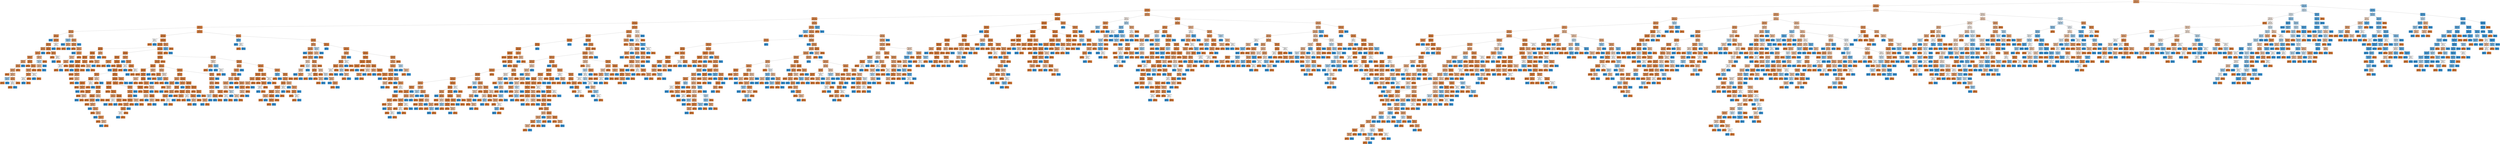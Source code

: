 digraph Tree {
node [shape=box, style="filled", color="black", fontname="helvetica"] ;
edge [fontname="helvetica"] ;
0 [label=<Attribute12 &le; 78.5<br/>gini = 0.297<br/>samples = 11972<br/>value = [9800, 2172]<br/>class = No rain>, fillcolor="#eb9d65"] ;
1 [label=<Attribute12 &le; 60.5<br/>gini = 0.23<br/>samples = 10946<br/>value = [9493, 1453]<br/>class = No rain>, fillcolor="#e99457"] ;
0 -> 1 [labeldistance=2.5, labelangle=45, headlabel="True"] ;
2 [label=<Attribute16 &le; 0.5<br/>gini = 0.161<br/>samples = 8297<br/>value = [7563, 734]<br/>class = No rain>, fillcolor="#e88d4c"] ;
1 -> 2 ;
3 [label=<Attribute7 &le; 9.45<br/>gini = 0.133<br/>samples = 7170<br/>value = [6657, 513]<br/>class = No rain>, fillcolor="#e78b48"] ;
2 -> 3 ;
4 [label=<Attribute14 &le; 5.5<br/>gini = 0.166<br/>samples = 5036<br/>value = [4577, 459]<br/>class = No rain>, fillcolor="#e88e4d"] ;
3 -> 4 ;
5 [label=<Attribute12 &le; 48.5<br/>gini = 0.137<br/>samples = 3989<br/>value = [3693, 296]<br/>class = No rain>, fillcolor="#e78b49"] ;
4 -> 5 ;
6 [label=<Attribute12 &le; 0.5<br/>gini = 0.115<br/>samples = 2798<br/>value = [2627, 171]<br/>class = No rain>, fillcolor="#e78946"] ;
5 -> 6 ;
7 [label=<Attribute5 &le; 0.15<br/>gini = 0.233<br/>samples = 193<br/>value = [167, 26]<br/>class = No rain>, fillcolor="#e99558"] ;
6 -> 7 ;
8 [label=<Attribute4 &le; -0.55<br/>gini = 0.17<br/>samples = 160<br/>value = [145, 15]<br/>class = No rain>, fillcolor="#e88e4d"] ;
7 -> 8 ;
9 [label=<gini = 0.0<br/>samples = 1<br/>value = [0, 1]<br/>class = rain>, fillcolor="#399de5"] ;
8 -> 9 ;
10 [label=<Attribute3 &le; 26.55<br/>gini = 0.161<br/>samples = 159<br/>value = [145, 14]<br/>class = No rain>, fillcolor="#e88d4c"] ;
8 -> 10 ;
11 [label=<Attribute6 &le; 2.1<br/>gini = 0.143<br/>samples = 155<br/>value = [143, 12]<br/>class = No rain>, fillcolor="#e78c4a"] ;
10 -> 11 ;
12 [label=<Attribute6 &le; 1.9<br/>gini = 0.225<br/>samples = 85<br/>value = [74, 11]<br/>class = No rain>, fillcolor="#e99456"] ;
11 -> 12 ;
13 [label=<Attribute3 &le; 19.45<br/>gini = 0.21<br/>samples = 84<br/>value = [74, 10]<br/>class = No rain>, fillcolor="#e99254"] ;
12 -> 13 ;
14 [label=<Attribute4 &le; 18.95<br/>gini = 0.171<br/>samples = 74<br/>value = [67, 7]<br/>class = No rain>, fillcolor="#e88e4e"] ;
13 -> 14 ;
15 [label=<Attribute3 &le; 11.9<br/>gini = 0.34<br/>samples = 23<br/>value = [18, 5]<br/>class = No rain>, fillcolor="#eca470"] ;
14 -> 15 ;
16 [label=<Attribute6 &le; 0.7<br/>gini = 0.245<br/>samples = 21<br/>value = [18, 3]<br/>class = No rain>, fillcolor="#e9965a"] ;
15 -> 16 ;
17 [label=<Attribute3 &le; 1.15<br/>gini = 0.337<br/>samples = 14<br/>value = [11, 3]<br/>class = No rain>, fillcolor="#eca36f"] ;
16 -> 17 ;
18 [label=<gini = 0.0<br/>samples = 4<br/>value = [4, 0]<br/>class = No rain>, fillcolor="#e58139"] ;
17 -> 18 ;
19 [label=<Attribute4 &le; 13.05<br/>gini = 0.42<br/>samples = 10<br/>value = [7, 3]<br/>class = No rain>, fillcolor="#f0b78e"] ;
17 -> 19 ;
20 [label=<Attribute4 &le; 3.65<br/>gini = 0.444<br/>samples = 3<br/>value = [1, 2]<br/>class = rain>, fillcolor="#9ccef2"] ;
19 -> 20 ;
21 [label=<gini = 0.0<br/>samples = 1<br/>value = [1, 0]<br/>class = No rain>, fillcolor="#e58139"] ;
20 -> 21 ;
22 [label=<gini = 0.0<br/>samples = 2<br/>value = [0, 2]<br/>class = rain>, fillcolor="#399de5"] ;
20 -> 22 ;
23 [label=<Attribute3 &le; 5.1<br/>gini = 0.245<br/>samples = 7<br/>value = [6, 1]<br/>class = No rain>, fillcolor="#e9965a"] ;
19 -> 23 ;
24 [label=<Attribute3 &le; 4.55<br/>gini = 0.5<br/>samples = 2<br/>value = [1, 1]<br/>class = No rain>, fillcolor="#ffffff"] ;
23 -> 24 ;
25 [label=<gini = 0.0<br/>samples = 1<br/>value = [1, 0]<br/>class = No rain>, fillcolor="#e58139"] ;
24 -> 25 ;
26 [label=<gini = 0.0<br/>samples = 1<br/>value = [0, 1]<br/>class = rain>, fillcolor="#399de5"] ;
24 -> 26 ;
27 [label=<gini = 0.0<br/>samples = 5<br/>value = [5, 0]<br/>class = No rain>, fillcolor="#e58139"] ;
23 -> 27 ;
28 [label=<gini = 0.0<br/>samples = 7<br/>value = [7, 0]<br/>class = No rain>, fillcolor="#e58139"] ;
16 -> 28 ;
29 [label=<gini = 0.0<br/>samples = 2<br/>value = [0, 2]<br/>class = rain>, fillcolor="#399de5"] ;
15 -> 29 ;
30 [label=<Attribute4 &le; 26.4<br/>gini = 0.075<br/>samples = 51<br/>value = [49, 2]<br/>class = No rain>, fillcolor="#e68641"] ;
14 -> 30 ;
31 [label=<gini = 0.0<br/>samples = 30<br/>value = [30, 0]<br/>class = No rain>, fillcolor="#e58139"] ;
30 -> 31 ;
32 [label=<Attribute4 &le; 29.4<br/>gini = 0.172<br/>samples = 21<br/>value = [19, 2]<br/>class = No rain>, fillcolor="#e88e4e"] ;
30 -> 32 ;
33 [label=<Attribute4 &le; 28.85<br/>gini = 0.32<br/>samples = 10<br/>value = [8, 2]<br/>class = No rain>, fillcolor="#eca06a"] ;
32 -> 33 ;
34 [label=<Attribute3 &le; 6.65<br/>gini = 0.219<br/>samples = 8<br/>value = [7, 1]<br/>class = No rain>, fillcolor="#e99355"] ;
33 -> 34 ;
35 [label=<Attribute4 &le; 27.1<br/>gini = 0.5<br/>samples = 2<br/>value = [1, 1]<br/>class = No rain>, fillcolor="#ffffff"] ;
34 -> 35 ;
36 [label=<gini = 0.0<br/>samples = 1<br/>value = [0, 1]<br/>class = rain>, fillcolor="#399de5"] ;
35 -> 36 ;
37 [label=<gini = 0.0<br/>samples = 1<br/>value = [1, 0]<br/>class = No rain>, fillcolor="#e58139"] ;
35 -> 37 ;
38 [label=<gini = 0.0<br/>samples = 6<br/>value = [6, 0]<br/>class = No rain>, fillcolor="#e58139"] ;
34 -> 38 ;
39 [label=<Attribute3 &le; 16.85<br/>gini = 0.5<br/>samples = 2<br/>value = [1, 1]<br/>class = No rain>, fillcolor="#ffffff"] ;
33 -> 39 ;
40 [label=<gini = 0.0<br/>samples = 1<br/>value = [0, 1]<br/>class = rain>, fillcolor="#399de5"] ;
39 -> 40 ;
41 [label=<gini = 0.0<br/>samples = 1<br/>value = [1, 0]<br/>class = No rain>, fillcolor="#e58139"] ;
39 -> 41 ;
42 [label=<gini = 0.0<br/>samples = 11<br/>value = [11, 0]<br/>class = No rain>, fillcolor="#e58139"] ;
32 -> 42 ;
43 [label=<Attribute3 &le; 21.45<br/>gini = 0.42<br/>samples = 10<br/>value = [7, 3]<br/>class = No rain>, fillcolor="#f0b78e"] ;
13 -> 43 ;
44 [label=<Attribute4 &le; 25.85<br/>gini = 0.48<br/>samples = 5<br/>value = [2, 3]<br/>class = rain>, fillcolor="#bddef6"] ;
43 -> 44 ;
45 [label=<Attribute3 &le; 20.35<br/>gini = 0.444<br/>samples = 3<br/>value = [2, 1]<br/>class = No rain>, fillcolor="#f2c09c"] ;
44 -> 45 ;
46 [label=<gini = 0.0<br/>samples = 2<br/>value = [2, 0]<br/>class = No rain>, fillcolor="#e58139"] ;
45 -> 46 ;
47 [label=<gini = 0.0<br/>samples = 1<br/>value = [0, 1]<br/>class = rain>, fillcolor="#399de5"] ;
45 -> 47 ;
48 [label=<gini = 0.0<br/>samples = 2<br/>value = [0, 2]<br/>class = rain>, fillcolor="#399de5"] ;
44 -> 48 ;
49 [label=<gini = 0.0<br/>samples = 5<br/>value = [5, 0]<br/>class = No rain>, fillcolor="#e58139"] ;
43 -> 49 ;
50 [label=<gini = 0.0<br/>samples = 1<br/>value = [0, 1]<br/>class = rain>, fillcolor="#399de5"] ;
12 -> 50 ;
51 [label=<Attribute3 &le; 23.9<br/>gini = 0.028<br/>samples = 70<br/>value = [69, 1]<br/>class = No rain>, fillcolor="#e5833c"] ;
11 -> 51 ;
52 [label=<gini = 0.0<br/>samples = 60<br/>value = [60, 0]<br/>class = No rain>, fillcolor="#e58139"] ;
51 -> 52 ;
53 [label=<Attribute6 &le; 8.7<br/>gini = 0.18<br/>samples = 10<br/>value = [9, 1]<br/>class = No rain>, fillcolor="#e88f4f"] ;
51 -> 53 ;
54 [label=<gini = 0.0<br/>samples = 8<br/>value = [8, 0]<br/>class = No rain>, fillcolor="#e58139"] ;
53 -> 54 ;
55 [label=<Attribute6 &le; 10.1<br/>gini = 0.5<br/>samples = 2<br/>value = [1, 1]<br/>class = No rain>, fillcolor="#ffffff"] ;
53 -> 55 ;
56 [label=<gini = 0.0<br/>samples = 1<br/>value = [0, 1]<br/>class = rain>, fillcolor="#399de5"] ;
55 -> 56 ;
57 [label=<gini = 0.0<br/>samples = 1<br/>value = [1, 0]<br/>class = No rain>, fillcolor="#e58139"] ;
55 -> 57 ;
58 [label=<Attribute4 &le; 39.35<br/>gini = 0.5<br/>samples = 4<br/>value = [2, 2]<br/>class = No rain>, fillcolor="#ffffff"] ;
10 -> 58 ;
59 [label=<gini = 0.0<br/>samples = 2<br/>value = [0, 2]<br/>class = rain>, fillcolor="#399de5"] ;
58 -> 59 ;
60 [label=<gini = 0.0<br/>samples = 2<br/>value = [2, 0]<br/>class = No rain>, fillcolor="#e58139"] ;
58 -> 60 ;
61 [label=<Attribute3 &le; 8.95<br/>gini = 0.444<br/>samples = 33<br/>value = [22, 11]<br/>class = No rain>, fillcolor="#f2c09c"] ;
7 -> 61 ;
62 [label=<Attribute4 &le; 19.75<br/>gini = 0.42<br/>samples = 10<br/>value = [3, 7]<br/>class = rain>, fillcolor="#8ec7f0"] ;
61 -> 62 ;
63 [label=<gini = 0.0<br/>samples = 6<br/>value = [0, 6]<br/>class = rain>, fillcolor="#399de5"] ;
62 -> 63 ;
64 [label=<Attribute14 &le; 2.0<br/>gini = 0.375<br/>samples = 4<br/>value = [3, 1]<br/>class = No rain>, fillcolor="#eeab7b"] ;
62 -> 64 ;
65 [label=<gini = 0.0<br/>samples = 3<br/>value = [3, 0]<br/>class = No rain>, fillcolor="#e58139"] ;
64 -> 65 ;
66 [label=<gini = 0.0<br/>samples = 1<br/>value = [0, 1]<br/>class = rain>, fillcolor="#399de5"] ;
64 -> 66 ;
67 [label=<Attribute4 &le; 36.0<br/>gini = 0.287<br/>samples = 23<br/>value = [19, 4]<br/>class = No rain>, fillcolor="#ea9c63"] ;
61 -> 67 ;
68 [label=<Attribute3 &le; 12.3<br/>gini = 0.236<br/>samples = 22<br/>value = [19, 3]<br/>class = No rain>, fillcolor="#e99558"] ;
67 -> 68 ;
69 [label=<gini = 0.0<br/>samples = 8<br/>value = [8, 0]<br/>class = No rain>, fillcolor="#e58139"] ;
68 -> 69 ;
70 [label=<Attribute3 &le; 12.45<br/>gini = 0.337<br/>samples = 14<br/>value = [11, 3]<br/>class = No rain>, fillcolor="#eca36f"] ;
68 -> 70 ;
71 [label=<gini = 0.0<br/>samples = 1<br/>value = [0, 1]<br/>class = rain>, fillcolor="#399de5"] ;
70 -> 71 ;
72 [label=<Attribute4 &le; 24.95<br/>gini = 0.26<br/>samples = 13<br/>value = [11, 2]<br/>class = No rain>, fillcolor="#ea985d"] ;
70 -> 72 ;
73 [label=<Attribute3 &le; 20.25<br/>gini = 0.444<br/>samples = 6<br/>value = [4, 2]<br/>class = No rain>, fillcolor="#f2c09c"] ;
72 -> 73 ;
74 [label=<Attribute3 &le; 15.25<br/>gini = 0.32<br/>samples = 5<br/>value = [4, 1]<br/>class = No rain>, fillcolor="#eca06a"] ;
73 -> 74 ;
75 [label=<Attribute3 &le; 13.25<br/>gini = 0.5<br/>samples = 2<br/>value = [1, 1]<br/>class = No rain>, fillcolor="#ffffff"] ;
74 -> 75 ;
76 [label=<gini = 0.0<br/>samples = 1<br/>value = [1, 0]<br/>class = No rain>, fillcolor="#e58139"] ;
75 -> 76 ;
77 [label=<gini = 0.0<br/>samples = 1<br/>value = [0, 1]<br/>class = rain>, fillcolor="#399de5"] ;
75 -> 77 ;
78 [label=<gini = 0.0<br/>samples = 3<br/>value = [3, 0]<br/>class = No rain>, fillcolor="#e58139"] ;
74 -> 78 ;
79 [label=<gini = 0.0<br/>samples = 1<br/>value = [0, 1]<br/>class = rain>, fillcolor="#399de5"] ;
73 -> 79 ;
80 [label=<gini = 0.0<br/>samples = 7<br/>value = [7, 0]<br/>class = No rain>, fillcolor="#e58139"] ;
72 -> 80 ;
81 [label=<gini = 0.0<br/>samples = 1<br/>value = [0, 1]<br/>class = rain>, fillcolor="#399de5"] ;
67 -> 81 ;
82 [label=<Attribute7 &le; 0.05<br/>gini = 0.105<br/>samples = 2605<br/>value = [2460, 145]<br/>class = No rain>, fillcolor="#e78845"] ;
6 -> 82 ;
83 [label=<Attribute15 &le; 7.85<br/>gini = 0.087<br/>samples = 2088<br/>value = [1993, 95]<br/>class = No rain>, fillcolor="#e68742"] ;
82 -> 83 ;
84 [label=<Attribute4 &le; 7.8<br/>gini = 0.5<br/>samples = 2<br/>value = [1, 1]<br/>class = No rain>, fillcolor="#ffffff"] ;
83 -> 84 ;
85 [label=<gini = 0.0<br/>samples = 1<br/>value = [1, 0]<br/>class = No rain>, fillcolor="#e58139"] ;
84 -> 85 ;
86 [label=<gini = 0.0<br/>samples = 1<br/>value = [0, 1]<br/>class = rain>, fillcolor="#399de5"] ;
84 -> 86 ;
87 [label=<Attribute15 &le; 40.15<br/>gini = 0.086<br/>samples = 2086<br/>value = [1992, 94]<br/>class = No rain>, fillcolor="#e68742"] ;
83 -> 87 ;
88 [label=<Attribute3 &le; 4.35<br/>gini = 0.083<br/>samples = 2062<br/>value = [1972, 90]<br/>class = No rain>, fillcolor="#e68742"] ;
87 -> 88 ;
89 [label=<Attribute6 &le; 4.2<br/>gini = 0.035<br/>samples = 333<br/>value = [327, 6]<br/>class = No rain>, fillcolor="#e5833d"] ;
88 -> 89 ;
90 [label=<Attribute6 &le; 2.75<br/>gini = 0.024<br/>samples = 324<br/>value = [320, 4]<br/>class = No rain>, fillcolor="#e5833b"] ;
89 -> 90 ;
91 [label=<Attribute14 &le; 2.5<br/>gini = 0.019<br/>samples = 310<br/>value = [307, 3]<br/>class = No rain>, fillcolor="#e5823b"] ;
90 -> 91 ;
92 [label=<Attribute15 &le; 12.85<br/>gini = 0.013<br/>samples = 295<br/>value = [293, 2]<br/>class = No rain>, fillcolor="#e5823a"] ;
91 -> 92 ;
93 [label=<Attribute15 &le; 12.75<br/>gini = 0.067<br/>samples = 29<br/>value = [28, 1]<br/>class = No rain>, fillcolor="#e68640"] ;
92 -> 93 ;
94 [label=<gini = 0.0<br/>samples = 28<br/>value = [28, 0]<br/>class = No rain>, fillcolor="#e58139"] ;
93 -> 94 ;
95 [label=<gini = 0.0<br/>samples = 1<br/>value = [0, 1]<br/>class = rain>, fillcolor="#399de5"] ;
93 -> 95 ;
96 [label=<Attribute3 &le; 1.55<br/>gini = 0.007<br/>samples = 266<br/>value = [265, 1]<br/>class = No rain>, fillcolor="#e5813a"] ;
92 -> 96 ;
97 [label=<Attribute3 &le; 1.45<br/>gini = 0.016<br/>samples = 121<br/>value = [120, 1]<br/>class = No rain>, fillcolor="#e5823b"] ;
96 -> 97 ;
98 [label=<gini = 0.0<br/>samples = 115<br/>value = [115, 0]<br/>class = No rain>, fillcolor="#e58139"] ;
97 -> 98 ;
99 [label=<Attribute12 &le; 35.0<br/>gini = 0.278<br/>samples = 6<br/>value = [5, 1]<br/>class = No rain>, fillcolor="#ea9a61"] ;
97 -> 99 ;
100 [label=<gini = 0.0<br/>samples = 3<br/>value = [3, 0]<br/>class = No rain>, fillcolor="#e58139"] ;
99 -> 100 ;
101 [label=<Attribute4 &le; 18.25<br/>gini = 0.444<br/>samples = 3<br/>value = [2, 1]<br/>class = No rain>, fillcolor="#f2c09c"] ;
99 -> 101 ;
102 [label=<gini = 0.0<br/>samples = 2<br/>value = [2, 0]<br/>class = No rain>, fillcolor="#e58139"] ;
101 -> 102 ;
103 [label=<gini = 0.0<br/>samples = 1<br/>value = [0, 1]<br/>class = rain>, fillcolor="#399de5"] ;
101 -> 103 ;
104 [label=<gini = 0.0<br/>samples = 145<br/>value = [145, 0]<br/>class = No rain>, fillcolor="#e58139"] ;
96 -> 104 ;
105 [label=<Attribute4 &le; 18.05<br/>gini = 0.124<br/>samples = 15<br/>value = [14, 1]<br/>class = No rain>, fillcolor="#e78a47"] ;
91 -> 105 ;
106 [label=<gini = 0.0<br/>samples = 12<br/>value = [12, 0]<br/>class = No rain>, fillcolor="#e58139"] ;
105 -> 106 ;
107 [label=<Attribute4 &le; 19.4<br/>gini = 0.444<br/>samples = 3<br/>value = [2, 1]<br/>class = No rain>, fillcolor="#f2c09c"] ;
105 -> 107 ;
108 [label=<gini = 0.0<br/>samples = 1<br/>value = [0, 1]<br/>class = rain>, fillcolor="#399de5"] ;
107 -> 108 ;
109 [label=<gini = 0.0<br/>samples = 2<br/>value = [2, 0]<br/>class = No rain>, fillcolor="#e58139"] ;
107 -> 109 ;
110 [label=<Attribute15 &le; 20.15<br/>gini = 0.133<br/>samples = 14<br/>value = [13, 1]<br/>class = No rain>, fillcolor="#e78b48"] ;
90 -> 110 ;
111 [label=<gini = 0.0<br/>samples = 10<br/>value = [10, 0]<br/>class = No rain>, fillcolor="#e58139"] ;
110 -> 111 ;
112 [label=<Attribute15 &le; 21.0<br/>gini = 0.375<br/>samples = 4<br/>value = [3, 1]<br/>class = No rain>, fillcolor="#eeab7b"] ;
110 -> 112 ;
113 [label=<gini = 0.0<br/>samples = 1<br/>value = [0, 1]<br/>class = rain>, fillcolor="#399de5"] ;
112 -> 113 ;
114 [label=<gini = 0.0<br/>samples = 3<br/>value = [3, 0]<br/>class = No rain>, fillcolor="#e58139"] ;
112 -> 114 ;
115 [label=<Attribute6 &le; 4.7<br/>gini = 0.346<br/>samples = 9<br/>value = [7, 2]<br/>class = No rain>, fillcolor="#eca572"] ;
89 -> 115 ;
116 [label=<gini = 0.0<br/>samples = 2<br/>value = [0, 2]<br/>class = rain>, fillcolor="#399de5"] ;
115 -> 116 ;
117 [label=<gini = 0.0<br/>samples = 7<br/>value = [7, 0]<br/>class = No rain>, fillcolor="#e58139"] ;
115 -> 117 ;
118 [label=<Attribute12 &le; 32.5<br/>gini = 0.092<br/>samples = 1729<br/>value = [1645, 84]<br/>class = No rain>, fillcolor="#e68743"] ;
88 -> 118 ;
119 [label=<Attribute3 &le; 22.7<br/>gini = 0.063<br/>samples = 867<br/>value = [839, 28]<br/>class = No rain>, fillcolor="#e68540"] ;
118 -> 119 ;
120 [label=<Attribute4 &le; 17.9<br/>gini = 0.056<br/>samples = 840<br/>value = [816, 24]<br/>class = No rain>, fillcolor="#e6853f"] ;
119 -> 120 ;
121 [label=<Attribute15 &le; 17.55<br/>gini = 0.219<br/>samples = 8<br/>value = [7, 1]<br/>class = No rain>, fillcolor="#e99355"] ;
120 -> 121 ;
122 [label=<gini = 0.0<br/>samples = 7<br/>value = [7, 0]<br/>class = No rain>, fillcolor="#e58139"] ;
121 -> 122 ;
123 [label=<gini = 0.0<br/>samples = 1<br/>value = [0, 1]<br/>class = rain>, fillcolor="#399de5"] ;
121 -> 123 ;
124 [label=<Attribute15 &le; 22.25<br/>gini = 0.054<br/>samples = 832<br/>value = [809, 23]<br/>class = No rain>, fillcolor="#e6853f"] ;
120 -> 124 ;
125 [label=<gini = 0.0<br/>samples = 85<br/>value = [85, 0]<br/>class = No rain>, fillcolor="#e58139"] ;
124 -> 125 ;
126 [label=<Attribute15 &le; 22.35<br/>gini = 0.06<br/>samples = 747<br/>value = [724, 23]<br/>class = No rain>, fillcolor="#e6853f"] ;
124 -> 126 ;
127 [label=<gini = 0.0<br/>samples = 1<br/>value = [0, 1]<br/>class = rain>, fillcolor="#399de5"] ;
126 -> 127 ;
128 [label=<Attribute3 &le; 6.55<br/>gini = 0.057<br/>samples = 746<br/>value = [724, 22]<br/>class = No rain>, fillcolor="#e6853f"] ;
126 -> 128 ;
129 [label=<Attribute14 &le; 0.5<br/>gini = 0.162<br/>samples = 45<br/>value = [41, 4]<br/>class = No rain>, fillcolor="#e88d4c"] ;
128 -> 129 ;
130 [label=<Attribute3 &le; 6.45<br/>gini = 0.095<br/>samples = 40<br/>value = [38, 2]<br/>class = No rain>, fillcolor="#e68843"] ;
129 -> 130 ;
131 [label=<Attribute15 &le; 27.85<br/>gini = 0.051<br/>samples = 38<br/>value = [37, 1]<br/>class = No rain>, fillcolor="#e6843e"] ;
130 -> 131 ;
132 [label=<gini = 0.0<br/>samples = 31<br/>value = [31, 0]<br/>class = No rain>, fillcolor="#e58139"] ;
131 -> 132 ;
133 [label=<Attribute15 &le; 28.25<br/>gini = 0.245<br/>samples = 7<br/>value = [6, 1]<br/>class = No rain>, fillcolor="#e9965a"] ;
131 -> 133 ;
134 [label=<gini = 0.0<br/>samples = 1<br/>value = [0, 1]<br/>class = rain>, fillcolor="#399de5"] ;
133 -> 134 ;
135 [label=<gini = 0.0<br/>samples = 6<br/>value = [6, 0]<br/>class = No rain>, fillcolor="#e58139"] ;
133 -> 135 ;
136 [label=<Attribute4 &le; 27.65<br/>gini = 0.5<br/>samples = 2<br/>value = [1, 1]<br/>class = No rain>, fillcolor="#ffffff"] ;
130 -> 136 ;
137 [label=<gini = 0.0<br/>samples = 1<br/>value = [1, 0]<br/>class = No rain>, fillcolor="#e58139"] ;
136 -> 137 ;
138 [label=<gini = 0.0<br/>samples = 1<br/>value = [0, 1]<br/>class = rain>, fillcolor="#399de5"] ;
136 -> 138 ;
139 [label=<Attribute12 &le; 25.5<br/>gini = 0.48<br/>samples = 5<br/>value = [3, 2]<br/>class = No rain>, fillcolor="#f6d5bd"] ;
129 -> 139 ;
140 [label=<gini = 0.0<br/>samples = 3<br/>value = [3, 0]<br/>class = No rain>, fillcolor="#e58139"] ;
139 -> 140 ;
141 [label=<gini = 0.0<br/>samples = 2<br/>value = [0, 2]<br/>class = rain>, fillcolor="#399de5"] ;
139 -> 141 ;
142 [label=<Attribute5 &le; 0.7<br/>gini = 0.05<br/>samples = 701<br/>value = [683, 18]<br/>class = No rain>, fillcolor="#e6843e"] ;
128 -> 142 ;
143 [label=<Attribute4 &le; 34.45<br/>gini = 0.048<br/>samples = 692<br/>value = [675, 17]<br/>class = No rain>, fillcolor="#e6843e"] ;
142 -> 143 ;
144 [label=<Attribute3 &le; 10.15<br/>gini = 0.036<br/>samples = 488<br/>value = [479, 9]<br/>class = No rain>, fillcolor="#e5833d"] ;
143 -> 144 ;
145 [label=<Attribute3 &le; 8.85<br/>gini = 0.083<br/>samples = 138<br/>value = [132, 6]<br/>class = No rain>, fillcolor="#e68742"] ;
144 -> 145 ;
146 [label=<Attribute4 &le; 32.65<br/>gini = 0.027<br/>samples = 73<br/>value = [72, 1]<br/>class = No rain>, fillcolor="#e5833c"] ;
145 -> 146 ;
147 [label=<gini = 0.0<br/>samples = 70<br/>value = [70, 0]<br/>class = No rain>, fillcolor="#e58139"] ;
146 -> 147 ;
148 [label=<Attribute15 &le; 30.0<br/>gini = 0.444<br/>samples = 3<br/>value = [2, 1]<br/>class = No rain>, fillcolor="#f2c09c"] ;
146 -> 148 ;
149 [label=<gini = 0.0<br/>samples = 1<br/>value = [0, 1]<br/>class = rain>, fillcolor="#399de5"] ;
148 -> 149 ;
150 [label=<gini = 0.0<br/>samples = 2<br/>value = [2, 0]<br/>class = No rain>, fillcolor="#e58139"] ;
148 -> 150 ;
151 [label=<Attribute6 &le; 7.4<br/>gini = 0.142<br/>samples = 65<br/>value = [60, 5]<br/>class = No rain>, fillcolor="#e78c49"] ;
145 -> 151 ;
152 [label=<Attribute12 &le; 20.5<br/>gini = 0.121<br/>samples = 62<br/>value = [58, 4]<br/>class = No rain>, fillcolor="#e78a47"] ;
151 -> 152 ;
153 [label=<gini = 0.0<br/>samples = 27<br/>value = [27, 0]<br/>class = No rain>, fillcolor="#e58139"] ;
152 -> 153 ;
154 [label=<Attribute4 &le; 28.35<br/>gini = 0.202<br/>samples = 35<br/>value = [31, 4]<br/>class = No rain>, fillcolor="#e89153"] ;
152 -> 154 ;
155 [label=<gini = 0.0<br/>samples = 18<br/>value = [18, 0]<br/>class = No rain>, fillcolor="#e58139"] ;
154 -> 155 ;
156 [label=<Attribute15 &le; 25.55<br/>gini = 0.36<br/>samples = 17<br/>value = [13, 4]<br/>class = No rain>, fillcolor="#eda876"] ;
154 -> 156 ;
157 [label=<gini = 0.0<br/>samples = 1<br/>value = [0, 1]<br/>class = rain>, fillcolor="#399de5"] ;
156 -> 157 ;
158 [label=<Attribute15 &le; 27.25<br/>gini = 0.305<br/>samples = 16<br/>value = [13, 3]<br/>class = No rain>, fillcolor="#eb9e67"] ;
156 -> 158 ;
159 [label=<gini = 0.0<br/>samples = 6<br/>value = [6, 0]<br/>class = No rain>, fillcolor="#e58139"] ;
158 -> 159 ;
160 [label=<Attribute15 &le; 27.7<br/>gini = 0.42<br/>samples = 10<br/>value = [7, 3]<br/>class = No rain>, fillcolor="#f0b78e"] ;
158 -> 160 ;
161 [label=<gini = 0.0<br/>samples = 2<br/>value = [0, 2]<br/>class = rain>, fillcolor="#399de5"] ;
160 -> 161 ;
162 [label=<Attribute15 &le; 29.25<br/>gini = 0.219<br/>samples = 8<br/>value = [7, 1]<br/>class = No rain>, fillcolor="#e99355"] ;
160 -> 162 ;
163 [label=<gini = 0.0<br/>samples = 5<br/>value = [5, 0]<br/>class = No rain>, fillcolor="#e58139"] ;
162 -> 163 ;
164 [label=<Attribute15 &le; 30.0<br/>gini = 0.444<br/>samples = 3<br/>value = [2, 1]<br/>class = No rain>, fillcolor="#f2c09c"] ;
162 -> 164 ;
165 [label=<gini = 0.0<br/>samples = 1<br/>value = [0, 1]<br/>class = rain>, fillcolor="#399de5"] ;
164 -> 165 ;
166 [label=<gini = 0.0<br/>samples = 2<br/>value = [2, 0]<br/>class = No rain>, fillcolor="#e58139"] ;
164 -> 166 ;
167 [label=<Attribute12 &le; 22.0<br/>gini = 0.444<br/>samples = 3<br/>value = [2, 1]<br/>class = No rain>, fillcolor="#f2c09c"] ;
151 -> 167 ;
168 [label=<gini = 0.0<br/>samples = 1<br/>value = [0, 1]<br/>class = rain>, fillcolor="#399de5"] ;
167 -> 168 ;
169 [label=<gini = 0.0<br/>samples = 2<br/>value = [2, 0]<br/>class = No rain>, fillcolor="#e58139"] ;
167 -> 169 ;
170 [label=<Attribute3 &le; 14.85<br/>gini = 0.017<br/>samples = 350<br/>value = [347, 3]<br/>class = No rain>, fillcolor="#e5823b"] ;
144 -> 170 ;
171 [label=<gini = 0.0<br/>samples = 231<br/>value = [231, 0]<br/>class = No rain>, fillcolor="#e58139"] ;
170 -> 171 ;
172 [label=<Attribute3 &le; 15.05<br/>gini = 0.049<br/>samples = 119<br/>value = [116, 3]<br/>class = No rain>, fillcolor="#e6843e"] ;
170 -> 172 ;
173 [label=<Attribute4 &le; 30.35<br/>gini = 0.32<br/>samples = 10<br/>value = [8, 2]<br/>class = No rain>, fillcolor="#eca06a"] ;
172 -> 173 ;
174 [label=<gini = 0.0<br/>samples = 6<br/>value = [6, 0]<br/>class = No rain>, fillcolor="#e58139"] ;
173 -> 174 ;
175 [label=<Attribute4 &le; 30.95<br/>gini = 0.5<br/>samples = 4<br/>value = [2, 2]<br/>class = No rain>, fillcolor="#ffffff"] ;
173 -> 175 ;
176 [label=<gini = 0.0<br/>samples = 2<br/>value = [0, 2]<br/>class = rain>, fillcolor="#399de5"] ;
175 -> 176 ;
177 [label=<gini = 0.0<br/>samples = 2<br/>value = [2, 0]<br/>class = No rain>, fillcolor="#e58139"] ;
175 -> 177 ;
178 [label=<Attribute12 &le; 14.0<br/>gini = 0.018<br/>samples = 109<br/>value = [108, 1]<br/>class = No rain>, fillcolor="#e5823b"] ;
172 -> 178 ;
179 [label=<Attribute15 &le; 27.7<br/>gini = 0.18<br/>samples = 10<br/>value = [9, 1]<br/>class = No rain>, fillcolor="#e88f4f"] ;
178 -> 179 ;
180 [label=<gini = 0.0<br/>samples = 1<br/>value = [0, 1]<br/>class = rain>, fillcolor="#399de5"] ;
179 -> 180 ;
181 [label=<gini = 0.0<br/>samples = 9<br/>value = [9, 0]<br/>class = No rain>, fillcolor="#e58139"] ;
179 -> 181 ;
182 [label=<gini = 0.0<br/>samples = 99<br/>value = [99, 0]<br/>class = No rain>, fillcolor="#e58139"] ;
178 -> 182 ;
183 [label=<Attribute15 &le; 33.75<br/>gini = 0.075<br/>samples = 204<br/>value = [196, 8]<br/>class = No rain>, fillcolor="#e68641"] ;
143 -> 183 ;
184 [label=<Attribute14 &le; 4.0<br/>gini = 0.223<br/>samples = 47<br/>value = [41, 6]<br/>class = No rain>, fillcolor="#e99356"] ;
183 -> 184 ;
185 [label=<Attribute4 &le; 37.55<br/>gini = 0.194<br/>samples = 46<br/>value = [41, 5]<br/>class = No rain>, fillcolor="#e89051"] ;
184 -> 185 ;
186 [label=<Attribute6 &le; 4.1<br/>gini = 0.162<br/>samples = 45<br/>value = [41, 4]<br/>class = No rain>, fillcolor="#e88d4c"] ;
185 -> 186 ;
187 [label=<Attribute4 &le; 34.75<br/>gini = 0.097<br/>samples = 39<br/>value = [37, 2]<br/>class = No rain>, fillcolor="#e68844"] ;
186 -> 187 ;
188 [label=<Attribute15 &le; 33.55<br/>gini = 0.26<br/>samples = 13<br/>value = [11, 2]<br/>class = No rain>, fillcolor="#ea985d"] ;
187 -> 188 ;
189 [label=<Attribute12 &le; 11.0<br/>gini = 0.153<br/>samples = 12<br/>value = [11, 1]<br/>class = No rain>, fillcolor="#e78c4b"] ;
188 -> 189 ;
190 [label=<Attribute4 &le; 34.6<br/>gini = 0.5<br/>samples = 2<br/>value = [1, 1]<br/>class = No rain>, fillcolor="#ffffff"] ;
189 -> 190 ;
191 [label=<gini = 0.0<br/>samples = 1<br/>value = [0, 1]<br/>class = rain>, fillcolor="#399de5"] ;
190 -> 191 ;
192 [label=<gini = 0.0<br/>samples = 1<br/>value = [1, 0]<br/>class = No rain>, fillcolor="#e58139"] ;
190 -> 192 ;
193 [label=<gini = 0.0<br/>samples = 10<br/>value = [10, 0]<br/>class = No rain>, fillcolor="#e58139"] ;
189 -> 193 ;
194 [label=<gini = 0.0<br/>samples = 1<br/>value = [0, 1]<br/>class = rain>, fillcolor="#399de5"] ;
188 -> 194 ;
195 [label=<gini = 0.0<br/>samples = 26<br/>value = [26, 0]<br/>class = No rain>, fillcolor="#e58139"] ;
187 -> 195 ;
196 [label=<Attribute6 &le; 10.05<br/>gini = 0.444<br/>samples = 6<br/>value = [4, 2]<br/>class = No rain>, fillcolor="#f2c09c"] ;
186 -> 196 ;
197 [label=<gini = 0.0<br/>samples = 2<br/>value = [0, 2]<br/>class = rain>, fillcolor="#399de5"] ;
196 -> 197 ;
198 [label=<gini = 0.0<br/>samples = 4<br/>value = [4, 0]<br/>class = No rain>, fillcolor="#e58139"] ;
196 -> 198 ;
199 [label=<gini = 0.0<br/>samples = 1<br/>value = [0, 1]<br/>class = rain>, fillcolor="#399de5"] ;
185 -> 199 ;
200 [label=<gini = 0.0<br/>samples = 1<br/>value = [0, 1]<br/>class = rain>, fillcolor="#399de5"] ;
184 -> 200 ;
201 [label=<Attribute15 &le; 36.75<br/>gini = 0.025<br/>samples = 157<br/>value = [155, 2]<br/>class = No rain>, fillcolor="#e5833c"] ;
183 -> 201 ;
202 [label=<gini = 0.0<br/>samples = 97<br/>value = [97, 0]<br/>class = No rain>, fillcolor="#e58139"] ;
201 -> 202 ;
203 [label=<Attribute15 &le; 36.85<br/>gini = 0.064<br/>samples = 60<br/>value = [58, 2]<br/>class = No rain>, fillcolor="#e68540"] ;
201 -> 203 ;
204 [label=<Attribute4 &le; 38.6<br/>gini = 0.444<br/>samples = 3<br/>value = [2, 1]<br/>class = No rain>, fillcolor="#f2c09c"] ;
203 -> 204 ;
205 [label=<gini = 0.0<br/>samples = 2<br/>value = [2, 0]<br/>class = No rain>, fillcolor="#e58139"] ;
204 -> 205 ;
206 [label=<gini = 0.0<br/>samples = 1<br/>value = [0, 1]<br/>class = rain>, fillcolor="#399de5"] ;
204 -> 206 ;
207 [label=<Attribute4 &le; 37.8<br/>gini = 0.034<br/>samples = 57<br/>value = [56, 1]<br/>class = No rain>, fillcolor="#e5833d"] ;
203 -> 207 ;
208 [label=<Attribute15 &le; 37.3<br/>gini = 0.444<br/>samples = 3<br/>value = [2, 1]<br/>class = No rain>, fillcolor="#f2c09c"] ;
207 -> 208 ;
209 [label=<gini = 0.0<br/>samples = 2<br/>value = [2, 0]<br/>class = No rain>, fillcolor="#e58139"] ;
208 -> 209 ;
210 [label=<gini = 0.0<br/>samples = 1<br/>value = [0, 1]<br/>class = rain>, fillcolor="#399de5"] ;
208 -> 210 ;
211 [label=<gini = 0.0<br/>samples = 54<br/>value = [54, 0]<br/>class = No rain>, fillcolor="#e58139"] ;
207 -> 211 ;
212 [label=<Attribute15 &le; 31.65<br/>gini = 0.198<br/>samples = 9<br/>value = [8, 1]<br/>class = No rain>, fillcolor="#e89152"] ;
142 -> 212 ;
213 [label=<gini = 0.0<br/>samples = 8<br/>value = [8, 0]<br/>class = No rain>, fillcolor="#e58139"] ;
212 -> 213 ;
214 [label=<gini = 0.0<br/>samples = 1<br/>value = [0, 1]<br/>class = rain>, fillcolor="#399de5"] ;
212 -> 214 ;
215 [label=<Attribute3 &le; 22.85<br/>gini = 0.252<br/>samples = 27<br/>value = [23, 4]<br/>class = No rain>, fillcolor="#ea975b"] ;
119 -> 215 ;
216 [label=<gini = 0.0<br/>samples = 1<br/>value = [0, 1]<br/>class = rain>, fillcolor="#399de5"] ;
215 -> 216 ;
217 [label=<Attribute4 &le; 36.55<br/>gini = 0.204<br/>samples = 26<br/>value = [23, 3]<br/>class = No rain>, fillcolor="#e89153"] ;
215 -> 217 ;
218 [label=<Attribute15 &le; 34.5<br/>gini = 0.5<br/>samples = 4<br/>value = [2, 2]<br/>class = No rain>, fillcolor="#ffffff"] ;
217 -> 218 ;
219 [label=<gini = 0.0<br/>samples = 2<br/>value = [2, 0]<br/>class = No rain>, fillcolor="#e58139"] ;
218 -> 219 ;
220 [label=<gini = 0.0<br/>samples = 2<br/>value = [0, 2]<br/>class = rain>, fillcolor="#399de5"] ;
218 -> 220 ;
221 [label=<Attribute4 &le; 41.25<br/>gini = 0.087<br/>samples = 22<br/>value = [21, 1]<br/>class = No rain>, fillcolor="#e68742"] ;
217 -> 221 ;
222 [label=<gini = 0.0<br/>samples = 20<br/>value = [20, 0]<br/>class = No rain>, fillcolor="#e58139"] ;
221 -> 222 ;
223 [label=<Attribute5 &le; 0.2<br/>gini = 0.5<br/>samples = 2<br/>value = [1, 1]<br/>class = No rain>, fillcolor="#ffffff"] ;
221 -> 223 ;
224 [label=<gini = 0.0<br/>samples = 1<br/>value = [0, 1]<br/>class = rain>, fillcolor="#399de5"] ;
223 -> 224 ;
225 [label=<gini = 0.0<br/>samples = 1<br/>value = [1, 0]<br/>class = No rain>, fillcolor="#e58139"] ;
223 -> 225 ;
226 [label=<Attribute4 &le; 26.85<br/>gini = 0.121<br/>samples = 862<br/>value = [806, 56]<br/>class = No rain>, fillcolor="#e78a47"] ;
118 -> 226 ;
227 [label=<Attribute4 &le; 24.75<br/>gini = 0.092<br/>samples = 597<br/>value = [568, 29]<br/>class = No rain>, fillcolor="#e68743"] ;
226 -> 227 ;
228 [label=<Attribute12 &le; 38.5<br/>gini = 0.112<br/>samples = 485<br/>value = [456, 29]<br/>class = No rain>, fillcolor="#e78946"] ;
227 -> 228 ;
229 [label=<Attribute3 &le; 13.75<br/>gini = 0.046<br/>samples = 171<br/>value = [167, 4]<br/>class = No rain>, fillcolor="#e6843e"] ;
228 -> 229 ;
230 [label=<Attribute3 &le; 9.85<br/>gini = 0.024<br/>samples = 164<br/>value = [162, 2]<br/>class = No rain>, fillcolor="#e5833b"] ;
229 -> 230 ;
231 [label=<gini = 0.0<br/>samples = 107<br/>value = [107, 0]<br/>class = No rain>, fillcolor="#e58139"] ;
230 -> 231 ;
232 [label=<Attribute3 &le; 9.95<br/>gini = 0.068<br/>samples = 57<br/>value = [55, 2]<br/>class = No rain>, fillcolor="#e68640"] ;
230 -> 232 ;
233 [label=<Attribute12 &le; 36.0<br/>gini = 0.444<br/>samples = 3<br/>value = [2, 1]<br/>class = No rain>, fillcolor="#f2c09c"] ;
232 -> 233 ;
234 [label=<gini = 0.0<br/>samples = 1<br/>value = [0, 1]<br/>class = rain>, fillcolor="#399de5"] ;
233 -> 234 ;
235 [label=<gini = 0.0<br/>samples = 2<br/>value = [2, 0]<br/>class = No rain>, fillcolor="#e58139"] ;
233 -> 235 ;
236 [label=<Attribute5 &le; 0.1<br/>gini = 0.036<br/>samples = 54<br/>value = [53, 1]<br/>class = No rain>, fillcolor="#e5833d"] ;
232 -> 236 ;
237 [label=<gini = 0.0<br/>samples = 44<br/>value = [44, 0]<br/>class = No rain>, fillcolor="#e58139"] ;
236 -> 237 ;
238 [label=<Attribute12 &le; 35.0<br/>gini = 0.18<br/>samples = 10<br/>value = [9, 1]<br/>class = No rain>, fillcolor="#e88f4f"] ;
236 -> 238 ;
239 [label=<gini = 0.0<br/>samples = 7<br/>value = [7, 0]<br/>class = No rain>, fillcolor="#e58139"] ;
238 -> 239 ;
240 [label=<Attribute14 &le; 0.5<br/>gini = 0.444<br/>samples = 3<br/>value = [2, 1]<br/>class = No rain>, fillcolor="#f2c09c"] ;
238 -> 240 ;
241 [label=<gini = 0.0<br/>samples = 1<br/>value = [0, 1]<br/>class = rain>, fillcolor="#399de5"] ;
240 -> 241 ;
242 [label=<gini = 0.0<br/>samples = 2<br/>value = [2, 0]<br/>class = No rain>, fillcolor="#e58139"] ;
240 -> 242 ;
243 [label=<Attribute4 &le; 22.65<br/>gini = 0.408<br/>samples = 7<br/>value = [5, 2]<br/>class = No rain>, fillcolor="#efb388"] ;
229 -> 243 ;
244 [label=<gini = 0.0<br/>samples = 2<br/>value = [0, 2]<br/>class = rain>, fillcolor="#399de5"] ;
243 -> 244 ;
245 [label=<gini = 0.0<br/>samples = 5<br/>value = [5, 0]<br/>class = No rain>, fillcolor="#e58139"] ;
243 -> 245 ;
246 [label=<Attribute12 &le; 39.5<br/>gini = 0.147<br/>samples = 314<br/>value = [289, 25]<br/>class = No rain>, fillcolor="#e78c4a"] ;
228 -> 246 ;
247 [label=<Attribute4 &le; 22.1<br/>gini = 0.375<br/>samples = 24<br/>value = [18, 6]<br/>class = No rain>, fillcolor="#eeab7b"] ;
246 -> 247 ;
248 [label=<Attribute3 &le; 4.7<br/>gini = 0.142<br/>samples = 13<br/>value = [12, 1]<br/>class = No rain>, fillcolor="#e78c49"] ;
247 -> 248 ;
249 [label=<gini = 0.0<br/>samples = 1<br/>value = [0, 1]<br/>class = rain>, fillcolor="#399de5"] ;
248 -> 249 ;
250 [label=<gini = 0.0<br/>samples = 12<br/>value = [12, 0]<br/>class = No rain>, fillcolor="#e58139"] ;
248 -> 250 ;
251 [label=<Attribute15 &le; 22.8<br/>gini = 0.496<br/>samples = 11<br/>value = [6, 5]<br/>class = No rain>, fillcolor="#fbeade"] ;
247 -> 251 ;
252 [label=<Attribute3 &le; 11.25<br/>gini = 0.32<br/>samples = 5<br/>value = [1, 4]<br/>class = rain>, fillcolor="#6ab6ec"] ;
251 -> 252 ;
253 [label=<gini = 0.0<br/>samples = 4<br/>value = [0, 4]<br/>class = rain>, fillcolor="#399de5"] ;
252 -> 253 ;
254 [label=<gini = 0.0<br/>samples = 1<br/>value = [1, 0]<br/>class = No rain>, fillcolor="#e58139"] ;
252 -> 254 ;
255 [label=<Attribute15 &le; 23.9<br/>gini = 0.278<br/>samples = 6<br/>value = [5, 1]<br/>class = No rain>, fillcolor="#ea9a61"] ;
251 -> 255 ;
256 [label=<gini = 0.0<br/>samples = 5<br/>value = [5, 0]<br/>class = No rain>, fillcolor="#e58139"] ;
255 -> 256 ;
257 [label=<gini = 0.0<br/>samples = 1<br/>value = [0, 1]<br/>class = rain>, fillcolor="#399de5"] ;
255 -> 257 ;
258 [label=<Attribute15 &le; 21.55<br/>gini = 0.122<br/>samples = 290<br/>value = [271, 19]<br/>class = No rain>, fillcolor="#e78a47"] ;
246 -> 258 ;
259 [label=<Attribute3 &le; 4.65<br/>gini = 0.093<br/>samples = 225<br/>value = [214, 11]<br/>class = No rain>, fillcolor="#e68743"] ;
258 -> 259 ;
260 [label=<Attribute4 &le; 20.3<br/>gini = 0.32<br/>samples = 10<br/>value = [8, 2]<br/>class = No rain>, fillcolor="#eca06a"] ;
259 -> 260 ;
261 [label=<Attribute4 &le; 18.5<br/>gini = 0.198<br/>samples = 9<br/>value = [8, 1]<br/>class = No rain>, fillcolor="#e89152"] ;
260 -> 261 ;
262 [label=<gini = 0.0<br/>samples = 6<br/>value = [6, 0]<br/>class = No rain>, fillcolor="#e58139"] ;
261 -> 262 ;
263 [label=<Attribute4 &le; 19.1<br/>gini = 0.444<br/>samples = 3<br/>value = [2, 1]<br/>class = No rain>, fillcolor="#f2c09c"] ;
261 -> 263 ;
264 [label=<gini = 0.0<br/>samples = 1<br/>value = [0, 1]<br/>class = rain>, fillcolor="#399de5"] ;
263 -> 264 ;
265 [label=<gini = 0.0<br/>samples = 2<br/>value = [2, 0]<br/>class = No rain>, fillcolor="#e58139"] ;
263 -> 265 ;
266 [label=<gini = 0.0<br/>samples = 1<br/>value = [0, 1]<br/>class = rain>, fillcolor="#399de5"] ;
260 -> 266 ;
267 [label=<Attribute15 &le; 15.95<br/>gini = 0.08<br/>samples = 215<br/>value = [206, 9]<br/>class = No rain>, fillcolor="#e68742"] ;
259 -> 267 ;
268 [label=<Attribute15 &le; 15.85<br/>gini = 0.219<br/>samples = 32<br/>value = [28, 4]<br/>class = No rain>, fillcolor="#e99355"] ;
267 -> 268 ;
269 [label=<Attribute3 &le; 6.5<br/>gini = 0.124<br/>samples = 30<br/>value = [28, 2]<br/>class = No rain>, fillcolor="#e78a47"] ;
268 -> 269 ;
270 [label=<Attribute3 &le; 6.0<br/>gini = 0.298<br/>samples = 11<br/>value = [9, 2]<br/>class = No rain>, fillcolor="#eb9d65"] ;
269 -> 270 ;
271 [label=<Attribute12 &le; 45.5<br/>gini = 0.18<br/>samples = 10<br/>value = [9, 1]<br/>class = No rain>, fillcolor="#e88f4f"] ;
270 -> 271 ;
272 [label=<gini = 0.0<br/>samples = 8<br/>value = [8, 0]<br/>class = No rain>, fillcolor="#e58139"] ;
271 -> 272 ;
273 [label=<Attribute14 &le; 1.0<br/>gini = 0.5<br/>samples = 2<br/>value = [1, 1]<br/>class = No rain>, fillcolor="#ffffff"] ;
271 -> 273 ;
274 [label=<gini = 0.0<br/>samples = 1<br/>value = [0, 1]<br/>class = rain>, fillcolor="#399de5"] ;
273 -> 274 ;
275 [label=<gini = 0.0<br/>samples = 1<br/>value = [1, 0]<br/>class = No rain>, fillcolor="#e58139"] ;
273 -> 275 ;
276 [label=<gini = 0.0<br/>samples = 1<br/>value = [0, 1]<br/>class = rain>, fillcolor="#399de5"] ;
270 -> 276 ;
277 [label=<gini = 0.0<br/>samples = 19<br/>value = [19, 0]<br/>class = No rain>, fillcolor="#e58139"] ;
269 -> 277 ;
278 [label=<gini = 0.0<br/>samples = 2<br/>value = [0, 2]<br/>class = rain>, fillcolor="#399de5"] ;
268 -> 278 ;
279 [label=<Attribute12 &le; 43.5<br/>gini = 0.053<br/>samples = 183<br/>value = [178, 5]<br/>class = No rain>, fillcolor="#e6853f"] ;
267 -> 279 ;
280 [label=<Attribute12 &le; 42.5<br/>gini = 0.101<br/>samples = 75<br/>value = [71, 4]<br/>class = No rain>, fillcolor="#e68844"] ;
279 -> 280 ;
281 [label=<Attribute4 &le; 22.15<br/>gini = 0.038<br/>samples = 52<br/>value = [51, 1]<br/>class = No rain>, fillcolor="#e6833d"] ;
280 -> 281 ;
282 [label=<gini = 0.0<br/>samples = 45<br/>value = [45, 0]<br/>class = No rain>, fillcolor="#e58139"] ;
281 -> 282 ;
283 [label=<Attribute4 &le; 22.25<br/>gini = 0.245<br/>samples = 7<br/>value = [6, 1]<br/>class = No rain>, fillcolor="#e9965a"] ;
281 -> 283 ;
284 [label=<gini = 0.0<br/>samples = 1<br/>value = [0, 1]<br/>class = rain>, fillcolor="#399de5"] ;
283 -> 284 ;
285 [label=<gini = 0.0<br/>samples = 6<br/>value = [6, 0]<br/>class = No rain>, fillcolor="#e58139"] ;
283 -> 285 ;
286 [label=<Attribute3 &le; 5.7<br/>gini = 0.227<br/>samples = 23<br/>value = [20, 3]<br/>class = No rain>, fillcolor="#e99457"] ;
280 -> 286 ;
287 [label=<Attribute4 &le; 18.95<br/>gini = 0.5<br/>samples = 2<br/>value = [1, 1]<br/>class = No rain>, fillcolor="#ffffff"] ;
286 -> 287 ;
288 [label=<gini = 0.0<br/>samples = 1<br/>value = [1, 0]<br/>class = No rain>, fillcolor="#e58139"] ;
287 -> 288 ;
289 [label=<gini = 0.0<br/>samples = 1<br/>value = [0, 1]<br/>class = rain>, fillcolor="#399de5"] ;
287 -> 289 ;
290 [label=<Attribute15 &le; 18.15<br/>gini = 0.172<br/>samples = 21<br/>value = [19, 2]<br/>class = No rain>, fillcolor="#e88e4e"] ;
286 -> 290 ;
291 [label=<Attribute4 &le; 18.4<br/>gini = 0.444<br/>samples = 6<br/>value = [4, 2]<br/>class = No rain>, fillcolor="#f2c09c"] ;
290 -> 291 ;
292 [label=<gini = 0.0<br/>samples = 4<br/>value = [4, 0]<br/>class = No rain>, fillcolor="#e58139"] ;
291 -> 292 ;
293 [label=<gini = 0.0<br/>samples = 2<br/>value = [0, 2]<br/>class = rain>, fillcolor="#399de5"] ;
291 -> 293 ;
294 [label=<gini = 0.0<br/>samples = 15<br/>value = [15, 0]<br/>class = No rain>, fillcolor="#e58139"] ;
290 -> 294 ;
295 [label=<Attribute3 &le; 12.25<br/>gini = 0.018<br/>samples = 108<br/>value = [107, 1]<br/>class = No rain>, fillcolor="#e5823b"] ;
279 -> 295 ;
296 [label=<gini = 0.0<br/>samples = 94<br/>value = [94, 0]<br/>class = No rain>, fillcolor="#e58139"] ;
295 -> 296 ;
297 [label=<Attribute3 &le; 12.5<br/>gini = 0.133<br/>samples = 14<br/>value = [13, 1]<br/>class = No rain>, fillcolor="#e78b48"] ;
295 -> 297 ;
298 [label=<gini = 0.0<br/>samples = 1<br/>value = [0, 1]<br/>class = rain>, fillcolor="#399de5"] ;
297 -> 298 ;
299 [label=<gini = 0.0<br/>samples = 13<br/>value = [13, 0]<br/>class = No rain>, fillcolor="#e58139"] ;
297 -> 299 ;
300 [label=<Attribute6 &le; 6.8<br/>gini = 0.216<br/>samples = 65<br/>value = [57, 8]<br/>class = No rain>, fillcolor="#e99355"] ;
258 -> 300 ;
301 [label=<Attribute3 &le; 11.45<br/>gini = 0.195<br/>samples = 64<br/>value = [57, 7]<br/>class = No rain>, fillcolor="#e89051"] ;
300 -> 301 ;
302 [label=<Attribute5 &le; 0.7<br/>gini = 0.307<br/>samples = 37<br/>value = [30, 7]<br/>class = No rain>, fillcolor="#eb9e67"] ;
301 -> 302 ;
303 [label=<Attribute15 &le; 22.5<br/>gini = 0.278<br/>samples = 36<br/>value = [30, 6]<br/>class = No rain>, fillcolor="#ea9a61"] ;
302 -> 303 ;
304 [label=<Attribute3 &le; 8.25<br/>gini = 0.401<br/>samples = 18<br/>value = [13, 5]<br/>class = No rain>, fillcolor="#efb185"] ;
303 -> 304 ;
305 [label=<Attribute12 &le; 45.5<br/>gini = 0.49<br/>samples = 7<br/>value = [3, 4]<br/>class = rain>, fillcolor="#cee6f8"] ;
304 -> 305 ;
306 [label=<Attribute15 &le; 21.7<br/>gini = 0.375<br/>samples = 4<br/>value = [3, 1]<br/>class = No rain>, fillcolor="#eeab7b"] ;
305 -> 306 ;
307 [label=<gini = 0.0<br/>samples = 1<br/>value = [0, 1]<br/>class = rain>, fillcolor="#399de5"] ;
306 -> 307 ;
308 [label=<gini = 0.0<br/>samples = 3<br/>value = [3, 0]<br/>class = No rain>, fillcolor="#e58139"] ;
306 -> 308 ;
309 [label=<gini = 0.0<br/>samples = 3<br/>value = [0, 3]<br/>class = rain>, fillcolor="#399de5"] ;
305 -> 309 ;
310 [label=<Attribute12 &le; 40.5<br/>gini = 0.165<br/>samples = 11<br/>value = [10, 1]<br/>class = No rain>, fillcolor="#e88e4d"] ;
304 -> 310 ;
311 [label=<gini = 0.0<br/>samples = 1<br/>value = [0, 1]<br/>class = rain>, fillcolor="#399de5"] ;
310 -> 311 ;
312 [label=<gini = 0.0<br/>samples = 10<br/>value = [10, 0]<br/>class = No rain>, fillcolor="#e58139"] ;
310 -> 312 ;
313 [label=<Attribute3 &le; 10.35<br/>gini = 0.105<br/>samples = 18<br/>value = [17, 1]<br/>class = No rain>, fillcolor="#e78845"] ;
303 -> 313 ;
314 [label=<gini = 0.0<br/>samples = 16<br/>value = [16, 0]<br/>class = No rain>, fillcolor="#e58139"] ;
313 -> 314 ;
315 [label=<Attribute4 &le; 24.2<br/>gini = 0.5<br/>samples = 2<br/>value = [1, 1]<br/>class = No rain>, fillcolor="#ffffff"] ;
313 -> 315 ;
316 [label=<gini = 0.0<br/>samples = 1<br/>value = [0, 1]<br/>class = rain>, fillcolor="#399de5"] ;
315 -> 316 ;
317 [label=<gini = 0.0<br/>samples = 1<br/>value = [1, 0]<br/>class = No rain>, fillcolor="#e58139"] ;
315 -> 317 ;
318 [label=<gini = 0.0<br/>samples = 1<br/>value = [0, 1]<br/>class = rain>, fillcolor="#399de5"] ;
302 -> 318 ;
319 [label=<gini = 0.0<br/>samples = 27<br/>value = [27, 0]<br/>class = No rain>, fillcolor="#e58139"] ;
301 -> 319 ;
320 [label=<gini = 0.0<br/>samples = 1<br/>value = [0, 1]<br/>class = rain>, fillcolor="#399de5"] ;
300 -> 320 ;
321 [label=<gini = 0.0<br/>samples = 112<br/>value = [112, 0]<br/>class = No rain>, fillcolor="#e58139"] ;
227 -> 321 ;
322 [label=<Attribute3 &le; 8.35<br/>gini = 0.183<br/>samples = 265<br/>value = [238, 27]<br/>class = No rain>, fillcolor="#e88f4f"] ;
226 -> 322 ;
323 [label=<Attribute15 &le; 26.3<br/>gini = 0.494<br/>samples = 9<br/>value = [5, 4]<br/>class = No rain>, fillcolor="#fae6d7"] ;
322 -> 323 ;
324 [label=<Attribute5 &le; 0.1<br/>gini = 0.32<br/>samples = 5<br/>value = [4, 1]<br/>class = No rain>, fillcolor="#eca06a"] ;
323 -> 324 ;
325 [label=<gini = 0.0<br/>samples = 4<br/>value = [4, 0]<br/>class = No rain>, fillcolor="#e58139"] ;
324 -> 325 ;
326 [label=<gini = 0.0<br/>samples = 1<br/>value = [0, 1]<br/>class = rain>, fillcolor="#399de5"] ;
324 -> 326 ;
327 [label=<Attribute4 &le; 28.5<br/>gini = 0.375<br/>samples = 4<br/>value = [1, 3]<br/>class = rain>, fillcolor="#7bbeee"] ;
323 -> 327 ;
328 [label=<gini = 0.0<br/>samples = 2<br/>value = [0, 2]<br/>class = rain>, fillcolor="#399de5"] ;
327 -> 328 ;
329 [label=<Attribute4 &le; 30.25<br/>gini = 0.5<br/>samples = 2<br/>value = [1, 1]<br/>class = No rain>, fillcolor="#ffffff"] ;
327 -> 329 ;
330 [label=<gini = 0.0<br/>samples = 1<br/>value = [1, 0]<br/>class = No rain>, fillcolor="#e58139"] ;
329 -> 330 ;
331 [label=<gini = 0.0<br/>samples = 1<br/>value = [0, 1]<br/>class = rain>, fillcolor="#399de5"] ;
329 -> 331 ;
332 [label=<Attribute3 &le; 13.15<br/>gini = 0.164<br/>samples = 256<br/>value = [233, 23]<br/>class = No rain>, fillcolor="#e88d4d"] ;
322 -> 332 ;
333 [label=<Attribute5 &le; 0.3<br/>gini = 0.286<br/>samples = 52<br/>value = [43, 9]<br/>class = No rain>, fillcolor="#ea9b62"] ;
332 -> 333 ;
334 [label=<Attribute15 &le; 31.9<br/>gini = 0.265<br/>samples = 51<br/>value = [43, 8]<br/>class = No rain>, fillcolor="#ea985e"] ;
333 -> 334 ;
335 [label=<Attribute12 &le; 36.5<br/>gini = 0.241<br/>samples = 50<br/>value = [43, 7]<br/>class = No rain>, fillcolor="#e99659"] ;
334 -> 335 ;
336 [label=<Attribute3 &le; 12.9<br/>gini = 0.375<br/>samples = 20<br/>value = [15, 5]<br/>class = No rain>, fillcolor="#eeab7b"] ;
335 -> 336 ;
337 [label=<Attribute15 &le; 27.15<br/>gini = 0.332<br/>samples = 19<br/>value = [15, 4]<br/>class = No rain>, fillcolor="#eca36e"] ;
336 -> 337 ;
338 [label=<Attribute4 &le; 27.4<br/>gini = 0.48<br/>samples = 10<br/>value = [6, 4]<br/>class = No rain>, fillcolor="#f6d5bd"] ;
337 -> 338 ;
339 [label=<gini = 0.0<br/>samples = 3<br/>value = [3, 0]<br/>class = No rain>, fillcolor="#e58139"] ;
338 -> 339 ;
340 [label=<Attribute4 &le; 27.85<br/>gini = 0.49<br/>samples = 7<br/>value = [3, 4]<br/>class = rain>, fillcolor="#cee6f8"] ;
338 -> 340 ;
341 [label=<gini = 0.0<br/>samples = 2<br/>value = [0, 2]<br/>class = rain>, fillcolor="#399de5"] ;
340 -> 341 ;
342 [label=<Attribute12 &le; 33.5<br/>gini = 0.48<br/>samples = 5<br/>value = [3, 2]<br/>class = No rain>, fillcolor="#f6d5bd"] ;
340 -> 342 ;
343 [label=<gini = 0.0<br/>samples = 2<br/>value = [0, 2]<br/>class = rain>, fillcolor="#399de5"] ;
342 -> 343 ;
344 [label=<gini = 0.0<br/>samples = 3<br/>value = [3, 0]<br/>class = No rain>, fillcolor="#e58139"] ;
342 -> 344 ;
345 [label=<gini = 0.0<br/>samples = 9<br/>value = [9, 0]<br/>class = No rain>, fillcolor="#e58139"] ;
337 -> 345 ;
346 [label=<gini = 0.0<br/>samples = 1<br/>value = [0, 1]<br/>class = rain>, fillcolor="#399de5"] ;
336 -> 346 ;
347 [label=<Attribute3 &le; 12.05<br/>gini = 0.124<br/>samples = 30<br/>value = [28, 2]<br/>class = No rain>, fillcolor="#e78a47"] ;
335 -> 347 ;
348 [label=<gini = 0.0<br/>samples = 19<br/>value = [19, 0]<br/>class = No rain>, fillcolor="#e58139"] ;
347 -> 348 ;
349 [label=<Attribute3 &le; 12.25<br/>gini = 0.298<br/>samples = 11<br/>value = [9, 2]<br/>class = No rain>, fillcolor="#eb9d65"] ;
347 -> 349 ;
350 [label=<gini = 0.0<br/>samples = 1<br/>value = [0, 1]<br/>class = rain>, fillcolor="#399de5"] ;
349 -> 350 ;
351 [label=<Attribute15 &le; 25.8<br/>gini = 0.18<br/>samples = 10<br/>value = [9, 1]<br/>class = No rain>, fillcolor="#e88f4f"] ;
349 -> 351 ;
352 [label=<Attribute15 &le; 25.6<br/>gini = 0.444<br/>samples = 3<br/>value = [2, 1]<br/>class = No rain>, fillcolor="#f2c09c"] ;
351 -> 352 ;
353 [label=<gini = 0.0<br/>samples = 2<br/>value = [2, 0]<br/>class = No rain>, fillcolor="#e58139"] ;
352 -> 353 ;
354 [label=<gini = 0.0<br/>samples = 1<br/>value = [0, 1]<br/>class = rain>, fillcolor="#399de5"] ;
352 -> 354 ;
355 [label=<gini = 0.0<br/>samples = 7<br/>value = [7, 0]<br/>class = No rain>, fillcolor="#e58139"] ;
351 -> 355 ;
356 [label=<gini = 0.0<br/>samples = 1<br/>value = [0, 1]<br/>class = rain>, fillcolor="#399de5"] ;
334 -> 356 ;
357 [label=<gini = 0.0<br/>samples = 1<br/>value = [0, 1]<br/>class = rain>, fillcolor="#399de5"] ;
333 -> 357 ;
358 [label=<Attribute15 &le; 29.95<br/>gini = 0.128<br/>samples = 204<br/>value = [190, 14]<br/>class = No rain>, fillcolor="#e78a48"] ;
332 -> 358 ;
359 [label=<Attribute14 &le; 1.5<br/>gini = 0.05<br/>samples = 117<br/>value = [114, 3]<br/>class = No rain>, fillcolor="#e6843e"] ;
358 -> 359 ;
360 [label=<Attribute12 &le; 34.5<br/>gini = 0.037<br/>samples = 106<br/>value = [104, 2]<br/>class = No rain>, fillcolor="#e6833d"] ;
359 -> 360 ;
361 [label=<Attribute3 &le; 16.2<br/>gini = 0.198<br/>samples = 9<br/>value = [8, 1]<br/>class = No rain>, fillcolor="#e89152"] ;
360 -> 361 ;
362 [label=<Attribute3 &le; 15.15<br/>gini = 0.375<br/>samples = 4<br/>value = [3, 1]<br/>class = No rain>, fillcolor="#eeab7b"] ;
361 -> 362 ;
363 [label=<gini = 0.0<br/>samples = 3<br/>value = [3, 0]<br/>class = No rain>, fillcolor="#e58139"] ;
362 -> 363 ;
364 [label=<gini = 0.0<br/>samples = 1<br/>value = [0, 1]<br/>class = rain>, fillcolor="#399de5"] ;
362 -> 364 ;
365 [label=<gini = 0.0<br/>samples = 5<br/>value = [5, 0]<br/>class = No rain>, fillcolor="#e58139"] ;
361 -> 365 ;
366 [label=<Attribute3 &le; 18.35<br/>gini = 0.02<br/>samples = 97<br/>value = [96, 1]<br/>class = No rain>, fillcolor="#e5823b"] ;
360 -> 366 ;
367 [label=<gini = 0.0<br/>samples = 82<br/>value = [82, 0]<br/>class = No rain>, fillcolor="#e58139"] ;
366 -> 367 ;
368 [label=<Attribute3 &le; 18.45<br/>gini = 0.124<br/>samples = 15<br/>value = [14, 1]<br/>class = No rain>, fillcolor="#e78a47"] ;
366 -> 368 ;
369 [label=<Attribute12 &le; 45.5<br/>gini = 0.5<br/>samples = 2<br/>value = [1, 1]<br/>class = No rain>, fillcolor="#ffffff"] ;
368 -> 369 ;
370 [label=<gini = 0.0<br/>samples = 1<br/>value = [0, 1]<br/>class = rain>, fillcolor="#399de5"] ;
369 -> 370 ;
371 [label=<gini = 0.0<br/>samples = 1<br/>value = [1, 0]<br/>class = No rain>, fillcolor="#e58139"] ;
369 -> 371 ;
372 [label=<gini = 0.0<br/>samples = 13<br/>value = [13, 0]<br/>class = No rain>, fillcolor="#e58139"] ;
368 -> 372 ;
373 [label=<Attribute4 &le; 30.6<br/>gini = 0.165<br/>samples = 11<br/>value = [10, 1]<br/>class = No rain>, fillcolor="#e88e4d"] ;
359 -> 373 ;
374 [label=<gini = 0.0<br/>samples = 9<br/>value = [9, 0]<br/>class = No rain>, fillcolor="#e58139"] ;
373 -> 374 ;
375 [label=<Attribute15 &le; 29.15<br/>gini = 0.5<br/>samples = 2<br/>value = [1, 1]<br/>class = No rain>, fillcolor="#ffffff"] ;
373 -> 375 ;
376 [label=<gini = 0.0<br/>samples = 1<br/>value = [0, 1]<br/>class = rain>, fillcolor="#399de5"] ;
375 -> 376 ;
377 [label=<gini = 0.0<br/>samples = 1<br/>value = [1, 0]<br/>class = No rain>, fillcolor="#e58139"] ;
375 -> 377 ;
378 [label=<Attribute4 &le; 31.25<br/>gini = 0.221<br/>samples = 87<br/>value = [76, 11]<br/>class = No rain>, fillcolor="#e99356"] ;
358 -> 378 ;
379 [label=<Attribute3 &le; 16.6<br/>gini = 0.32<br/>samples = 5<br/>value = [1, 4]<br/>class = rain>, fillcolor="#6ab6ec"] ;
378 -> 379 ;
380 [label=<gini = 0.0<br/>samples = 1<br/>value = [1, 0]<br/>class = No rain>, fillcolor="#e58139"] ;
379 -> 380 ;
381 [label=<gini = 0.0<br/>samples = 4<br/>value = [0, 4]<br/>class = rain>, fillcolor="#399de5"] ;
379 -> 381 ;
382 [label=<Attribute6 &le; 5.0<br/>gini = 0.156<br/>samples = 82<br/>value = [75, 7]<br/>class = No rain>, fillcolor="#e78d4b"] ;
378 -> 382 ;
383 [label=<Attribute12 &le; 43.5<br/>gini = 0.219<br/>samples = 56<br/>value = [49, 7]<br/>class = No rain>, fillcolor="#e99355"] ;
382 -> 383 ;
384 [label=<Attribute6 &le; 3.8<br/>gini = 0.162<br/>samples = 45<br/>value = [41, 4]<br/>class = No rain>, fillcolor="#e88d4c"] ;
383 -> 384 ;
385 [label=<Attribute15 &le; 36.65<br/>gini = 0.13<br/>samples = 43<br/>value = [40, 3]<br/>class = No rain>, fillcolor="#e78a48"] ;
384 -> 385 ;
386 [label=<Attribute4 &le; 31.85<br/>gini = 0.095<br/>samples = 40<br/>value = [38, 2]<br/>class = No rain>, fillcolor="#e68843"] ;
385 -> 386 ;
387 [label=<Attribute15 &le; 30.75<br/>gini = 0.375<br/>samples = 4<br/>value = [3, 1]<br/>class = No rain>, fillcolor="#eeab7b"] ;
386 -> 387 ;
388 [label=<gini = 0.0<br/>samples = 3<br/>value = [3, 0]<br/>class = No rain>, fillcolor="#e58139"] ;
387 -> 388 ;
389 [label=<gini = 0.0<br/>samples = 1<br/>value = [0, 1]<br/>class = rain>, fillcolor="#399de5"] ;
387 -> 389 ;
390 [label=<Attribute4 &le; 32.85<br/>gini = 0.054<br/>samples = 36<br/>value = [35, 1]<br/>class = No rain>, fillcolor="#e6853f"] ;
386 -> 390 ;
391 [label=<Attribute15 &le; 32.3<br/>gini = 0.153<br/>samples = 12<br/>value = [11, 1]<br/>class = No rain>, fillcolor="#e78c4b"] ;
390 -> 391 ;
392 [label=<gini = 0.0<br/>samples = 11<br/>value = [11, 0]<br/>class = No rain>, fillcolor="#e58139"] ;
391 -> 392 ;
393 [label=<gini = 0.0<br/>samples = 1<br/>value = [0, 1]<br/>class = rain>, fillcolor="#399de5"] ;
391 -> 393 ;
394 [label=<gini = 0.0<br/>samples = 24<br/>value = [24, 0]<br/>class = No rain>, fillcolor="#e58139"] ;
390 -> 394 ;
395 [label=<Attribute12 &le; 36.5<br/>gini = 0.444<br/>samples = 3<br/>value = [2, 1]<br/>class = No rain>, fillcolor="#f2c09c"] ;
385 -> 395 ;
396 [label=<gini = 0.0<br/>samples = 1<br/>value = [0, 1]<br/>class = rain>, fillcolor="#399de5"] ;
395 -> 396 ;
397 [label=<gini = 0.0<br/>samples = 2<br/>value = [2, 0]<br/>class = No rain>, fillcolor="#e58139"] ;
395 -> 397 ;
398 [label=<Attribute3 &le; 15.95<br/>gini = 0.5<br/>samples = 2<br/>value = [1, 1]<br/>class = No rain>, fillcolor="#ffffff"] ;
384 -> 398 ;
399 [label=<gini = 0.0<br/>samples = 1<br/>value = [0, 1]<br/>class = rain>, fillcolor="#399de5"] ;
398 -> 399 ;
400 [label=<gini = 0.0<br/>samples = 1<br/>value = [1, 0]<br/>class = No rain>, fillcolor="#e58139"] ;
398 -> 400 ;
401 [label=<Attribute3 &le; 15.35<br/>gini = 0.397<br/>samples = 11<br/>value = [8, 3]<br/>class = No rain>, fillcolor="#efb083"] ;
383 -> 401 ;
402 [label=<gini = 0.0<br/>samples = 1<br/>value = [0, 1]<br/>class = rain>, fillcolor="#399de5"] ;
401 -> 402 ;
403 [label=<Attribute3 &le; 23.25<br/>gini = 0.32<br/>samples = 10<br/>value = [8, 2]<br/>class = No rain>, fillcolor="#eca06a"] ;
401 -> 403 ;
404 [label=<Attribute14 &le; 2.0<br/>gini = 0.198<br/>samples = 9<br/>value = [8, 1]<br/>class = No rain>, fillcolor="#e89152"] ;
403 -> 404 ;
405 [label=<gini = 0.0<br/>samples = 7<br/>value = [7, 0]<br/>class = No rain>, fillcolor="#e58139"] ;
404 -> 405 ;
406 [label=<Attribute4 &le; 34.45<br/>gini = 0.5<br/>samples = 2<br/>value = [1, 1]<br/>class = No rain>, fillcolor="#ffffff"] ;
404 -> 406 ;
407 [label=<gini = 0.0<br/>samples = 1<br/>value = [1, 0]<br/>class = No rain>, fillcolor="#e58139"] ;
406 -> 407 ;
408 [label=<gini = 0.0<br/>samples = 1<br/>value = [0, 1]<br/>class = rain>, fillcolor="#399de5"] ;
406 -> 408 ;
409 [label=<gini = 0.0<br/>samples = 1<br/>value = [0, 1]<br/>class = rain>, fillcolor="#399de5"] ;
403 -> 409 ;
410 [label=<gini = 0.0<br/>samples = 26<br/>value = [26, 0]<br/>class = No rain>, fillcolor="#e58139"] ;
382 -> 410 ;
411 [label=<Attribute3 &le; 20.2<br/>gini = 0.278<br/>samples = 24<br/>value = [20, 4]<br/>class = No rain>, fillcolor="#ea9a61"] ;
87 -> 411 ;
412 [label=<Attribute12 &le; 8.5<br/>gini = 0.32<br/>samples = 5<br/>value = [1, 4]<br/>class = rain>, fillcolor="#6ab6ec"] ;
411 -> 412 ;
413 [label=<gini = 0.0<br/>samples = 1<br/>value = [1, 0]<br/>class = No rain>, fillcolor="#e58139"] ;
412 -> 413 ;
414 [label=<gini = 0.0<br/>samples = 4<br/>value = [0, 4]<br/>class = rain>, fillcolor="#399de5"] ;
412 -> 414 ;
415 [label=<gini = 0.0<br/>samples = 19<br/>value = [19, 0]<br/>class = No rain>, fillcolor="#e58139"] ;
411 -> 415 ;
416 [label=<Attribute7 &le; 0.65<br/>gini = 0.175<br/>samples = 517<br/>value = [467, 50]<br/>class = No rain>, fillcolor="#e88e4e"] ;
82 -> 416 ;
417 [label=<Attribute6 &le; 3.8<br/>gini = 0.278<br/>samples = 6<br/>value = [1, 5]<br/>class = rain>, fillcolor="#61b1ea"] ;
416 -> 417 ;
418 [label=<gini = 0.0<br/>samples = 4<br/>value = [0, 4]<br/>class = rain>, fillcolor="#399de5"] ;
417 -> 418 ;
419 [label=<Attribute6 &le; 7.8<br/>gini = 0.5<br/>samples = 2<br/>value = [1, 1]<br/>class = No rain>, fillcolor="#ffffff"] ;
417 -> 419 ;
420 [label=<gini = 0.0<br/>samples = 1<br/>value = [1, 0]<br/>class = No rain>, fillcolor="#e58139"] ;
419 -> 420 ;
421 [label=<gini = 0.0<br/>samples = 1<br/>value = [0, 1]<br/>class = rain>, fillcolor="#399de5"] ;
419 -> 421 ;
422 [label=<Attribute7 &le; 6.85<br/>gini = 0.161<br/>samples = 511<br/>value = [466, 45]<br/>class = No rain>, fillcolor="#e88d4c"] ;
416 -> 422 ;
423 [label=<Attribute6 &le; 9.7<br/>gini = 0.307<br/>samples = 116<br/>value = [94, 22]<br/>class = No rain>, fillcolor="#eb9e67"] ;
422 -> 423 ;
424 [label=<Attribute4 &le; 13.35<br/>gini = 0.256<br/>samples = 106<br/>value = [90, 16]<br/>class = No rain>, fillcolor="#ea975c"] ;
423 -> 424 ;
425 [label=<gini = 0.0<br/>samples = 1<br/>value = [0, 1]<br/>class = rain>, fillcolor="#399de5"] ;
424 -> 425 ;
426 [label=<Attribute12 &le; 28.0<br/>gini = 0.245<br/>samples = 105<br/>value = [90, 15]<br/>class = No rain>, fillcolor="#e9965a"] ;
424 -> 426 ;
427 [label=<gini = 0.0<br/>samples = 20<br/>value = [20, 0]<br/>class = No rain>, fillcolor="#e58139"] ;
426 -> 427 ;
428 [label=<Attribute12 &le; 34.5<br/>gini = 0.291<br/>samples = 85<br/>value = [70, 15]<br/>class = No rain>, fillcolor="#eb9c63"] ;
426 -> 428 ;
429 [label=<Attribute6 &le; 2.9<br/>gini = 0.48<br/>samples = 15<br/>value = [9, 6]<br/>class = No rain>, fillcolor="#f6d5bd"] ;
428 -> 429 ;
430 [label=<gini = 0.0<br/>samples = 4<br/>value = [4, 0]<br/>class = No rain>, fillcolor="#e58139"] ;
429 -> 430 ;
431 [label=<Attribute7 &le; 6.15<br/>gini = 0.496<br/>samples = 11<br/>value = [5, 6]<br/>class = rain>, fillcolor="#deeffb"] ;
429 -> 431 ;
432 [label=<Attribute6 &le; 3.5<br/>gini = 0.469<br/>samples = 8<br/>value = [5, 3]<br/>class = No rain>, fillcolor="#f5cdb0"] ;
431 -> 432 ;
433 [label=<gini = 0.0<br/>samples = 2<br/>value = [0, 2]<br/>class = rain>, fillcolor="#399de5"] ;
432 -> 433 ;
434 [label=<Attribute12 &le; 33.5<br/>gini = 0.278<br/>samples = 6<br/>value = [5, 1]<br/>class = No rain>, fillcolor="#ea9a61"] ;
432 -> 434 ;
435 [label=<gini = 0.0<br/>samples = 5<br/>value = [5, 0]<br/>class = No rain>, fillcolor="#e58139"] ;
434 -> 435 ;
436 [label=<gini = 0.0<br/>samples = 1<br/>value = [0, 1]<br/>class = rain>, fillcolor="#399de5"] ;
434 -> 436 ;
437 [label=<gini = 0.0<br/>samples = 3<br/>value = [0, 3]<br/>class = rain>, fillcolor="#399de5"] ;
431 -> 437 ;
438 [label=<Attribute6 &le; 3.9<br/>gini = 0.224<br/>samples = 70<br/>value = [61, 9]<br/>class = No rain>, fillcolor="#e99456"] ;
428 -> 438 ;
439 [label=<Attribute3 &le; 10.2<br/>gini = 0.32<br/>samples = 45<br/>value = [36, 9]<br/>class = No rain>, fillcolor="#eca06a"] ;
438 -> 439 ;
440 [label=<Attribute6 &le; 0.4<br/>gini = 0.185<br/>samples = 29<br/>value = [26, 3]<br/>class = No rain>, fillcolor="#e89050"] ;
439 -> 440 ;
441 [label=<Attribute7 &le; 5.75<br/>gini = 0.5<br/>samples = 4<br/>value = [2, 2]<br/>class = No rain>, fillcolor="#ffffff"] ;
440 -> 441 ;
442 [label=<gini = 0.0<br/>samples = 2<br/>value = [2, 0]<br/>class = No rain>, fillcolor="#e58139"] ;
441 -> 442 ;
443 [label=<gini = 0.0<br/>samples = 2<br/>value = [0, 2]<br/>class = rain>, fillcolor="#399de5"] ;
441 -> 443 ;
444 [label=<Attribute6 &le; 3.4<br/>gini = 0.077<br/>samples = 25<br/>value = [24, 1]<br/>class = No rain>, fillcolor="#e68641"] ;
440 -> 444 ;
445 [label=<gini = 0.0<br/>samples = 22<br/>value = [22, 0]<br/>class = No rain>, fillcolor="#e58139"] ;
444 -> 445 ;
446 [label=<Attribute14 &le; 2.5<br/>gini = 0.444<br/>samples = 3<br/>value = [2, 1]<br/>class = No rain>, fillcolor="#f2c09c"] ;
444 -> 446 ;
447 [label=<gini = 0.0<br/>samples = 2<br/>value = [2, 0]<br/>class = No rain>, fillcolor="#e58139"] ;
446 -> 447 ;
448 [label=<gini = 0.0<br/>samples = 1<br/>value = [0, 1]<br/>class = rain>, fillcolor="#399de5"] ;
446 -> 448 ;
449 [label=<Attribute6 &le; 0.6<br/>gini = 0.469<br/>samples = 16<br/>value = [10, 6]<br/>class = No rain>, fillcolor="#f5cdb0"] ;
439 -> 449 ;
450 [label=<gini = 0.0<br/>samples = 5<br/>value = [5, 0]<br/>class = No rain>, fillcolor="#e58139"] ;
449 -> 450 ;
451 [label=<Attribute6 &le; 2.7<br/>gini = 0.496<br/>samples = 11<br/>value = [5, 6]<br/>class = rain>, fillcolor="#deeffb"] ;
449 -> 451 ;
452 [label=<gini = 0.0<br/>samples = 4<br/>value = [0, 4]<br/>class = rain>, fillcolor="#399de5"] ;
451 -> 452 ;
453 [label=<Attribute12 &le; 36.5<br/>gini = 0.408<br/>samples = 7<br/>value = [5, 2]<br/>class = No rain>, fillcolor="#efb388"] ;
451 -> 453 ;
454 [label=<gini = 0.0<br/>samples = 1<br/>value = [0, 1]<br/>class = rain>, fillcolor="#399de5"] ;
453 -> 454 ;
455 [label=<Attribute12 &le; 44.5<br/>gini = 0.278<br/>samples = 6<br/>value = [5, 1]<br/>class = No rain>, fillcolor="#ea9a61"] ;
453 -> 455 ;
456 [label=<gini = 0.0<br/>samples = 5<br/>value = [5, 0]<br/>class = No rain>, fillcolor="#e58139"] ;
455 -> 456 ;
457 [label=<gini = 0.0<br/>samples = 1<br/>value = [0, 1]<br/>class = rain>, fillcolor="#399de5"] ;
455 -> 457 ;
458 [label=<gini = 0.0<br/>samples = 25<br/>value = [25, 0]<br/>class = No rain>, fillcolor="#e58139"] ;
438 -> 458 ;
459 [label=<Attribute15 &le; 28.95<br/>gini = 0.48<br/>samples = 10<br/>value = [4, 6]<br/>class = rain>, fillcolor="#bddef6"] ;
423 -> 459 ;
460 [label=<Attribute4 &le; 25.1<br/>gini = 0.444<br/>samples = 6<br/>value = [4, 2]<br/>class = No rain>, fillcolor="#f2c09c"] ;
459 -> 460 ;
461 [label=<gini = 0.0<br/>samples = 2<br/>value = [0, 2]<br/>class = rain>, fillcolor="#399de5"] ;
460 -> 461 ;
462 [label=<gini = 0.0<br/>samples = 4<br/>value = [4, 0]<br/>class = No rain>, fillcolor="#e58139"] ;
460 -> 462 ;
463 [label=<gini = 0.0<br/>samples = 4<br/>value = [0, 4]<br/>class = rain>, fillcolor="#399de5"] ;
459 -> 463 ;
464 [label=<Attribute4 &le; 11.15<br/>gini = 0.11<br/>samples = 395<br/>value = [372, 23]<br/>class = No rain>, fillcolor="#e78945"] ;
422 -> 464 ;
465 [label=<gini = 0.0<br/>samples = 1<br/>value = [0, 1]<br/>class = rain>, fillcolor="#399de5"] ;
464 -> 465 ;
466 [label=<Attribute15 &le; 14.75<br/>gini = 0.105<br/>samples = 394<br/>value = [372, 22]<br/>class = No rain>, fillcolor="#e78845"] ;
464 -> 466 ;
467 [label=<Attribute4 &le; 16.5<br/>gini = 0.263<br/>samples = 45<br/>value = [38, 7]<br/>class = No rain>, fillcolor="#ea985d"] ;
466 -> 467 ;
468 [label=<Attribute7 &le; 9.25<br/>gini = 0.206<br/>samples = 43<br/>value = [38, 5]<br/>class = No rain>, fillcolor="#e89253"] ;
467 -> 468 ;
469 [label=<Attribute6 &le; 2.7<br/>gini = 0.176<br/>samples = 41<br/>value = [37, 4]<br/>class = No rain>, fillcolor="#e88f4e"] ;
468 -> 469 ;
470 [label=<Attribute7 &le; 7.25<br/>gini = 0.071<br/>samples = 27<br/>value = [26, 1]<br/>class = No rain>, fillcolor="#e68641"] ;
469 -> 470 ;
471 [label=<Attribute4 &le; 12.95<br/>gini = 0.5<br/>samples = 2<br/>value = [1, 1]<br/>class = No rain>, fillcolor="#ffffff"] ;
470 -> 471 ;
472 [label=<gini = 0.0<br/>samples = 1<br/>value = [1, 0]<br/>class = No rain>, fillcolor="#e58139"] ;
471 -> 472 ;
473 [label=<gini = 0.0<br/>samples = 1<br/>value = [0, 1]<br/>class = rain>, fillcolor="#399de5"] ;
471 -> 473 ;
474 [label=<gini = 0.0<br/>samples = 25<br/>value = [25, 0]<br/>class = No rain>, fillcolor="#e58139"] ;
470 -> 474 ;
475 [label=<Attribute6 &le; 3.4<br/>gini = 0.337<br/>samples = 14<br/>value = [11, 3]<br/>class = No rain>, fillcolor="#eca36f"] ;
469 -> 475 ;
476 [label=<Attribute3 &le; 3.4<br/>gini = 0.48<br/>samples = 5<br/>value = [2, 3]<br/>class = rain>, fillcolor="#bddef6"] ;
475 -> 476 ;
477 [label=<gini = 0.0<br/>samples = 2<br/>value = [0, 2]<br/>class = rain>, fillcolor="#399de5"] ;
476 -> 477 ;
478 [label=<Attribute3 &le; 5.05<br/>gini = 0.444<br/>samples = 3<br/>value = [2, 1]<br/>class = No rain>, fillcolor="#f2c09c"] ;
476 -> 478 ;
479 [label=<gini = 0.0<br/>samples = 2<br/>value = [2, 0]<br/>class = No rain>, fillcolor="#e58139"] ;
478 -> 479 ;
480 [label=<gini = 0.0<br/>samples = 1<br/>value = [0, 1]<br/>class = rain>, fillcolor="#399de5"] ;
478 -> 480 ;
481 [label=<gini = 0.0<br/>samples = 9<br/>value = [9, 0]<br/>class = No rain>, fillcolor="#e58139"] ;
475 -> 481 ;
482 [label=<Attribute7 &le; 9.35<br/>gini = 0.5<br/>samples = 2<br/>value = [1, 1]<br/>class = No rain>, fillcolor="#ffffff"] ;
468 -> 482 ;
483 [label=<gini = 0.0<br/>samples = 1<br/>value = [0, 1]<br/>class = rain>, fillcolor="#399de5"] ;
482 -> 483 ;
484 [label=<gini = 0.0<br/>samples = 1<br/>value = [1, 0]<br/>class = No rain>, fillcolor="#e58139"] ;
482 -> 484 ;
485 [label=<gini = 0.0<br/>samples = 2<br/>value = [0, 2]<br/>class = rain>, fillcolor="#399de5"] ;
467 -> 485 ;
486 [label=<Attribute4 &le; 27.75<br/>gini = 0.082<br/>samples = 349<br/>value = [334, 15]<br/>class = No rain>, fillcolor="#e68742"] ;
466 -> 486 ;
487 [label=<Attribute4 &le; 22.15<br/>gini = 0.044<br/>samples = 267<br/>value = [261, 6]<br/>class = No rain>, fillcolor="#e6843e"] ;
486 -> 487 ;
488 [label=<Attribute15 &le; 17.25<br/>gini = 0.013<br/>samples = 156<br/>value = [155, 1]<br/>class = No rain>, fillcolor="#e5823a"] ;
487 -> 488 ;
489 [label=<Attribute15 &le; 17.15<br/>gini = 0.038<br/>samples = 51<br/>value = [50, 1]<br/>class = No rain>, fillcolor="#e6843d"] ;
488 -> 489 ;
490 [label=<gini = 0.0<br/>samples = 50<br/>value = [50, 0]<br/>class = No rain>, fillcolor="#e58139"] ;
489 -> 490 ;
491 [label=<gini = 0.0<br/>samples = 1<br/>value = [0, 1]<br/>class = rain>, fillcolor="#399de5"] ;
489 -> 491 ;
492 [label=<gini = 0.0<br/>samples = 105<br/>value = [105, 0]<br/>class = No rain>, fillcolor="#e58139"] ;
488 -> 492 ;
493 [label=<Attribute4 &le; 22.65<br/>gini = 0.086<br/>samples = 111<br/>value = [106, 5]<br/>class = No rain>, fillcolor="#e68742"] ;
487 -> 493 ;
494 [label=<Attribute3 &le; 9.85<br/>gini = 0.291<br/>samples = 17<br/>value = [14, 3]<br/>class = No rain>, fillcolor="#eb9c63"] ;
493 -> 494 ;
495 [label=<gini = 0.0<br/>samples = 10<br/>value = [10, 0]<br/>class = No rain>, fillcolor="#e58139"] ;
494 -> 495 ;
496 [label=<Attribute4 &le; 22.45<br/>gini = 0.49<br/>samples = 7<br/>value = [4, 3]<br/>class = No rain>, fillcolor="#f8e0ce"] ;
494 -> 496 ;
497 [label=<Attribute12 &le; 41.0<br/>gini = 0.32<br/>samples = 5<br/>value = [4, 1]<br/>class = No rain>, fillcolor="#eca06a"] ;
496 -> 497 ;
498 [label=<gini = 0.0<br/>samples = 1<br/>value = [0, 1]<br/>class = rain>, fillcolor="#399de5"] ;
497 -> 498 ;
499 [label=<gini = 0.0<br/>samples = 4<br/>value = [4, 0]<br/>class = No rain>, fillcolor="#e58139"] ;
497 -> 499 ;
500 [label=<gini = 0.0<br/>samples = 2<br/>value = [0, 2]<br/>class = rain>, fillcolor="#399de5"] ;
496 -> 500 ;
501 [label=<Attribute3 &le; 4.5<br/>gini = 0.042<br/>samples = 94<br/>value = [92, 2]<br/>class = No rain>, fillcolor="#e6843d"] ;
493 -> 501 ;
502 [label=<Attribute3 &le; 4.25<br/>gini = 0.375<br/>samples = 4<br/>value = [3, 1]<br/>class = No rain>, fillcolor="#eeab7b"] ;
501 -> 502 ;
503 [label=<gini = 0.0<br/>samples = 3<br/>value = [3, 0]<br/>class = No rain>, fillcolor="#e58139"] ;
502 -> 503 ;
504 [label=<gini = 0.0<br/>samples = 1<br/>value = [0, 1]<br/>class = rain>, fillcolor="#399de5"] ;
502 -> 504 ;
505 [label=<Attribute15 &le; 25.35<br/>gini = 0.022<br/>samples = 90<br/>value = [89, 1]<br/>class = No rain>, fillcolor="#e5823b"] ;
501 -> 505 ;
506 [label=<gini = 0.0<br/>samples = 75<br/>value = [75, 0]<br/>class = No rain>, fillcolor="#e58139"] ;
505 -> 506 ;
507 [label=<Attribute15 &le; 25.45<br/>gini = 0.124<br/>samples = 15<br/>value = [14, 1]<br/>class = No rain>, fillcolor="#e78a47"] ;
505 -> 507 ;
508 [label=<gini = 0.0<br/>samples = 1<br/>value = [0, 1]<br/>class = rain>, fillcolor="#399de5"] ;
507 -> 508 ;
509 [label=<gini = 0.0<br/>samples = 14<br/>value = [14, 0]<br/>class = No rain>, fillcolor="#e58139"] ;
507 -> 509 ;
510 [label=<Attribute3 &le; 16.8<br/>gini = 0.195<br/>samples = 82<br/>value = [73, 9]<br/>class = No rain>, fillcolor="#e89151"] ;
486 -> 510 ;
511 [label=<Attribute12 &le; 42.0<br/>gini = 0.32<br/>samples = 45<br/>value = [36, 9]<br/>class = No rain>, fillcolor="#eca06a"] ;
510 -> 511 ;
512 [label=<Attribute15 &le; 35.15<br/>gini = 0.255<br/>samples = 40<br/>value = [34, 6]<br/>class = No rain>, fillcolor="#ea975c"] ;
511 -> 512 ;
513 [label=<Attribute7 &le; 9.35<br/>gini = 0.224<br/>samples = 39<br/>value = [34, 5]<br/>class = No rain>, fillcolor="#e99456"] ;
512 -> 513 ;
514 [label=<Attribute7 &le; 8.65<br/>gini = 0.188<br/>samples = 38<br/>value = [34, 4]<br/>class = No rain>, fillcolor="#e89050"] ;
513 -> 514 ;
515 [label=<Attribute4 &le; 27.85<br/>gini = 0.08<br/>samples = 24<br/>value = [23, 1]<br/>class = No rain>, fillcolor="#e68642"] ;
514 -> 515 ;
516 [label=<Attribute3 &le; 9.55<br/>gini = 0.444<br/>samples = 3<br/>value = [2, 1]<br/>class = No rain>, fillcolor="#f2c09c"] ;
515 -> 516 ;
517 [label=<gini = 0.0<br/>samples = 1<br/>value = [0, 1]<br/>class = rain>, fillcolor="#399de5"] ;
516 -> 517 ;
518 [label=<gini = 0.0<br/>samples = 2<br/>value = [2, 0]<br/>class = No rain>, fillcolor="#e58139"] ;
516 -> 518 ;
519 [label=<gini = 0.0<br/>samples = 21<br/>value = [21, 0]<br/>class = No rain>, fillcolor="#e58139"] ;
515 -> 519 ;
520 [label=<Attribute7 &le; 8.75<br/>gini = 0.337<br/>samples = 14<br/>value = [11, 3]<br/>class = No rain>, fillcolor="#eca36f"] ;
514 -> 520 ;
521 [label=<gini = 0.0<br/>samples = 1<br/>value = [0, 1]<br/>class = rain>, fillcolor="#399de5"] ;
520 -> 521 ;
522 [label=<Attribute4 &le; 31.25<br/>gini = 0.26<br/>samples = 13<br/>value = [11, 2]<br/>class = No rain>, fillcolor="#ea985d"] ;
520 -> 522 ;
523 [label=<gini = 0.0<br/>samples = 9<br/>value = [9, 0]<br/>class = No rain>, fillcolor="#e58139"] ;
522 -> 523 ;
524 [label=<Attribute6 &le; 7.5<br/>gini = 0.5<br/>samples = 4<br/>value = [2, 2]<br/>class = No rain>, fillcolor="#ffffff"] ;
522 -> 524 ;
525 [label=<gini = 0.0<br/>samples = 2<br/>value = [0, 2]<br/>class = rain>, fillcolor="#399de5"] ;
524 -> 525 ;
526 [label=<gini = 0.0<br/>samples = 2<br/>value = [2, 0]<br/>class = No rain>, fillcolor="#e58139"] ;
524 -> 526 ;
527 [label=<gini = 0.0<br/>samples = 1<br/>value = [0, 1]<br/>class = rain>, fillcolor="#399de5"] ;
513 -> 527 ;
528 [label=<gini = 0.0<br/>samples = 1<br/>value = [0, 1]<br/>class = rain>, fillcolor="#399de5"] ;
512 -> 528 ;
529 [label=<Attribute6 &le; 4.4<br/>gini = 0.48<br/>samples = 5<br/>value = [2, 3]<br/>class = rain>, fillcolor="#bddef6"] ;
511 -> 529 ;
530 [label=<gini = 0.0<br/>samples = 2<br/>value = [0, 2]<br/>class = rain>, fillcolor="#399de5"] ;
529 -> 530 ;
531 [label=<Attribute15 &le; 28.75<br/>gini = 0.444<br/>samples = 3<br/>value = [2, 1]<br/>class = No rain>, fillcolor="#f2c09c"] ;
529 -> 531 ;
532 [label=<gini = 0.0<br/>samples = 2<br/>value = [2, 0]<br/>class = No rain>, fillcolor="#e58139"] ;
531 -> 532 ;
533 [label=<gini = 0.0<br/>samples = 1<br/>value = [0, 1]<br/>class = rain>, fillcolor="#399de5"] ;
531 -> 533 ;
534 [label=<gini = 0.0<br/>samples = 37<br/>value = [37, 0]<br/>class = No rain>, fillcolor="#e58139"] ;
510 -> 534 ;
535 [label=<Attribute4 &le; 32.85<br/>gini = 0.188<br/>samples = 1191<br/>value = [1066, 125]<br/>class = No rain>, fillcolor="#e89050"] ;
5 -> 535 ;
536 [label=<Attribute5 &le; 0.5<br/>gini = 0.179<br/>samples = 1174<br/>value = [1057, 117]<br/>class = No rain>, fillcolor="#e88f4f"] ;
535 -> 536 ;
537 [label=<Attribute3 &le; 3.05<br/>gini = 0.165<br/>samples = 1093<br/>value = [994, 99]<br/>class = No rain>, fillcolor="#e88e4d"] ;
536 -> 537 ;
538 [label=<Attribute15 &le; 23.8<br/>gini = 0.059<br/>samples = 163<br/>value = [158, 5]<br/>class = No rain>, fillcolor="#e6853f"] ;
537 -> 538 ;
539 [label=<Attribute6 &le; 4.7<br/>gini = 0.037<br/>samples = 161<br/>value = [158, 3]<br/>class = No rain>, fillcolor="#e5833d"] ;
538 -> 539 ;
540 [label=<Attribute12 &le; 59.5<br/>gini = 0.025<br/>samples = 160<br/>value = [158, 2]<br/>class = No rain>, fillcolor="#e5833c"] ;
539 -> 540 ;
541 [label=<Attribute12 &le; 56.5<br/>gini = 0.013<br/>samples = 150<br/>value = [149, 1]<br/>class = No rain>, fillcolor="#e5823a"] ;
540 -> 541 ;
542 [label=<gini = 0.0<br/>samples = 109<br/>value = [109, 0]<br/>class = No rain>, fillcolor="#e58139"] ;
541 -> 542 ;
543 [label=<Attribute15 &le; 13.95<br/>gini = 0.048<br/>samples = 41<br/>value = [40, 1]<br/>class = No rain>, fillcolor="#e6843e"] ;
541 -> 543 ;
544 [label=<gini = 0.0<br/>samples = 26<br/>value = [26, 0]<br/>class = No rain>, fillcolor="#e58139"] ;
543 -> 544 ;
545 [label=<Attribute4 &le; 14.6<br/>gini = 0.124<br/>samples = 15<br/>value = [14, 1]<br/>class = No rain>, fillcolor="#e78a47"] ;
543 -> 545 ;
546 [label=<gini = 0.0<br/>samples = 1<br/>value = [0, 1]<br/>class = rain>, fillcolor="#399de5"] ;
545 -> 546 ;
547 [label=<gini = 0.0<br/>samples = 14<br/>value = [14, 0]<br/>class = No rain>, fillcolor="#e58139"] ;
545 -> 547 ;
548 [label=<Attribute15 &le; 14.2<br/>gini = 0.18<br/>samples = 10<br/>value = [9, 1]<br/>class = No rain>, fillcolor="#e88f4f"] ;
540 -> 548 ;
549 [label=<gini = 0.0<br/>samples = 7<br/>value = [7, 0]<br/>class = No rain>, fillcolor="#e58139"] ;
548 -> 549 ;
550 [label=<Attribute3 &le; 1.1<br/>gini = 0.444<br/>samples = 3<br/>value = [2, 1]<br/>class = No rain>, fillcolor="#f2c09c"] ;
548 -> 550 ;
551 [label=<gini = 0.0<br/>samples = 1<br/>value = [0, 1]<br/>class = rain>, fillcolor="#399de5"] ;
550 -> 551 ;
552 [label=<gini = 0.0<br/>samples = 2<br/>value = [2, 0]<br/>class = No rain>, fillcolor="#e58139"] ;
550 -> 552 ;
553 [label=<gini = 0.0<br/>samples = 1<br/>value = [0, 1]<br/>class = rain>, fillcolor="#399de5"] ;
539 -> 553 ;
554 [label=<gini = 0.0<br/>samples = 2<br/>value = [0, 2]<br/>class = rain>, fillcolor="#399de5"] ;
538 -> 554 ;
555 [label=<Attribute15 &le; 8.85<br/>gini = 0.182<br/>samples = 930<br/>value = [836, 94]<br/>class = No rain>, fillcolor="#e88f4f"] ;
537 -> 555 ;
556 [label=<gini = 0.0<br/>samples = 1<br/>value = [0, 1]<br/>class = rain>, fillcolor="#399de5"] ;
555 -> 556 ;
557 [label=<Attribute6 &le; 8.1<br/>gini = 0.18<br/>samples = 929<br/>value = [836, 93]<br/>class = No rain>, fillcolor="#e88f4f"] ;
555 -> 557 ;
558 [label=<Attribute6 &le; 7.9<br/>gini = 0.186<br/>samples = 897<br/>value = [804, 93]<br/>class = No rain>, fillcolor="#e89050"] ;
557 -> 558 ;
559 [label=<Attribute4 &le; 27.75<br/>gini = 0.183<br/>samples = 892<br/>value = [801, 91]<br/>class = No rain>, fillcolor="#e88f4f"] ;
558 -> 559 ;
560 [label=<Attribute3 &le; 11.15<br/>gini = 0.173<br/>samples = 786<br/>value = [711, 75]<br/>class = No rain>, fillcolor="#e88e4e"] ;
559 -> 560 ;
561 [label=<Attribute3 &le; 10.85<br/>gini = 0.206<br/>samples = 446<br/>value = [394, 52]<br/>class = No rain>, fillcolor="#e89253"] ;
560 -> 561 ;
562 [label=<Attribute6 &le; 3.1<br/>gini = 0.183<br/>samples = 423<br/>value = [380, 43]<br/>class = No rain>, fillcolor="#e88f4f"] ;
561 -> 562 ;
563 [label=<Attribute15 &le; 21.45<br/>gini = 0.168<br/>samples = 379<br/>value = [344, 35]<br/>class = No rain>, fillcolor="#e88e4d"] ;
562 -> 563 ;
564 [label=<Attribute3 &le; 8.95<br/>gini = 0.186<br/>samples = 338<br/>value = [303, 35]<br/>class = No rain>, fillcolor="#e89050"] ;
563 -> 564 ;
565 [label=<Attribute15 &le; 16.15<br/>gini = 0.149<br/>samples = 259<br/>value = [238, 21]<br/>class = No rain>, fillcolor="#e78c4a"] ;
564 -> 565 ;
566 [label=<Attribute4 &le; 16.05<br/>gini = 0.217<br/>samples = 113<br/>value = [99, 14]<br/>class = No rain>, fillcolor="#e99355"] ;
565 -> 566 ;
567 [label=<Attribute15 &le; 15.6<br/>gini = 0.144<br/>samples = 77<br/>value = [71, 6]<br/>class = No rain>, fillcolor="#e78c4a"] ;
566 -> 567 ;
568 [label=<Attribute12 &le; 58.5<br/>gini = 0.123<br/>samples = 76<br/>value = [71, 5]<br/>class = No rain>, fillcolor="#e78a47"] ;
567 -> 568 ;
569 [label=<Attribute15 &le; 12.75<br/>gini = 0.064<br/>samples = 60<br/>value = [58, 2]<br/>class = No rain>, fillcolor="#e68540"] ;
568 -> 569 ;
570 [label=<Attribute15 &le; 12.4<br/>gini = 0.188<br/>samples = 19<br/>value = [17, 2]<br/>class = No rain>, fillcolor="#e89050"] ;
569 -> 570 ;
571 [label=<gini = 0.0<br/>samples = 13<br/>value = [13, 0]<br/>class = No rain>, fillcolor="#e58139"] ;
570 -> 571 ;
572 [label=<Attribute3 &le; 4.25<br/>gini = 0.444<br/>samples = 6<br/>value = [4, 2]<br/>class = No rain>, fillcolor="#f2c09c"] ;
570 -> 572 ;
573 [label=<gini = 0.0<br/>samples = 1<br/>value = [0, 1]<br/>class = rain>, fillcolor="#399de5"] ;
572 -> 573 ;
574 [label=<Attribute4 &le; 14.5<br/>gini = 0.32<br/>samples = 5<br/>value = [4, 1]<br/>class = No rain>, fillcolor="#eca06a"] ;
572 -> 574 ;
575 [label=<gini = 0.0<br/>samples = 3<br/>value = [3, 0]<br/>class = No rain>, fillcolor="#e58139"] ;
574 -> 575 ;
576 [label=<Attribute3 &le; 7.5<br/>gini = 0.5<br/>samples = 2<br/>value = [1, 1]<br/>class = No rain>, fillcolor="#ffffff"] ;
574 -> 576 ;
577 [label=<gini = 0.0<br/>samples = 1<br/>value = [0, 1]<br/>class = rain>, fillcolor="#399de5"] ;
576 -> 577 ;
578 [label=<gini = 0.0<br/>samples = 1<br/>value = [1, 0]<br/>class = No rain>, fillcolor="#e58139"] ;
576 -> 578 ;
579 [label=<gini = 0.0<br/>samples = 41<br/>value = [41, 0]<br/>class = No rain>, fillcolor="#e58139"] ;
569 -> 579 ;
580 [label=<Attribute7 &le; 7.95<br/>gini = 0.305<br/>samples = 16<br/>value = [13, 3]<br/>class = No rain>, fillcolor="#eb9e67"] ;
568 -> 580 ;
581 [label=<Attribute15 &le; 14.75<br/>gini = 0.231<br/>samples = 15<br/>value = [13, 2]<br/>class = No rain>, fillcolor="#e99457"] ;
580 -> 581 ;
582 [label=<Attribute3 &le; 8.25<br/>gini = 0.142<br/>samples = 13<br/>value = [12, 1]<br/>class = No rain>, fillcolor="#e78c49"] ;
581 -> 582 ;
583 [label=<gini = 0.0<br/>samples = 11<br/>value = [11, 0]<br/>class = No rain>, fillcolor="#e58139"] ;
582 -> 583 ;
584 [label=<Attribute5 &le; 0.1<br/>gini = 0.5<br/>samples = 2<br/>value = [1, 1]<br/>class = No rain>, fillcolor="#ffffff"] ;
582 -> 584 ;
585 [label=<gini = 0.0<br/>samples = 1<br/>value = [0, 1]<br/>class = rain>, fillcolor="#399de5"] ;
584 -> 585 ;
586 [label=<gini = 0.0<br/>samples = 1<br/>value = [1, 0]<br/>class = No rain>, fillcolor="#e58139"] ;
584 -> 586 ;
587 [label=<Attribute5 &le; 0.2<br/>gini = 0.5<br/>samples = 2<br/>value = [1, 1]<br/>class = No rain>, fillcolor="#ffffff"] ;
581 -> 587 ;
588 [label=<gini = 0.0<br/>samples = 1<br/>value = [1, 0]<br/>class = No rain>, fillcolor="#e58139"] ;
587 -> 588 ;
589 [label=<gini = 0.0<br/>samples = 1<br/>value = [0, 1]<br/>class = rain>, fillcolor="#399de5"] ;
587 -> 589 ;
590 [label=<gini = 0.0<br/>samples = 1<br/>value = [0, 1]<br/>class = rain>, fillcolor="#399de5"] ;
580 -> 590 ;
591 [label=<gini = 0.0<br/>samples = 1<br/>value = [0, 1]<br/>class = rain>, fillcolor="#399de5"] ;
567 -> 591 ;
592 [label=<Attribute15 &le; 14.65<br/>gini = 0.346<br/>samples = 36<br/>value = [28, 8]<br/>class = No rain>, fillcolor="#eca572"] ;
566 -> 592 ;
593 [label=<Attribute12 &le; 54.5<br/>gini = 0.48<br/>samples = 5<br/>value = [2, 3]<br/>class = rain>, fillcolor="#bddef6"] ;
592 -> 593 ;
594 [label=<Attribute3 &le; 4.55<br/>gini = 0.444<br/>samples = 3<br/>value = [2, 1]<br/>class = No rain>, fillcolor="#f2c09c"] ;
593 -> 594 ;
595 [label=<gini = 0.0<br/>samples = 1<br/>value = [0, 1]<br/>class = rain>, fillcolor="#399de5"] ;
594 -> 595 ;
596 [label=<gini = 0.0<br/>samples = 2<br/>value = [2, 0]<br/>class = No rain>, fillcolor="#e58139"] ;
594 -> 596 ;
597 [label=<gini = 0.0<br/>samples = 2<br/>value = [0, 2]<br/>class = rain>, fillcolor="#399de5"] ;
593 -> 597 ;
598 [label=<Attribute12 &le; 49.5<br/>gini = 0.271<br/>samples = 31<br/>value = [26, 5]<br/>class = No rain>, fillcolor="#ea995f"] ;
592 -> 598 ;
599 [label=<gini = 0.0<br/>samples = 1<br/>value = [0, 1]<br/>class = rain>, fillcolor="#399de5"] ;
598 -> 599 ;
600 [label=<Attribute3 &le; 7.4<br/>gini = 0.231<br/>samples = 30<br/>value = [26, 4]<br/>class = No rain>, fillcolor="#e99457"] ;
598 -> 600 ;
601 [label=<Attribute14 &le; 3.5<br/>gini = 0.091<br/>samples = 21<br/>value = [20, 1]<br/>class = No rain>, fillcolor="#e68743"] ;
600 -> 601 ;
602 [label=<gini = 0.0<br/>samples = 16<br/>value = [16, 0]<br/>class = No rain>, fillcolor="#e58139"] ;
601 -> 602 ;
603 [label=<Attribute6 &le; 0.4<br/>gini = 0.32<br/>samples = 5<br/>value = [4, 1]<br/>class = No rain>, fillcolor="#eca06a"] ;
601 -> 603 ;
604 [label=<gini = 0.0<br/>samples = 1<br/>value = [0, 1]<br/>class = rain>, fillcolor="#399de5"] ;
603 -> 604 ;
605 [label=<gini = 0.0<br/>samples = 4<br/>value = [4, 0]<br/>class = No rain>, fillcolor="#e58139"] ;
603 -> 605 ;
606 [label=<Attribute3 &le; 7.6<br/>gini = 0.444<br/>samples = 9<br/>value = [6, 3]<br/>class = No rain>, fillcolor="#f2c09c"] ;
600 -> 606 ;
607 [label=<gini = 0.0<br/>samples = 1<br/>value = [0, 1]<br/>class = rain>, fillcolor="#399de5"] ;
606 -> 607 ;
608 [label=<Attribute7 &le; 6.85<br/>gini = 0.375<br/>samples = 8<br/>value = [6, 2]<br/>class = No rain>, fillcolor="#eeab7b"] ;
606 -> 608 ;
609 [label=<gini = 0.0<br/>samples = 5<br/>value = [5, 0]<br/>class = No rain>, fillcolor="#e58139"] ;
608 -> 609 ;
610 [label=<Attribute4 &le; 17.6<br/>gini = 0.444<br/>samples = 3<br/>value = [1, 2]<br/>class = rain>, fillcolor="#9ccef2"] ;
608 -> 610 ;
611 [label=<gini = 0.0<br/>samples = 2<br/>value = [0, 2]<br/>class = rain>, fillcolor="#399de5"] ;
610 -> 611 ;
612 [label=<gini = 0.0<br/>samples = 1<br/>value = [1, 0]<br/>class = No rain>, fillcolor="#e58139"] ;
610 -> 612 ;
613 [label=<Attribute15 &le; 21.35<br/>gini = 0.091<br/>samples = 146<br/>value = [139, 7]<br/>class = No rain>, fillcolor="#e68743"] ;
565 -> 613 ;
614 [label=<Attribute3 &le; 4.1<br/>gini = 0.08<br/>samples = 144<br/>value = [138, 6]<br/>class = No rain>, fillcolor="#e68642"] ;
613 -> 614 ;
615 [label=<Attribute4 &le; 17.3<br/>gini = 0.278<br/>samples = 18<br/>value = [15, 3]<br/>class = No rain>, fillcolor="#ea9a61"] ;
614 -> 615 ;
616 [label=<gini = 0.0<br/>samples = 1<br/>value = [0, 1]<br/>class = rain>, fillcolor="#399de5"] ;
615 -> 616 ;
617 [label=<Attribute4 &le; 19.1<br/>gini = 0.208<br/>samples = 17<br/>value = [15, 2]<br/>class = No rain>, fillcolor="#e89253"] ;
615 -> 617 ;
618 [label=<gini = 0.0<br/>samples = 12<br/>value = [12, 0]<br/>class = No rain>, fillcolor="#e58139"] ;
617 -> 618 ;
619 [label=<Attribute12 &le; 52.0<br/>gini = 0.48<br/>samples = 5<br/>value = [3, 2]<br/>class = No rain>, fillcolor="#f6d5bd"] ;
617 -> 619 ;
620 [label=<gini = 0.0<br/>samples = 2<br/>value = [2, 0]<br/>class = No rain>, fillcolor="#e58139"] ;
619 -> 620 ;
621 [label=<Attribute14 &le; 0.5<br/>gini = 0.444<br/>samples = 3<br/>value = [1, 2]<br/>class = rain>, fillcolor="#9ccef2"] ;
619 -> 621 ;
622 [label=<gini = 0.0<br/>samples = 2<br/>value = [0, 2]<br/>class = rain>, fillcolor="#399de5"] ;
621 -> 622 ;
623 [label=<gini = 0.0<br/>samples = 1<br/>value = [1, 0]<br/>class = No rain>, fillcolor="#e58139"] ;
621 -> 623 ;
624 [label=<Attribute7 &le; 9.05<br/>gini = 0.046<br/>samples = 126<br/>value = [123, 3]<br/>class = No rain>, fillcolor="#e6843e"] ;
614 -> 624 ;
625 [label=<Attribute15 &le; 20.35<br/>gini = 0.032<br/>samples = 122<br/>value = [120, 2]<br/>class = No rain>, fillcolor="#e5833c"] ;
624 -> 625 ;
626 [label=<Attribute3 &le; 5.75<br/>gini = 0.018<br/>samples = 108<br/>value = [107, 1]<br/>class = No rain>, fillcolor="#e5823b"] ;
625 -> 626 ;
627 [label=<Attribute3 &le; 5.65<br/>gini = 0.048<br/>samples = 41<br/>value = [40, 1]<br/>class = No rain>, fillcolor="#e6843e"] ;
626 -> 627 ;
628 [label=<gini = 0.0<br/>samples = 38<br/>value = [38, 0]<br/>class = No rain>, fillcolor="#e58139"] ;
627 -> 628 ;
629 [label=<Attribute12 &le; 52.5<br/>gini = 0.444<br/>samples = 3<br/>value = [2, 1]<br/>class = No rain>, fillcolor="#f2c09c"] ;
627 -> 629 ;
630 [label=<gini = 0.0<br/>samples = 1<br/>value = [0, 1]<br/>class = rain>, fillcolor="#399de5"] ;
629 -> 630 ;
631 [label=<gini = 0.0<br/>samples = 2<br/>value = [2, 0]<br/>class = No rain>, fillcolor="#e58139"] ;
629 -> 631 ;
632 [label=<gini = 0.0<br/>samples = 67<br/>value = [67, 0]<br/>class = No rain>, fillcolor="#e58139"] ;
626 -> 632 ;
633 [label=<Attribute15 &le; 20.5<br/>gini = 0.133<br/>samples = 14<br/>value = [13, 1]<br/>class = No rain>, fillcolor="#e78b48"] ;
625 -> 633 ;
634 [label=<gini = 0.0<br/>samples = 1<br/>value = [0, 1]<br/>class = rain>, fillcolor="#399de5"] ;
633 -> 634 ;
635 [label=<gini = 0.0<br/>samples = 13<br/>value = [13, 0]<br/>class = No rain>, fillcolor="#e58139"] ;
633 -> 635 ;
636 [label=<Attribute7 &le; 9.15<br/>gini = 0.375<br/>samples = 4<br/>value = [3, 1]<br/>class = No rain>, fillcolor="#eeab7b"] ;
624 -> 636 ;
637 [label=<gini = 0.0<br/>samples = 1<br/>value = [0, 1]<br/>class = rain>, fillcolor="#399de5"] ;
636 -> 637 ;
638 [label=<gini = 0.0<br/>samples = 3<br/>value = [3, 0]<br/>class = No rain>, fillcolor="#e58139"] ;
636 -> 638 ;
639 [label=<Attribute6 &le; 1.5<br/>gini = 0.5<br/>samples = 2<br/>value = [1, 1]<br/>class = No rain>, fillcolor="#ffffff"] ;
613 -> 639 ;
640 [label=<gini = 0.0<br/>samples = 1<br/>value = [0, 1]<br/>class = rain>, fillcolor="#399de5"] ;
639 -> 640 ;
641 [label=<gini = 0.0<br/>samples = 1<br/>value = [1, 0]<br/>class = No rain>, fillcolor="#e58139"] ;
639 -> 641 ;
642 [label=<Attribute12 &le; 49.5<br/>gini = 0.292<br/>samples = 79<br/>value = [65, 14]<br/>class = No rain>, fillcolor="#eb9c64"] ;
564 -> 642 ;
643 [label=<Attribute4 &le; 19.7<br/>gini = 0.48<br/>samples = 5<br/>value = [2, 3]<br/>class = rain>, fillcolor="#bddef6"] ;
642 -> 643 ;
644 [label=<gini = 0.0<br/>samples = 2<br/>value = [2, 0]<br/>class = No rain>, fillcolor="#e58139"] ;
643 -> 644 ;
645 [label=<gini = 0.0<br/>samples = 3<br/>value = [0, 3]<br/>class = rain>, fillcolor="#399de5"] ;
643 -> 645 ;
646 [label=<Attribute3 &le; 9.25<br/>gini = 0.253<br/>samples = 74<br/>value = [63, 11]<br/>class = No rain>, fillcolor="#ea975c"] ;
642 -> 646 ;
647 [label=<Attribute14 &le; 1.5<br/>gini = 0.426<br/>samples = 13<br/>value = [9, 4]<br/>class = No rain>, fillcolor="#f1b991"] ;
646 -> 647 ;
648 [label=<Attribute12 &le; 57.5<br/>gini = 0.48<br/>samples = 10<br/>value = [6, 4]<br/>class = No rain>, fillcolor="#f6d5bd"] ;
647 -> 648 ;
649 [label=<Attribute6 &le; 0.8<br/>gini = 0.375<br/>samples = 8<br/>value = [6, 2]<br/>class = No rain>, fillcolor="#eeab7b"] ;
648 -> 649 ;
650 [label=<Attribute15 &le; 17.6<br/>gini = 0.245<br/>samples = 7<br/>value = [6, 1]<br/>class = No rain>, fillcolor="#e9965a"] ;
649 -> 650 ;
651 [label=<gini = 0.0<br/>samples = 4<br/>value = [4, 0]<br/>class = No rain>, fillcolor="#e58139"] ;
650 -> 651 ;
652 [label=<Attribute4 &le; 19.25<br/>gini = 0.444<br/>samples = 3<br/>value = [2, 1]<br/>class = No rain>, fillcolor="#f2c09c"] ;
650 -> 652 ;
653 [label=<gini = 0.0<br/>samples = 1<br/>value = [0, 1]<br/>class = rain>, fillcolor="#399de5"] ;
652 -> 653 ;
654 [label=<gini = 0.0<br/>samples = 2<br/>value = [2, 0]<br/>class = No rain>, fillcolor="#e58139"] ;
652 -> 654 ;
655 [label=<gini = 0.0<br/>samples = 1<br/>value = [0, 1]<br/>class = rain>, fillcolor="#399de5"] ;
649 -> 655 ;
656 [label=<gini = 0.0<br/>samples = 2<br/>value = [0, 2]<br/>class = rain>, fillcolor="#399de5"] ;
648 -> 656 ;
657 [label=<gini = 0.0<br/>samples = 3<br/>value = [3, 0]<br/>class = No rain>, fillcolor="#e58139"] ;
647 -> 657 ;
658 [label=<Attribute14 &le; 4.5<br/>gini = 0.203<br/>samples = 61<br/>value = [54, 7]<br/>class = No rain>, fillcolor="#e89153"] ;
646 -> 658 ;
659 [label=<Attribute4 &le; 16.1<br/>gini = 0.163<br/>samples = 56<br/>value = [51, 5]<br/>class = No rain>, fillcolor="#e88d4c"] ;
658 -> 659 ;
660 [label=<Attribute4 &le; 14.7<br/>gini = 0.48<br/>samples = 5<br/>value = [3, 2]<br/>class = No rain>, fillcolor="#f6d5bd"] ;
659 -> 660 ;
661 [label=<gini = 0.0<br/>samples = 2<br/>value = [2, 0]<br/>class = No rain>, fillcolor="#e58139"] ;
660 -> 661 ;
662 [label=<Attribute5 &le; 0.1<br/>gini = 0.444<br/>samples = 3<br/>value = [1, 2]<br/>class = rain>, fillcolor="#9ccef2"] ;
660 -> 662 ;
663 [label=<gini = 0.0<br/>samples = 2<br/>value = [0, 2]<br/>class = rain>, fillcolor="#399de5"] ;
662 -> 663 ;
664 [label=<gini = 0.0<br/>samples = 1<br/>value = [1, 0]<br/>class = No rain>, fillcolor="#e58139"] ;
662 -> 664 ;
665 [label=<Attribute5 &le; 0.1<br/>gini = 0.111<br/>samples = 51<br/>value = [48, 3]<br/>class = No rain>, fillcolor="#e78945"] ;
659 -> 665 ;
666 [label=<gini = 0.0<br/>samples = 39<br/>value = [39, 0]<br/>class = No rain>, fillcolor="#e58139"] ;
665 -> 666 ;
667 [label=<Attribute3 &le; 10.05<br/>gini = 0.375<br/>samples = 12<br/>value = [9, 3]<br/>class = No rain>, fillcolor="#eeab7b"] ;
665 -> 667 ;
668 [label=<gini = 0.0<br/>samples = 6<br/>value = [6, 0]<br/>class = No rain>, fillcolor="#e58139"] ;
667 -> 668 ;
669 [label=<Attribute3 &le; 10.45<br/>gini = 0.5<br/>samples = 6<br/>value = [3, 3]<br/>class = No rain>, fillcolor="#ffffff"] ;
667 -> 669 ;
670 [label=<Attribute5 &le; 0.3<br/>gini = 0.375<br/>samples = 4<br/>value = [1, 3]<br/>class = rain>, fillcolor="#7bbeee"] ;
669 -> 670 ;
671 [label=<gini = 0.0<br/>samples = 3<br/>value = [0, 3]<br/>class = rain>, fillcolor="#399de5"] ;
670 -> 671 ;
672 [label=<gini = 0.0<br/>samples = 1<br/>value = [1, 0]<br/>class = No rain>, fillcolor="#e58139"] ;
670 -> 672 ;
673 [label=<gini = 0.0<br/>samples = 2<br/>value = [2, 0]<br/>class = No rain>, fillcolor="#e58139"] ;
669 -> 673 ;
674 [label=<Attribute7 &le; 6.1<br/>gini = 0.48<br/>samples = 5<br/>value = [3, 2]<br/>class = No rain>, fillcolor="#f6d5bd"] ;
658 -> 674 ;
675 [label=<gini = 0.0<br/>samples = 2<br/>value = [2, 0]<br/>class = No rain>, fillcolor="#e58139"] ;
674 -> 675 ;
676 [label=<Attribute4 &le; 15.4<br/>gini = 0.444<br/>samples = 3<br/>value = [1, 2]<br/>class = rain>, fillcolor="#9ccef2"] ;
674 -> 676 ;
677 [label=<gini = 0.0<br/>samples = 1<br/>value = [1, 0]<br/>class = No rain>, fillcolor="#e58139"] ;
676 -> 677 ;
678 [label=<gini = 0.0<br/>samples = 2<br/>value = [0, 2]<br/>class = rain>, fillcolor="#399de5"] ;
676 -> 678 ;
679 [label=<gini = 0.0<br/>samples = 41<br/>value = [41, 0]<br/>class = No rain>, fillcolor="#e58139"] ;
563 -> 679 ;
680 [label=<Attribute7 &le; 5.3<br/>gini = 0.298<br/>samples = 44<br/>value = [36, 8]<br/>class = No rain>, fillcolor="#eb9d65"] ;
562 -> 680 ;
681 [label=<Attribute7 &le; 3.4<br/>gini = 0.498<br/>samples = 15<br/>value = [8, 7]<br/>class = No rain>, fillcolor="#fcefe6"] ;
680 -> 681 ;
682 [label=<Attribute4 &le; 20.75<br/>gini = 0.397<br/>samples = 11<br/>value = [8, 3]<br/>class = No rain>, fillcolor="#efb083"] ;
681 -> 682 ;
683 [label=<gini = 0.0<br/>samples = 6<br/>value = [6, 0]<br/>class = No rain>, fillcolor="#e58139"] ;
682 -> 683 ;
684 [label=<Attribute15 &le; 22.05<br/>gini = 0.48<br/>samples = 5<br/>value = [2, 3]<br/>class = rain>, fillcolor="#bddef6"] ;
682 -> 684 ;
685 [label=<gini = 0.0<br/>samples = 2<br/>value = [0, 2]<br/>class = rain>, fillcolor="#399de5"] ;
684 -> 685 ;
686 [label=<Attribute6 &le; 4.7<br/>gini = 0.444<br/>samples = 3<br/>value = [2, 1]<br/>class = No rain>, fillcolor="#f2c09c"] ;
684 -> 686 ;
687 [label=<gini = 0.0<br/>samples = 2<br/>value = [2, 0]<br/>class = No rain>, fillcolor="#e58139"] ;
686 -> 687 ;
688 [label=<gini = 0.0<br/>samples = 1<br/>value = [0, 1]<br/>class = rain>, fillcolor="#399de5"] ;
686 -> 688 ;
689 [label=<gini = 0.0<br/>samples = 4<br/>value = [0, 4]<br/>class = rain>, fillcolor="#399de5"] ;
681 -> 689 ;
690 [label=<Attribute3 &le; 6.25<br/>gini = 0.067<br/>samples = 29<br/>value = [28, 1]<br/>class = No rain>, fillcolor="#e68640"] ;
680 -> 690 ;
691 [label=<Attribute15 &le; 16.8<br/>gini = 0.444<br/>samples = 3<br/>value = [2, 1]<br/>class = No rain>, fillcolor="#f2c09c"] ;
690 -> 691 ;
692 [label=<gini = 0.0<br/>samples = 2<br/>value = [2, 0]<br/>class = No rain>, fillcolor="#e58139"] ;
691 -> 692 ;
693 [label=<gini = 0.0<br/>samples = 1<br/>value = [0, 1]<br/>class = rain>, fillcolor="#399de5"] ;
691 -> 693 ;
694 [label=<gini = 0.0<br/>samples = 26<br/>value = [26, 0]<br/>class = No rain>, fillcolor="#e58139"] ;
690 -> 694 ;
695 [label=<Attribute12 &le; 58.5<br/>gini = 0.476<br/>samples = 23<br/>value = [14, 9]<br/>class = No rain>, fillcolor="#f6d2b8"] ;
561 -> 695 ;
696 [label=<Attribute12 &le; 49.5<br/>gini = 0.444<br/>samples = 21<br/>value = [14, 7]<br/>class = No rain>, fillcolor="#f2c09c"] ;
695 -> 696 ;
697 [label=<gini = 0.0<br/>samples = 1<br/>value = [0, 1]<br/>class = rain>, fillcolor="#399de5"] ;
696 -> 697 ;
698 [label=<Attribute15 &le; 24.15<br/>gini = 0.42<br/>samples = 20<br/>value = [14, 6]<br/>class = No rain>, fillcolor="#f0b78e"] ;
696 -> 698 ;
699 [label=<Attribute15 &le; 20.95<br/>gini = 0.388<br/>samples = 19<br/>value = [14, 5]<br/>class = No rain>, fillcolor="#eeae80"] ;
698 -> 699 ;
700 [label=<Attribute15 &le; 19.0<br/>gini = 0.473<br/>samples = 13<br/>value = [8, 5]<br/>class = No rain>, fillcolor="#f5d0b5"] ;
699 -> 700 ;
701 [label=<Attribute12 &le; 50.5<br/>gini = 0.278<br/>samples = 6<br/>value = [5, 1]<br/>class = No rain>, fillcolor="#ea9a61"] ;
700 -> 701 ;
702 [label=<gini = 0.0<br/>samples = 1<br/>value = [0, 1]<br/>class = rain>, fillcolor="#399de5"] ;
701 -> 702 ;
703 [label=<gini = 0.0<br/>samples = 5<br/>value = [5, 0]<br/>class = No rain>, fillcolor="#e58139"] ;
701 -> 703 ;
704 [label=<Attribute3 &le; 10.95<br/>gini = 0.49<br/>samples = 7<br/>value = [3, 4]<br/>class = rain>, fillcolor="#cee6f8"] ;
700 -> 704 ;
705 [label=<Attribute12 &le; 51.5<br/>gini = 0.48<br/>samples = 5<br/>value = [3, 2]<br/>class = No rain>, fillcolor="#f6d5bd"] ;
704 -> 705 ;
706 [label=<gini = 0.0<br/>samples = 2<br/>value = [2, 0]<br/>class = No rain>, fillcolor="#e58139"] ;
705 -> 706 ;
707 [label=<Attribute12 &le; 57.0<br/>gini = 0.444<br/>samples = 3<br/>value = [1, 2]<br/>class = rain>, fillcolor="#9ccef2"] ;
705 -> 707 ;
708 [label=<gini = 0.0<br/>samples = 2<br/>value = [0, 2]<br/>class = rain>, fillcolor="#399de5"] ;
707 -> 708 ;
709 [label=<gini = 0.0<br/>samples = 1<br/>value = [1, 0]<br/>class = No rain>, fillcolor="#e58139"] ;
707 -> 709 ;
710 [label=<gini = 0.0<br/>samples = 2<br/>value = [0, 2]<br/>class = rain>, fillcolor="#399de5"] ;
704 -> 710 ;
711 [label=<gini = 0.0<br/>samples = 6<br/>value = [6, 0]<br/>class = No rain>, fillcolor="#e58139"] ;
699 -> 711 ;
712 [label=<gini = 0.0<br/>samples = 1<br/>value = [0, 1]<br/>class = rain>, fillcolor="#399de5"] ;
698 -> 712 ;
713 [label=<gini = 0.0<br/>samples = 2<br/>value = [0, 2]<br/>class = rain>, fillcolor="#399de5"] ;
695 -> 713 ;
714 [label=<Attribute15 &le; 14.9<br/>gini = 0.126<br/>samples = 340<br/>value = [317, 23]<br/>class = No rain>, fillcolor="#e78a47"] ;
560 -> 714 ;
715 [label=<gini = 0.0<br/>samples = 1<br/>value = [0, 1]<br/>class = rain>, fillcolor="#399de5"] ;
714 -> 715 ;
716 [label=<Attribute3 &le; 17.05<br/>gini = 0.121<br/>samples = 339<br/>value = [317, 22]<br/>class = No rain>, fillcolor="#e78a47"] ;
714 -> 716 ;
717 [label=<Attribute3 &le; 14.75<br/>gini = 0.103<br/>samples = 293<br/>value = [277, 16]<br/>class = No rain>, fillcolor="#e78844"] ;
716 -> 717 ;
718 [label=<Attribute3 &le; 14.65<br/>gini = 0.137<br/>samples = 203<br/>value = [188, 15]<br/>class = No rain>, fillcolor="#e78b49"] ;
717 -> 718 ;
719 [label=<Attribute3 &le; 12.75<br/>gini = 0.123<br/>samples = 198<br/>value = [185, 13]<br/>class = No rain>, fillcolor="#e78a47"] ;
718 -> 719 ;
720 [label=<Attribute3 &le; 12.15<br/>gini = 0.064<br/>samples = 90<br/>value = [87, 3]<br/>class = No rain>, fillcolor="#e68540"] ;
719 -> 720 ;
721 [label=<Attribute3 &le; 11.95<br/>gini = 0.12<br/>samples = 47<br/>value = [44, 3]<br/>class = No rain>, fillcolor="#e78a46"] ;
720 -> 721 ;
722 [label=<Attribute12 &le; 56.5<br/>gini = 0.049<br/>samples = 40<br/>value = [39, 1]<br/>class = No rain>, fillcolor="#e6843e"] ;
721 -> 722 ;
723 [label=<gini = 0.0<br/>samples = 29<br/>value = [29, 0]<br/>class = No rain>, fillcolor="#e58139"] ;
722 -> 723 ;
724 [label=<Attribute3 &le; 11.55<br/>gini = 0.165<br/>samples = 11<br/>value = [10, 1]<br/>class = No rain>, fillcolor="#e88e4d"] ;
722 -> 724 ;
725 [label=<gini = 0.0<br/>samples = 9<br/>value = [9, 0]<br/>class = No rain>, fillcolor="#e58139"] ;
724 -> 725 ;
726 [label=<Attribute7 &le; 3.5<br/>gini = 0.5<br/>samples = 2<br/>value = [1, 1]<br/>class = No rain>, fillcolor="#ffffff"] ;
724 -> 726 ;
727 [label=<gini = 0.0<br/>samples = 1<br/>value = [0, 1]<br/>class = rain>, fillcolor="#399de5"] ;
726 -> 727 ;
728 [label=<gini = 0.0<br/>samples = 1<br/>value = [1, 0]<br/>class = No rain>, fillcolor="#e58139"] ;
726 -> 728 ;
729 [label=<Attribute6 &le; 3.7<br/>gini = 0.408<br/>samples = 7<br/>value = [5, 2]<br/>class = No rain>, fillcolor="#efb388"] ;
721 -> 729 ;
730 [label=<Attribute7 &le; 2.4<br/>gini = 0.278<br/>samples = 6<br/>value = [5, 1]<br/>class = No rain>, fillcolor="#ea9a61"] ;
729 -> 730 ;
731 [label=<Attribute12 &le; 52.5<br/>gini = 0.444<br/>samples = 3<br/>value = [2, 1]<br/>class = No rain>, fillcolor="#f2c09c"] ;
730 -> 731 ;
732 [label=<gini = 0.0<br/>samples = 2<br/>value = [2, 0]<br/>class = No rain>, fillcolor="#e58139"] ;
731 -> 732 ;
733 [label=<gini = 0.0<br/>samples = 1<br/>value = [0, 1]<br/>class = rain>, fillcolor="#399de5"] ;
731 -> 733 ;
734 [label=<gini = 0.0<br/>samples = 3<br/>value = [3, 0]<br/>class = No rain>, fillcolor="#e58139"] ;
730 -> 734 ;
735 [label=<gini = 0.0<br/>samples = 1<br/>value = [0, 1]<br/>class = rain>, fillcolor="#399de5"] ;
729 -> 735 ;
736 [label=<gini = 0.0<br/>samples = 43<br/>value = [43, 0]<br/>class = No rain>, fillcolor="#e58139"] ;
720 -> 736 ;
737 [label=<Attribute3 &le; 12.85<br/>gini = 0.168<br/>samples = 108<br/>value = [98, 10]<br/>class = No rain>, fillcolor="#e88e4d"] ;
719 -> 737 ;
738 [label=<Attribute15 &le; 22.2<br/>gini = 0.5<br/>samples = 4<br/>value = [2, 2]<br/>class = No rain>, fillcolor="#ffffff"] ;
737 -> 738 ;
739 [label=<gini = 0.0<br/>samples = 2<br/>value = [2, 0]<br/>class = No rain>, fillcolor="#e58139"] ;
738 -> 739 ;
740 [label=<gini = 0.0<br/>samples = 2<br/>value = [0, 2]<br/>class = rain>, fillcolor="#399de5"] ;
738 -> 740 ;
741 [label=<Attribute14 &le; 4.5<br/>gini = 0.142<br/>samples = 104<br/>value = [96, 8]<br/>class = No rain>, fillcolor="#e78c49"] ;
737 -> 741 ;
742 [label=<Attribute12 &le; 57.5<br/>gini = 0.128<br/>samples = 102<br/>value = [95, 7]<br/>class = No rain>, fillcolor="#e78a48"] ;
741 -> 742 ;
743 [label=<Attribute7 &le; 3.95<br/>gini = 0.165<br/>samples = 77<br/>value = [70, 7]<br/>class = No rain>, fillcolor="#e88e4d"] ;
742 -> 743 ;
744 [label=<Attribute7 &le; 0.6<br/>gini = 0.209<br/>samples = 59<br/>value = [52, 7]<br/>class = No rain>, fillcolor="#e89254"] ;
743 -> 744 ;
745 [label=<Attribute12 &le; 51.5<br/>gini = 0.185<br/>samples = 58<br/>value = [52, 6]<br/>class = No rain>, fillcolor="#e89050"] ;
744 -> 745 ;
746 [label=<gini = 0.0<br/>samples = 20<br/>value = [20, 0]<br/>class = No rain>, fillcolor="#e58139"] ;
745 -> 746 ;
747 [label=<Attribute3 &le; 13.6<br/>gini = 0.266<br/>samples = 38<br/>value = [32, 6]<br/>class = No rain>, fillcolor="#ea995e"] ;
745 -> 747 ;
748 [label=<Attribute5 &le; 0.1<br/>gini = 0.426<br/>samples = 13<br/>value = [9, 4]<br/>class = No rain>, fillcolor="#f1b991"] ;
747 -> 748 ;
749 [label=<Attribute3 &le; 13.45<br/>gini = 0.375<br/>samples = 12<br/>value = [9, 3]<br/>class = No rain>, fillcolor="#eeab7b"] ;
748 -> 749 ;
750 [label=<Attribute4 &le; 22.3<br/>gini = 0.198<br/>samples = 9<br/>value = [8, 1]<br/>class = No rain>, fillcolor="#e89152"] ;
749 -> 750 ;
751 [label=<Attribute4 &le; 21.55<br/>gini = 0.444<br/>samples = 3<br/>value = [2, 1]<br/>class = No rain>, fillcolor="#f2c09c"] ;
750 -> 751 ;
752 [label=<gini = 0.0<br/>samples = 2<br/>value = [2, 0]<br/>class = No rain>, fillcolor="#e58139"] ;
751 -> 752 ;
753 [label=<gini = 0.0<br/>samples = 1<br/>value = [0, 1]<br/>class = rain>, fillcolor="#399de5"] ;
751 -> 753 ;
754 [label=<gini = 0.0<br/>samples = 6<br/>value = [6, 0]<br/>class = No rain>, fillcolor="#e58139"] ;
750 -> 754 ;
755 [label=<Attribute15 &le; 19.1<br/>gini = 0.444<br/>samples = 3<br/>value = [1, 2]<br/>class = rain>, fillcolor="#9ccef2"] ;
749 -> 755 ;
756 [label=<gini = 0.0<br/>samples = 1<br/>value = [1, 0]<br/>class = No rain>, fillcolor="#e58139"] ;
755 -> 756 ;
757 [label=<gini = 0.0<br/>samples = 2<br/>value = [0, 2]<br/>class = rain>, fillcolor="#399de5"] ;
755 -> 757 ;
758 [label=<gini = 0.0<br/>samples = 1<br/>value = [0, 1]<br/>class = rain>, fillcolor="#399de5"] ;
748 -> 758 ;
759 [label=<Attribute4 &le; 20.6<br/>gini = 0.147<br/>samples = 25<br/>value = [23, 2]<br/>class = No rain>, fillcolor="#e78c4a"] ;
747 -> 759 ;
760 [label=<Attribute15 &le; 18.9<br/>gini = 0.375<br/>samples = 4<br/>value = [3, 1]<br/>class = No rain>, fillcolor="#eeab7b"] ;
759 -> 760 ;
761 [label=<gini = 0.0<br/>samples = 3<br/>value = [3, 0]<br/>class = No rain>, fillcolor="#e58139"] ;
760 -> 761 ;
762 [label=<gini = 0.0<br/>samples = 1<br/>value = [0, 1]<br/>class = rain>, fillcolor="#399de5"] ;
760 -> 762 ;
763 [label=<Attribute4 &le; 25.9<br/>gini = 0.091<br/>samples = 21<br/>value = [20, 1]<br/>class = No rain>, fillcolor="#e68743"] ;
759 -> 763 ;
764 [label=<gini = 0.0<br/>samples = 17<br/>value = [17, 0]<br/>class = No rain>, fillcolor="#e58139"] ;
763 -> 764 ;
765 [label=<Attribute3 &le; 14.4<br/>gini = 0.375<br/>samples = 4<br/>value = [3, 1]<br/>class = No rain>, fillcolor="#eeab7b"] ;
763 -> 765 ;
766 [label=<gini = 0.0<br/>samples = 3<br/>value = [3, 0]<br/>class = No rain>, fillcolor="#e58139"] ;
765 -> 766 ;
767 [label=<gini = 0.0<br/>samples = 1<br/>value = [0, 1]<br/>class = rain>, fillcolor="#399de5"] ;
765 -> 767 ;
768 [label=<gini = 0.0<br/>samples = 1<br/>value = [0, 1]<br/>class = rain>, fillcolor="#399de5"] ;
744 -> 768 ;
769 [label=<gini = 0.0<br/>samples = 18<br/>value = [18, 0]<br/>class = No rain>, fillcolor="#e58139"] ;
743 -> 769 ;
770 [label=<gini = 0.0<br/>samples = 25<br/>value = [25, 0]<br/>class = No rain>, fillcolor="#e58139"] ;
742 -> 770 ;
771 [label=<Attribute6 &le; 4.6<br/>gini = 0.5<br/>samples = 2<br/>value = [1, 1]<br/>class = No rain>, fillcolor="#ffffff"] ;
741 -> 771 ;
772 [label=<gini = 0.0<br/>samples = 1<br/>value = [1, 0]<br/>class = No rain>, fillcolor="#e58139"] ;
771 -> 772 ;
773 [label=<gini = 0.0<br/>samples = 1<br/>value = [0, 1]<br/>class = rain>, fillcolor="#399de5"] ;
771 -> 773 ;
774 [label=<Attribute12 &le; 57.5<br/>gini = 0.48<br/>samples = 5<br/>value = [3, 2]<br/>class = No rain>, fillcolor="#f6d5bd"] ;
718 -> 774 ;
775 [label=<gini = 0.0<br/>samples = 3<br/>value = [3, 0]<br/>class = No rain>, fillcolor="#e58139"] ;
774 -> 775 ;
776 [label=<gini = 0.0<br/>samples = 2<br/>value = [0, 2]<br/>class = rain>, fillcolor="#399de5"] ;
774 -> 776 ;
777 [label=<Attribute4 &le; 25.75<br/>gini = 0.022<br/>samples = 90<br/>value = [89, 1]<br/>class = No rain>, fillcolor="#e5823b"] ;
717 -> 777 ;
778 [label=<gini = 0.0<br/>samples = 69<br/>value = [69, 0]<br/>class = No rain>, fillcolor="#e58139"] ;
777 -> 778 ;
779 [label=<Attribute4 &le; 25.85<br/>gini = 0.091<br/>samples = 21<br/>value = [20, 1]<br/>class = No rain>, fillcolor="#e68743"] ;
777 -> 779 ;
780 [label=<gini = 0.0<br/>samples = 1<br/>value = [0, 1]<br/>class = rain>, fillcolor="#399de5"] ;
779 -> 780 ;
781 [label=<gini = 0.0<br/>samples = 20<br/>value = [20, 0]<br/>class = No rain>, fillcolor="#e58139"] ;
779 -> 781 ;
782 [label=<Attribute3 &le; 17.25<br/>gini = 0.227<br/>samples = 46<br/>value = [40, 6]<br/>class = No rain>, fillcolor="#e99457"] ;
716 -> 782 ;
783 [label=<Attribute4 &le; 24.05<br/>gini = 0.5<br/>samples = 6<br/>value = [3, 3]<br/>class = No rain>, fillcolor="#ffffff"] ;
782 -> 783 ;
784 [label=<gini = 0.0<br/>samples = 2<br/>value = [0, 2]<br/>class = rain>, fillcolor="#399de5"] ;
783 -> 784 ;
785 [label=<Attribute12 &le; 58.5<br/>gini = 0.375<br/>samples = 4<br/>value = [3, 1]<br/>class = No rain>, fillcolor="#eeab7b"] ;
783 -> 785 ;
786 [label=<gini = 0.0<br/>samples = 3<br/>value = [3, 0]<br/>class = No rain>, fillcolor="#e58139"] ;
785 -> 786 ;
787 [label=<gini = 0.0<br/>samples = 1<br/>value = [0, 1]<br/>class = rain>, fillcolor="#399de5"] ;
785 -> 787 ;
788 [label=<Attribute7 &le; 8.75<br/>gini = 0.139<br/>samples = 40<br/>value = [37, 3]<br/>class = No rain>, fillcolor="#e78b49"] ;
782 -> 788 ;
789 [label=<Attribute4 &le; 26.0<br/>gini = 0.1<br/>samples = 38<br/>value = [36, 2]<br/>class = No rain>, fillcolor="#e68844"] ;
788 -> 789 ;
790 [label=<gini = 0.0<br/>samples = 18<br/>value = [18, 0]<br/>class = No rain>, fillcolor="#e58139"] ;
789 -> 790 ;
791 [label=<Attribute4 &le; 26.15<br/>gini = 0.18<br/>samples = 20<br/>value = [18, 2]<br/>class = No rain>, fillcolor="#e88f4f"] ;
789 -> 791 ;
792 [label=<gini = 0.0<br/>samples = 1<br/>value = [0, 1]<br/>class = rain>, fillcolor="#399de5"] ;
791 -> 792 ;
793 [label=<Attribute5 &le; 0.1<br/>gini = 0.1<br/>samples = 19<br/>value = [18, 1]<br/>class = No rain>, fillcolor="#e68844"] ;
791 -> 793 ;
794 [label=<gini = 0.0<br/>samples = 17<br/>value = [17, 0]<br/>class = No rain>, fillcolor="#e58139"] ;
793 -> 794 ;
795 [label=<Attribute5 &le; 0.3<br/>gini = 0.5<br/>samples = 2<br/>value = [1, 1]<br/>class = No rain>, fillcolor="#ffffff"] ;
793 -> 795 ;
796 [label=<gini = 0.0<br/>samples = 1<br/>value = [0, 1]<br/>class = rain>, fillcolor="#399de5"] ;
795 -> 796 ;
797 [label=<gini = 0.0<br/>samples = 1<br/>value = [1, 0]<br/>class = No rain>, fillcolor="#e58139"] ;
795 -> 797 ;
798 [label=<Attribute12 &le; 55.0<br/>gini = 0.5<br/>samples = 2<br/>value = [1, 1]<br/>class = No rain>, fillcolor="#ffffff"] ;
788 -> 798 ;
799 [label=<gini = 0.0<br/>samples = 1<br/>value = [1, 0]<br/>class = No rain>, fillcolor="#e58139"] ;
798 -> 799 ;
800 [label=<gini = 0.0<br/>samples = 1<br/>value = [0, 1]<br/>class = rain>, fillcolor="#399de5"] ;
798 -> 800 ;
801 [label=<Attribute4 &le; 28.55<br/>gini = 0.256<br/>samples = 106<br/>value = [90, 16]<br/>class = No rain>, fillcolor="#ea975c"] ;
559 -> 801 ;
802 [label=<Attribute3 &le; 13.55<br/>gini = 0.459<br/>samples = 28<br/>value = [18, 10]<br/>class = No rain>, fillcolor="#f3c7a7"] ;
801 -> 802 ;
803 [label=<gini = 0.0<br/>samples = 5<br/>value = [5, 0]<br/>class = No rain>, fillcolor="#e58139"] ;
802 -> 803 ;
804 [label=<Attribute14 &le; 3.5<br/>gini = 0.491<br/>samples = 23<br/>value = [13, 10]<br/>class = No rain>, fillcolor="#f9e2d1"] ;
802 -> 804 ;
805 [label=<Attribute4 &le; 28.0<br/>gini = 0.48<br/>samples = 15<br/>value = [6, 9]<br/>class = rain>, fillcolor="#bddef6"] ;
804 -> 805 ;
806 [label=<gini = 0.0<br/>samples = 3<br/>value = [0, 3]<br/>class = rain>, fillcolor="#399de5"] ;
805 -> 806 ;
807 [label=<Attribute14 &le; 2.5<br/>gini = 0.5<br/>samples = 12<br/>value = [6, 6]<br/>class = No rain>, fillcolor="#ffffff"] ;
805 -> 807 ;
808 [label=<Attribute14 &le; 0.5<br/>gini = 0.48<br/>samples = 10<br/>value = [4, 6]<br/>class = rain>, fillcolor="#bddef6"] ;
807 -> 808 ;
809 [label=<Attribute15 &le; 25.95<br/>gini = 0.5<br/>samples = 8<br/>value = [4, 4]<br/>class = No rain>, fillcolor="#ffffff"] ;
808 -> 809 ;
810 [label=<gini = 0.0<br/>samples = 2<br/>value = [0, 2]<br/>class = rain>, fillcolor="#399de5"] ;
809 -> 810 ;
811 [label=<Attribute3 &le; 18.55<br/>gini = 0.444<br/>samples = 6<br/>value = [4, 2]<br/>class = No rain>, fillcolor="#f2c09c"] ;
809 -> 811 ;
812 [label=<gini = 0.0<br/>samples = 3<br/>value = [3, 0]<br/>class = No rain>, fillcolor="#e58139"] ;
811 -> 812 ;
813 [label=<Attribute15 &le; 26.85<br/>gini = 0.444<br/>samples = 3<br/>value = [1, 2]<br/>class = rain>, fillcolor="#9ccef2"] ;
811 -> 813 ;
814 [label=<gini = 0.0<br/>samples = 1<br/>value = [0, 1]<br/>class = rain>, fillcolor="#399de5"] ;
813 -> 814 ;
815 [label=<Attribute3 &le; 19.45<br/>gini = 0.5<br/>samples = 2<br/>value = [1, 1]<br/>class = No rain>, fillcolor="#ffffff"] ;
813 -> 815 ;
816 [label=<gini = 0.0<br/>samples = 1<br/>value = [0, 1]<br/>class = rain>, fillcolor="#399de5"] ;
815 -> 816 ;
817 [label=<gini = 0.0<br/>samples = 1<br/>value = [1, 0]<br/>class = No rain>, fillcolor="#e58139"] ;
815 -> 817 ;
818 [label=<gini = 0.0<br/>samples = 2<br/>value = [0, 2]<br/>class = rain>, fillcolor="#399de5"] ;
808 -> 818 ;
819 [label=<gini = 0.0<br/>samples = 2<br/>value = [2, 0]<br/>class = No rain>, fillcolor="#e58139"] ;
807 -> 819 ;
820 [label=<Attribute3 &le; 14.55<br/>gini = 0.219<br/>samples = 8<br/>value = [7, 1]<br/>class = No rain>, fillcolor="#e99355"] ;
804 -> 820 ;
821 [label=<gini = 0.0<br/>samples = 1<br/>value = [0, 1]<br/>class = rain>, fillcolor="#399de5"] ;
820 -> 821 ;
822 [label=<gini = 0.0<br/>samples = 7<br/>value = [7, 0]<br/>class = No rain>, fillcolor="#e58139"] ;
820 -> 822 ;
823 [label=<Attribute12 &le; 52.5<br/>gini = 0.142<br/>samples = 78<br/>value = [72, 6]<br/>class = No rain>, fillcolor="#e78c49"] ;
801 -> 823 ;
824 [label=<Attribute4 &le; 29.85<br/>gini = 0.305<br/>samples = 16<br/>value = [13, 3]<br/>class = No rain>, fillcolor="#eb9e67"] ;
823 -> 824 ;
825 [label=<Attribute4 &le; 29.3<br/>gini = 0.469<br/>samples = 8<br/>value = [5, 3]<br/>class = No rain>, fillcolor="#f5cdb0"] ;
824 -> 825 ;
826 [label=<Attribute14 &le; 1.5<br/>gini = 0.32<br/>samples = 5<br/>value = [4, 1]<br/>class = No rain>, fillcolor="#eca06a"] ;
825 -> 826 ;
827 [label=<gini = 0.0<br/>samples = 3<br/>value = [3, 0]<br/>class = No rain>, fillcolor="#e58139"] ;
826 -> 827 ;
828 [label=<Attribute3 &le; 16.95<br/>gini = 0.5<br/>samples = 2<br/>value = [1, 1]<br/>class = No rain>, fillcolor="#ffffff"] ;
826 -> 828 ;
829 [label=<gini = 0.0<br/>samples = 1<br/>value = [0, 1]<br/>class = rain>, fillcolor="#399de5"] ;
828 -> 829 ;
830 [label=<gini = 0.0<br/>samples = 1<br/>value = [1, 0]<br/>class = No rain>, fillcolor="#e58139"] ;
828 -> 830 ;
831 [label=<Attribute3 &le; 18.9<br/>gini = 0.444<br/>samples = 3<br/>value = [1, 2]<br/>class = rain>, fillcolor="#9ccef2"] ;
825 -> 831 ;
832 [label=<gini = 0.0<br/>samples = 2<br/>value = [0, 2]<br/>class = rain>, fillcolor="#399de5"] ;
831 -> 832 ;
833 [label=<gini = 0.0<br/>samples = 1<br/>value = [1, 0]<br/>class = No rain>, fillcolor="#e58139"] ;
831 -> 833 ;
834 [label=<gini = 0.0<br/>samples = 8<br/>value = [8, 0]<br/>class = No rain>, fillcolor="#e58139"] ;
824 -> 834 ;
835 [label=<Attribute15 &le; 25.8<br/>gini = 0.092<br/>samples = 62<br/>value = [59, 3]<br/>class = No rain>, fillcolor="#e68743"] ;
823 -> 835 ;
836 [label=<Attribute15 &le; 25.15<br/>gini = 0.375<br/>samples = 4<br/>value = [3, 1]<br/>class = No rain>, fillcolor="#eeab7b"] ;
835 -> 836 ;
837 [label=<gini = 0.0<br/>samples = 3<br/>value = [3, 0]<br/>class = No rain>, fillcolor="#e58139"] ;
836 -> 837 ;
838 [label=<gini = 0.0<br/>samples = 1<br/>value = [0, 1]<br/>class = rain>, fillcolor="#399de5"] ;
836 -> 838 ;
839 [label=<Attribute7 &le; 8.75<br/>gini = 0.067<br/>samples = 58<br/>value = [56, 2]<br/>class = No rain>, fillcolor="#e68640"] ;
835 -> 839 ;
840 [label=<Attribute5 &le; 0.1<br/>gini = 0.037<br/>samples = 53<br/>value = [52, 1]<br/>class = No rain>, fillcolor="#e6833d"] ;
839 -> 840 ;
841 [label=<gini = 0.0<br/>samples = 47<br/>value = [47, 0]<br/>class = No rain>, fillcolor="#e58139"] ;
840 -> 841 ;
842 [label=<Attribute15 &le; 29.65<br/>gini = 0.278<br/>samples = 6<br/>value = [5, 1]<br/>class = No rain>, fillcolor="#ea9a61"] ;
840 -> 842 ;
843 [label=<gini = 0.0<br/>samples = 5<br/>value = [5, 0]<br/>class = No rain>, fillcolor="#e58139"] ;
842 -> 843 ;
844 [label=<gini = 0.0<br/>samples = 1<br/>value = [0, 1]<br/>class = rain>, fillcolor="#399de5"] ;
842 -> 844 ;
845 [label=<Attribute15 &le; 27.95<br/>gini = 0.32<br/>samples = 5<br/>value = [4, 1]<br/>class = No rain>, fillcolor="#eca06a"] ;
839 -> 845 ;
846 [label=<gini = 0.0<br/>samples = 1<br/>value = [0, 1]<br/>class = rain>, fillcolor="#399de5"] ;
845 -> 846 ;
847 [label=<gini = 0.0<br/>samples = 4<br/>value = [4, 0]<br/>class = No rain>, fillcolor="#e58139"] ;
845 -> 847 ;
848 [label=<Attribute3 &le; 20.55<br/>gini = 0.48<br/>samples = 5<br/>value = [3, 2]<br/>class = No rain>, fillcolor="#f6d5bd"] ;
558 -> 848 ;
849 [label=<gini = 0.0<br/>samples = 3<br/>value = [3, 0]<br/>class = No rain>, fillcolor="#e58139"] ;
848 -> 849 ;
850 [label=<gini = 0.0<br/>samples = 2<br/>value = [0, 2]<br/>class = rain>, fillcolor="#399de5"] ;
848 -> 850 ;
851 [label=<gini = 0.0<br/>samples = 32<br/>value = [32, 0]<br/>class = No rain>, fillcolor="#e58139"] ;
557 -> 851 ;
852 [label=<Attribute6 &le; 7.5<br/>gini = 0.346<br/>samples = 81<br/>value = [63, 18]<br/>class = No rain>, fillcolor="#eca572"] ;
536 -> 852 ;
853 [label=<Attribute4 &le; 14.25<br/>gini = 0.323<br/>samples = 79<br/>value = [63, 16]<br/>class = No rain>, fillcolor="#eca16b"] ;
852 -> 853 ;
854 [label=<gini = 0.0<br/>samples = 12<br/>value = [12, 0]<br/>class = No rain>, fillcolor="#e58139"] ;
853 -> 854 ;
855 [label=<Attribute15 &le; 14.75<br/>gini = 0.364<br/>samples = 67<br/>value = [51, 16]<br/>class = No rain>, fillcolor="#eda977"] ;
853 -> 855 ;
856 [label=<Attribute6 &le; 1.7<br/>gini = 0.5<br/>samples = 12<br/>value = [6, 6]<br/>class = No rain>, fillcolor="#ffffff"] ;
855 -> 856 ;
857 [label=<Attribute4 &le; 14.4<br/>gini = 0.245<br/>samples = 7<br/>value = [6, 1]<br/>class = No rain>, fillcolor="#e9965a"] ;
856 -> 857 ;
858 [label=<gini = 0.0<br/>samples = 1<br/>value = [0, 1]<br/>class = rain>, fillcolor="#399de5"] ;
857 -> 858 ;
859 [label=<gini = 0.0<br/>samples = 6<br/>value = [6, 0]<br/>class = No rain>, fillcolor="#e58139"] ;
857 -> 859 ;
860 [label=<gini = 0.0<br/>samples = 5<br/>value = [0, 5]<br/>class = rain>, fillcolor="#399de5"] ;
856 -> 860 ;
861 [label=<Attribute6 &le; 2.1<br/>gini = 0.298<br/>samples = 55<br/>value = [45, 10]<br/>class = No rain>, fillcolor="#eb9d65"] ;
855 -> 861 ;
862 [label=<Attribute7 &le; 8.7<br/>gini = 0.368<br/>samples = 37<br/>value = [28, 9]<br/>class = No rain>, fillcolor="#edaa79"] ;
861 -> 862 ;
863 [label=<Attribute12 &le; 55.5<br/>gini = 0.32<br/>samples = 35<br/>value = [28, 7]<br/>class = No rain>, fillcolor="#eca06a"] ;
862 -> 863 ;
864 [label=<Attribute3 &le; 14.25<br/>gini = 0.172<br/>samples = 21<br/>value = [19, 2]<br/>class = No rain>, fillcolor="#e88e4e"] ;
863 -> 864 ;
865 [label=<gini = 0.0<br/>samples = 16<br/>value = [16, 0]<br/>class = No rain>, fillcolor="#e58139"] ;
864 -> 865 ;
866 [label=<Attribute15 &le; 21.9<br/>gini = 0.48<br/>samples = 5<br/>value = [3, 2]<br/>class = No rain>, fillcolor="#f6d5bd"] ;
864 -> 866 ;
867 [label=<gini = 0.0<br/>samples = 2<br/>value = [0, 2]<br/>class = rain>, fillcolor="#399de5"] ;
866 -> 867 ;
868 [label=<gini = 0.0<br/>samples = 3<br/>value = [3, 0]<br/>class = No rain>, fillcolor="#e58139"] ;
866 -> 868 ;
869 [label=<Attribute14 &le; 0.5<br/>gini = 0.459<br/>samples = 14<br/>value = [9, 5]<br/>class = No rain>, fillcolor="#f3c7a7"] ;
863 -> 869 ;
870 [label=<Attribute4 &le; 16.5<br/>gini = 0.298<br/>samples = 11<br/>value = [9, 2]<br/>class = No rain>, fillcolor="#eb9d65"] ;
869 -> 870 ;
871 [label=<Attribute5 &le; 0.7<br/>gini = 0.5<br/>samples = 2<br/>value = [1, 1]<br/>class = No rain>, fillcolor="#ffffff"] ;
870 -> 871 ;
872 [label=<gini = 0.0<br/>samples = 1<br/>value = [0, 1]<br/>class = rain>, fillcolor="#399de5"] ;
871 -> 872 ;
873 [label=<gini = 0.0<br/>samples = 1<br/>value = [1, 0]<br/>class = No rain>, fillcolor="#e58139"] ;
871 -> 873 ;
874 [label=<Attribute15 &le; 22.0<br/>gini = 0.198<br/>samples = 9<br/>value = [8, 1]<br/>class = No rain>, fillcolor="#e89152"] ;
870 -> 874 ;
875 [label=<gini = 0.0<br/>samples = 5<br/>value = [5, 0]<br/>class = No rain>, fillcolor="#e58139"] ;
874 -> 875 ;
876 [label=<Attribute4 &le; 23.4<br/>gini = 0.375<br/>samples = 4<br/>value = [3, 1]<br/>class = No rain>, fillcolor="#eeab7b"] ;
874 -> 876 ;
877 [label=<gini = 0.0<br/>samples = 1<br/>value = [0, 1]<br/>class = rain>, fillcolor="#399de5"] ;
876 -> 877 ;
878 [label=<gini = 0.0<br/>samples = 3<br/>value = [3, 0]<br/>class = No rain>, fillcolor="#e58139"] ;
876 -> 878 ;
879 [label=<gini = 0.0<br/>samples = 3<br/>value = [0, 3]<br/>class = rain>, fillcolor="#399de5"] ;
869 -> 879 ;
880 [label=<gini = 0.0<br/>samples = 2<br/>value = [0, 2]<br/>class = rain>, fillcolor="#399de5"] ;
862 -> 880 ;
881 [label=<Attribute3 &le; 10.0<br/>gini = 0.105<br/>samples = 18<br/>value = [17, 1]<br/>class = No rain>, fillcolor="#e78845"] ;
861 -> 881 ;
882 [label=<Attribute5 &le; 0.9<br/>gini = 0.375<br/>samples = 4<br/>value = [3, 1]<br/>class = No rain>, fillcolor="#eeab7b"] ;
881 -> 882 ;
883 [label=<gini = 0.0<br/>samples = 3<br/>value = [3, 0]<br/>class = No rain>, fillcolor="#e58139"] ;
882 -> 883 ;
884 [label=<gini = 0.0<br/>samples = 1<br/>value = [0, 1]<br/>class = rain>, fillcolor="#399de5"] ;
882 -> 884 ;
885 [label=<gini = 0.0<br/>samples = 14<br/>value = [14, 0]<br/>class = No rain>, fillcolor="#e58139"] ;
881 -> 885 ;
886 [label=<gini = 0.0<br/>samples = 2<br/>value = [0, 2]<br/>class = rain>, fillcolor="#399de5"] ;
852 -> 886 ;
887 [label=<Attribute5 &le; 0.1<br/>gini = 0.498<br/>samples = 17<br/>value = [9, 8]<br/>class = No rain>, fillcolor="#fcf1e9"] ;
535 -> 887 ;
888 [label=<Attribute7 &le; 3.05<br/>gini = 0.459<br/>samples = 14<br/>value = [9, 5]<br/>class = No rain>, fillcolor="#f3c7a7"] ;
887 -> 888 ;
889 [label=<Attribute12 &le; 53.5<br/>gini = 0.5<br/>samples = 10<br/>value = [5, 5]<br/>class = No rain>, fillcolor="#ffffff"] ;
888 -> 889 ;
890 [label=<gini = 0.0<br/>samples = 4<br/>value = [4, 0]<br/>class = No rain>, fillcolor="#e58139"] ;
889 -> 890 ;
891 [label=<Attribute12 &le; 57.0<br/>gini = 0.278<br/>samples = 6<br/>value = [1, 5]<br/>class = rain>, fillcolor="#61b1ea"] ;
889 -> 891 ;
892 [label=<gini = 0.0<br/>samples = 4<br/>value = [0, 4]<br/>class = rain>, fillcolor="#399de5"] ;
891 -> 892 ;
893 [label=<Attribute15 &le; 28.85<br/>gini = 0.5<br/>samples = 2<br/>value = [1, 1]<br/>class = No rain>, fillcolor="#ffffff"] ;
891 -> 893 ;
894 [label=<gini = 0.0<br/>samples = 1<br/>value = [0, 1]<br/>class = rain>, fillcolor="#399de5"] ;
893 -> 894 ;
895 [label=<gini = 0.0<br/>samples = 1<br/>value = [1, 0]<br/>class = No rain>, fillcolor="#e58139"] ;
893 -> 895 ;
896 [label=<gini = 0.0<br/>samples = 4<br/>value = [4, 0]<br/>class = No rain>, fillcolor="#e58139"] ;
888 -> 896 ;
897 [label=<gini = 0.0<br/>samples = 3<br/>value = [0, 3]<br/>class = rain>, fillcolor="#399de5"] ;
887 -> 897 ;
898 [label=<Attribute3 &le; 26.7<br/>gini = 0.263<br/>samples = 1047<br/>value = [884, 163]<br/>class = No rain>, fillcolor="#ea985e"] ;
4 -> 898 ;
899 [label=<Attribute4 &le; 9.6<br/>gini = 0.257<br/>samples = 1041<br/>value = [883, 158]<br/>class = No rain>, fillcolor="#ea985c"] ;
898 -> 899 ;
900 [label=<Attribute3 &le; 11.25<br/>gini = 0.375<br/>samples = 4<br/>value = [1, 3]<br/>class = rain>, fillcolor="#7bbeee"] ;
899 -> 900 ;
901 [label=<gini = 0.0<br/>samples = 3<br/>value = [0, 3]<br/>class = rain>, fillcolor="#399de5"] ;
900 -> 901 ;
902 [label=<gini = 0.0<br/>samples = 1<br/>value = [1, 0]<br/>class = No rain>, fillcolor="#e58139"] ;
900 -> 902 ;
903 [label=<Attribute4 &le; 29.75<br/>gini = 0.254<br/>samples = 1037<br/>value = [882, 155]<br/>class = No rain>, fillcolor="#ea975c"] ;
899 -> 903 ;
904 [label=<Attribute12 &le; 49.5<br/>gini = 0.234<br/>samples = 849<br/>value = [734, 115]<br/>class = No rain>, fillcolor="#e99558"] ;
903 -> 904 ;
905 [label=<Attribute6 &le; 28.2<br/>gini = 0.183<br/>samples = 451<br/>value = [405, 46]<br/>class = No rain>, fillcolor="#e88f4f"] ;
904 -> 905 ;
906 [label=<Attribute15 &le; 18.85<br/>gini = 0.18<br/>samples = 450<br/>value = [405, 45]<br/>class = No rain>, fillcolor="#e88f4f"] ;
905 -> 906 ;
907 [label=<Attribute6 &le; 2.1<br/>gini = 0.096<br/>samples = 159<br/>value = [151, 8]<br/>class = No rain>, fillcolor="#e68843"] ;
906 -> 907 ;
908 [label=<gini = 0.0<br/>samples = 61<br/>value = [61, 0]<br/>class = No rain>, fillcolor="#e58139"] ;
907 -> 908 ;
909 [label=<Attribute12 &le; 47.5<br/>gini = 0.15<br/>samples = 98<br/>value = [90, 8]<br/>class = No rain>, fillcolor="#e78c4b"] ;
907 -> 909 ;
910 [label=<Attribute12 &le; 37.5<br/>gini = 0.094<br/>samples = 81<br/>value = [77, 4]<br/>class = No rain>, fillcolor="#e68843"] ;
909 -> 910 ;
911 [label=<Attribute12 &le; 36.5<br/>gini = 0.219<br/>samples = 24<br/>value = [21, 3]<br/>class = No rain>, fillcolor="#e99355"] ;
910 -> 911 ;
912 [label=<Attribute4 &le; 17.4<br/>gini = 0.159<br/>samples = 23<br/>value = [21, 2]<br/>class = No rain>, fillcolor="#e78d4c"] ;
911 -> 912 ;
913 [label=<Attribute15 &le; 15.9<br/>gini = 0.346<br/>samples = 9<br/>value = [7, 2]<br/>class = No rain>, fillcolor="#eca572"] ;
912 -> 913 ;
914 [label=<gini = 0.0<br/>samples = 6<br/>value = [6, 0]<br/>class = No rain>, fillcolor="#e58139"] ;
913 -> 914 ;
915 [label=<Attribute12 &le; 16.0<br/>gini = 0.444<br/>samples = 3<br/>value = [1, 2]<br/>class = rain>, fillcolor="#9ccef2"] ;
913 -> 915 ;
916 [label=<gini = 0.0<br/>samples = 1<br/>value = [1, 0]<br/>class = No rain>, fillcolor="#e58139"] ;
915 -> 916 ;
917 [label=<gini = 0.0<br/>samples = 2<br/>value = [0, 2]<br/>class = rain>, fillcolor="#399de5"] ;
915 -> 917 ;
918 [label=<gini = 0.0<br/>samples = 14<br/>value = [14, 0]<br/>class = No rain>, fillcolor="#e58139"] ;
912 -> 918 ;
919 [label=<gini = 0.0<br/>samples = 1<br/>value = [0, 1]<br/>class = rain>, fillcolor="#399de5"] ;
911 -> 919 ;
920 [label=<Attribute15 &le; 13.05<br/>gini = 0.034<br/>samples = 57<br/>value = [56, 1]<br/>class = No rain>, fillcolor="#e5833d"] ;
910 -> 920 ;
921 [label=<Attribute14 &le; 7.5<br/>gini = 0.444<br/>samples = 3<br/>value = [2, 1]<br/>class = No rain>, fillcolor="#f2c09c"] ;
920 -> 921 ;
922 [label=<gini = 0.0<br/>samples = 2<br/>value = [2, 0]<br/>class = No rain>, fillcolor="#e58139"] ;
921 -> 922 ;
923 [label=<gini = 0.0<br/>samples = 1<br/>value = [0, 1]<br/>class = rain>, fillcolor="#399de5"] ;
921 -> 923 ;
924 [label=<gini = 0.0<br/>samples = 54<br/>value = [54, 0]<br/>class = No rain>, fillcolor="#e58139"] ;
920 -> 924 ;
925 [label=<Attribute7 &le; 3.1<br/>gini = 0.36<br/>samples = 17<br/>value = [13, 4]<br/>class = No rain>, fillcolor="#eda876"] ;
909 -> 925 ;
926 [label=<Attribute7 &le; 1.15<br/>gini = 0.5<br/>samples = 6<br/>value = [3, 3]<br/>class = No rain>, fillcolor="#ffffff"] ;
925 -> 926 ;
927 [label=<gini = 0.0<br/>samples = 3<br/>value = [3, 0]<br/>class = No rain>, fillcolor="#e58139"] ;
926 -> 927 ;
928 [label=<gini = 0.0<br/>samples = 3<br/>value = [0, 3]<br/>class = rain>, fillcolor="#399de5"] ;
926 -> 928 ;
929 [label=<Attribute6 &le; 2.3<br/>gini = 0.165<br/>samples = 11<br/>value = [10, 1]<br/>class = No rain>, fillcolor="#e88e4d"] ;
925 -> 929 ;
930 [label=<gini = 0.0<br/>samples = 1<br/>value = [0, 1]<br/>class = rain>, fillcolor="#399de5"] ;
929 -> 930 ;
931 [label=<gini = 0.0<br/>samples = 10<br/>value = [10, 0]<br/>class = No rain>, fillcolor="#e58139"] ;
929 -> 931 ;
932 [label=<Attribute12 &le; 29.5<br/>gini = 0.222<br/>samples = 291<br/>value = [254, 37]<br/>class = No rain>, fillcolor="#e99356"] ;
906 -> 932 ;
933 [label=<Attribute15 &le; 28.95<br/>gini = 0.051<br/>samples = 76<br/>value = [74, 2]<br/>class = No rain>, fillcolor="#e6843e"] ;
932 -> 933 ;
934 [label=<Attribute12 &le; 12.5<br/>gini = 0.027<br/>samples = 72<br/>value = [71, 1]<br/>class = No rain>, fillcolor="#e5833c"] ;
933 -> 934 ;
935 [label=<Attribute3 &le; 10.55<br/>gini = 0.245<br/>samples = 7<br/>value = [6, 1]<br/>class = No rain>, fillcolor="#e9965a"] ;
934 -> 935 ;
936 [label=<gini = 0.0<br/>samples = 1<br/>value = [0, 1]<br/>class = rain>, fillcolor="#399de5"] ;
935 -> 936 ;
937 [label=<gini = 0.0<br/>samples = 6<br/>value = [6, 0]<br/>class = No rain>, fillcolor="#e58139"] ;
935 -> 937 ;
938 [label=<gini = 0.0<br/>samples = 65<br/>value = [65, 0]<br/>class = No rain>, fillcolor="#e58139"] ;
934 -> 938 ;
939 [label=<Attribute3 &le; 10.95<br/>gini = 0.375<br/>samples = 4<br/>value = [3, 1]<br/>class = No rain>, fillcolor="#eeab7b"] ;
933 -> 939 ;
940 [label=<gini = 0.0<br/>samples = 1<br/>value = [0, 1]<br/>class = rain>, fillcolor="#399de5"] ;
939 -> 940 ;
941 [label=<gini = 0.0<br/>samples = 3<br/>value = [3, 0]<br/>class = No rain>, fillcolor="#e58139"] ;
939 -> 941 ;
942 [label=<Attribute4 &le; 19.55<br/>gini = 0.273<br/>samples = 215<br/>value = [180, 35]<br/>class = No rain>, fillcolor="#ea9a5f"] ;
932 -> 942 ;
943 [label=<gini = 0.0<br/>samples = 1<br/>value = [0, 1]<br/>class = rain>, fillcolor="#399de5"] ;
942 -> 943 ;
944 [label=<Attribute7 &le; 9.35<br/>gini = 0.267<br/>samples = 214<br/>value = [180, 34]<br/>class = No rain>, fillcolor="#ea995e"] ;
942 -> 944 ;
945 [label=<Attribute3 &le; 12.45<br/>gini = 0.262<br/>samples = 213<br/>value = [180, 33]<br/>class = No rain>, fillcolor="#ea985d"] ;
944 -> 945 ;
946 [label=<Attribute5 &le; 0.8<br/>gini = 0.32<br/>samples = 115<br/>value = [92, 23]<br/>class = No rain>, fillcolor="#eca06a"] ;
945 -> 946 ;
947 [label=<Attribute3 &le; 12.35<br/>gini = 0.311<br/>samples = 114<br/>value = [92, 22]<br/>class = No rain>, fillcolor="#eb9f68"] ;
946 -> 947 ;
948 [label=<Attribute14 &le; 6.5<br/>gini = 0.303<br/>samples = 113<br/>value = [92, 21]<br/>class = No rain>, fillcolor="#eb9e66"] ;
947 -> 948 ;
949 [label=<Attribute4 &le; 26.65<br/>gini = 0.18<br/>samples = 40<br/>value = [36, 4]<br/>class = No rain>, fillcolor="#e88f4f"] ;
948 -> 949 ;
950 [label=<Attribute12 &le; 30.5<br/>gini = 0.102<br/>samples = 37<br/>value = [35, 2]<br/>class = No rain>, fillcolor="#e68844"] ;
949 -> 950 ;
951 [label=<Attribute3 &le; 5.7<br/>gini = 0.5<br/>samples = 2<br/>value = [1, 1]<br/>class = No rain>, fillcolor="#ffffff"] ;
950 -> 951 ;
952 [label=<gini = 0.0<br/>samples = 1<br/>value = [0, 1]<br/>class = rain>, fillcolor="#399de5"] ;
951 -> 952 ;
953 [label=<gini = 0.0<br/>samples = 1<br/>value = [1, 0]<br/>class = No rain>, fillcolor="#e58139"] ;
951 -> 953 ;
954 [label=<Attribute4 &le; 20.75<br/>gini = 0.056<br/>samples = 35<br/>value = [34, 1]<br/>class = No rain>, fillcolor="#e6853f"] ;
950 -> 954 ;
955 [label=<Attribute15 &le; 19.75<br/>gini = 0.32<br/>samples = 5<br/>value = [4, 1]<br/>class = No rain>, fillcolor="#eca06a"] ;
954 -> 955 ;
956 [label=<gini = 0.0<br/>samples = 4<br/>value = [4, 0]<br/>class = No rain>, fillcolor="#e58139"] ;
955 -> 956 ;
957 [label=<gini = 0.0<br/>samples = 1<br/>value = [0, 1]<br/>class = rain>, fillcolor="#399de5"] ;
955 -> 957 ;
958 [label=<gini = 0.0<br/>samples = 30<br/>value = [30, 0]<br/>class = No rain>, fillcolor="#e58139"] ;
954 -> 958 ;
959 [label=<Attribute7 &le; 8.1<br/>gini = 0.444<br/>samples = 3<br/>value = [1, 2]<br/>class = rain>, fillcolor="#9ccef2"] ;
949 -> 959 ;
960 [label=<gini = 0.0<br/>samples = 2<br/>value = [0, 2]<br/>class = rain>, fillcolor="#399de5"] ;
959 -> 960 ;
961 [label=<gini = 0.0<br/>samples = 1<br/>value = [1, 0]<br/>class = No rain>, fillcolor="#e58139"] ;
959 -> 961 ;
962 [label=<Attribute4 &le; 24.75<br/>gini = 0.357<br/>samples = 73<br/>value = [56, 17]<br/>class = No rain>, fillcolor="#eda775"] ;
948 -> 962 ;
963 [label=<Attribute4 &le; 24.2<br/>gini = 0.419<br/>samples = 57<br/>value = [40, 17]<br/>class = No rain>, fillcolor="#f0b78d"] ;
962 -> 963 ;
964 [label=<Attribute7 &le; 0.2<br/>gini = 0.375<br/>samples = 52<br/>value = [39, 13]<br/>class = No rain>, fillcolor="#eeab7b"] ;
963 -> 964 ;
965 [label=<Attribute12 &le; 34.0<br/>gini = 0.1<br/>samples = 19<br/>value = [18, 1]<br/>class = No rain>, fillcolor="#e68844"] ;
964 -> 965 ;
966 [label=<Attribute6 &le; 2.2<br/>gini = 0.5<br/>samples = 2<br/>value = [1, 1]<br/>class = No rain>, fillcolor="#ffffff"] ;
965 -> 966 ;
967 [label=<gini = 0.0<br/>samples = 1<br/>value = [1, 0]<br/>class = No rain>, fillcolor="#e58139"] ;
966 -> 967 ;
968 [label=<gini = 0.0<br/>samples = 1<br/>value = [0, 1]<br/>class = rain>, fillcolor="#399de5"] ;
966 -> 968 ;
969 [label=<gini = 0.0<br/>samples = 17<br/>value = [17, 0]<br/>class = No rain>, fillcolor="#e58139"] ;
965 -> 969 ;
970 [label=<Attribute4 &le; 21.9<br/>gini = 0.463<br/>samples = 33<br/>value = [21, 12]<br/>class = No rain>, fillcolor="#f4c9aa"] ;
964 -> 970 ;
971 [label=<Attribute7 &le; 2.15<br/>gini = 0.363<br/>samples = 21<br/>value = [16, 5]<br/>class = No rain>, fillcolor="#eda877"] ;
970 -> 971 ;
972 [label=<Attribute6 &le; 7.0<br/>gini = 0.444<br/>samples = 3<br/>value = [1, 2]<br/>class = rain>, fillcolor="#9ccef2"] ;
971 -> 972 ;
973 [label=<gini = 0.0<br/>samples = 2<br/>value = [0, 2]<br/>class = rain>, fillcolor="#399de5"] ;
972 -> 973 ;
974 [label=<gini = 0.0<br/>samples = 1<br/>value = [1, 0]<br/>class = No rain>, fillcolor="#e58139"] ;
972 -> 974 ;
975 [label=<Attribute7 &le; 7.4<br/>gini = 0.278<br/>samples = 18<br/>value = [15, 3]<br/>class = No rain>, fillcolor="#ea9a61"] ;
971 -> 975 ;
976 [label=<Attribute15 &le; 19.6<br/>gini = 0.124<br/>samples = 15<br/>value = [14, 1]<br/>class = No rain>, fillcolor="#e78a47"] ;
975 -> 976 ;
977 [label=<Attribute7 &le; 4.25<br/>gini = 0.375<br/>samples = 4<br/>value = [3, 1]<br/>class = No rain>, fillcolor="#eeab7b"] ;
976 -> 977 ;
978 [label=<gini = 0.0<br/>samples = 1<br/>value = [0, 1]<br/>class = rain>, fillcolor="#399de5"] ;
977 -> 978 ;
979 [label=<gini = 0.0<br/>samples = 3<br/>value = [3, 0]<br/>class = No rain>, fillcolor="#e58139"] ;
977 -> 979 ;
980 [label=<gini = 0.0<br/>samples = 11<br/>value = [11, 0]<br/>class = No rain>, fillcolor="#e58139"] ;
976 -> 980 ;
981 [label=<Attribute15 &le; 21.45<br/>gini = 0.444<br/>samples = 3<br/>value = [1, 2]<br/>class = rain>, fillcolor="#9ccef2"] ;
975 -> 981 ;
982 [label=<gini = 0.0<br/>samples = 2<br/>value = [0, 2]<br/>class = rain>, fillcolor="#399de5"] ;
981 -> 982 ;
983 [label=<gini = 0.0<br/>samples = 1<br/>value = [1, 0]<br/>class = No rain>, fillcolor="#e58139"] ;
981 -> 983 ;
984 [label=<Attribute3 &le; 11.3<br/>gini = 0.486<br/>samples = 12<br/>value = [5, 7]<br/>class = rain>, fillcolor="#c6e3f8"] ;
970 -> 984 ;
985 [label=<Attribute4 &le; 23.1<br/>gini = 0.42<br/>samples = 10<br/>value = [3, 7]<br/>class = rain>, fillcolor="#8ec7f0"] ;
984 -> 985 ;
986 [label=<gini = 0.0<br/>samples = 6<br/>value = [0, 6]<br/>class = rain>, fillcolor="#399de5"] ;
985 -> 986 ;
987 [label=<Attribute6 &le; 4.1<br/>gini = 0.375<br/>samples = 4<br/>value = [3, 1]<br/>class = No rain>, fillcolor="#eeab7b"] ;
985 -> 987 ;
988 [label=<gini = 0.0<br/>samples = 1<br/>value = [0, 1]<br/>class = rain>, fillcolor="#399de5"] ;
987 -> 988 ;
989 [label=<gini = 0.0<br/>samples = 3<br/>value = [3, 0]<br/>class = No rain>, fillcolor="#e58139"] ;
987 -> 989 ;
990 [label=<gini = 0.0<br/>samples = 2<br/>value = [2, 0]<br/>class = No rain>, fillcolor="#e58139"] ;
984 -> 990 ;
991 [label=<Attribute6 &le; 0.4<br/>gini = 0.32<br/>samples = 5<br/>value = [1, 4]<br/>class = rain>, fillcolor="#6ab6ec"] ;
963 -> 991 ;
992 [label=<gini = 0.0<br/>samples = 1<br/>value = [1, 0]<br/>class = No rain>, fillcolor="#e58139"] ;
991 -> 992 ;
993 [label=<gini = 0.0<br/>samples = 4<br/>value = [0, 4]<br/>class = rain>, fillcolor="#399de5"] ;
991 -> 993 ;
994 [label=<gini = 0.0<br/>samples = 16<br/>value = [16, 0]<br/>class = No rain>, fillcolor="#e58139"] ;
962 -> 994 ;
995 [label=<gini = 0.0<br/>samples = 1<br/>value = [0, 1]<br/>class = rain>, fillcolor="#399de5"] ;
947 -> 995 ;
996 [label=<gini = 0.0<br/>samples = 1<br/>value = [0, 1]<br/>class = rain>, fillcolor="#399de5"] ;
946 -> 996 ;
997 [label=<Attribute15 &le; 25.1<br/>gini = 0.183<br/>samples = 98<br/>value = [88, 10]<br/>class = No rain>, fillcolor="#e88f50"] ;
945 -> 997 ;
998 [label=<Attribute4 &le; 27.55<br/>gini = 0.061<br/>samples = 63<br/>value = [61, 2]<br/>class = No rain>, fillcolor="#e6853f"] ;
997 -> 998 ;
999 [label=<Attribute7 &le; 9.05<br/>gini = 0.032<br/>samples = 62<br/>value = [61, 1]<br/>class = No rain>, fillcolor="#e5833c"] ;
998 -> 999 ;
1000 [label=<gini = 0.0<br/>samples = 58<br/>value = [58, 0]<br/>class = No rain>, fillcolor="#e58139"] ;
999 -> 1000 ;
1001 [label=<Attribute12 &le; 45.0<br/>gini = 0.375<br/>samples = 4<br/>value = [3, 1]<br/>class = No rain>, fillcolor="#eeab7b"] ;
999 -> 1001 ;
1002 [label=<gini = 0.0<br/>samples = 3<br/>value = [3, 0]<br/>class = No rain>, fillcolor="#e58139"] ;
1001 -> 1002 ;
1003 [label=<gini = 0.0<br/>samples = 1<br/>value = [0, 1]<br/>class = rain>, fillcolor="#399de5"] ;
1001 -> 1003 ;
1004 [label=<gini = 0.0<br/>samples = 1<br/>value = [0, 1]<br/>class = rain>, fillcolor="#399de5"] ;
998 -> 1004 ;
1005 [label=<Attribute3 &le; 13.75<br/>gini = 0.353<br/>samples = 35<br/>value = [27, 8]<br/>class = No rain>, fillcolor="#eda674"] ;
997 -> 1005 ;
1006 [label=<Attribute12 &le; 33.5<br/>gini = 0.32<br/>samples = 5<br/>value = [1, 4]<br/>class = rain>, fillcolor="#6ab6ec"] ;
1005 -> 1006 ;
1007 [label=<gini = 0.0<br/>samples = 1<br/>value = [1, 0]<br/>class = No rain>, fillcolor="#e58139"] ;
1006 -> 1007 ;
1008 [label=<gini = 0.0<br/>samples = 4<br/>value = [0, 4]<br/>class = rain>, fillcolor="#399de5"] ;
1006 -> 1008 ;
1009 [label=<Attribute7 &le; 8.65<br/>gini = 0.231<br/>samples = 30<br/>value = [26, 4]<br/>class = No rain>, fillcolor="#e99457"] ;
1005 -> 1009 ;
1010 [label=<Attribute3 &le; 22.55<br/>gini = 0.133<br/>samples = 28<br/>value = [26, 2]<br/>class = No rain>, fillcolor="#e78b48"] ;
1009 -> 1010 ;
1011 [label=<Attribute3 &le; 14.4<br/>gini = 0.071<br/>samples = 27<br/>value = [26, 1]<br/>class = No rain>, fillcolor="#e68641"] ;
1010 -> 1011 ;
1012 [label=<Attribute6 &le; 4.1<br/>gini = 0.32<br/>samples = 5<br/>value = [4, 1]<br/>class = No rain>, fillcolor="#eca06a"] ;
1011 -> 1012 ;
1013 [label=<gini = 0.0<br/>samples = 1<br/>value = [0, 1]<br/>class = rain>, fillcolor="#399de5"] ;
1012 -> 1013 ;
1014 [label=<gini = 0.0<br/>samples = 4<br/>value = [4, 0]<br/>class = No rain>, fillcolor="#e58139"] ;
1012 -> 1014 ;
1015 [label=<gini = 0.0<br/>samples = 22<br/>value = [22, 0]<br/>class = No rain>, fillcolor="#e58139"] ;
1011 -> 1015 ;
1016 [label=<gini = 0.0<br/>samples = 1<br/>value = [0, 1]<br/>class = rain>, fillcolor="#399de5"] ;
1010 -> 1016 ;
1017 [label=<gini = 0.0<br/>samples = 2<br/>value = [0, 2]<br/>class = rain>, fillcolor="#399de5"] ;
1009 -> 1017 ;
1018 [label=<gini = 0.0<br/>samples = 1<br/>value = [0, 1]<br/>class = rain>, fillcolor="#399de5"] ;
944 -> 1018 ;
1019 [label=<gini = 0.0<br/>samples = 1<br/>value = [0, 1]<br/>class = rain>, fillcolor="#399de5"] ;
905 -> 1019 ;
1020 [label=<Attribute3 &le; -2.65<br/>gini = 0.287<br/>samples = 398<br/>value = [329, 69]<br/>class = No rain>, fillcolor="#ea9b63"] ;
904 -> 1020 ;
1021 [label=<gini = 0.0<br/>samples = 1<br/>value = [0, 1]<br/>class = rain>, fillcolor="#399de5"] ;
1020 -> 1021 ;
1022 [label=<Attribute3 &le; 19.15<br/>gini = 0.284<br/>samples = 397<br/>value = [329, 68]<br/>class = No rain>, fillcolor="#ea9b62"] ;
1020 -> 1022 ;
1023 [label=<Attribute3 &le; 19.0<br/>gini = 0.297<br/>samples = 369<br/>value = [302, 67]<br/>class = No rain>, fillcolor="#eb9d65"] ;
1022 -> 1023 ;
1024 [label=<Attribute15 &le; 17.95<br/>gini = 0.294<br/>samples = 368<br/>value = [302, 66]<br/>class = No rain>, fillcolor="#eb9d64"] ;
1023 -> 1024 ;
1025 [label=<Attribute4 &le; 15.95<br/>gini = 0.251<br/>samples = 211<br/>value = [180, 31]<br/>class = No rain>, fillcolor="#e9975b"] ;
1024 -> 1025 ;
1026 [label=<Attribute6 &le; 2.5<br/>gini = 0.346<br/>samples = 99<br/>value = [77, 22]<br/>class = No rain>, fillcolor="#eca572"] ;
1025 -> 1026 ;
1027 [label=<Attribute15 &le; 13.75<br/>gini = 0.239<br/>samples = 72<br/>value = [62, 10]<br/>class = No rain>, fillcolor="#e99559"] ;
1026 -> 1027 ;
1028 [label=<Attribute14 &le; 7.5<br/>gini = 0.057<br/>samples = 34<br/>value = [33, 1]<br/>class = No rain>, fillcolor="#e6853f"] ;
1027 -> 1028 ;
1029 [label=<gini = 0.0<br/>samples = 29<br/>value = [29, 0]<br/>class = No rain>, fillcolor="#e58139"] ;
1028 -> 1029 ;
1030 [label=<Attribute12 &le; 58.5<br/>gini = 0.32<br/>samples = 5<br/>value = [4, 1]<br/>class = No rain>, fillcolor="#eca06a"] ;
1028 -> 1030 ;
1031 [label=<gini = 0.0<br/>samples = 4<br/>value = [4, 0]<br/>class = No rain>, fillcolor="#e58139"] ;
1030 -> 1031 ;
1032 [label=<gini = 0.0<br/>samples = 1<br/>value = [0, 1]<br/>class = rain>, fillcolor="#399de5"] ;
1030 -> 1032 ;
1033 [label=<Attribute6 &le; 1.1<br/>gini = 0.361<br/>samples = 38<br/>value = [29, 9]<br/>class = No rain>, fillcolor="#eda876"] ;
1027 -> 1033 ;
1034 [label=<Attribute4 &le; 14.75<br/>gini = 0.117<br/>samples = 16<br/>value = [15, 1]<br/>class = No rain>, fillcolor="#e78946"] ;
1033 -> 1034 ;
1035 [label=<Attribute6 &le; 0.2<br/>gini = 0.444<br/>samples = 3<br/>value = [2, 1]<br/>class = No rain>, fillcolor="#f2c09c"] ;
1034 -> 1035 ;
1036 [label=<gini = 0.0<br/>samples = 1<br/>value = [0, 1]<br/>class = rain>, fillcolor="#399de5"] ;
1035 -> 1036 ;
1037 [label=<gini = 0.0<br/>samples = 2<br/>value = [2, 0]<br/>class = No rain>, fillcolor="#e58139"] ;
1035 -> 1037 ;
1038 [label=<gini = 0.0<br/>samples = 13<br/>value = [13, 0]<br/>class = No rain>, fillcolor="#e58139"] ;
1034 -> 1038 ;
1039 [label=<Attribute14 &le; 7.5<br/>gini = 0.463<br/>samples = 22<br/>value = [14, 8]<br/>class = No rain>, fillcolor="#f4c9aa"] ;
1033 -> 1039 ;
1040 [label=<Attribute4 &le; 15.85<br/>gini = 0.42<br/>samples = 20<br/>value = [14, 6]<br/>class = No rain>, fillcolor="#f0b78e"] ;
1039 -> 1040 ;
1041 [label=<Attribute15 &le; 14.05<br/>gini = 0.346<br/>samples = 18<br/>value = [14, 4]<br/>class = No rain>, fillcolor="#eca572"] ;
1040 -> 1041 ;
1042 [label=<Attribute12 &le; 58.0<br/>gini = 0.444<br/>samples = 3<br/>value = [1, 2]<br/>class = rain>, fillcolor="#9ccef2"] ;
1041 -> 1042 ;
1043 [label=<gini = 0.0<br/>samples = 2<br/>value = [0, 2]<br/>class = rain>, fillcolor="#399de5"] ;
1042 -> 1043 ;
1044 [label=<gini = 0.0<br/>samples = 1<br/>value = [1, 0]<br/>class = No rain>, fillcolor="#e58139"] ;
1042 -> 1044 ;
1045 [label=<Attribute12 &le; 53.0<br/>gini = 0.231<br/>samples = 15<br/>value = [13, 2]<br/>class = No rain>, fillcolor="#e99457"] ;
1041 -> 1045 ;
1046 [label=<Attribute15 &le; 14.55<br/>gini = 0.48<br/>samples = 5<br/>value = [3, 2]<br/>class = No rain>, fillcolor="#f6d5bd"] ;
1045 -> 1046 ;
1047 [label=<Attribute3 &le; 2.35<br/>gini = 0.444<br/>samples = 3<br/>value = [1, 2]<br/>class = rain>, fillcolor="#9ccef2"] ;
1046 -> 1047 ;
1048 [label=<gini = 0.0<br/>samples = 1<br/>value = [1, 0]<br/>class = No rain>, fillcolor="#e58139"] ;
1047 -> 1048 ;
1049 [label=<gini = 0.0<br/>samples = 2<br/>value = [0, 2]<br/>class = rain>, fillcolor="#399de5"] ;
1047 -> 1049 ;
1050 [label=<gini = 0.0<br/>samples = 2<br/>value = [2, 0]<br/>class = No rain>, fillcolor="#e58139"] ;
1046 -> 1050 ;
1051 [label=<gini = 0.0<br/>samples = 10<br/>value = [10, 0]<br/>class = No rain>, fillcolor="#e58139"] ;
1045 -> 1051 ;
1052 [label=<gini = 0.0<br/>samples = 2<br/>value = [0, 2]<br/>class = rain>, fillcolor="#399de5"] ;
1040 -> 1052 ;
1053 [label=<gini = 0.0<br/>samples = 2<br/>value = [0, 2]<br/>class = rain>, fillcolor="#399de5"] ;
1039 -> 1053 ;
1054 [label=<Attribute7 &le; 0.05<br/>gini = 0.494<br/>samples = 27<br/>value = [15, 12]<br/>class = No rain>, fillcolor="#fae6d7"] ;
1026 -> 1054 ;
1055 [label=<gini = 0.0<br/>samples = 4<br/>value = [4, 0]<br/>class = No rain>, fillcolor="#e58139"] ;
1054 -> 1055 ;
1056 [label=<Attribute7 &le; 4.15<br/>gini = 0.499<br/>samples = 23<br/>value = [11, 12]<br/>class = rain>, fillcolor="#eff7fd"] ;
1054 -> 1056 ;
1057 [label=<Attribute14 &le; 6.5<br/>gini = 0.397<br/>samples = 11<br/>value = [3, 8]<br/>class = rain>, fillcolor="#83c2ef"] ;
1056 -> 1057 ;
1058 [label=<Attribute3 &le; 1.55<br/>gini = 0.444<br/>samples = 3<br/>value = [2, 1]<br/>class = No rain>, fillcolor="#f2c09c"] ;
1057 -> 1058 ;
1059 [label=<gini = 0.0<br/>samples = 1<br/>value = [0, 1]<br/>class = rain>, fillcolor="#399de5"] ;
1058 -> 1059 ;
1060 [label=<gini = 0.0<br/>samples = 2<br/>value = [2, 0]<br/>class = No rain>, fillcolor="#e58139"] ;
1058 -> 1060 ;
1061 [label=<Attribute6 &le; 3.4<br/>gini = 0.219<br/>samples = 8<br/>value = [1, 7]<br/>class = rain>, fillcolor="#55abe9"] ;
1057 -> 1061 ;
1062 [label=<gini = 0.0<br/>samples = 5<br/>value = [0, 5]<br/>class = rain>, fillcolor="#399de5"] ;
1061 -> 1062 ;
1063 [label=<Attribute4 &le; 15.1<br/>gini = 0.444<br/>samples = 3<br/>value = [1, 2]<br/>class = rain>, fillcolor="#9ccef2"] ;
1061 -> 1063 ;
1064 [label=<gini = 0.0<br/>samples = 2<br/>value = [0, 2]<br/>class = rain>, fillcolor="#399de5"] ;
1063 -> 1064 ;
1065 [label=<gini = 0.0<br/>samples = 1<br/>value = [1, 0]<br/>class = No rain>, fillcolor="#e58139"] ;
1063 -> 1065 ;
1066 [label=<Attribute6 &le; 2.7<br/>gini = 0.444<br/>samples = 12<br/>value = [8, 4]<br/>class = No rain>, fillcolor="#f2c09c"] ;
1056 -> 1066 ;
1067 [label=<gini = 0.0<br/>samples = 2<br/>value = [0, 2]<br/>class = rain>, fillcolor="#399de5"] ;
1066 -> 1067 ;
1068 [label=<Attribute7 &le; 8.95<br/>gini = 0.32<br/>samples = 10<br/>value = [8, 2]<br/>class = No rain>, fillcolor="#eca06a"] ;
1066 -> 1068 ;
1069 [label=<Attribute12 &le; 59.5<br/>gini = 0.198<br/>samples = 9<br/>value = [8, 1]<br/>class = No rain>, fillcolor="#e89152"] ;
1068 -> 1069 ;
1070 [label=<gini = 0.0<br/>samples = 8<br/>value = [8, 0]<br/>class = No rain>, fillcolor="#e58139"] ;
1069 -> 1070 ;
1071 [label=<gini = 0.0<br/>samples = 1<br/>value = [0, 1]<br/>class = rain>, fillcolor="#399de5"] ;
1069 -> 1071 ;
1072 [label=<gini = 0.0<br/>samples = 1<br/>value = [0, 1]<br/>class = rain>, fillcolor="#399de5"] ;
1068 -> 1072 ;
1073 [label=<Attribute6 &le; 2.1<br/>gini = 0.148<br/>samples = 112<br/>value = [103, 9]<br/>class = No rain>, fillcolor="#e78c4a"] ;
1025 -> 1073 ;
1074 [label=<Attribute15 &le; 14.15<br/>gini = 0.241<br/>samples = 57<br/>value = [49, 8]<br/>class = No rain>, fillcolor="#e99659"] ;
1073 -> 1074 ;
1075 [label=<gini = 0.0<br/>samples = 1<br/>value = [0, 1]<br/>class = rain>, fillcolor="#399de5"] ;
1074 -> 1075 ;
1076 [label=<Attribute7 &le; 6.4<br/>gini = 0.219<br/>samples = 56<br/>value = [49, 7]<br/>class = No rain>, fillcolor="#e99355"] ;
1074 -> 1076 ;
1077 [label=<Attribute3 &le; 7.5<br/>gini = 0.153<br/>samples = 48<br/>value = [44, 4]<br/>class = No rain>, fillcolor="#e78c4b"] ;
1076 -> 1077 ;
1078 [label=<gini = 0.0<br/>samples = 28<br/>value = [28, 0]<br/>class = No rain>, fillcolor="#e58139"] ;
1077 -> 1078 ;
1079 [label=<Attribute3 &le; 7.85<br/>gini = 0.32<br/>samples = 20<br/>value = [16, 4]<br/>class = No rain>, fillcolor="#eca06a"] ;
1077 -> 1079 ;
1080 [label=<gini = 0.0<br/>samples = 1<br/>value = [0, 1]<br/>class = rain>, fillcolor="#399de5"] ;
1079 -> 1080 ;
1081 [label=<Attribute3 &le; 9.0<br/>gini = 0.266<br/>samples = 19<br/>value = [16, 3]<br/>class = No rain>, fillcolor="#ea995e"] ;
1079 -> 1081 ;
1082 [label=<gini = 0.0<br/>samples = 7<br/>value = [7, 0]<br/>class = No rain>, fillcolor="#e58139"] ;
1081 -> 1082 ;
1083 [label=<Attribute3 &le; 9.25<br/>gini = 0.375<br/>samples = 12<br/>value = [9, 3]<br/>class = No rain>, fillcolor="#eeab7b"] ;
1081 -> 1083 ;
1084 [label=<gini = 0.0<br/>samples = 2<br/>value = [0, 2]<br/>class = rain>, fillcolor="#399de5"] ;
1083 -> 1084 ;
1085 [label=<Attribute15 &le; 16.25<br/>gini = 0.18<br/>samples = 10<br/>value = [9, 1]<br/>class = No rain>, fillcolor="#e88f4f"] ;
1083 -> 1085 ;
1086 [label=<gini = 0.0<br/>samples = 7<br/>value = [7, 0]<br/>class = No rain>, fillcolor="#e58139"] ;
1085 -> 1086 ;
1087 [label=<Attribute15 &le; 16.65<br/>gini = 0.444<br/>samples = 3<br/>value = [2, 1]<br/>class = No rain>, fillcolor="#f2c09c"] ;
1085 -> 1087 ;
1088 [label=<gini = 0.0<br/>samples = 1<br/>value = [0, 1]<br/>class = rain>, fillcolor="#399de5"] ;
1087 -> 1088 ;
1089 [label=<gini = 0.0<br/>samples = 2<br/>value = [2, 0]<br/>class = No rain>, fillcolor="#e58139"] ;
1087 -> 1089 ;
1090 [label=<Attribute4 &le; 16.75<br/>gini = 0.469<br/>samples = 8<br/>value = [5, 3]<br/>class = No rain>, fillcolor="#f5cdb0"] ;
1076 -> 1090 ;
1091 [label=<gini = 0.0<br/>samples = 4<br/>value = [4, 0]<br/>class = No rain>, fillcolor="#e58139"] ;
1090 -> 1091 ;
1092 [label=<Attribute7 &le; 7.25<br/>gini = 0.375<br/>samples = 4<br/>value = [1, 3]<br/>class = rain>, fillcolor="#7bbeee"] ;
1090 -> 1092 ;
1093 [label=<gini = 0.0<br/>samples = 3<br/>value = [0, 3]<br/>class = rain>, fillcolor="#399de5"] ;
1092 -> 1093 ;
1094 [label=<gini = 0.0<br/>samples = 1<br/>value = [1, 0]<br/>class = No rain>, fillcolor="#e58139"] ;
1092 -> 1094 ;
1095 [label=<Attribute5 &le; 0.5<br/>gini = 0.036<br/>samples = 55<br/>value = [54, 1]<br/>class = No rain>, fillcolor="#e5833d"] ;
1073 -> 1095 ;
1096 [label=<gini = 0.0<br/>samples = 49<br/>value = [49, 0]<br/>class = No rain>, fillcolor="#e58139"] ;
1095 -> 1096 ;
1097 [label=<Attribute3 &le; 13.7<br/>gini = 0.278<br/>samples = 6<br/>value = [5, 1]<br/>class = No rain>, fillcolor="#ea9a61"] ;
1095 -> 1097 ;
1098 [label=<gini = 0.0<br/>samples = 5<br/>value = [5, 0]<br/>class = No rain>, fillcolor="#e58139"] ;
1097 -> 1098 ;
1099 [label=<gini = 0.0<br/>samples = 1<br/>value = [0, 1]<br/>class = rain>, fillcolor="#399de5"] ;
1097 -> 1099 ;
1100 [label=<Attribute4 &le; 18.55<br/>gini = 0.346<br/>samples = 157<br/>value = [122, 35]<br/>class = No rain>, fillcolor="#eca572"] ;
1024 -> 1100 ;
1101 [label=<gini = 0.0<br/>samples = 4<br/>value = [0, 4]<br/>class = rain>, fillcolor="#399de5"] ;
1100 -> 1101 ;
1102 [label=<Attribute15 &le; 21.05<br/>gini = 0.323<br/>samples = 153<br/>value = [122, 31]<br/>class = No rain>, fillcolor="#eca16b"] ;
1100 -> 1102 ;
1103 [label=<Attribute7 &le; 1.85<br/>gini = 0.399<br/>samples = 80<br/>value = [58, 22]<br/>class = No rain>, fillcolor="#efb184"] ;
1102 -> 1103 ;
1104 [label=<Attribute6 &le; 6.0<br/>gini = 0.208<br/>samples = 34<br/>value = [30, 4]<br/>class = No rain>, fillcolor="#e89253"] ;
1103 -> 1104 ;
1105 [label=<Attribute14 &le; 6.5<br/>gini = 0.069<br/>samples = 28<br/>value = [27, 1]<br/>class = No rain>, fillcolor="#e68640"] ;
1104 -> 1105 ;
1106 [label=<Attribute4 &le; 19.5<br/>gini = 0.375<br/>samples = 4<br/>value = [3, 1]<br/>class = No rain>, fillcolor="#eeab7b"] ;
1105 -> 1106 ;
1107 [label=<gini = 0.0<br/>samples = 1<br/>value = [0, 1]<br/>class = rain>, fillcolor="#399de5"] ;
1106 -> 1107 ;
1108 [label=<gini = 0.0<br/>samples = 3<br/>value = [3, 0]<br/>class = No rain>, fillcolor="#e58139"] ;
1106 -> 1108 ;
1109 [label=<gini = 0.0<br/>samples = 24<br/>value = [24, 0]<br/>class = No rain>, fillcolor="#e58139"] ;
1105 -> 1109 ;
1110 [label=<Attribute15 &le; 19.95<br/>gini = 0.5<br/>samples = 6<br/>value = [3, 3]<br/>class = No rain>, fillcolor="#ffffff"] ;
1104 -> 1110 ;
1111 [label=<Attribute6 &le; 11.0<br/>gini = 0.375<br/>samples = 4<br/>value = [3, 1]<br/>class = No rain>, fillcolor="#eeab7b"] ;
1110 -> 1111 ;
1112 [label=<gini = 0.0<br/>samples = 3<br/>value = [3, 0]<br/>class = No rain>, fillcolor="#e58139"] ;
1111 -> 1112 ;
1113 [label=<gini = 0.0<br/>samples = 1<br/>value = [0, 1]<br/>class = rain>, fillcolor="#399de5"] ;
1111 -> 1113 ;
1114 [label=<gini = 0.0<br/>samples = 2<br/>value = [0, 2]<br/>class = rain>, fillcolor="#399de5"] ;
1110 -> 1114 ;
1115 [label=<Attribute3 &le; 9.75<br/>gini = 0.476<br/>samples = 46<br/>value = [28, 18]<br/>class = No rain>, fillcolor="#f6d2b8"] ;
1103 -> 1115 ;
1116 [label=<Attribute15 &le; 19.85<br/>gini = 0.469<br/>samples = 16<br/>value = [6, 10]<br/>class = rain>, fillcolor="#b0d8f5"] ;
1115 -> 1116 ;
1117 [label=<Attribute5 &le; 0.2<br/>gini = 0.48<br/>samples = 10<br/>value = [6, 4]<br/>class = No rain>, fillcolor="#f6d5bd"] ;
1116 -> 1117 ;
1118 [label=<Attribute4 &le; 19.45<br/>gini = 0.245<br/>samples = 7<br/>value = [6, 1]<br/>class = No rain>, fillcolor="#e9965a"] ;
1117 -> 1118 ;
1119 [label=<Attribute7 &le; 6.65<br/>gini = 0.5<br/>samples = 2<br/>value = [1, 1]<br/>class = No rain>, fillcolor="#ffffff"] ;
1118 -> 1119 ;
1120 [label=<gini = 0.0<br/>samples = 1<br/>value = [1, 0]<br/>class = No rain>, fillcolor="#e58139"] ;
1119 -> 1120 ;
1121 [label=<gini = 0.0<br/>samples = 1<br/>value = [0, 1]<br/>class = rain>, fillcolor="#399de5"] ;
1119 -> 1121 ;
1122 [label=<gini = 0.0<br/>samples = 5<br/>value = [5, 0]<br/>class = No rain>, fillcolor="#e58139"] ;
1118 -> 1122 ;
1123 [label=<gini = 0.0<br/>samples = 3<br/>value = [0, 3]<br/>class = rain>, fillcolor="#399de5"] ;
1117 -> 1123 ;
1124 [label=<gini = 0.0<br/>samples = 6<br/>value = [0, 6]<br/>class = rain>, fillcolor="#399de5"] ;
1116 -> 1124 ;
1125 [label=<Attribute7 &le; 2.6<br/>gini = 0.391<br/>samples = 30<br/>value = [22, 8]<br/>class = No rain>, fillcolor="#eeaf81"] ;
1115 -> 1125 ;
1126 [label=<gini = 0.0<br/>samples = 4<br/>value = [0, 4]<br/>class = rain>, fillcolor="#399de5"] ;
1125 -> 1126 ;
1127 [label=<Attribute4 &le; 28.5<br/>gini = 0.26<br/>samples = 26<br/>value = [22, 4]<br/>class = No rain>, fillcolor="#ea985d"] ;
1125 -> 1127 ;
1128 [label=<Attribute5 &le; 0.9<br/>gini = 0.211<br/>samples = 25<br/>value = [22, 3]<br/>class = No rain>, fillcolor="#e99254"] ;
1127 -> 1128 ;
1129 [label=<Attribute7 &le; 8.95<br/>gini = 0.153<br/>samples = 24<br/>value = [22, 2]<br/>class = No rain>, fillcolor="#e78c4b"] ;
1128 -> 1129 ;
1130 [label=<Attribute6 &le; 6.5<br/>gini = 0.087<br/>samples = 22<br/>value = [21, 1]<br/>class = No rain>, fillcolor="#e68742"] ;
1129 -> 1130 ;
1131 [label=<gini = 0.0<br/>samples = 18<br/>value = [18, 0]<br/>class = No rain>, fillcolor="#e58139"] ;
1130 -> 1131 ;
1132 [label=<Attribute14 &le; 6.5<br/>gini = 0.375<br/>samples = 4<br/>value = [3, 1]<br/>class = No rain>, fillcolor="#eeab7b"] ;
1130 -> 1132 ;
1133 [label=<gini = 0.0<br/>samples = 1<br/>value = [0, 1]<br/>class = rain>, fillcolor="#399de5"] ;
1132 -> 1133 ;
1134 [label=<gini = 0.0<br/>samples = 3<br/>value = [3, 0]<br/>class = No rain>, fillcolor="#e58139"] ;
1132 -> 1134 ;
1135 [label=<Attribute3 &le; 14.75<br/>gini = 0.5<br/>samples = 2<br/>value = [1, 1]<br/>class = No rain>, fillcolor="#ffffff"] ;
1129 -> 1135 ;
1136 [label=<gini = 0.0<br/>samples = 1<br/>value = [1, 0]<br/>class = No rain>, fillcolor="#e58139"] ;
1135 -> 1136 ;
1137 [label=<gini = 0.0<br/>samples = 1<br/>value = [0, 1]<br/>class = rain>, fillcolor="#399de5"] ;
1135 -> 1137 ;
1138 [label=<gini = 0.0<br/>samples = 1<br/>value = [0, 1]<br/>class = rain>, fillcolor="#399de5"] ;
1128 -> 1138 ;
1139 [label=<gini = 0.0<br/>samples = 1<br/>value = [0, 1]<br/>class = rain>, fillcolor="#399de5"] ;
1127 -> 1139 ;
1140 [label=<Attribute4 &le; 24.65<br/>gini = 0.216<br/>samples = 73<br/>value = [64, 9]<br/>class = No rain>, fillcolor="#e99355"] ;
1102 -> 1140 ;
1141 [label=<Attribute5 &le; 0.3<br/>gini = 0.057<br/>samples = 34<br/>value = [33, 1]<br/>class = No rain>, fillcolor="#e6853f"] ;
1140 -> 1141 ;
1142 [label=<gini = 0.0<br/>samples = 30<br/>value = [30, 0]<br/>class = No rain>, fillcolor="#e58139"] ;
1141 -> 1142 ;
1143 [label=<Attribute12 &le; 58.5<br/>gini = 0.375<br/>samples = 4<br/>value = [3, 1]<br/>class = No rain>, fillcolor="#eeab7b"] ;
1141 -> 1143 ;
1144 [label=<gini = 0.0<br/>samples = 3<br/>value = [3, 0]<br/>class = No rain>, fillcolor="#e58139"] ;
1143 -> 1144 ;
1145 [label=<gini = 0.0<br/>samples = 1<br/>value = [0, 1]<br/>class = rain>, fillcolor="#399de5"] ;
1143 -> 1145 ;
1146 [label=<Attribute14 &le; 6.5<br/>gini = 0.326<br/>samples = 39<br/>value = [31, 8]<br/>class = No rain>, fillcolor="#eca26c"] ;
1140 -> 1146 ;
1147 [label=<gini = 0.0<br/>samples = 14<br/>value = [14, 0]<br/>class = No rain>, fillcolor="#e58139"] ;
1146 -> 1147 ;
1148 [label=<Attribute12 &le; 54.5<br/>gini = 0.435<br/>samples = 25<br/>value = [17, 8]<br/>class = No rain>, fillcolor="#f1bc96"] ;
1146 -> 1148 ;
1149 [label=<Attribute15 &le; 23.55<br/>gini = 0.245<br/>samples = 14<br/>value = [12, 2]<br/>class = No rain>, fillcolor="#e9965a"] ;
1148 -> 1149 ;
1150 [label=<gini = 0.0<br/>samples = 1<br/>value = [0, 1]<br/>class = rain>, fillcolor="#399de5"] ;
1149 -> 1150 ;
1151 [label=<Attribute4 &le; 27.6<br/>gini = 0.142<br/>samples = 13<br/>value = [12, 1]<br/>class = No rain>, fillcolor="#e78c49"] ;
1149 -> 1151 ;
1152 [label=<gini = 0.0<br/>samples = 10<br/>value = [10, 0]<br/>class = No rain>, fillcolor="#e58139"] ;
1151 -> 1152 ;
1153 [label=<Attribute4 &le; 28.2<br/>gini = 0.444<br/>samples = 3<br/>value = [2, 1]<br/>class = No rain>, fillcolor="#f2c09c"] ;
1151 -> 1153 ;
1154 [label=<gini = 0.0<br/>samples = 1<br/>value = [0, 1]<br/>class = rain>, fillcolor="#399de5"] ;
1153 -> 1154 ;
1155 [label=<gini = 0.0<br/>samples = 2<br/>value = [2, 0]<br/>class = No rain>, fillcolor="#e58139"] ;
1153 -> 1155 ;
1156 [label=<Attribute7 &le; 1.75<br/>gini = 0.496<br/>samples = 11<br/>value = [5, 6]<br/>class = rain>, fillcolor="#deeffb"] ;
1148 -> 1156 ;
1157 [label=<Attribute4 &le; 25.1<br/>gini = 0.278<br/>samples = 6<br/>value = [5, 1]<br/>class = No rain>, fillcolor="#ea9a61"] ;
1156 -> 1157 ;
1158 [label=<Attribute5 &le; 0.4<br/>gini = 0.5<br/>samples = 2<br/>value = [1, 1]<br/>class = No rain>, fillcolor="#ffffff"] ;
1157 -> 1158 ;
1159 [label=<gini = 0.0<br/>samples = 1<br/>value = [1, 0]<br/>class = No rain>, fillcolor="#e58139"] ;
1158 -> 1159 ;
1160 [label=<gini = 0.0<br/>samples = 1<br/>value = [0, 1]<br/>class = rain>, fillcolor="#399de5"] ;
1158 -> 1160 ;
1161 [label=<gini = 0.0<br/>samples = 4<br/>value = [4, 0]<br/>class = No rain>, fillcolor="#e58139"] ;
1157 -> 1161 ;
1162 [label=<gini = 0.0<br/>samples = 5<br/>value = [0, 5]<br/>class = rain>, fillcolor="#399de5"] ;
1156 -> 1162 ;
1163 [label=<gini = 0.0<br/>samples = 1<br/>value = [0, 1]<br/>class = rain>, fillcolor="#399de5"] ;
1023 -> 1163 ;
1164 [label=<Attribute6 &le; 0.7<br/>gini = 0.069<br/>samples = 28<br/>value = [27, 1]<br/>class = No rain>, fillcolor="#e68640"] ;
1022 -> 1164 ;
1165 [label=<Attribute4 &le; 28.45<br/>gini = 0.444<br/>samples = 3<br/>value = [2, 1]<br/>class = No rain>, fillcolor="#f2c09c"] ;
1164 -> 1165 ;
1166 [label=<gini = 0.0<br/>samples = 2<br/>value = [2, 0]<br/>class = No rain>, fillcolor="#e58139"] ;
1165 -> 1166 ;
1167 [label=<gini = 0.0<br/>samples = 1<br/>value = [0, 1]<br/>class = rain>, fillcolor="#399de5"] ;
1165 -> 1167 ;
1168 [label=<gini = 0.0<br/>samples = 25<br/>value = [25, 0]<br/>class = No rain>, fillcolor="#e58139"] ;
1164 -> 1168 ;
1169 [label=<Attribute5 &le; 0.9<br/>gini = 0.335<br/>samples = 188<br/>value = [148, 40]<br/>class = No rain>, fillcolor="#eca36f"] ;
903 -> 1169 ;
1170 [label=<Attribute15 &le; 35.9<br/>gini = 0.325<br/>samples = 186<br/>value = [148, 38]<br/>class = No rain>, fillcolor="#eca16c"] ;
1169 -> 1170 ;
1171 [label=<Attribute15 &le; 33.35<br/>gini = 0.358<br/>samples = 163<br/>value = [125, 38]<br/>class = No rain>, fillcolor="#eda775"] ;
1170 -> 1171 ;
1172 [label=<Attribute15 &le; 29.35<br/>gini = 0.313<br/>samples = 134<br/>value = [108, 26]<br/>class = No rain>, fillcolor="#eb9f69"] ;
1171 -> 1172 ;
1173 [label=<Attribute7 &le; 0.1<br/>gini = 0.435<br/>samples = 50<br/>value = [34, 16]<br/>class = No rain>, fillcolor="#f1bc96"] ;
1172 -> 1173 ;
1174 [label=<Attribute3 &le; 21.25<br/>gini = 0.278<br/>samples = 18<br/>value = [15, 3]<br/>class = No rain>, fillcolor="#ea9a61"] ;
1173 -> 1174 ;
1175 [label=<Attribute15 &le; 29.1<br/>gini = 0.124<br/>samples = 15<br/>value = [14, 1]<br/>class = No rain>, fillcolor="#e78a47"] ;
1174 -> 1175 ;
1176 [label=<gini = 0.0<br/>samples = 13<br/>value = [13, 0]<br/>class = No rain>, fillcolor="#e58139"] ;
1175 -> 1176 ;
1177 [label=<Attribute4 &le; 31.4<br/>gini = 0.5<br/>samples = 2<br/>value = [1, 1]<br/>class = No rain>, fillcolor="#ffffff"] ;
1175 -> 1177 ;
1178 [label=<gini = 0.0<br/>samples = 1<br/>value = [0, 1]<br/>class = rain>, fillcolor="#399de5"] ;
1177 -> 1178 ;
1179 [label=<gini = 0.0<br/>samples = 1<br/>value = [1, 0]<br/>class = No rain>, fillcolor="#e58139"] ;
1177 -> 1179 ;
1180 [label=<Attribute3 &le; 22.95<br/>gini = 0.444<br/>samples = 3<br/>value = [1, 2]<br/>class = rain>, fillcolor="#9ccef2"] ;
1174 -> 1180 ;
1181 [label=<gini = 0.0<br/>samples = 2<br/>value = [0, 2]<br/>class = rain>, fillcolor="#399de5"] ;
1180 -> 1181 ;
1182 [label=<gini = 0.0<br/>samples = 1<br/>value = [1, 0]<br/>class = No rain>, fillcolor="#e58139"] ;
1180 -> 1182 ;
1183 [label=<Attribute7 &le; 2.45<br/>gini = 0.482<br/>samples = 32<br/>value = [19, 13]<br/>class = No rain>, fillcolor="#f7d7c0"] ;
1173 -> 1183 ;
1184 [label=<gini = 0.0<br/>samples = 6<br/>value = [0, 6]<br/>class = rain>, fillcolor="#399de5"] ;
1183 -> 1184 ;
1185 [label=<Attribute3 &le; 18.1<br/>gini = 0.393<br/>samples = 26<br/>value = [19, 7]<br/>class = No rain>, fillcolor="#efaf82"] ;
1183 -> 1185 ;
1186 [label=<Attribute4 &le; 32.1<br/>gini = 0.5<br/>samples = 12<br/>value = [6, 6]<br/>class = No rain>, fillcolor="#ffffff"] ;
1185 -> 1186 ;
1187 [label=<Attribute4 &le; 30.75<br/>gini = 0.444<br/>samples = 9<br/>value = [6, 3]<br/>class = No rain>, fillcolor="#f2c09c"] ;
1186 -> 1187 ;
1188 [label=<Attribute12 &le; 41.0<br/>gini = 0.48<br/>samples = 5<br/>value = [2, 3]<br/>class = rain>, fillcolor="#bddef6"] ;
1187 -> 1188 ;
1189 [label=<Attribute12 &le; 25.5<br/>gini = 0.444<br/>samples = 3<br/>value = [2, 1]<br/>class = No rain>, fillcolor="#f2c09c"] ;
1188 -> 1189 ;
1190 [label=<gini = 0.0<br/>samples = 1<br/>value = [0, 1]<br/>class = rain>, fillcolor="#399de5"] ;
1189 -> 1190 ;
1191 [label=<gini = 0.0<br/>samples = 2<br/>value = [2, 0]<br/>class = No rain>, fillcolor="#e58139"] ;
1189 -> 1191 ;
1192 [label=<gini = 0.0<br/>samples = 2<br/>value = [0, 2]<br/>class = rain>, fillcolor="#399de5"] ;
1188 -> 1192 ;
1193 [label=<gini = 0.0<br/>samples = 4<br/>value = [4, 0]<br/>class = No rain>, fillcolor="#e58139"] ;
1187 -> 1193 ;
1194 [label=<gini = 0.0<br/>samples = 3<br/>value = [0, 3]<br/>class = rain>, fillcolor="#399de5"] ;
1186 -> 1194 ;
1195 [label=<Attribute14 &le; 7.5<br/>gini = 0.133<br/>samples = 14<br/>value = [13, 1]<br/>class = No rain>, fillcolor="#e78b48"] ;
1185 -> 1195 ;
1196 [label=<gini = 0.0<br/>samples = 12<br/>value = [12, 0]<br/>class = No rain>, fillcolor="#e58139"] ;
1195 -> 1196 ;
1197 [label=<Attribute4 &le; 31.6<br/>gini = 0.5<br/>samples = 2<br/>value = [1, 1]<br/>class = No rain>, fillcolor="#ffffff"] ;
1195 -> 1197 ;
1198 [label=<gini = 0.0<br/>samples = 1<br/>value = [1, 0]<br/>class = No rain>, fillcolor="#e58139"] ;
1197 -> 1198 ;
1199 [label=<gini = 0.0<br/>samples = 1<br/>value = [0, 1]<br/>class = rain>, fillcolor="#399de5"] ;
1197 -> 1199 ;
1200 [label=<Attribute4 &le; 31.85<br/>gini = 0.21<br/>samples = 84<br/>value = [74, 10]<br/>class = No rain>, fillcolor="#e99254"] ;
1172 -> 1200 ;
1201 [label=<gini = 0.0<br/>samples = 25<br/>value = [25, 0]<br/>class = No rain>, fillcolor="#e58139"] ;
1200 -> 1201 ;
1202 [label=<Attribute4 &le; 34.15<br/>gini = 0.282<br/>samples = 59<br/>value = [49, 10]<br/>class = No rain>, fillcolor="#ea9b61"] ;
1200 -> 1202 ;
1203 [label=<Attribute4 &le; 33.45<br/>gini = 0.381<br/>samples = 39<br/>value = [29, 10]<br/>class = No rain>, fillcolor="#eeac7d"] ;
1202 -> 1203 ;
1204 [label=<Attribute3 &le; 24.75<br/>gini = 0.293<br/>samples = 28<br/>value = [23, 5]<br/>class = No rain>, fillcolor="#eb9c64"] ;
1203 -> 1204 ;
1205 [label=<Attribute3 &le; 23.0<br/>gini = 0.204<br/>samples = 26<br/>value = [23, 3]<br/>class = No rain>, fillcolor="#e89153"] ;
1204 -> 1205 ;
1206 [label=<Attribute14 &le; 6.5<br/>gini = 0.1<br/>samples = 19<br/>value = [18, 1]<br/>class = No rain>, fillcolor="#e68844"] ;
1205 -> 1206 ;
1207 [label=<Attribute7 &le; 5.7<br/>gini = 0.444<br/>samples = 3<br/>value = [2, 1]<br/>class = No rain>, fillcolor="#f2c09c"] ;
1206 -> 1207 ;
1208 [label=<gini = 0.0<br/>samples = 2<br/>value = [2, 0]<br/>class = No rain>, fillcolor="#e58139"] ;
1207 -> 1208 ;
1209 [label=<gini = 0.0<br/>samples = 1<br/>value = [0, 1]<br/>class = rain>, fillcolor="#399de5"] ;
1207 -> 1209 ;
1210 [label=<gini = 0.0<br/>samples = 16<br/>value = [16, 0]<br/>class = No rain>, fillcolor="#e58139"] ;
1206 -> 1210 ;
1211 [label=<Attribute14 &le; 7.5<br/>gini = 0.408<br/>samples = 7<br/>value = [5, 2]<br/>class = No rain>, fillcolor="#efb388"] ;
1205 -> 1211 ;
1212 [label=<gini = 0.0<br/>samples = 5<br/>value = [5, 0]<br/>class = No rain>, fillcolor="#e58139"] ;
1211 -> 1212 ;
1213 [label=<gini = 0.0<br/>samples = 2<br/>value = [0, 2]<br/>class = rain>, fillcolor="#399de5"] ;
1211 -> 1213 ;
1214 [label=<gini = 0.0<br/>samples = 2<br/>value = [0, 2]<br/>class = rain>, fillcolor="#399de5"] ;
1204 -> 1214 ;
1215 [label=<Attribute3 &le; 24.4<br/>gini = 0.496<br/>samples = 11<br/>value = [6, 5]<br/>class = No rain>, fillcolor="#fbeade"] ;
1203 -> 1215 ;
1216 [label=<Attribute3 &le; 7.1<br/>gini = 0.408<br/>samples = 7<br/>value = [2, 5]<br/>class = rain>, fillcolor="#88c4ef"] ;
1215 -> 1216 ;
1217 [label=<gini = 0.0<br/>samples = 1<br/>value = [1, 0]<br/>class = No rain>, fillcolor="#e58139"] ;
1216 -> 1217 ;
1218 [label=<Attribute6 &le; 5.9<br/>gini = 0.278<br/>samples = 6<br/>value = [1, 5]<br/>class = rain>, fillcolor="#61b1ea"] ;
1216 -> 1218 ;
1219 [label=<Attribute7 &le; 5.55<br/>gini = 0.5<br/>samples = 2<br/>value = [1, 1]<br/>class = No rain>, fillcolor="#ffffff"] ;
1218 -> 1219 ;
1220 [label=<gini = 0.0<br/>samples = 1<br/>value = [0, 1]<br/>class = rain>, fillcolor="#399de5"] ;
1219 -> 1220 ;
1221 [label=<gini = 0.0<br/>samples = 1<br/>value = [1, 0]<br/>class = No rain>, fillcolor="#e58139"] ;
1219 -> 1221 ;
1222 [label=<gini = 0.0<br/>samples = 4<br/>value = [0, 4]<br/>class = rain>, fillcolor="#399de5"] ;
1218 -> 1222 ;
1223 [label=<gini = 0.0<br/>samples = 4<br/>value = [4, 0]<br/>class = No rain>, fillcolor="#e58139"] ;
1215 -> 1223 ;
1224 [label=<gini = 0.0<br/>samples = 20<br/>value = [20, 0]<br/>class = No rain>, fillcolor="#e58139"] ;
1202 -> 1224 ;
1225 [label=<Attribute4 &le; 35.45<br/>gini = 0.485<br/>samples = 29<br/>value = [17, 12]<br/>class = No rain>, fillcolor="#f7dac5"] ;
1171 -> 1225 ;
1226 [label=<Attribute15 &le; 34.35<br/>gini = 0.426<br/>samples = 13<br/>value = [4, 9]<br/>class = rain>, fillcolor="#91c9f1"] ;
1225 -> 1226 ;
1227 [label=<Attribute4 &le; 34.05<br/>gini = 0.298<br/>samples = 11<br/>value = [2, 9]<br/>class = rain>, fillcolor="#65b3eb"] ;
1226 -> 1227 ;
1228 [label=<Attribute3 &le; 24.0<br/>gini = 0.444<br/>samples = 3<br/>value = [2, 1]<br/>class = No rain>, fillcolor="#f2c09c"] ;
1227 -> 1228 ;
1229 [label=<gini = 0.0<br/>samples = 2<br/>value = [2, 0]<br/>class = No rain>, fillcolor="#e58139"] ;
1228 -> 1229 ;
1230 [label=<gini = 0.0<br/>samples = 1<br/>value = [0, 1]<br/>class = rain>, fillcolor="#399de5"] ;
1228 -> 1230 ;
1231 [label=<gini = 0.0<br/>samples = 8<br/>value = [0, 8]<br/>class = rain>, fillcolor="#399de5"] ;
1227 -> 1231 ;
1232 [label=<gini = 0.0<br/>samples = 2<br/>value = [2, 0]<br/>class = No rain>, fillcolor="#e58139"] ;
1226 -> 1232 ;
1233 [label=<Attribute15 &le; 35.5<br/>gini = 0.305<br/>samples = 16<br/>value = [13, 3]<br/>class = No rain>, fillcolor="#eb9e67"] ;
1225 -> 1233 ;
1234 [label=<Attribute12 &le; 40.5<br/>gini = 0.142<br/>samples = 13<br/>value = [12, 1]<br/>class = No rain>, fillcolor="#e78c49"] ;
1233 -> 1234 ;
1235 [label=<gini = 0.0<br/>samples = 11<br/>value = [11, 0]<br/>class = No rain>, fillcolor="#e58139"] ;
1234 -> 1235 ;
1236 [label=<Attribute3 &le; 22.6<br/>gini = 0.5<br/>samples = 2<br/>value = [1, 1]<br/>class = No rain>, fillcolor="#ffffff"] ;
1234 -> 1236 ;
1237 [label=<gini = 0.0<br/>samples = 1<br/>value = [1, 0]<br/>class = No rain>, fillcolor="#e58139"] ;
1236 -> 1237 ;
1238 [label=<gini = 0.0<br/>samples = 1<br/>value = [0, 1]<br/>class = rain>, fillcolor="#399de5"] ;
1236 -> 1238 ;
1239 [label=<Attribute4 &le; 36.55<br/>gini = 0.444<br/>samples = 3<br/>value = [1, 2]<br/>class = rain>, fillcolor="#9ccef2"] ;
1233 -> 1239 ;
1240 [label=<gini = 0.0<br/>samples = 1<br/>value = [1, 0]<br/>class = No rain>, fillcolor="#e58139"] ;
1239 -> 1240 ;
1241 [label=<gini = 0.0<br/>samples = 2<br/>value = [0, 2]<br/>class = rain>, fillcolor="#399de5"] ;
1239 -> 1241 ;
1242 [label=<gini = 0.0<br/>samples = 23<br/>value = [23, 0]<br/>class = No rain>, fillcolor="#e58139"] ;
1170 -> 1242 ;
1243 [label=<gini = 0.0<br/>samples = 2<br/>value = [0, 2]<br/>class = rain>, fillcolor="#399de5"] ;
1169 -> 1243 ;
1244 [label=<Attribute4 &le; 32.6<br/>gini = 0.278<br/>samples = 6<br/>value = [1, 5]<br/>class = rain>, fillcolor="#61b1ea"] ;
898 -> 1244 ;
1245 [label=<gini = 0.0<br/>samples = 1<br/>value = [1, 0]<br/>class = No rain>, fillcolor="#e58139"] ;
1244 -> 1245 ;
1246 [label=<gini = 0.0<br/>samples = 5<br/>value = [0, 5]<br/>class = rain>, fillcolor="#399de5"] ;
1244 -> 1246 ;
1247 [label=<Attribute3 &le; 24.95<br/>gini = 0.049<br/>samples = 2134<br/>value = [2080, 54]<br/>class = No rain>, fillcolor="#e6843e"] ;
3 -> 1247 ;
1248 [label=<Attribute7 &le; 10.35<br/>gini = 0.044<br/>samples = 2078<br/>value = [2031, 47]<br/>class = No rain>, fillcolor="#e6843e"] ;
1247 -> 1248 ;
1249 [label=<Attribute15 &le; 12.8<br/>gini = 0.095<br/>samples = 563<br/>value = [535, 28]<br/>class = No rain>, fillcolor="#e68843"] ;
1248 -> 1249 ;
1250 [label=<gini = 0.0<br/>samples = 1<br/>value = [0, 1]<br/>class = rain>, fillcolor="#399de5"] ;
1249 -> 1250 ;
1251 [label=<Attribute6 &le; 5.9<br/>gini = 0.091<br/>samples = 562<br/>value = [535, 27]<br/>class = No rain>, fillcolor="#e68743"] ;
1249 -> 1251 ;
1252 [label=<Attribute7 &le; 10.15<br/>gini = 0.063<br/>samples = 402<br/>value = [389, 13]<br/>class = No rain>, fillcolor="#e68540"] ;
1251 -> 1252 ;
1253 [label=<Attribute12 &le; 56.5<br/>gini = 0.037<br/>samples = 314<br/>value = [308, 6]<br/>class = No rain>, fillcolor="#e6833d"] ;
1252 -> 1253 ;
1254 [label=<Attribute12 &le; 15.5<br/>gini = 0.021<br/>samples = 286<br/>value = [283, 3]<br/>class = No rain>, fillcolor="#e5823b"] ;
1253 -> 1254 ;
1255 [label=<Attribute7 &le; 9.65<br/>gini = 0.32<br/>samples = 5<br/>value = [4, 1]<br/>class = No rain>, fillcolor="#eca06a"] ;
1254 -> 1255 ;
1256 [label=<gini = 0.0<br/>samples = 1<br/>value = [0, 1]<br/>class = rain>, fillcolor="#399de5"] ;
1255 -> 1256 ;
1257 [label=<gini = 0.0<br/>samples = 4<br/>value = [4, 0]<br/>class = No rain>, fillcolor="#e58139"] ;
1255 -> 1257 ;
1258 [label=<Attribute7 &le; 9.65<br/>gini = 0.014<br/>samples = 281<br/>value = [279, 2]<br/>class = No rain>, fillcolor="#e5823a"] ;
1254 -> 1258 ;
1259 [label=<Attribute12 &le; 52.5<br/>gini = 0.051<br/>samples = 77<br/>value = [75, 2]<br/>class = No rain>, fillcolor="#e6843e"] ;
1258 -> 1259 ;
1260 [label=<Attribute3 &le; 2.55<br/>gini = 0.029<br/>samples = 68<br/>value = [67, 1]<br/>class = No rain>, fillcolor="#e5833c"] ;
1259 -> 1260 ;
1261 [label=<Attribute3 &le; 2.4<br/>gini = 0.165<br/>samples = 11<br/>value = [10, 1]<br/>class = No rain>, fillcolor="#e88e4d"] ;
1260 -> 1261 ;
1262 [label=<gini = 0.0<br/>samples = 10<br/>value = [10, 0]<br/>class = No rain>, fillcolor="#e58139"] ;
1261 -> 1262 ;
1263 [label=<gini = 0.0<br/>samples = 1<br/>value = [0, 1]<br/>class = rain>, fillcolor="#399de5"] ;
1261 -> 1263 ;
1264 [label=<gini = 0.0<br/>samples = 57<br/>value = [57, 0]<br/>class = No rain>, fillcolor="#e58139"] ;
1260 -> 1264 ;
1265 [label=<Attribute3 &le; 11.7<br/>gini = 0.198<br/>samples = 9<br/>value = [8, 1]<br/>class = No rain>, fillcolor="#e89152"] ;
1259 -> 1265 ;
1266 [label=<Attribute4 &le; 21.6<br/>gini = 0.444<br/>samples = 3<br/>value = [2, 1]<br/>class = No rain>, fillcolor="#f2c09c"] ;
1265 -> 1266 ;
1267 [label=<gini = 0.0<br/>samples = 2<br/>value = [2, 0]<br/>class = No rain>, fillcolor="#e58139"] ;
1266 -> 1267 ;
1268 [label=<gini = 0.0<br/>samples = 1<br/>value = [0, 1]<br/>class = rain>, fillcolor="#399de5"] ;
1266 -> 1268 ;
1269 [label=<gini = 0.0<br/>samples = 6<br/>value = [6, 0]<br/>class = No rain>, fillcolor="#e58139"] ;
1265 -> 1269 ;
1270 [label=<gini = 0.0<br/>samples = 204<br/>value = [204, 0]<br/>class = No rain>, fillcolor="#e58139"] ;
1258 -> 1270 ;
1271 [label=<Attribute6 &le; 2.7<br/>gini = 0.191<br/>samples = 28<br/>value = [25, 3]<br/>class = No rain>, fillcolor="#e89051"] ;
1253 -> 1271 ;
1272 [label=<Attribute3 &le; 9.3<br/>gini = 0.42<br/>samples = 10<br/>value = [7, 3]<br/>class = No rain>, fillcolor="#f0b78e"] ;
1271 -> 1272 ;
1273 [label=<gini = 0.0<br/>samples = 7<br/>value = [7, 0]<br/>class = No rain>, fillcolor="#e58139"] ;
1272 -> 1273 ;
1274 [label=<gini = 0.0<br/>samples = 3<br/>value = [0, 3]<br/>class = rain>, fillcolor="#399de5"] ;
1272 -> 1274 ;
1275 [label=<gini = 0.0<br/>samples = 18<br/>value = [18, 0]<br/>class = No rain>, fillcolor="#e58139"] ;
1271 -> 1275 ;
1276 [label=<Attribute6 &le; 3.3<br/>gini = 0.146<br/>samples = 88<br/>value = [81, 7]<br/>class = No rain>, fillcolor="#e78c4a"] ;
1252 -> 1276 ;
1277 [label=<Attribute15 &le; 19.75<br/>gini = 0.266<br/>samples = 38<br/>value = [32, 6]<br/>class = No rain>, fillcolor="#ea995e"] ;
1276 -> 1277 ;
1278 [label=<gini = 0.0<br/>samples = 18<br/>value = [18, 0]<br/>class = No rain>, fillcolor="#e58139"] ;
1277 -> 1278 ;
1279 [label=<Attribute15 &le; 22.2<br/>gini = 0.42<br/>samples = 20<br/>value = [14, 6]<br/>class = No rain>, fillcolor="#f0b78e"] ;
1277 -> 1279 ;
1280 [label=<Attribute4 &le; 22.35<br/>gini = 0.48<br/>samples = 10<br/>value = [4, 6]<br/>class = rain>, fillcolor="#bddef6"] ;
1279 -> 1280 ;
1281 [label=<Attribute5 &le; 0.1<br/>gini = 0.444<br/>samples = 6<br/>value = [4, 2]<br/>class = No rain>, fillcolor="#f2c09c"] ;
1280 -> 1281 ;
1282 [label=<gini = 0.0<br/>samples = 3<br/>value = [3, 0]<br/>class = No rain>, fillcolor="#e58139"] ;
1281 -> 1282 ;
1283 [label=<Attribute7 &le; 10.25<br/>gini = 0.444<br/>samples = 3<br/>value = [1, 2]<br/>class = rain>, fillcolor="#9ccef2"] ;
1281 -> 1283 ;
1284 [label=<gini = 0.0<br/>samples = 2<br/>value = [0, 2]<br/>class = rain>, fillcolor="#399de5"] ;
1283 -> 1284 ;
1285 [label=<gini = 0.0<br/>samples = 1<br/>value = [1, 0]<br/>class = No rain>, fillcolor="#e58139"] ;
1283 -> 1285 ;
1286 [label=<gini = 0.0<br/>samples = 4<br/>value = [0, 4]<br/>class = rain>, fillcolor="#399de5"] ;
1280 -> 1286 ;
1287 [label=<gini = 0.0<br/>samples = 10<br/>value = [10, 0]<br/>class = No rain>, fillcolor="#e58139"] ;
1279 -> 1287 ;
1288 [label=<Attribute3 &le; 17.2<br/>gini = 0.039<br/>samples = 50<br/>value = [49, 1]<br/>class = No rain>, fillcolor="#e6843d"] ;
1276 -> 1288 ;
1289 [label=<gini = 0.0<br/>samples = 46<br/>value = [46, 0]<br/>class = No rain>, fillcolor="#e58139"] ;
1288 -> 1289 ;
1290 [label=<Attribute3 &le; 17.8<br/>gini = 0.375<br/>samples = 4<br/>value = [3, 1]<br/>class = No rain>, fillcolor="#eeab7b"] ;
1288 -> 1290 ;
1291 [label=<gini = 0.0<br/>samples = 1<br/>value = [0, 1]<br/>class = rain>, fillcolor="#399de5"] ;
1290 -> 1291 ;
1292 [label=<gini = 0.0<br/>samples = 3<br/>value = [3, 0]<br/>class = No rain>, fillcolor="#e58139"] ;
1290 -> 1292 ;
1293 [label=<Attribute6 &le; 6.1<br/>gini = 0.16<br/>samples = 160<br/>value = [146, 14]<br/>class = No rain>, fillcolor="#e78d4c"] ;
1251 -> 1293 ;
1294 [label=<Attribute7 &le; 10.05<br/>gini = 0.408<br/>samples = 14<br/>value = [10, 4]<br/>class = No rain>, fillcolor="#efb388"] ;
1293 -> 1294 ;
1295 [label=<gini = 0.0<br/>samples = 9<br/>value = [9, 0]<br/>class = No rain>, fillcolor="#e58139"] ;
1294 -> 1295 ;
1296 [label=<Attribute3 &le; 15.25<br/>gini = 0.32<br/>samples = 5<br/>value = [1, 4]<br/>class = rain>, fillcolor="#6ab6ec"] ;
1294 -> 1296 ;
1297 [label=<gini = 0.0<br/>samples = 4<br/>value = [0, 4]<br/>class = rain>, fillcolor="#399de5"] ;
1296 -> 1297 ;
1298 [label=<gini = 0.0<br/>samples = 1<br/>value = [1, 0]<br/>class = No rain>, fillcolor="#e58139"] ;
1296 -> 1298 ;
1299 [label=<Attribute14 &le; 3.5<br/>gini = 0.128<br/>samples = 146<br/>value = [136, 10]<br/>class = No rain>, fillcolor="#e78a48"] ;
1293 -> 1299 ;
1300 [label=<Attribute6 &le; 13.0<br/>gini = 0.027<br/>samples = 74<br/>value = [73, 1]<br/>class = No rain>, fillcolor="#e5833c"] ;
1299 -> 1300 ;
1301 [label=<gini = 0.0<br/>samples = 69<br/>value = [69, 0]<br/>class = No rain>, fillcolor="#e58139"] ;
1300 -> 1301 ;
1302 [label=<Attribute3 &le; 21.0<br/>gini = 0.32<br/>samples = 5<br/>value = [4, 1]<br/>class = No rain>, fillcolor="#eca06a"] ;
1300 -> 1302 ;
1303 [label=<gini = 0.0<br/>samples = 3<br/>value = [3, 0]<br/>class = No rain>, fillcolor="#e58139"] ;
1302 -> 1303 ;
1304 [label=<Attribute6 &le; 13.9<br/>gini = 0.5<br/>samples = 2<br/>value = [1, 1]<br/>class = No rain>, fillcolor="#ffffff"] ;
1302 -> 1304 ;
1305 [label=<gini = 0.0<br/>samples = 1<br/>value = [0, 1]<br/>class = rain>, fillcolor="#399de5"] ;
1304 -> 1305 ;
1306 [label=<gini = 0.0<br/>samples = 1<br/>value = [1, 0]<br/>class = No rain>, fillcolor="#e58139"] ;
1304 -> 1306 ;
1307 [label=<Attribute12 &le; 28.0<br/>gini = 0.219<br/>samples = 72<br/>value = [63, 9]<br/>class = No rain>, fillcolor="#e99355"] ;
1299 -> 1307 ;
1308 [label=<gini = 0.0<br/>samples = 19<br/>value = [19, 0]<br/>class = No rain>, fillcolor="#e58139"] ;
1307 -> 1308 ;
1309 [label=<Attribute6 &le; 13.0<br/>gini = 0.282<br/>samples = 53<br/>value = [44, 9]<br/>class = No rain>, fillcolor="#ea9b61"] ;
1307 -> 1309 ;
1310 [label=<Attribute12 &le; 30.0<br/>gini = 0.26<br/>samples = 52<br/>value = [44, 8]<br/>class = No rain>, fillcolor="#ea985d"] ;
1309 -> 1310 ;
1311 [label=<gini = 0.0<br/>samples = 1<br/>value = [0, 1]<br/>class = rain>, fillcolor="#399de5"] ;
1310 -> 1311 ;
1312 [label=<Attribute3 &le; 20.75<br/>gini = 0.237<br/>samples = 51<br/>value = [44, 7]<br/>class = No rain>, fillcolor="#e99558"] ;
1310 -> 1312 ;
1313 [label=<Attribute3 &le; 20.45<br/>gini = 0.301<br/>samples = 38<br/>value = [31, 7]<br/>class = No rain>, fillcolor="#eb9d66"] ;
1312 -> 1313 ;
1314 [label=<Attribute12 &le; 50.5<br/>gini = 0.272<br/>samples = 37<br/>value = [31, 6]<br/>class = No rain>, fillcolor="#ea995f"] ;
1313 -> 1314 ;
1315 [label=<Attribute6 &le; 7.1<br/>gini = 0.147<br/>samples = 25<br/>value = [23, 2]<br/>class = No rain>, fillcolor="#e78c4a"] ;
1314 -> 1315 ;
1316 [label=<Attribute15 &le; 25.55<br/>gini = 0.32<br/>samples = 10<br/>value = [8, 2]<br/>class = No rain>, fillcolor="#eca06a"] ;
1315 -> 1316 ;
1317 [label=<gini = 0.0<br/>samples = 5<br/>value = [5, 0]<br/>class = No rain>, fillcolor="#e58139"] ;
1316 -> 1317 ;
1318 [label=<Attribute4 &le; 29.45<br/>gini = 0.48<br/>samples = 5<br/>value = [3, 2]<br/>class = No rain>, fillcolor="#f6d5bd"] ;
1316 -> 1318 ;
1319 [label=<gini = 0.0<br/>samples = 2<br/>value = [0, 2]<br/>class = rain>, fillcolor="#399de5"] ;
1318 -> 1319 ;
1320 [label=<gini = 0.0<br/>samples = 3<br/>value = [3, 0]<br/>class = No rain>, fillcolor="#e58139"] ;
1318 -> 1320 ;
1321 [label=<gini = 0.0<br/>samples = 15<br/>value = [15, 0]<br/>class = No rain>, fillcolor="#e58139"] ;
1315 -> 1321 ;
1322 [label=<Attribute15 &le; 29.0<br/>gini = 0.444<br/>samples = 12<br/>value = [8, 4]<br/>class = No rain>, fillcolor="#f2c09c"] ;
1314 -> 1322 ;
1323 [label=<Attribute6 &le; 7.4<br/>gini = 0.397<br/>samples = 11<br/>value = [8, 3]<br/>class = No rain>, fillcolor="#efb083"] ;
1322 -> 1323 ;
1324 [label=<gini = 0.0<br/>samples = 5<br/>value = [5, 0]<br/>class = No rain>, fillcolor="#e58139"] ;
1323 -> 1324 ;
1325 [label=<Attribute4 &le; 27.3<br/>gini = 0.5<br/>samples = 6<br/>value = [3, 3]<br/>class = No rain>, fillcolor="#ffffff"] ;
1323 -> 1325 ;
1326 [label=<Attribute12 &le; 58.0<br/>gini = 0.375<br/>samples = 4<br/>value = [1, 3]<br/>class = rain>, fillcolor="#7bbeee"] ;
1325 -> 1326 ;
1327 [label=<gini = 0.0<br/>samples = 3<br/>value = [0, 3]<br/>class = rain>, fillcolor="#399de5"] ;
1326 -> 1327 ;
1328 [label=<gini = 0.0<br/>samples = 1<br/>value = [1, 0]<br/>class = No rain>, fillcolor="#e58139"] ;
1326 -> 1328 ;
1329 [label=<gini = 0.0<br/>samples = 2<br/>value = [2, 0]<br/>class = No rain>, fillcolor="#e58139"] ;
1325 -> 1329 ;
1330 [label=<gini = 0.0<br/>samples = 1<br/>value = [0, 1]<br/>class = rain>, fillcolor="#399de5"] ;
1322 -> 1330 ;
1331 [label=<gini = 0.0<br/>samples = 1<br/>value = [0, 1]<br/>class = rain>, fillcolor="#399de5"] ;
1313 -> 1331 ;
1332 [label=<gini = 0.0<br/>samples = 13<br/>value = [13, 0]<br/>class = No rain>, fillcolor="#e58139"] ;
1312 -> 1332 ;
1333 [label=<gini = 0.0<br/>samples = 1<br/>value = [0, 1]<br/>class = rain>, fillcolor="#399de5"] ;
1309 -> 1333 ;
1334 [label=<Attribute12 &le; 38.5<br/>gini = 0.025<br/>samples = 1515<br/>value = [1496, 19]<br/>class = No rain>, fillcolor="#e5833c"] ;
1248 -> 1334 ;
1335 [label=<Attribute3 &le; 17.45<br/>gini = 0.01<br/>samples = 960<br/>value = [955, 5]<br/>class = No rain>, fillcolor="#e5823a"] ;
1334 -> 1335 ;
1336 [label=<Attribute5 &le; 0.1<br/>gini = 0.003<br/>samples = 725<br/>value = [724, 1]<br/>class = No rain>, fillcolor="#e58139"] ;
1335 -> 1336 ;
1337 [label=<gini = 0.0<br/>samples = 692<br/>value = [692, 0]<br/>class = No rain>, fillcolor="#e58139"] ;
1336 -> 1337 ;
1338 [label=<Attribute3 &le; 6.15<br/>gini = 0.059<br/>samples = 33<br/>value = [32, 1]<br/>class = No rain>, fillcolor="#e6853f"] ;
1336 -> 1338 ;
1339 [label=<Attribute4 &le; 27.1<br/>gini = 0.278<br/>samples = 6<br/>value = [5, 1]<br/>class = No rain>, fillcolor="#ea9a61"] ;
1338 -> 1339 ;
1340 [label=<gini = 0.0<br/>samples = 5<br/>value = [5, 0]<br/>class = No rain>, fillcolor="#e58139"] ;
1339 -> 1340 ;
1341 [label=<gini = 0.0<br/>samples = 1<br/>value = [0, 1]<br/>class = rain>, fillcolor="#399de5"] ;
1339 -> 1341 ;
1342 [label=<gini = 0.0<br/>samples = 27<br/>value = [27, 0]<br/>class = No rain>, fillcolor="#e58139"] ;
1338 -> 1342 ;
1343 [label=<Attribute7 &le; 13.45<br/>gini = 0.033<br/>samples = 235<br/>value = [231, 4]<br/>class = No rain>, fillcolor="#e5833c"] ;
1335 -> 1343 ;
1344 [label=<Attribute3 &le; 17.75<br/>gini = 0.026<br/>samples = 230<br/>value = [227, 3]<br/>class = No rain>, fillcolor="#e5833c"] ;
1343 -> 1344 ;
1345 [label=<Attribute7 &le; 11.05<br/>gini = 0.165<br/>samples = 22<br/>value = [20, 2]<br/>class = No rain>, fillcolor="#e88e4d"] ;
1344 -> 1345 ;
1346 [label=<Attribute6 &le; 7.3<br/>gini = 0.48<br/>samples = 5<br/>value = [3, 2]<br/>class = No rain>, fillcolor="#f6d5bd"] ;
1345 -> 1346 ;
1347 [label=<gini = 0.0<br/>samples = 2<br/>value = [0, 2]<br/>class = rain>, fillcolor="#399de5"] ;
1346 -> 1347 ;
1348 [label=<gini = 0.0<br/>samples = 3<br/>value = [3, 0]<br/>class = No rain>, fillcolor="#e58139"] ;
1346 -> 1348 ;
1349 [label=<gini = 0.0<br/>samples = 17<br/>value = [17, 0]<br/>class = No rain>, fillcolor="#e58139"] ;
1345 -> 1349 ;
1350 [label=<Attribute12 &le; 34.5<br/>gini = 0.01<br/>samples = 208<br/>value = [207, 1]<br/>class = No rain>, fillcolor="#e5823a"] ;
1344 -> 1350 ;
1351 [label=<gini = 0.0<br/>samples = 188<br/>value = [188, 0]<br/>class = No rain>, fillcolor="#e58139"] ;
1350 -> 1351 ;
1352 [label=<Attribute6 &le; 13.7<br/>gini = 0.095<br/>samples = 20<br/>value = [19, 1]<br/>class = No rain>, fillcolor="#e68843"] ;
1350 -> 1352 ;
1353 [label=<gini = 0.0<br/>samples = 19<br/>value = [19, 0]<br/>class = No rain>, fillcolor="#e58139"] ;
1352 -> 1353 ;
1354 [label=<gini = 0.0<br/>samples = 1<br/>value = [0, 1]<br/>class = rain>, fillcolor="#399de5"] ;
1352 -> 1354 ;
1355 [label=<Attribute14 &le; 3.0<br/>gini = 0.32<br/>samples = 5<br/>value = [4, 1]<br/>class = No rain>, fillcolor="#eca06a"] ;
1343 -> 1355 ;
1356 [label=<gini = 0.0<br/>samples = 4<br/>value = [4, 0]<br/>class = No rain>, fillcolor="#e58139"] ;
1355 -> 1356 ;
1357 [label=<gini = 0.0<br/>samples = 1<br/>value = [0, 1]<br/>class = rain>, fillcolor="#399de5"] ;
1355 -> 1357 ;
1358 [label=<Attribute7 &le; 11.45<br/>gini = 0.049<br/>samples = 555<br/>value = [541, 14]<br/>class = No rain>, fillcolor="#e6843e"] ;
1334 -> 1358 ;
1359 [label=<Attribute7 &le; 11.35<br/>gini = 0.079<br/>samples = 315<br/>value = [302, 13]<br/>class = No rain>, fillcolor="#e68642"] ;
1358 -> 1359 ;
1360 [label=<Attribute15 &le; 25.45<br/>gini = 0.065<br/>samples = 297<br/>value = [287, 10]<br/>class = No rain>, fillcolor="#e68540"] ;
1359 -> 1360 ;
1361 [label=<Attribute15 &le; 25.35<br/>gini = 0.108<br/>samples = 157<br/>value = [148, 9]<br/>class = No rain>, fillcolor="#e78945"] ;
1360 -> 1361 ;
1362 [label=<Attribute4 &le; 27.75<br/>gini = 0.097<br/>samples = 156<br/>value = [148, 8]<br/>class = No rain>, fillcolor="#e68844"] ;
1361 -> 1362 ;
1363 [label=<Attribute3 &le; 16.45<br/>gini = 0.076<br/>samples = 151<br/>value = [145, 6]<br/>class = No rain>, fillcolor="#e68641"] ;
1362 -> 1363 ;
1364 [label=<Attribute7 &le; 11.05<br/>gini = 0.031<br/>samples = 126<br/>value = [124, 2]<br/>class = No rain>, fillcolor="#e5833c"] ;
1363 -> 1364 ;
1365 [label=<gini = 0.0<br/>samples = 102<br/>value = [102, 0]<br/>class = No rain>, fillcolor="#e58139"] ;
1364 -> 1365 ;
1366 [label=<Attribute4 &le; 23.2<br/>gini = 0.153<br/>samples = 24<br/>value = [22, 2]<br/>class = No rain>, fillcolor="#e78c4b"] ;
1364 -> 1366 ;
1367 [label=<Attribute15 &le; 20.75<br/>gini = 0.346<br/>samples = 9<br/>value = [7, 2]<br/>class = No rain>, fillcolor="#eca572"] ;
1366 -> 1367 ;
1368 [label=<gini = 0.0<br/>samples = 7<br/>value = [7, 0]<br/>class = No rain>, fillcolor="#e58139"] ;
1367 -> 1368 ;
1369 [label=<gini = 0.0<br/>samples = 2<br/>value = [0, 2]<br/>class = rain>, fillcolor="#399de5"] ;
1367 -> 1369 ;
1370 [label=<gini = 0.0<br/>samples = 15<br/>value = [15, 0]<br/>class = No rain>, fillcolor="#e58139"] ;
1366 -> 1370 ;
1371 [label=<Attribute15 &le; 22.05<br/>gini = 0.269<br/>samples = 25<br/>value = [21, 4]<br/>class = No rain>, fillcolor="#ea995f"] ;
1363 -> 1371 ;
1372 [label=<gini = 0.0<br/>samples = 2<br/>value = [0, 2]<br/>class = rain>, fillcolor="#399de5"] ;
1371 -> 1372 ;
1373 [label=<Attribute4 &le; 24.35<br/>gini = 0.159<br/>samples = 23<br/>value = [21, 2]<br/>class = No rain>, fillcolor="#e78d4c"] ;
1371 -> 1373 ;
1374 [label=<Attribute15 &le; 22.5<br/>gini = 0.444<br/>samples = 3<br/>value = [2, 1]<br/>class = No rain>, fillcolor="#f2c09c"] ;
1373 -> 1374 ;
1375 [label=<gini = 0.0<br/>samples = 2<br/>value = [2, 0]<br/>class = No rain>, fillcolor="#e58139"] ;
1374 -> 1375 ;
1376 [label=<gini = 0.0<br/>samples = 1<br/>value = [0, 1]<br/>class = rain>, fillcolor="#399de5"] ;
1374 -> 1376 ;
1377 [label=<Attribute5 &le; 0.3<br/>gini = 0.095<br/>samples = 20<br/>value = [19, 1]<br/>class = No rain>, fillcolor="#e68843"] ;
1373 -> 1377 ;
1378 [label=<gini = 0.0<br/>samples = 17<br/>value = [17, 0]<br/>class = No rain>, fillcolor="#e58139"] ;
1377 -> 1378 ;
1379 [label=<Attribute14 &le; 0.5<br/>gini = 0.444<br/>samples = 3<br/>value = [2, 1]<br/>class = No rain>, fillcolor="#f2c09c"] ;
1377 -> 1379 ;
1380 [label=<gini = 0.0<br/>samples = 2<br/>value = [2, 0]<br/>class = No rain>, fillcolor="#e58139"] ;
1379 -> 1380 ;
1381 [label=<gini = 0.0<br/>samples = 1<br/>value = [0, 1]<br/>class = rain>, fillcolor="#399de5"] ;
1379 -> 1381 ;
1382 [label=<Attribute3 &le; 11.35<br/>gini = 0.48<br/>samples = 5<br/>value = [3, 2]<br/>class = No rain>, fillcolor="#f6d5bd"] ;
1362 -> 1382 ;
1383 [label=<gini = 0.0<br/>samples = 2<br/>value = [0, 2]<br/>class = rain>, fillcolor="#399de5"] ;
1382 -> 1383 ;
1384 [label=<gini = 0.0<br/>samples = 3<br/>value = [3, 0]<br/>class = No rain>, fillcolor="#e58139"] ;
1382 -> 1384 ;
1385 [label=<gini = 0.0<br/>samples = 1<br/>value = [0, 1]<br/>class = rain>, fillcolor="#399de5"] ;
1361 -> 1385 ;
1386 [label=<Attribute15 &le; 32.95<br/>gini = 0.014<br/>samples = 140<br/>value = [139, 1]<br/>class = No rain>, fillcolor="#e5823a"] ;
1360 -> 1386 ;
1387 [label=<gini = 0.0<br/>samples = 135<br/>value = [135, 0]<br/>class = No rain>, fillcolor="#e58139"] ;
1386 -> 1387 ;
1388 [label=<Attribute4 &le; 34.15<br/>gini = 0.32<br/>samples = 5<br/>value = [4, 1]<br/>class = No rain>, fillcolor="#eca06a"] ;
1386 -> 1388 ;
1389 [label=<gini = 0.0<br/>samples = 1<br/>value = [0, 1]<br/>class = rain>, fillcolor="#399de5"] ;
1388 -> 1389 ;
1390 [label=<gini = 0.0<br/>samples = 4<br/>value = [4, 0]<br/>class = No rain>, fillcolor="#e58139"] ;
1388 -> 1390 ;
1391 [label=<Attribute12 &le; 39.5<br/>gini = 0.278<br/>samples = 18<br/>value = [15, 3]<br/>class = No rain>, fillcolor="#ea9a61"] ;
1359 -> 1391 ;
1392 [label=<gini = 0.0<br/>samples = 1<br/>value = [0, 1]<br/>class = rain>, fillcolor="#399de5"] ;
1391 -> 1392 ;
1393 [label=<Attribute6 &le; 4.2<br/>gini = 0.208<br/>samples = 17<br/>value = [15, 2]<br/>class = No rain>, fillcolor="#e89253"] ;
1391 -> 1393 ;
1394 [label=<Attribute6 &le; 3.4<br/>gini = 0.5<br/>samples = 4<br/>value = [2, 2]<br/>class = No rain>, fillcolor="#ffffff"] ;
1393 -> 1394 ;
1395 [label=<gini = 0.0<br/>samples = 2<br/>value = [2, 0]<br/>class = No rain>, fillcolor="#e58139"] ;
1394 -> 1395 ;
1396 [label=<gini = 0.0<br/>samples = 2<br/>value = [0, 2]<br/>class = rain>, fillcolor="#399de5"] ;
1394 -> 1396 ;
1397 [label=<gini = 0.0<br/>samples = 13<br/>value = [13, 0]<br/>class = No rain>, fillcolor="#e58139"] ;
1393 -> 1397 ;
1398 [label=<Attribute12 &le; 39.5<br/>gini = 0.008<br/>samples = 240<br/>value = [239, 1]<br/>class = No rain>, fillcolor="#e5823a"] ;
1358 -> 1398 ;
1399 [label=<Attribute7 &le; 11.95<br/>gini = 0.117<br/>samples = 16<br/>value = [15, 1]<br/>class = No rain>, fillcolor="#e78946"] ;
1398 -> 1399 ;
1400 [label=<Attribute7 &le; 11.75<br/>gini = 0.32<br/>samples = 5<br/>value = [4, 1]<br/>class = No rain>, fillcolor="#eca06a"] ;
1399 -> 1400 ;
1401 [label=<gini = 0.0<br/>samples = 4<br/>value = [4, 0]<br/>class = No rain>, fillcolor="#e58139"] ;
1400 -> 1401 ;
1402 [label=<gini = 0.0<br/>samples = 1<br/>value = [0, 1]<br/>class = rain>, fillcolor="#399de5"] ;
1400 -> 1402 ;
1403 [label=<gini = 0.0<br/>samples = 11<br/>value = [11, 0]<br/>class = No rain>, fillcolor="#e58139"] ;
1399 -> 1403 ;
1404 [label=<gini = 0.0<br/>samples = 224<br/>value = [224, 0]<br/>class = No rain>, fillcolor="#e58139"] ;
1398 -> 1404 ;
1405 [label=<Attribute4 &le; 31.0<br/>gini = 0.219<br/>samples = 56<br/>value = [49, 7]<br/>class = No rain>, fillcolor="#e99355"] ;
1247 -> 1405 ;
1406 [label=<gini = 0.0<br/>samples = 1<br/>value = [0, 1]<br/>class = rain>, fillcolor="#399de5"] ;
1405 -> 1406 ;
1407 [label=<Attribute4 &le; 44.35<br/>gini = 0.194<br/>samples = 55<br/>value = [49, 6]<br/>class = No rain>, fillcolor="#e89051"] ;
1405 -> 1407 ;
1408 [label=<Attribute12 &le; 25.5<br/>gini = 0.168<br/>samples = 54<br/>value = [49, 5]<br/>class = No rain>, fillcolor="#e88e4d"] ;
1407 -> 1408 ;
1409 [label=<gini = 0.0<br/>samples = 17<br/>value = [17, 0]<br/>class = No rain>, fillcolor="#e58139"] ;
1408 -> 1409 ;
1410 [label=<Attribute12 &le; 27.5<br/>gini = 0.234<br/>samples = 37<br/>value = [32, 5]<br/>class = No rain>, fillcolor="#e99558"] ;
1408 -> 1410 ;
1411 [label=<Attribute7 &le; 10.3<br/>gini = 0.444<br/>samples = 3<br/>value = [1, 2]<br/>class = rain>, fillcolor="#9ccef2"] ;
1410 -> 1411 ;
1412 [label=<gini = 0.0<br/>samples = 1<br/>value = [1, 0]<br/>class = No rain>, fillcolor="#e58139"] ;
1411 -> 1412 ;
1413 [label=<gini = 0.0<br/>samples = 2<br/>value = [0, 2]<br/>class = rain>, fillcolor="#399de5"] ;
1411 -> 1413 ;
1414 [label=<Attribute6 &le; 7.3<br/>gini = 0.161<br/>samples = 34<br/>value = [31, 3]<br/>class = No rain>, fillcolor="#e88d4c"] ;
1410 -> 1414 ;
1415 [label=<gini = 0.0<br/>samples = 15<br/>value = [15, 0]<br/>class = No rain>, fillcolor="#e58139"] ;
1414 -> 1415 ;
1416 [label=<Attribute15 &le; 33.2<br/>gini = 0.266<br/>samples = 19<br/>value = [16, 3]<br/>class = No rain>, fillcolor="#ea995e"] ;
1414 -> 1416 ;
1417 [label=<Attribute15 &le; 32.9<br/>gini = 0.375<br/>samples = 12<br/>value = [9, 3]<br/>class = No rain>, fillcolor="#eeab7b"] ;
1416 -> 1417 ;
1418 [label=<Attribute5 &le; 0.1<br/>gini = 0.18<br/>samples = 10<br/>value = [9, 1]<br/>class = No rain>, fillcolor="#e88f4f"] ;
1417 -> 1418 ;
1419 [label=<gini = 0.0<br/>samples = 8<br/>value = [8, 0]<br/>class = No rain>, fillcolor="#e58139"] ;
1418 -> 1419 ;
1420 [label=<Attribute3 &le; 25.35<br/>gini = 0.5<br/>samples = 2<br/>value = [1, 1]<br/>class = No rain>, fillcolor="#ffffff"] ;
1418 -> 1420 ;
1421 [label=<gini = 0.0<br/>samples = 1<br/>value = [0, 1]<br/>class = rain>, fillcolor="#399de5"] ;
1420 -> 1421 ;
1422 [label=<gini = 0.0<br/>samples = 1<br/>value = [1, 0]<br/>class = No rain>, fillcolor="#e58139"] ;
1420 -> 1422 ;
1423 [label=<gini = 0.0<br/>samples = 2<br/>value = [0, 2]<br/>class = rain>, fillcolor="#399de5"] ;
1417 -> 1423 ;
1424 [label=<gini = 0.0<br/>samples = 7<br/>value = [7, 0]<br/>class = No rain>, fillcolor="#e58139"] ;
1416 -> 1424 ;
1425 [label=<gini = 0.0<br/>samples = 1<br/>value = [0, 1]<br/>class = rain>, fillcolor="#399de5"] ;
1407 -> 1425 ;
1426 [label=<Attribute12 &le; 0.5<br/>gini = 0.315<br/>samples = 1127<br/>value = [906, 221]<br/>class = No rain>, fillcolor="#eba069"] ;
2 -> 1426 ;
1427 [label=<Attribute5 &le; 1.9<br/>gini = 0.499<br/>samples = 74<br/>value = [39, 35]<br/>class = No rain>, fillcolor="#fcf2eb"] ;
1426 -> 1427 ;
1428 [label=<Attribute4 &le; 14.95<br/>gini = 0.236<br/>samples = 22<br/>value = [19, 3]<br/>class = No rain>, fillcolor="#e99558"] ;
1427 -> 1428 ;
1429 [label=<Attribute6 &le; 1.3<br/>gini = 0.444<br/>samples = 3<br/>value = [1, 2]<br/>class = rain>, fillcolor="#9ccef2"] ;
1428 -> 1429 ;
1430 [label=<gini = 0.0<br/>samples = 1<br/>value = [1, 0]<br/>class = No rain>, fillcolor="#e58139"] ;
1429 -> 1430 ;
1431 [label=<gini = 0.0<br/>samples = 2<br/>value = [0, 2]<br/>class = rain>, fillcolor="#399de5"] ;
1429 -> 1431 ;
1432 [label=<Attribute4 &le; 37.75<br/>gini = 0.1<br/>samples = 19<br/>value = [18, 1]<br/>class = No rain>, fillcolor="#e68844"] ;
1428 -> 1432 ;
1433 [label=<gini = 0.0<br/>samples = 18<br/>value = [18, 0]<br/>class = No rain>, fillcolor="#e58139"] ;
1432 -> 1433 ;
1434 [label=<gini = 0.0<br/>samples = 1<br/>value = [0, 1]<br/>class = rain>, fillcolor="#399de5"] ;
1432 -> 1434 ;
1435 [label=<Attribute6 &le; 3.6<br/>gini = 0.473<br/>samples = 52<br/>value = [20, 32]<br/>class = rain>, fillcolor="#b5daf5"] ;
1427 -> 1435 ;
1436 [label=<Attribute5 &le; 6.4<br/>gini = 0.399<br/>samples = 40<br/>value = [11, 29]<br/>class = rain>, fillcolor="#84c2ef"] ;
1435 -> 1436 ;
1437 [label=<Attribute6 &le; 1.3<br/>gini = 0.5<br/>samples = 18<br/>value = [9, 9]<br/>class = No rain>, fillcolor="#ffffff"] ;
1436 -> 1437 ;
1438 [label=<Attribute3 &le; 9.25<br/>gini = 0.459<br/>samples = 14<br/>value = [9, 5]<br/>class = No rain>, fillcolor="#f3c7a7"] ;
1437 -> 1438 ;
1439 [label=<Attribute7 &le; 0.35<br/>gini = 0.469<br/>samples = 8<br/>value = [3, 5]<br/>class = rain>, fillcolor="#b0d8f5"] ;
1438 -> 1439 ;
1440 [label=<Attribute4 &le; 20.25<br/>gini = 0.408<br/>samples = 7<br/>value = [2, 5]<br/>class = rain>, fillcolor="#88c4ef"] ;
1439 -> 1440 ;
1441 [label=<Attribute15 &le; 5.15<br/>gini = 0.278<br/>samples = 6<br/>value = [1, 5]<br/>class = rain>, fillcolor="#61b1ea"] ;
1440 -> 1441 ;
1442 [label=<gini = 0.0<br/>samples = 4<br/>value = [0, 4]<br/>class = rain>, fillcolor="#399de5"] ;
1441 -> 1442 ;
1443 [label=<Attribute5 &le; 3.6<br/>gini = 0.5<br/>samples = 2<br/>value = [1, 1]<br/>class = No rain>, fillcolor="#ffffff"] ;
1441 -> 1443 ;
1444 [label=<gini = 0.0<br/>samples = 1<br/>value = [0, 1]<br/>class = rain>, fillcolor="#399de5"] ;
1443 -> 1444 ;
1445 [label=<gini = 0.0<br/>samples = 1<br/>value = [1, 0]<br/>class = No rain>, fillcolor="#e58139"] ;
1443 -> 1445 ;
1446 [label=<gini = 0.0<br/>samples = 1<br/>value = [1, 0]<br/>class = No rain>, fillcolor="#e58139"] ;
1440 -> 1446 ;
1447 [label=<gini = 0.0<br/>samples = 1<br/>value = [1, 0]<br/>class = No rain>, fillcolor="#e58139"] ;
1439 -> 1447 ;
1448 [label=<gini = 0.0<br/>samples = 6<br/>value = [6, 0]<br/>class = No rain>, fillcolor="#e58139"] ;
1438 -> 1448 ;
1449 [label=<gini = 0.0<br/>samples = 4<br/>value = [0, 4]<br/>class = rain>, fillcolor="#399de5"] ;
1437 -> 1449 ;
1450 [label=<Attribute15 &le; 17.85<br/>gini = 0.165<br/>samples = 22<br/>value = [2, 20]<br/>class = rain>, fillcolor="#4da7e8"] ;
1436 -> 1450 ;
1451 [label=<Attribute4 &le; 25.65<br/>gini = 0.1<br/>samples = 19<br/>value = [1, 18]<br/>class = rain>, fillcolor="#44a2e6"] ;
1450 -> 1451 ;
1452 [label=<gini = 0.0<br/>samples = 16<br/>value = [0, 16]<br/>class = rain>, fillcolor="#399de5"] ;
1451 -> 1452 ;
1453 [label=<Attribute4 &le; 29.45<br/>gini = 0.444<br/>samples = 3<br/>value = [1, 2]<br/>class = rain>, fillcolor="#9ccef2"] ;
1451 -> 1453 ;
1454 [label=<gini = 0.0<br/>samples = 1<br/>value = [1, 0]<br/>class = No rain>, fillcolor="#e58139"] ;
1453 -> 1454 ;
1455 [label=<gini = 0.0<br/>samples = 2<br/>value = [0, 2]<br/>class = rain>, fillcolor="#399de5"] ;
1453 -> 1455 ;
1456 [label=<Attribute15 &le; 21.7<br/>gini = 0.444<br/>samples = 3<br/>value = [1, 2]<br/>class = rain>, fillcolor="#9ccef2"] ;
1450 -> 1456 ;
1457 [label=<gini = 0.0<br/>samples = 1<br/>value = [1, 0]<br/>class = No rain>, fillcolor="#e58139"] ;
1456 -> 1457 ;
1458 [label=<gini = 0.0<br/>samples = 2<br/>value = [0, 2]<br/>class = rain>, fillcolor="#399de5"] ;
1456 -> 1458 ;
1459 [label=<Attribute5 &le; 6.3<br/>gini = 0.375<br/>samples = 12<br/>value = [9, 3]<br/>class = No rain>, fillcolor="#eeab7b"] ;
1435 -> 1459 ;
1460 [label=<Attribute5 &le; 5.7<br/>gini = 0.5<br/>samples = 6<br/>value = [3, 3]<br/>class = No rain>, fillcolor="#ffffff"] ;
1459 -> 1460 ;
1461 [label=<Attribute6 &le; 4.8<br/>gini = 0.375<br/>samples = 4<br/>value = [3, 1]<br/>class = No rain>, fillcolor="#eeab7b"] ;
1460 -> 1461 ;
1462 [label=<gini = 0.0<br/>samples = 1<br/>value = [0, 1]<br/>class = rain>, fillcolor="#399de5"] ;
1461 -> 1462 ;
1463 [label=<gini = 0.0<br/>samples = 3<br/>value = [3, 0]<br/>class = No rain>, fillcolor="#e58139"] ;
1461 -> 1463 ;
1464 [label=<gini = 0.0<br/>samples = 2<br/>value = [0, 2]<br/>class = rain>, fillcolor="#399de5"] ;
1460 -> 1464 ;
1465 [label=<gini = 0.0<br/>samples = 6<br/>value = [6, 0]<br/>class = No rain>, fillcolor="#e58139"] ;
1459 -> 1465 ;
1466 [label=<Attribute6 &le; 2.3<br/>gini = 0.291<br/>samples = 1053<br/>value = [867, 186]<br/>class = No rain>, fillcolor="#eb9c63"] ;
1426 -> 1466 ;
1467 [label=<Attribute5 &le; 14.1<br/>gini = 0.233<br/>samples = 580<br/>value = [502, 78]<br/>class = No rain>, fillcolor="#e99558"] ;
1466 -> 1467 ;
1468 [label=<Attribute5 &le; 0.6<br/>gini = 0.2<br/>samples = 516<br/>value = [458, 58]<br/>class = No rain>, fillcolor="#e89152"] ;
1467 -> 1468 ;
1469 [label=<Attribute14 &le; 0.5<br/>gini = 0.423<br/>samples = 56<br/>value = [39, 17]<br/>class = No rain>, fillcolor="#f0b88f"] ;
1468 -> 1469 ;
1470 [label=<Attribute3 &le; 23.75<br/>gini = 0.364<br/>samples = 46<br/>value = [35, 11]<br/>class = No rain>, fillcolor="#eda977"] ;
1469 -> 1470 ;
1471 [label=<Attribute7 &le; 4.0<br/>gini = 0.325<br/>samples = 44<br/>value = [35, 9]<br/>class = No rain>, fillcolor="#eca16c"] ;
1470 -> 1471 ;
1472 [label=<Attribute3 &le; 6.8<br/>gini = 0.245<br/>samples = 35<br/>value = [30, 5]<br/>class = No rain>, fillcolor="#e9965a"] ;
1471 -> 1472 ;
1473 [label=<Attribute4 &le; 16.85<br/>gini = 0.444<br/>samples = 12<br/>value = [8, 4]<br/>class = No rain>, fillcolor="#f2c09c"] ;
1472 -> 1473 ;
1474 [label=<gini = 0.0<br/>samples = 4<br/>value = [4, 0]<br/>class = No rain>, fillcolor="#e58139"] ;
1473 -> 1474 ;
1475 [label=<Attribute12 &le; 35.5<br/>gini = 0.5<br/>samples = 8<br/>value = [4, 4]<br/>class = No rain>, fillcolor="#ffffff"] ;
1473 -> 1475 ;
1476 [label=<gini = 0.0<br/>samples = 3<br/>value = [3, 0]<br/>class = No rain>, fillcolor="#e58139"] ;
1475 -> 1476 ;
1477 [label=<Attribute3 &le; 3.25<br/>gini = 0.32<br/>samples = 5<br/>value = [1, 4]<br/>class = rain>, fillcolor="#6ab6ec"] ;
1475 -> 1477 ;
1478 [label=<Attribute3 &le; 1.6<br/>gini = 0.5<br/>samples = 2<br/>value = [1, 1]<br/>class = No rain>, fillcolor="#ffffff"] ;
1477 -> 1478 ;
1479 [label=<gini = 0.0<br/>samples = 1<br/>value = [0, 1]<br/>class = rain>, fillcolor="#399de5"] ;
1478 -> 1479 ;
1480 [label=<gini = 0.0<br/>samples = 1<br/>value = [1, 0]<br/>class = No rain>, fillcolor="#e58139"] ;
1478 -> 1480 ;
1481 [label=<gini = 0.0<br/>samples = 3<br/>value = [0, 3]<br/>class = rain>, fillcolor="#399de5"] ;
1477 -> 1481 ;
1482 [label=<Attribute3 &le; 16.35<br/>gini = 0.083<br/>samples = 23<br/>value = [22, 1]<br/>class = No rain>, fillcolor="#e68742"] ;
1472 -> 1482 ;
1483 [label=<gini = 0.0<br/>samples = 17<br/>value = [17, 0]<br/>class = No rain>, fillcolor="#e58139"] ;
1482 -> 1483 ;
1484 [label=<Attribute4 &le; 27.55<br/>gini = 0.278<br/>samples = 6<br/>value = [5, 1]<br/>class = No rain>, fillcolor="#ea9a61"] ;
1482 -> 1484 ;
1485 [label=<gini = 0.0<br/>samples = 1<br/>value = [0, 1]<br/>class = rain>, fillcolor="#399de5"] ;
1484 -> 1485 ;
1486 [label=<gini = 0.0<br/>samples = 5<br/>value = [5, 0]<br/>class = No rain>, fillcolor="#e58139"] ;
1484 -> 1486 ;
1487 [label=<Attribute3 &le; 6.65<br/>gini = 0.494<br/>samples = 9<br/>value = [5, 4]<br/>class = No rain>, fillcolor="#fae6d7"] ;
1471 -> 1487 ;
1488 [label=<gini = 0.0<br/>samples = 3<br/>value = [3, 0]<br/>class = No rain>, fillcolor="#e58139"] ;
1487 -> 1488 ;
1489 [label=<Attribute3 &le; 12.85<br/>gini = 0.444<br/>samples = 6<br/>value = [2, 4]<br/>class = rain>, fillcolor="#9ccef2"] ;
1487 -> 1489 ;
1490 [label=<gini = 0.0<br/>samples = 3<br/>value = [0, 3]<br/>class = rain>, fillcolor="#399de5"] ;
1489 -> 1490 ;
1491 [label=<Attribute6 &le; 0.4<br/>gini = 0.444<br/>samples = 3<br/>value = [2, 1]<br/>class = No rain>, fillcolor="#f2c09c"] ;
1489 -> 1491 ;
1492 [label=<gini = 0.0<br/>samples = 2<br/>value = [2, 0]<br/>class = No rain>, fillcolor="#e58139"] ;
1491 -> 1492 ;
1493 [label=<gini = 0.0<br/>samples = 1<br/>value = [0, 1]<br/>class = rain>, fillcolor="#399de5"] ;
1491 -> 1493 ;
1494 [label=<gini = 0.0<br/>samples = 2<br/>value = [0, 2]<br/>class = rain>, fillcolor="#399de5"] ;
1470 -> 1494 ;
1495 [label=<Attribute3 &le; 4.4<br/>gini = 0.48<br/>samples = 10<br/>value = [4, 6]<br/>class = rain>, fillcolor="#bddef6"] ;
1469 -> 1495 ;
1496 [label=<gini = 0.0<br/>samples = 2<br/>value = [2, 0]<br/>class = No rain>, fillcolor="#e58139"] ;
1495 -> 1496 ;
1497 [label=<Attribute4 &le; 23.35<br/>gini = 0.375<br/>samples = 8<br/>value = [2, 6]<br/>class = rain>, fillcolor="#7bbeee"] ;
1495 -> 1497 ;
1498 [label=<gini = 0.0<br/>samples = 5<br/>value = [0, 5]<br/>class = rain>, fillcolor="#399de5"] ;
1497 -> 1498 ;
1499 [label=<Attribute12 &le; 58.5<br/>gini = 0.444<br/>samples = 3<br/>value = [2, 1]<br/>class = No rain>, fillcolor="#f2c09c"] ;
1497 -> 1499 ;
1500 [label=<gini = 0.0<br/>samples = 2<br/>value = [2, 0]<br/>class = No rain>, fillcolor="#e58139"] ;
1499 -> 1500 ;
1501 [label=<gini = 0.0<br/>samples = 1<br/>value = [0, 1]<br/>class = rain>, fillcolor="#399de5"] ;
1499 -> 1501 ;
1502 [label=<Attribute4 &le; 6.8<br/>gini = 0.162<br/>samples = 460<br/>value = [419, 41]<br/>class = No rain>, fillcolor="#e88d4c"] ;
1468 -> 1502 ;
1503 [label=<gini = 0.0<br/>samples = 1<br/>value = [0, 1]<br/>class = rain>, fillcolor="#399de5"] ;
1502 -> 1503 ;
1504 [label=<Attribute4 &le; 39.45<br/>gini = 0.159<br/>samples = 459<br/>value = [419, 40]<br/>class = No rain>, fillcolor="#e78d4c"] ;
1502 -> 1504 ;
1505 [label=<Attribute15 &le; 13.65<br/>gini = 0.156<br/>samples = 458<br/>value = [419, 39]<br/>class = No rain>, fillcolor="#e78d4b"] ;
1504 -> 1505 ;
1506 [label=<Attribute5 &le; 7.4<br/>gini = 0.271<br/>samples = 62<br/>value = [52, 10]<br/>class = No rain>, fillcolor="#ea995f"] ;
1505 -> 1506 ;
1507 [label=<Attribute7 &le; 9.55<br/>gini = 0.111<br/>samples = 51<br/>value = [48, 3]<br/>class = No rain>, fillcolor="#e78945"] ;
1506 -> 1507 ;
1508 [label=<Attribute5 &le; 4.7<br/>gini = 0.077<br/>samples = 50<br/>value = [48, 2]<br/>class = No rain>, fillcolor="#e68641"] ;
1507 -> 1508 ;
1509 [label=<gini = 0.0<br/>samples = 39<br/>value = [39, 0]<br/>class = No rain>, fillcolor="#e58139"] ;
1508 -> 1509 ;
1510 [label=<Attribute5 &le; 5.1<br/>gini = 0.298<br/>samples = 11<br/>value = [9, 2]<br/>class = No rain>, fillcolor="#eb9d65"] ;
1508 -> 1510 ;
1511 [label=<gini = 0.0<br/>samples = 1<br/>value = [0, 1]<br/>class = rain>, fillcolor="#399de5"] ;
1510 -> 1511 ;
1512 [label=<Attribute3 &le; 7.9<br/>gini = 0.18<br/>samples = 10<br/>value = [9, 1]<br/>class = No rain>, fillcolor="#e88f4f"] ;
1510 -> 1512 ;
1513 [label=<gini = 0.0<br/>samples = 8<br/>value = [8, 0]<br/>class = No rain>, fillcolor="#e58139"] ;
1512 -> 1513 ;
1514 [label=<Attribute15 &le; 13.1<br/>gini = 0.5<br/>samples = 2<br/>value = [1, 1]<br/>class = No rain>, fillcolor="#ffffff"] ;
1512 -> 1514 ;
1515 [label=<gini = 0.0<br/>samples = 1<br/>value = [0, 1]<br/>class = rain>, fillcolor="#399de5"] ;
1514 -> 1515 ;
1516 [label=<gini = 0.0<br/>samples = 1<br/>value = [1, 0]<br/>class = No rain>, fillcolor="#e58139"] ;
1514 -> 1516 ;
1517 [label=<gini = 0.0<br/>samples = 1<br/>value = [0, 1]<br/>class = rain>, fillcolor="#399de5"] ;
1507 -> 1517 ;
1518 [label=<Attribute5 &le; 13.3<br/>gini = 0.463<br/>samples = 11<br/>value = [4, 7]<br/>class = rain>, fillcolor="#aad5f4"] ;
1506 -> 1518 ;
1519 [label=<Attribute4 &le; 11.5<br/>gini = 0.219<br/>samples = 8<br/>value = [1, 7]<br/>class = rain>, fillcolor="#55abe9"] ;
1518 -> 1519 ;
1520 [label=<gini = 0.0<br/>samples = 1<br/>value = [1, 0]<br/>class = No rain>, fillcolor="#e58139"] ;
1519 -> 1520 ;
1521 [label=<gini = 0.0<br/>samples = 7<br/>value = [0, 7]<br/>class = rain>, fillcolor="#399de5"] ;
1519 -> 1521 ;
1522 [label=<gini = 0.0<br/>samples = 3<br/>value = [3, 0]<br/>class = No rain>, fillcolor="#e58139"] ;
1518 -> 1522 ;
1523 [label=<Attribute3 &le; 18.85<br/>gini = 0.136<br/>samples = 396<br/>value = [367, 29]<br/>class = No rain>, fillcolor="#e78b49"] ;
1505 -> 1523 ;
1524 [label=<Attribute15 &le; 21.85<br/>gini = 0.117<br/>samples = 353<br/>value = [331, 22]<br/>class = No rain>, fillcolor="#e78946"] ;
1523 -> 1524 ;
1525 [label=<Attribute4 &le; 21.65<br/>gini = 0.15<br/>samples = 257<br/>value = [236, 21]<br/>class = No rain>, fillcolor="#e78c4b"] ;
1524 -> 1525 ;
1526 [label=<Attribute15 &le; 20.6<br/>gini = 0.122<br/>samples = 229<br/>value = [214, 15]<br/>class = No rain>, fillcolor="#e78a47"] ;
1525 -> 1526 ;
1527 [label=<Attribute15 &le; 17.25<br/>gini = 0.116<br/>samples = 226<br/>value = [212, 14]<br/>class = No rain>, fillcolor="#e78946"] ;
1526 -> 1527 ;
1528 [label=<Attribute3 &le; 13.8<br/>gini = 0.17<br/>samples = 117<br/>value = [106, 11]<br/>class = No rain>, fillcolor="#e88e4e"] ;
1527 -> 1528 ;
1529 [label=<Attribute4 &le; 20.05<br/>gini = 0.145<br/>samples = 114<br/>value = [105, 9]<br/>class = No rain>, fillcolor="#e78c4a"] ;
1528 -> 1529 ;
1530 [label=<Attribute15 &le; 15.65<br/>gini = 0.132<br/>samples = 113<br/>value = [105, 8]<br/>class = No rain>, fillcolor="#e78b48"] ;
1529 -> 1530 ;
1531 [label=<Attribute4 &le; 16.6<br/>gini = 0.035<br/>samples = 56<br/>value = [55, 1]<br/>class = No rain>, fillcolor="#e5833d"] ;
1530 -> 1531 ;
1532 [label=<gini = 0.0<br/>samples = 46<br/>value = [46, 0]<br/>class = No rain>, fillcolor="#e58139"] ;
1531 -> 1532 ;
1533 [label=<Attribute4 &le; 16.75<br/>gini = 0.18<br/>samples = 10<br/>value = [9, 1]<br/>class = No rain>, fillcolor="#e88f4f"] ;
1531 -> 1533 ;
1534 [label=<gini = 0.0<br/>samples = 1<br/>value = [0, 1]<br/>class = rain>, fillcolor="#399de5"] ;
1533 -> 1534 ;
1535 [label=<gini = 0.0<br/>samples = 9<br/>value = [9, 0]<br/>class = No rain>, fillcolor="#e58139"] ;
1533 -> 1535 ;
1536 [label=<Attribute15 &le; 15.75<br/>gini = 0.215<br/>samples = 57<br/>value = [50, 7]<br/>class = No rain>, fillcolor="#e99355"] ;
1530 -> 1536 ;
1537 [label=<Attribute7 &le; 3.6<br/>gini = 0.5<br/>samples = 6<br/>value = [3, 3]<br/>class = No rain>, fillcolor="#ffffff"] ;
1536 -> 1537 ;
1538 [label=<gini = 0.0<br/>samples = 3<br/>value = [0, 3]<br/>class = rain>, fillcolor="#399de5"] ;
1537 -> 1538 ;
1539 [label=<gini = 0.0<br/>samples = 3<br/>value = [3, 0]<br/>class = No rain>, fillcolor="#e58139"] ;
1537 -> 1539 ;
1540 [label=<Attribute12 &le; 55.5<br/>gini = 0.145<br/>samples = 51<br/>value = [47, 4]<br/>class = No rain>, fillcolor="#e78c4a"] ;
1536 -> 1540 ;
1541 [label=<Attribute15 &le; 17.15<br/>gini = 0.05<br/>samples = 39<br/>value = [38, 1]<br/>class = No rain>, fillcolor="#e6843e"] ;
1540 -> 1541 ;
1542 [label=<gini = 0.0<br/>samples = 34<br/>value = [34, 0]<br/>class = No rain>, fillcolor="#e58139"] ;
1541 -> 1542 ;
1543 [label=<Attribute6 &le; 0.55<br/>gini = 0.32<br/>samples = 5<br/>value = [4, 1]<br/>class = No rain>, fillcolor="#eca06a"] ;
1541 -> 1543 ;
1544 [label=<Attribute4 &le; 17.95<br/>gini = 0.5<br/>samples = 2<br/>value = [1, 1]<br/>class = No rain>, fillcolor="#ffffff"] ;
1543 -> 1544 ;
1545 [label=<gini = 0.0<br/>samples = 1<br/>value = [0, 1]<br/>class = rain>, fillcolor="#399de5"] ;
1544 -> 1545 ;
1546 [label=<gini = 0.0<br/>samples = 1<br/>value = [1, 0]<br/>class = No rain>, fillcolor="#e58139"] ;
1544 -> 1546 ;
1547 [label=<gini = 0.0<br/>samples = 3<br/>value = [3, 0]<br/>class = No rain>, fillcolor="#e58139"] ;
1543 -> 1547 ;
1548 [label=<Attribute15 &le; 16.85<br/>gini = 0.375<br/>samples = 12<br/>value = [9, 3]<br/>class = No rain>, fillcolor="#eeab7b"] ;
1540 -> 1548 ;
1549 [label=<Attribute5 &le; 8.8<br/>gini = 0.18<br/>samples = 10<br/>value = [9, 1]<br/>class = No rain>, fillcolor="#e88f4f"] ;
1548 -> 1549 ;
1550 [label=<gini = 0.0<br/>samples = 8<br/>value = [8, 0]<br/>class = No rain>, fillcolor="#e58139"] ;
1549 -> 1550 ;
1551 [label=<Attribute15 &le; 16.6<br/>gini = 0.5<br/>samples = 2<br/>value = [1, 1]<br/>class = No rain>, fillcolor="#ffffff"] ;
1549 -> 1551 ;
1552 [label=<gini = 0.0<br/>samples = 1<br/>value = [0, 1]<br/>class = rain>, fillcolor="#399de5"] ;
1551 -> 1552 ;
1553 [label=<gini = 0.0<br/>samples = 1<br/>value = [1, 0]<br/>class = No rain>, fillcolor="#e58139"] ;
1551 -> 1553 ;
1554 [label=<gini = 0.0<br/>samples = 2<br/>value = [0, 2]<br/>class = rain>, fillcolor="#399de5"] ;
1548 -> 1554 ;
1555 [label=<gini = 0.0<br/>samples = 1<br/>value = [0, 1]<br/>class = rain>, fillcolor="#399de5"] ;
1529 -> 1555 ;
1556 [label=<Attribute4 &le; 18.6<br/>gini = 0.444<br/>samples = 3<br/>value = [1, 2]<br/>class = rain>, fillcolor="#9ccef2"] ;
1528 -> 1556 ;
1557 [label=<gini = 0.0<br/>samples = 2<br/>value = [0, 2]<br/>class = rain>, fillcolor="#399de5"] ;
1556 -> 1557 ;
1558 [label=<gini = 0.0<br/>samples = 1<br/>value = [1, 0]<br/>class = No rain>, fillcolor="#e58139"] ;
1556 -> 1558 ;
1559 [label=<Attribute7 &le; 5.05<br/>gini = 0.054<br/>samples = 109<br/>value = [106, 3]<br/>class = No rain>, fillcolor="#e6853f"] ;
1527 -> 1559 ;
1560 [label=<gini = 0.0<br/>samples = 82<br/>value = [82, 0]<br/>class = No rain>, fillcolor="#e58139"] ;
1559 -> 1560 ;
1561 [label=<Attribute7 &le; 5.65<br/>gini = 0.198<br/>samples = 27<br/>value = [24, 3]<br/>class = No rain>, fillcolor="#e89152"] ;
1559 -> 1561 ;
1562 [label=<gini = 0.0<br/>samples = 1<br/>value = [0, 1]<br/>class = rain>, fillcolor="#399de5"] ;
1561 -> 1562 ;
1563 [label=<Attribute3 &le; 3.8<br/>gini = 0.142<br/>samples = 26<br/>value = [24, 2]<br/>class = No rain>, fillcolor="#e78c49"] ;
1561 -> 1563 ;
1564 [label=<Attribute5 &le; 4.4<br/>gini = 0.5<br/>samples = 2<br/>value = [1, 1]<br/>class = No rain>, fillcolor="#ffffff"] ;
1563 -> 1564 ;
1565 [label=<gini = 0.0<br/>samples = 1<br/>value = [1, 0]<br/>class = No rain>, fillcolor="#e58139"] ;
1564 -> 1565 ;
1566 [label=<gini = 0.0<br/>samples = 1<br/>value = [0, 1]<br/>class = rain>, fillcolor="#399de5"] ;
1564 -> 1566 ;
1567 [label=<Attribute14 &le; 0.5<br/>gini = 0.08<br/>samples = 24<br/>value = [23, 1]<br/>class = No rain>, fillcolor="#e68642"] ;
1563 -> 1567 ;
1568 [label=<Attribute4 &le; 20.15<br/>gini = 0.444<br/>samples = 3<br/>value = [2, 1]<br/>class = No rain>, fillcolor="#f2c09c"] ;
1567 -> 1568 ;
1569 [label=<gini = 0.0<br/>samples = 1<br/>value = [0, 1]<br/>class = rain>, fillcolor="#399de5"] ;
1568 -> 1569 ;
1570 [label=<gini = 0.0<br/>samples = 2<br/>value = [2, 0]<br/>class = No rain>, fillcolor="#e58139"] ;
1568 -> 1570 ;
1571 [label=<gini = 0.0<br/>samples = 21<br/>value = [21, 0]<br/>class = No rain>, fillcolor="#e58139"] ;
1567 -> 1571 ;
1572 [label=<Attribute3 &le; 11.6<br/>gini = 0.444<br/>samples = 3<br/>value = [2, 1]<br/>class = No rain>, fillcolor="#f2c09c"] ;
1526 -> 1572 ;
1573 [label=<gini = 0.0<br/>samples = 1<br/>value = [0, 1]<br/>class = rain>, fillcolor="#399de5"] ;
1572 -> 1573 ;
1574 [label=<gini = 0.0<br/>samples = 2<br/>value = [2, 0]<br/>class = No rain>, fillcolor="#e58139"] ;
1572 -> 1574 ;
1575 [label=<Attribute12 &le; 53.0<br/>gini = 0.337<br/>samples = 28<br/>value = [22, 6]<br/>class = No rain>, fillcolor="#eca36f"] ;
1525 -> 1575 ;
1576 [label=<gini = 0.0<br/>samples = 13<br/>value = [13, 0]<br/>class = No rain>, fillcolor="#e58139"] ;
1575 -> 1576 ;
1577 [label=<Attribute6 &le; 0.2<br/>gini = 0.48<br/>samples = 15<br/>value = [9, 6]<br/>class = No rain>, fillcolor="#f6d5bd"] ;
1575 -> 1577 ;
1578 [label=<Attribute15 &le; 20.75<br/>gini = 0.496<br/>samples = 11<br/>value = [5, 6]<br/>class = rain>, fillcolor="#deeffb"] ;
1577 -> 1578 ;
1579 [label=<gini = 0.0<br/>samples = 3<br/>value = [0, 3]<br/>class = rain>, fillcolor="#399de5"] ;
1578 -> 1579 ;
1580 [label=<Attribute12 &le; 58.5<br/>gini = 0.469<br/>samples = 8<br/>value = [5, 3]<br/>class = No rain>, fillcolor="#f5cdb0"] ;
1578 -> 1580 ;
1581 [label=<Attribute5 &le; 1.5<br/>gini = 0.278<br/>samples = 6<br/>value = [5, 1]<br/>class = No rain>, fillcolor="#ea9a61"] ;
1580 -> 1581 ;
1582 [label=<gini = 0.0<br/>samples = 1<br/>value = [0, 1]<br/>class = rain>, fillcolor="#399de5"] ;
1581 -> 1582 ;
1583 [label=<gini = 0.0<br/>samples = 5<br/>value = [5, 0]<br/>class = No rain>, fillcolor="#e58139"] ;
1581 -> 1583 ;
1584 [label=<gini = 0.0<br/>samples = 2<br/>value = [0, 2]<br/>class = rain>, fillcolor="#399de5"] ;
1580 -> 1584 ;
1585 [label=<gini = 0.0<br/>samples = 4<br/>value = [4, 0]<br/>class = No rain>, fillcolor="#e58139"] ;
1577 -> 1585 ;
1586 [label=<Attribute4 &le; 31.75<br/>gini = 0.021<br/>samples = 96<br/>value = [95, 1]<br/>class = No rain>, fillcolor="#e5823b"] ;
1524 -> 1586 ;
1587 [label=<gini = 0.0<br/>samples = 87<br/>value = [87, 0]<br/>class = No rain>, fillcolor="#e58139"] ;
1586 -> 1587 ;
1588 [label=<Attribute12 &le; 37.0<br/>gini = 0.198<br/>samples = 9<br/>value = [8, 1]<br/>class = No rain>, fillcolor="#e89152"] ;
1586 -> 1588 ;
1589 [label=<gini = 0.0<br/>samples = 8<br/>value = [8, 0]<br/>class = No rain>, fillcolor="#e58139"] ;
1588 -> 1589 ;
1590 [label=<gini = 0.0<br/>samples = 1<br/>value = [0, 1]<br/>class = rain>, fillcolor="#399de5"] ;
1588 -> 1590 ;
1591 [label=<Attribute3 &le; 20.55<br/>gini = 0.273<br/>samples = 43<br/>value = [36, 7]<br/>class = No rain>, fillcolor="#ea9a5f"] ;
1523 -> 1591 ;
1592 [label=<Attribute5 &le; 5.6<br/>gini = 0.408<br/>samples = 21<br/>value = [15, 6]<br/>class = No rain>, fillcolor="#efb388"] ;
1591 -> 1592 ;
1593 [label=<Attribute6 &le; 1.9<br/>gini = 0.26<br/>samples = 13<br/>value = [11, 2]<br/>class = No rain>, fillcolor="#ea985d"] ;
1592 -> 1593 ;
1594 [label=<Attribute3 &le; 19.15<br/>gini = 0.153<br/>samples = 12<br/>value = [11, 1]<br/>class = No rain>, fillcolor="#e78c4b"] ;
1593 -> 1594 ;
1595 [label=<Attribute4 &le; 29.85<br/>gini = 0.375<br/>samples = 4<br/>value = [3, 1]<br/>class = No rain>, fillcolor="#eeab7b"] ;
1594 -> 1595 ;
1596 [label=<gini = 0.0<br/>samples = 1<br/>value = [0, 1]<br/>class = rain>, fillcolor="#399de5"] ;
1595 -> 1596 ;
1597 [label=<gini = 0.0<br/>samples = 3<br/>value = [3, 0]<br/>class = No rain>, fillcolor="#e58139"] ;
1595 -> 1597 ;
1598 [label=<gini = 0.0<br/>samples = 8<br/>value = [8, 0]<br/>class = No rain>, fillcolor="#e58139"] ;
1594 -> 1598 ;
1599 [label=<gini = 0.0<br/>samples = 1<br/>value = [0, 1]<br/>class = rain>, fillcolor="#399de5"] ;
1593 -> 1599 ;
1600 [label=<Attribute5 &le; 8.5<br/>gini = 0.5<br/>samples = 8<br/>value = [4, 4]<br/>class = No rain>, fillcolor="#ffffff"] ;
1592 -> 1600 ;
1601 [label=<gini = 0.0<br/>samples = 3<br/>value = [0, 3]<br/>class = rain>, fillcolor="#399de5"] ;
1600 -> 1601 ;
1602 [label=<Attribute12 &le; 55.5<br/>gini = 0.32<br/>samples = 5<br/>value = [4, 1]<br/>class = No rain>, fillcolor="#eca06a"] ;
1600 -> 1602 ;
1603 [label=<gini = 0.0<br/>samples = 4<br/>value = [4, 0]<br/>class = No rain>, fillcolor="#e58139"] ;
1602 -> 1603 ;
1604 [label=<gini = 0.0<br/>samples = 1<br/>value = [0, 1]<br/>class = rain>, fillcolor="#399de5"] ;
1602 -> 1604 ;
1605 [label=<Attribute5 &le; 1.9<br/>gini = 0.087<br/>samples = 22<br/>value = [21, 1]<br/>class = No rain>, fillcolor="#e68742"] ;
1591 -> 1605 ;
1606 [label=<Attribute12 &le; 37.0<br/>gini = 0.5<br/>samples = 2<br/>value = [1, 1]<br/>class = No rain>, fillcolor="#ffffff"] ;
1605 -> 1606 ;
1607 [label=<gini = 0.0<br/>samples = 1<br/>value = [1, 0]<br/>class = No rain>, fillcolor="#e58139"] ;
1606 -> 1607 ;
1608 [label=<gini = 0.0<br/>samples = 1<br/>value = [0, 1]<br/>class = rain>, fillcolor="#399de5"] ;
1606 -> 1608 ;
1609 [label=<gini = 0.0<br/>samples = 20<br/>value = [20, 0]<br/>class = No rain>, fillcolor="#e58139"] ;
1605 -> 1609 ;
1610 [label=<gini = 0.0<br/>samples = 1<br/>value = [0, 1]<br/>class = rain>, fillcolor="#399de5"] ;
1504 -> 1610 ;
1611 [label=<Attribute4 &le; 18.85<br/>gini = 0.43<br/>samples = 64<br/>value = [44, 20]<br/>class = No rain>, fillcolor="#f1ba93"] ;
1467 -> 1611 ;
1612 [label=<Attribute7 &le; 1.35<br/>gini = 0.5<br/>samples = 26<br/>value = [13, 13]<br/>class = No rain>, fillcolor="#ffffff"] ;
1611 -> 1612 ;
1613 [label=<Attribute5 &le; 16.9<br/>gini = 0.444<br/>samples = 18<br/>value = [12, 6]<br/>class = No rain>, fillcolor="#f2c09c"] ;
1612 -> 1613 ;
1614 [label=<gini = 0.0<br/>samples = 3<br/>value = [0, 3]<br/>class = rain>, fillcolor="#399de5"] ;
1613 -> 1614 ;
1615 [label=<Attribute3 &le; 9.95<br/>gini = 0.32<br/>samples = 15<br/>value = [12, 3]<br/>class = No rain>, fillcolor="#eca06a"] ;
1613 -> 1615 ;
1616 [label=<gini = 0.0<br/>samples = 9<br/>value = [9, 0]<br/>class = No rain>, fillcolor="#e58139"] ;
1615 -> 1616 ;
1617 [label=<Attribute5 &le; 19.1<br/>gini = 0.5<br/>samples = 6<br/>value = [3, 3]<br/>class = No rain>, fillcolor="#ffffff"] ;
1615 -> 1617 ;
1618 [label=<gini = 0.0<br/>samples = 2<br/>value = [2, 0]<br/>class = No rain>, fillcolor="#e58139"] ;
1617 -> 1618 ;
1619 [label=<Attribute3 &le; 12.4<br/>gini = 0.375<br/>samples = 4<br/>value = [1, 3]<br/>class = rain>, fillcolor="#7bbeee"] ;
1617 -> 1619 ;
1620 [label=<gini = 0.0<br/>samples = 3<br/>value = [0, 3]<br/>class = rain>, fillcolor="#399de5"] ;
1619 -> 1620 ;
1621 [label=<gini = 0.0<br/>samples = 1<br/>value = [1, 0]<br/>class = No rain>, fillcolor="#e58139"] ;
1619 -> 1621 ;
1622 [label=<Attribute3 &le; 4.9<br/>gini = 0.219<br/>samples = 8<br/>value = [1, 7]<br/>class = rain>, fillcolor="#55abe9"] ;
1612 -> 1622 ;
1623 [label=<gini = 0.0<br/>samples = 1<br/>value = [1, 0]<br/>class = No rain>, fillcolor="#e58139"] ;
1622 -> 1623 ;
1624 [label=<gini = 0.0<br/>samples = 7<br/>value = [0, 7]<br/>class = rain>, fillcolor="#399de5"] ;
1622 -> 1624 ;
1625 [label=<Attribute4 &le; 29.7<br/>gini = 0.301<br/>samples = 38<br/>value = [31, 7]<br/>class = No rain>, fillcolor="#eb9d66"] ;
1611 -> 1625 ;
1626 [label=<Attribute5 &le; 15.85<br/>gini = 0.213<br/>samples = 33<br/>value = [29, 4]<br/>class = No rain>, fillcolor="#e99254"] ;
1625 -> 1626 ;
1627 [label=<Attribute5 &le; 15.35<br/>gini = 0.444<br/>samples = 6<br/>value = [4, 2]<br/>class = No rain>, fillcolor="#f2c09c"] ;
1626 -> 1627 ;
1628 [label=<gini = 0.0<br/>samples = 3<br/>value = [3, 0]<br/>class = No rain>, fillcolor="#e58139"] ;
1627 -> 1628 ;
1629 [label=<Attribute4 &le; 21.0<br/>gini = 0.444<br/>samples = 3<br/>value = [1, 2]<br/>class = rain>, fillcolor="#9ccef2"] ;
1627 -> 1629 ;
1630 [label=<gini = 0.0<br/>samples = 1<br/>value = [1, 0]<br/>class = No rain>, fillcolor="#e58139"] ;
1629 -> 1630 ;
1631 [label=<gini = 0.0<br/>samples = 2<br/>value = [0, 2]<br/>class = rain>, fillcolor="#399de5"] ;
1629 -> 1631 ;
1632 [label=<Attribute5 &le; 52.6<br/>gini = 0.137<br/>samples = 27<br/>value = [25, 2]<br/>class = No rain>, fillcolor="#e78b49"] ;
1626 -> 1632 ;
1633 [label=<Attribute12 &le; 51.5<br/>gini = 0.08<br/>samples = 24<br/>value = [23, 1]<br/>class = No rain>, fillcolor="#e68642"] ;
1632 -> 1633 ;
1634 [label=<Attribute12 &le; 45.5<br/>gini = 0.278<br/>samples = 6<br/>value = [5, 1]<br/>class = No rain>, fillcolor="#ea9a61"] ;
1633 -> 1634 ;
1635 [label=<gini = 0.0<br/>samples = 5<br/>value = [5, 0]<br/>class = No rain>, fillcolor="#e58139"] ;
1634 -> 1635 ;
1636 [label=<gini = 0.0<br/>samples = 1<br/>value = [0, 1]<br/>class = rain>, fillcolor="#399de5"] ;
1634 -> 1636 ;
1637 [label=<gini = 0.0<br/>samples = 18<br/>value = [18, 0]<br/>class = No rain>, fillcolor="#e58139"] ;
1633 -> 1637 ;
1638 [label=<Attribute3 &le; 17.05<br/>gini = 0.444<br/>samples = 3<br/>value = [2, 1]<br/>class = No rain>, fillcolor="#f2c09c"] ;
1632 -> 1638 ;
1639 [label=<gini = 0.0<br/>samples = 2<br/>value = [2, 0]<br/>class = No rain>, fillcolor="#e58139"] ;
1638 -> 1639 ;
1640 [label=<gini = 0.0<br/>samples = 1<br/>value = [0, 1]<br/>class = rain>, fillcolor="#399de5"] ;
1638 -> 1640 ;
1641 [label=<Attribute15 &le; 29.15<br/>gini = 0.48<br/>samples = 5<br/>value = [2, 3]<br/>class = rain>, fillcolor="#bddef6"] ;
1625 -> 1641 ;
1642 [label=<gini = 0.0<br/>samples = 2<br/>value = [0, 2]<br/>class = rain>, fillcolor="#399de5"] ;
1641 -> 1642 ;
1643 [label=<Attribute5 &le; 28.4<br/>gini = 0.444<br/>samples = 3<br/>value = [2, 1]<br/>class = No rain>, fillcolor="#f2c09c"] ;
1641 -> 1643 ;
1644 [label=<gini = 0.0<br/>samples = 1<br/>value = [1, 0]<br/>class = No rain>, fillcolor="#e58139"] ;
1643 -> 1644 ;
1645 [label=<Attribute14 &le; 0.5<br/>gini = 0.5<br/>samples = 2<br/>value = [1, 1]<br/>class = No rain>, fillcolor="#ffffff"] ;
1643 -> 1645 ;
1646 [label=<gini = 0.0<br/>samples = 1<br/>value = [0, 1]<br/>class = rain>, fillcolor="#399de5"] ;
1645 -> 1646 ;
1647 [label=<gini = 0.0<br/>samples = 1<br/>value = [1, 0]<br/>class = No rain>, fillcolor="#e58139"] ;
1645 -> 1647 ;
1648 [label=<Attribute7 &le; 8.55<br/>gini = 0.352<br/>samples = 473<br/>value = [365, 108]<br/>class = No rain>, fillcolor="#eda674"] ;
1466 -> 1648 ;
1649 [label=<Attribute5 &le; 33.1<br/>gini = 0.411<br/>samples = 308<br/>value = [219, 89]<br/>class = No rain>, fillcolor="#f0b489"] ;
1648 -> 1649 ;
1650 [label=<Attribute12 &le; 52.5<br/>gini = 0.402<br/>samples = 302<br/>value = [218, 84]<br/>class = No rain>, fillcolor="#efb285"] ;
1649 -> 1650 ;
1651 [label=<Attribute5 &le; 1.3<br/>gini = 0.336<br/>samples = 164<br/>value = [129, 35]<br/>class = No rain>, fillcolor="#eca36f"] ;
1650 -> 1651 ;
1652 [label=<Attribute14 &le; 6.5<br/>gini = 0.5<br/>samples = 12<br/>value = [6, 6]<br/>class = No rain>, fillcolor="#ffffff"] ;
1651 -> 1652 ;
1653 [label=<Attribute14 &le; 1.5<br/>gini = 0.444<br/>samples = 9<br/>value = [6, 3]<br/>class = No rain>, fillcolor="#f2c09c"] ;
1652 -> 1653 ;
1654 [label=<Attribute12 &le; 45.0<br/>gini = 0.375<br/>samples = 4<br/>value = [1, 3]<br/>class = rain>, fillcolor="#7bbeee"] ;
1653 -> 1654 ;
1655 [label=<gini = 0.0<br/>samples = 3<br/>value = [0, 3]<br/>class = rain>, fillcolor="#399de5"] ;
1654 -> 1655 ;
1656 [label=<gini = 0.0<br/>samples = 1<br/>value = [1, 0]<br/>class = No rain>, fillcolor="#e58139"] ;
1654 -> 1656 ;
1657 [label=<gini = 0.0<br/>samples = 5<br/>value = [5, 0]<br/>class = No rain>, fillcolor="#e58139"] ;
1653 -> 1657 ;
1658 [label=<gini = 0.0<br/>samples = 3<br/>value = [0, 3]<br/>class = rain>, fillcolor="#399de5"] ;
1652 -> 1658 ;
1659 [label=<Attribute7 &le; 7.05<br/>gini = 0.309<br/>samples = 152<br/>value = [123, 29]<br/>class = No rain>, fillcolor="#eb9f68"] ;
1651 -> 1659 ;
1660 [label=<Attribute5 &le; 4.1<br/>gini = 0.361<br/>samples = 110<br/>value = [84, 26]<br/>class = No rain>, fillcolor="#eda876"] ;
1659 -> 1660 ;
1661 [label=<Attribute15 &le; 22.0<br/>gini = 0.215<br/>samples = 49<br/>value = [43, 6]<br/>class = No rain>, fillcolor="#e99355"] ;
1660 -> 1661 ;
1662 [label=<gini = 0.0<br/>samples = 26<br/>value = [26, 0]<br/>class = No rain>, fillcolor="#e58139"] ;
1661 -> 1662 ;
1663 [label=<Attribute7 &le; 4.45<br/>gini = 0.386<br/>samples = 23<br/>value = [17, 6]<br/>class = No rain>, fillcolor="#eead7f"] ;
1661 -> 1663 ;
1664 [label=<Attribute14 &le; 0.5<br/>gini = 0.117<br/>samples = 16<br/>value = [15, 1]<br/>class = No rain>, fillcolor="#e78946"] ;
1663 -> 1664 ;
1665 [label=<Attribute4 &le; 28.85<br/>gini = 0.375<br/>samples = 4<br/>value = [3, 1]<br/>class = No rain>, fillcolor="#eeab7b"] ;
1664 -> 1665 ;
1666 [label=<gini = 0.0<br/>samples = 1<br/>value = [0, 1]<br/>class = rain>, fillcolor="#399de5"] ;
1665 -> 1666 ;
1667 [label=<gini = 0.0<br/>samples = 3<br/>value = [3, 0]<br/>class = No rain>, fillcolor="#e58139"] ;
1665 -> 1667 ;
1668 [label=<gini = 0.0<br/>samples = 12<br/>value = [12, 0]<br/>class = No rain>, fillcolor="#e58139"] ;
1664 -> 1668 ;
1669 [label=<Attribute6 &le; 6.7<br/>gini = 0.408<br/>samples = 7<br/>value = [2, 5]<br/>class = rain>, fillcolor="#88c4ef"] ;
1663 -> 1669 ;
1670 [label=<gini = 0.0<br/>samples = 4<br/>value = [0, 4]<br/>class = rain>, fillcolor="#399de5"] ;
1669 -> 1670 ;
1671 [label=<Attribute6 &le; 8.7<br/>gini = 0.444<br/>samples = 3<br/>value = [2, 1]<br/>class = No rain>, fillcolor="#f2c09c"] ;
1669 -> 1671 ;
1672 [label=<gini = 0.0<br/>samples = 2<br/>value = [2, 0]<br/>class = No rain>, fillcolor="#e58139"] ;
1671 -> 1672 ;
1673 [label=<gini = 0.0<br/>samples = 1<br/>value = [0, 1]<br/>class = rain>, fillcolor="#399de5"] ;
1671 -> 1673 ;
1674 [label=<Attribute4 &le; 19.55<br/>gini = 0.441<br/>samples = 61<br/>value = [41, 20]<br/>class = No rain>, fillcolor="#f2be9a"] ;
1660 -> 1674 ;
1675 [label=<Attribute3 &le; 10.45<br/>gini = 0.497<br/>samples = 28<br/>value = [15, 13]<br/>class = No rain>, fillcolor="#fceee5"] ;
1674 -> 1675 ;
1676 [label=<Attribute7 &le; 3.15<br/>gini = 0.346<br/>samples = 18<br/>value = [14, 4]<br/>class = No rain>, fillcolor="#eca572"] ;
1675 -> 1676 ;
1677 [label=<Attribute3 &le; 3.8<br/>gini = 0.375<br/>samples = 4<br/>value = [1, 3]<br/>class = rain>, fillcolor="#7bbeee"] ;
1676 -> 1677 ;
1678 [label=<gini = 0.0<br/>samples = 1<br/>value = [1, 0]<br/>class = No rain>, fillcolor="#e58139"] ;
1677 -> 1678 ;
1679 [label=<gini = 0.0<br/>samples = 3<br/>value = [0, 3]<br/>class = rain>, fillcolor="#399de5"] ;
1677 -> 1679 ;
1680 [label=<Attribute12 &le; 50.5<br/>gini = 0.133<br/>samples = 14<br/>value = [13, 1]<br/>class = No rain>, fillcolor="#e78b48"] ;
1676 -> 1680 ;
1681 [label=<gini = 0.0<br/>samples = 12<br/>value = [12, 0]<br/>class = No rain>, fillcolor="#e58139"] ;
1680 -> 1681 ;
1682 [label=<Attribute4 &le; 16.9<br/>gini = 0.5<br/>samples = 2<br/>value = [1, 1]<br/>class = No rain>, fillcolor="#ffffff"] ;
1680 -> 1682 ;
1683 [label=<gini = 0.0<br/>samples = 1<br/>value = [0, 1]<br/>class = rain>, fillcolor="#399de5"] ;
1682 -> 1683 ;
1684 [label=<gini = 0.0<br/>samples = 1<br/>value = [1, 0]<br/>class = No rain>, fillcolor="#e58139"] ;
1682 -> 1684 ;
1685 [label=<Attribute3 &le; 12.4<br/>gini = 0.18<br/>samples = 10<br/>value = [1, 9]<br/>class = rain>, fillcolor="#4fa8e8"] ;
1675 -> 1685 ;
1686 [label=<gini = 0.0<br/>samples = 8<br/>value = [0, 8]<br/>class = rain>, fillcolor="#399de5"] ;
1685 -> 1686 ;
1687 [label=<Attribute4 &le; 18.85<br/>gini = 0.5<br/>samples = 2<br/>value = [1, 1]<br/>class = No rain>, fillcolor="#ffffff"] ;
1685 -> 1687 ;
1688 [label=<gini = 0.0<br/>samples = 1<br/>value = [1, 0]<br/>class = No rain>, fillcolor="#e58139"] ;
1687 -> 1688 ;
1689 [label=<gini = 0.0<br/>samples = 1<br/>value = [0, 1]<br/>class = rain>, fillcolor="#399de5"] ;
1687 -> 1689 ;
1690 [label=<Attribute3 &le; 17.7<br/>gini = 0.334<br/>samples = 33<br/>value = [26, 7]<br/>class = No rain>, fillcolor="#eca36e"] ;
1674 -> 1690 ;
1691 [label=<gini = 0.0<br/>samples = 17<br/>value = [17, 0]<br/>class = No rain>, fillcolor="#e58139"] ;
1690 -> 1691 ;
1692 [label=<Attribute3 &le; 21.0<br/>gini = 0.492<br/>samples = 16<br/>value = [9, 7]<br/>class = No rain>, fillcolor="#f9e3d3"] ;
1690 -> 1692 ;
1693 [label=<Attribute7 &le; 0.85<br/>gini = 0.42<br/>samples = 10<br/>value = [3, 7]<br/>class = rain>, fillcolor="#8ec7f0"] ;
1692 -> 1693 ;
1694 [label=<Attribute3 &le; 19.15<br/>gini = 0.48<br/>samples = 5<br/>value = [3, 2]<br/>class = No rain>, fillcolor="#f6d5bd"] ;
1693 -> 1694 ;
1695 [label=<gini = 0.0<br/>samples = 2<br/>value = [0, 2]<br/>class = rain>, fillcolor="#399de5"] ;
1694 -> 1695 ;
1696 [label=<gini = 0.0<br/>samples = 3<br/>value = [3, 0]<br/>class = No rain>, fillcolor="#e58139"] ;
1694 -> 1696 ;
1697 [label=<gini = 0.0<br/>samples = 5<br/>value = [0, 5]<br/>class = rain>, fillcolor="#399de5"] ;
1693 -> 1697 ;
1698 [label=<gini = 0.0<br/>samples = 6<br/>value = [6, 0]<br/>class = No rain>, fillcolor="#e58139"] ;
1692 -> 1698 ;
1699 [label=<Attribute7 &le; 8.45<br/>gini = 0.133<br/>samples = 42<br/>value = [39, 3]<br/>class = No rain>, fillcolor="#e78b48"] ;
1659 -> 1699 ;
1700 [label=<Attribute6 &le; 2.5<br/>gini = 0.095<br/>samples = 40<br/>value = [38, 2]<br/>class = No rain>, fillcolor="#e68843"] ;
1699 -> 1700 ;
1701 [label=<Attribute12 &le; 45.0<br/>gini = 0.5<br/>samples = 2<br/>value = [1, 1]<br/>class = No rain>, fillcolor="#ffffff"] ;
1700 -> 1701 ;
1702 [label=<gini = 0.0<br/>samples = 1<br/>value = [0, 1]<br/>class = rain>, fillcolor="#399de5"] ;
1701 -> 1702 ;
1703 [label=<gini = 0.0<br/>samples = 1<br/>value = [1, 0]<br/>class = No rain>, fillcolor="#e58139"] ;
1701 -> 1703 ;
1704 [label=<Attribute6 &le; 6.2<br/>gini = 0.051<br/>samples = 38<br/>value = [37, 1]<br/>class = No rain>, fillcolor="#e6843e"] ;
1700 -> 1704 ;
1705 [label=<gini = 0.0<br/>samples = 29<br/>value = [29, 0]<br/>class = No rain>, fillcolor="#e58139"] ;
1704 -> 1705 ;
1706 [label=<Attribute3 &le; 10.4<br/>gini = 0.198<br/>samples = 9<br/>value = [8, 1]<br/>class = No rain>, fillcolor="#e89152"] ;
1704 -> 1706 ;
1707 [label=<gini = 0.0<br/>samples = 1<br/>value = [0, 1]<br/>class = rain>, fillcolor="#399de5"] ;
1706 -> 1707 ;
1708 [label=<gini = 0.0<br/>samples = 8<br/>value = [8, 0]<br/>class = No rain>, fillcolor="#e58139"] ;
1706 -> 1708 ;
1709 [label=<Attribute3 &le; 13.6<br/>gini = 0.5<br/>samples = 2<br/>value = [1, 1]<br/>class = No rain>, fillcolor="#ffffff"] ;
1699 -> 1709 ;
1710 [label=<gini = 0.0<br/>samples = 1<br/>value = [1, 0]<br/>class = No rain>, fillcolor="#e58139"] ;
1709 -> 1710 ;
1711 [label=<gini = 0.0<br/>samples = 1<br/>value = [0, 1]<br/>class = rain>, fillcolor="#399de5"] ;
1709 -> 1711 ;
1712 [label=<Attribute5 &le; 6.7<br/>gini = 0.458<br/>samples = 138<br/>value = [89, 49]<br/>class = No rain>, fillcolor="#f3c6a6"] ;
1650 -> 1712 ;
1713 [label=<Attribute3 &le; 18.4<br/>gini = 0.405<br/>samples = 85<br/>value = [61, 24]<br/>class = No rain>, fillcolor="#efb387"] ;
1712 -> 1713 ;
1714 [label=<Attribute15 &le; 21.45<br/>gini = 0.469<br/>samples = 56<br/>value = [35, 21]<br/>class = No rain>, fillcolor="#f5cdb0"] ;
1713 -> 1714 ;
1715 [label=<Attribute5 &le; 1.9<br/>gini = 0.435<br/>samples = 50<br/>value = [34, 16]<br/>class = No rain>, fillcolor="#f1bc96"] ;
1714 -> 1715 ;
1716 [label=<Attribute14 &le; 2.5<br/>gini = 0.496<br/>samples = 11<br/>value = [5, 6]<br/>class = rain>, fillcolor="#deeffb"] ;
1715 -> 1716 ;
1717 [label=<Attribute4 &le; 16.85<br/>gini = 0.32<br/>samples = 5<br/>value = [4, 1]<br/>class = No rain>, fillcolor="#eca06a"] ;
1716 -> 1717 ;
1718 [label=<gini = 0.0<br/>samples = 1<br/>value = [0, 1]<br/>class = rain>, fillcolor="#399de5"] ;
1717 -> 1718 ;
1719 [label=<gini = 0.0<br/>samples = 4<br/>value = [4, 0]<br/>class = No rain>, fillcolor="#e58139"] ;
1717 -> 1719 ;
1720 [label=<Attribute6 &le; 9.5<br/>gini = 0.278<br/>samples = 6<br/>value = [1, 5]<br/>class = rain>, fillcolor="#61b1ea"] ;
1716 -> 1720 ;
1721 [label=<gini = 0.0<br/>samples = 5<br/>value = [0, 5]<br/>class = rain>, fillcolor="#399de5"] ;
1720 -> 1721 ;
1722 [label=<gini = 0.0<br/>samples = 1<br/>value = [1, 0]<br/>class = No rain>, fillcolor="#e58139"] ;
1720 -> 1722 ;
1723 [label=<Attribute4 &le; 15.85<br/>gini = 0.381<br/>samples = 39<br/>value = [29, 10]<br/>class = No rain>, fillcolor="#eeac7d"] ;
1715 -> 1723 ;
1724 [label=<gini = 0.0<br/>samples = 10<br/>value = [10, 0]<br/>class = No rain>, fillcolor="#e58139"] ;
1723 -> 1724 ;
1725 [label=<Attribute15 &le; 17.45<br/>gini = 0.452<br/>samples = 29<br/>value = [19, 10]<br/>class = No rain>, fillcolor="#f3c3a1"] ;
1723 -> 1725 ;
1726 [label=<Attribute12 &le; 57.5<br/>gini = 0.498<br/>samples = 15<br/>value = [7, 8]<br/>class = rain>, fillcolor="#e6f3fc"] ;
1725 -> 1726 ;
1727 [label=<gini = 0.0<br/>samples = 6<br/>value = [0, 6]<br/>class = rain>, fillcolor="#399de5"] ;
1726 -> 1727 ;
1728 [label=<Attribute15 &le; 16.45<br/>gini = 0.346<br/>samples = 9<br/>value = [7, 2]<br/>class = No rain>, fillcolor="#eca572"] ;
1726 -> 1728 ;
1729 [label=<gini = 0.0<br/>samples = 6<br/>value = [6, 0]<br/>class = No rain>, fillcolor="#e58139"] ;
1728 -> 1729 ;
1730 [label=<Attribute7 &le; 3.9<br/>gini = 0.444<br/>samples = 3<br/>value = [1, 2]<br/>class = rain>, fillcolor="#9ccef2"] ;
1728 -> 1730 ;
1731 [label=<gini = 0.0<br/>samples = 2<br/>value = [0, 2]<br/>class = rain>, fillcolor="#399de5"] ;
1730 -> 1731 ;
1732 [label=<gini = 0.0<br/>samples = 1<br/>value = [1, 0]<br/>class = No rain>, fillcolor="#e58139"] ;
1730 -> 1732 ;
1733 [label=<Attribute6 &le; 2.7<br/>gini = 0.245<br/>samples = 14<br/>value = [12, 2]<br/>class = No rain>, fillcolor="#e9965a"] ;
1725 -> 1733 ;
1734 [label=<Attribute14 &le; 2.5<br/>gini = 0.444<br/>samples = 3<br/>value = [1, 2]<br/>class = rain>, fillcolor="#9ccef2"] ;
1733 -> 1734 ;
1735 [label=<gini = 0.0<br/>samples = 1<br/>value = [1, 0]<br/>class = No rain>, fillcolor="#e58139"] ;
1734 -> 1735 ;
1736 [label=<gini = 0.0<br/>samples = 2<br/>value = [0, 2]<br/>class = rain>, fillcolor="#399de5"] ;
1734 -> 1736 ;
1737 [label=<gini = 0.0<br/>samples = 11<br/>value = [11, 0]<br/>class = No rain>, fillcolor="#e58139"] ;
1733 -> 1737 ;
1738 [label=<Attribute5 &le; 4.5<br/>gini = 0.278<br/>samples = 6<br/>value = [1, 5]<br/>class = rain>, fillcolor="#61b1ea"] ;
1714 -> 1738 ;
1739 [label=<gini = 0.0<br/>samples = 4<br/>value = [0, 4]<br/>class = rain>, fillcolor="#399de5"] ;
1738 -> 1739 ;
1740 [label=<Attribute6 &le; 4.0<br/>gini = 0.5<br/>samples = 2<br/>value = [1, 1]<br/>class = No rain>, fillcolor="#ffffff"] ;
1738 -> 1740 ;
1741 [label=<gini = 0.0<br/>samples = 1<br/>value = [0, 1]<br/>class = rain>, fillcolor="#399de5"] ;
1740 -> 1741 ;
1742 [label=<gini = 0.0<br/>samples = 1<br/>value = [1, 0]<br/>class = No rain>, fillcolor="#e58139"] ;
1740 -> 1742 ;
1743 [label=<Attribute4 &le; 34.55<br/>gini = 0.185<br/>samples = 29<br/>value = [26, 3]<br/>class = No rain>, fillcolor="#e89050"] ;
1713 -> 1743 ;
1744 [label=<Attribute14 &le; 2.5<br/>gini = 0.071<br/>samples = 27<br/>value = [26, 1]<br/>class = No rain>, fillcolor="#e68641"] ;
1743 -> 1744 ;
1745 [label=<Attribute6 &le; 8.7<br/>gini = 0.375<br/>samples = 4<br/>value = [3, 1]<br/>class = No rain>, fillcolor="#eeab7b"] ;
1744 -> 1745 ;
1746 [label=<gini = 0.0<br/>samples = 1<br/>value = [0, 1]<br/>class = rain>, fillcolor="#399de5"] ;
1745 -> 1746 ;
1747 [label=<gini = 0.0<br/>samples = 3<br/>value = [3, 0]<br/>class = No rain>, fillcolor="#e58139"] ;
1745 -> 1747 ;
1748 [label=<gini = 0.0<br/>samples = 23<br/>value = [23, 0]<br/>class = No rain>, fillcolor="#e58139"] ;
1744 -> 1748 ;
1749 [label=<gini = 0.0<br/>samples = 2<br/>value = [0, 2]<br/>class = rain>, fillcolor="#399de5"] ;
1743 -> 1749 ;
1750 [label=<Attribute5 &le; 19.3<br/>gini = 0.498<br/>samples = 53<br/>value = [28, 25]<br/>class = No rain>, fillcolor="#fcf2ea"] ;
1712 -> 1750 ;
1751 [label=<Attribute12 &le; 54.5<br/>gini = 0.489<br/>samples = 40<br/>value = [17, 23]<br/>class = rain>, fillcolor="#cbe5f8"] ;
1750 -> 1751 ;
1752 [label=<Attribute7 &le; 4.4<br/>gini = 0.278<br/>samples = 6<br/>value = [5, 1]<br/>class = No rain>, fillcolor="#ea9a61"] ;
1751 -> 1752 ;
1753 [label=<gini = 0.0<br/>samples = 5<br/>value = [5, 0]<br/>class = No rain>, fillcolor="#e58139"] ;
1752 -> 1753 ;
1754 [label=<gini = 0.0<br/>samples = 1<br/>value = [0, 1]<br/>class = rain>, fillcolor="#399de5"] ;
1752 -> 1754 ;
1755 [label=<Attribute5 &le; 13.3<br/>gini = 0.457<br/>samples = 34<br/>value = [12, 22]<br/>class = rain>, fillcolor="#a5d2f3"] ;
1751 -> 1755 ;
1756 [label=<Attribute7 &le; 8.2<br/>gini = 0.494<br/>samples = 27<br/>value = [12, 15]<br/>class = rain>, fillcolor="#d7ebfa"] ;
1755 -> 1756 ;
1757 [label=<Attribute4 &le; 23.05<br/>gini = 0.48<br/>samples = 25<br/>value = [10, 15]<br/>class = rain>, fillcolor="#bddef6"] ;
1756 -> 1757 ;
1758 [label=<Attribute3 &le; 12.1<br/>gini = 0.391<br/>samples = 15<br/>value = [4, 11]<br/>class = rain>, fillcolor="#81c1ee"] ;
1757 -> 1758 ;
1759 [label=<Attribute15 &le; 12.25<br/>gini = 0.463<br/>samples = 11<br/>value = [4, 7]<br/>class = rain>, fillcolor="#aad5f4"] ;
1758 -> 1759 ;
1760 [label=<gini = 0.0<br/>samples = 3<br/>value = [0, 3]<br/>class = rain>, fillcolor="#399de5"] ;
1759 -> 1760 ;
1761 [label=<Attribute7 &le; 3.25<br/>gini = 0.5<br/>samples = 8<br/>value = [4, 4]<br/>class = No rain>, fillcolor="#ffffff"] ;
1759 -> 1761 ;
1762 [label=<gini = 0.0<br/>samples = 1<br/>value = [0, 1]<br/>class = rain>, fillcolor="#399de5"] ;
1761 -> 1762 ;
1763 [label=<Attribute12 &le; 58.5<br/>gini = 0.49<br/>samples = 7<br/>value = [4, 3]<br/>class = No rain>, fillcolor="#f8e0ce"] ;
1761 -> 1763 ;
1764 [label=<Attribute6 &le; 4.0<br/>gini = 0.48<br/>samples = 5<br/>value = [2, 3]<br/>class = rain>, fillcolor="#bddef6"] ;
1763 -> 1764 ;
1765 [label=<gini = 0.0<br/>samples = 2<br/>value = [0, 2]<br/>class = rain>, fillcolor="#399de5"] ;
1764 -> 1765 ;
1766 [label=<Attribute6 &le; 5.4<br/>gini = 0.444<br/>samples = 3<br/>value = [2, 1]<br/>class = No rain>, fillcolor="#f2c09c"] ;
1764 -> 1766 ;
1767 [label=<gini = 0.0<br/>samples = 2<br/>value = [2, 0]<br/>class = No rain>, fillcolor="#e58139"] ;
1766 -> 1767 ;
1768 [label=<gini = 0.0<br/>samples = 1<br/>value = [0, 1]<br/>class = rain>, fillcolor="#399de5"] ;
1766 -> 1768 ;
1769 [label=<gini = 0.0<br/>samples = 2<br/>value = [2, 0]<br/>class = No rain>, fillcolor="#e58139"] ;
1763 -> 1769 ;
1770 [label=<gini = 0.0<br/>samples = 4<br/>value = [0, 4]<br/>class = rain>, fillcolor="#399de5"] ;
1758 -> 1770 ;
1771 [label=<Attribute5 &le; 9.8<br/>gini = 0.48<br/>samples = 10<br/>value = [6, 4]<br/>class = No rain>, fillcolor="#f6d5bd"] ;
1757 -> 1771 ;
1772 [label=<Attribute15 &le; 22.15<br/>gini = 0.32<br/>samples = 5<br/>value = [1, 4]<br/>class = rain>, fillcolor="#6ab6ec"] ;
1771 -> 1772 ;
1773 [label=<gini = 0.0<br/>samples = 1<br/>value = [1, 0]<br/>class = No rain>, fillcolor="#e58139"] ;
1772 -> 1773 ;
1774 [label=<gini = 0.0<br/>samples = 4<br/>value = [0, 4]<br/>class = rain>, fillcolor="#399de5"] ;
1772 -> 1774 ;
1775 [label=<gini = 0.0<br/>samples = 5<br/>value = [5, 0]<br/>class = No rain>, fillcolor="#e58139"] ;
1771 -> 1775 ;
1776 [label=<gini = 0.0<br/>samples = 2<br/>value = [2, 0]<br/>class = No rain>, fillcolor="#e58139"] ;
1756 -> 1776 ;
1777 [label=<gini = 0.0<br/>samples = 7<br/>value = [0, 7]<br/>class = rain>, fillcolor="#399de5"] ;
1755 -> 1777 ;
1778 [label=<Attribute3 &le; 22.9<br/>gini = 0.26<br/>samples = 13<br/>value = [11, 2]<br/>class = No rain>, fillcolor="#ea985d"] ;
1750 -> 1778 ;
1779 [label=<gini = 0.0<br/>samples = 11<br/>value = [11, 0]<br/>class = No rain>, fillcolor="#e58139"] ;
1778 -> 1779 ;
1780 [label=<gini = 0.0<br/>samples = 2<br/>value = [0, 2]<br/>class = rain>, fillcolor="#399de5"] ;
1778 -> 1780 ;
1781 [label=<Attribute15 &le; 30.4<br/>gini = 0.278<br/>samples = 6<br/>value = [1, 5]<br/>class = rain>, fillcolor="#61b1ea"] ;
1649 -> 1781 ;
1782 [label=<gini = 0.0<br/>samples = 5<br/>value = [0, 5]<br/>class = rain>, fillcolor="#399de5"] ;
1781 -> 1782 ;
1783 [label=<gini = 0.0<br/>samples = 1<br/>value = [1, 0]<br/>class = No rain>, fillcolor="#e58139"] ;
1781 -> 1783 ;
1784 [label=<Attribute15 &le; 34.45<br/>gini = 0.204<br/>samples = 165<br/>value = [146, 19]<br/>class = No rain>, fillcolor="#e89153"] ;
1648 -> 1784 ;
1785 [label=<Attribute5 &le; 0.6<br/>gini = 0.187<br/>samples = 163<br/>value = [146, 17]<br/>class = No rain>, fillcolor="#e89050"] ;
1784 -> 1785 ;
1786 [label=<gini = 0.0<br/>samples = 2<br/>value = [0, 2]<br/>class = rain>, fillcolor="#399de5"] ;
1785 -> 1786 ;
1787 [label=<Attribute4 &le; 15.95<br/>gini = 0.169<br/>samples = 161<br/>value = [146, 15]<br/>class = No rain>, fillcolor="#e88e4d"] ;
1785 -> 1787 ;
1788 [label=<Attribute6 &le; 4.0<br/>gini = 0.5<br/>samples = 8<br/>value = [4, 4]<br/>class = No rain>, fillcolor="#ffffff"] ;
1787 -> 1788 ;
1789 [label=<Attribute4 &le; 10.55<br/>gini = 0.32<br/>samples = 5<br/>value = [4, 1]<br/>class = No rain>, fillcolor="#eca06a"] ;
1788 -> 1789 ;
1790 [label=<gini = 0.0<br/>samples = 1<br/>value = [0, 1]<br/>class = rain>, fillcolor="#399de5"] ;
1789 -> 1790 ;
1791 [label=<gini = 0.0<br/>samples = 4<br/>value = [4, 0]<br/>class = No rain>, fillcolor="#e58139"] ;
1789 -> 1791 ;
1792 [label=<gini = 0.0<br/>samples = 3<br/>value = [0, 3]<br/>class = rain>, fillcolor="#399de5"] ;
1788 -> 1792 ;
1793 [label=<Attribute3 &le; 18.55<br/>gini = 0.133<br/>samples = 153<br/>value = [142, 11]<br/>class = No rain>, fillcolor="#e78b48"] ;
1787 -> 1793 ;
1794 [label=<Attribute4 &le; 18.85<br/>gini = 0.036<br/>samples = 109<br/>value = [107, 2]<br/>class = No rain>, fillcolor="#e5833d"] ;
1793 -> 1794 ;
1795 [label=<Attribute3 &le; 14.45<br/>gini = 0.198<br/>samples = 18<br/>value = [16, 2]<br/>class = No rain>, fillcolor="#e89152"] ;
1794 -> 1795 ;
1796 [label=<Attribute14 &le; 0.5<br/>gini = 0.111<br/>samples = 17<br/>value = [16, 1]<br/>class = No rain>, fillcolor="#e78945"] ;
1795 -> 1796 ;
1797 [label=<Attribute15 &le; 16.5<br/>gini = 0.5<br/>samples = 2<br/>value = [1, 1]<br/>class = No rain>, fillcolor="#ffffff"] ;
1796 -> 1797 ;
1798 [label=<gini = 0.0<br/>samples = 1<br/>value = [1, 0]<br/>class = No rain>, fillcolor="#e58139"] ;
1797 -> 1798 ;
1799 [label=<gini = 0.0<br/>samples = 1<br/>value = [0, 1]<br/>class = rain>, fillcolor="#399de5"] ;
1797 -> 1799 ;
1800 [label=<gini = 0.0<br/>samples = 15<br/>value = [15, 0]<br/>class = No rain>, fillcolor="#e58139"] ;
1796 -> 1800 ;
1801 [label=<gini = 0.0<br/>samples = 1<br/>value = [0, 1]<br/>class = rain>, fillcolor="#399de5"] ;
1795 -> 1801 ;
1802 [label=<gini = 0.0<br/>samples = 91<br/>value = [91, 0]<br/>class = No rain>, fillcolor="#e58139"] ;
1794 -> 1802 ;
1803 [label=<Attribute6 &le; 10.3<br/>gini = 0.325<br/>samples = 44<br/>value = [35, 9]<br/>class = No rain>, fillcolor="#eca16c"] ;
1793 -> 1803 ;
1804 [label=<Attribute3 &le; 18.7<br/>gini = 0.255<br/>samples = 40<br/>value = [34, 6]<br/>class = No rain>, fillcolor="#ea975c"] ;
1803 -> 1804 ;
1805 [label=<gini = 0.0<br/>samples = 1<br/>value = [0, 1]<br/>class = rain>, fillcolor="#399de5"] ;
1804 -> 1805 ;
1806 [label=<Attribute4 &le; 34.55<br/>gini = 0.224<br/>samples = 39<br/>value = [34, 5]<br/>class = No rain>, fillcolor="#e99456"] ;
1804 -> 1806 ;
1807 [label=<Attribute5 &le; 1.5<br/>gini = 0.157<br/>samples = 35<br/>value = [32, 3]<br/>class = No rain>, fillcolor="#e78d4c"] ;
1806 -> 1807 ;
1808 [label=<Attribute14 &le; 3.5<br/>gini = 0.5<br/>samples = 2<br/>value = [1, 1]<br/>class = No rain>, fillcolor="#ffffff"] ;
1807 -> 1808 ;
1809 [label=<gini = 0.0<br/>samples = 1<br/>value = [0, 1]<br/>class = rain>, fillcolor="#399de5"] ;
1808 -> 1809 ;
1810 [label=<gini = 0.0<br/>samples = 1<br/>value = [1, 0]<br/>class = No rain>, fillcolor="#e58139"] ;
1808 -> 1810 ;
1811 [label=<Attribute15 &le; 25.45<br/>gini = 0.114<br/>samples = 33<br/>value = [31, 2]<br/>class = No rain>, fillcolor="#e78946"] ;
1807 -> 1811 ;
1812 [label=<Attribute12 &le; 45.0<br/>gini = 0.5<br/>samples = 2<br/>value = [1, 1]<br/>class = No rain>, fillcolor="#ffffff"] ;
1811 -> 1812 ;
1813 [label=<gini = 0.0<br/>samples = 1<br/>value = [1, 0]<br/>class = No rain>, fillcolor="#e58139"] ;
1812 -> 1813 ;
1814 [label=<gini = 0.0<br/>samples = 1<br/>value = [0, 1]<br/>class = rain>, fillcolor="#399de5"] ;
1812 -> 1814 ;
1815 [label=<Attribute6 &le; 9.5<br/>gini = 0.062<br/>samples = 31<br/>value = [30, 1]<br/>class = No rain>, fillcolor="#e68540"] ;
1811 -> 1815 ;
1816 [label=<gini = 0.0<br/>samples = 26<br/>value = [26, 0]<br/>class = No rain>, fillcolor="#e58139"] ;
1815 -> 1816 ;
1817 [label=<Attribute6 &le; 9.9<br/>gini = 0.32<br/>samples = 5<br/>value = [4, 1]<br/>class = No rain>, fillcolor="#eca06a"] ;
1815 -> 1817 ;
1818 [label=<Attribute12 &le; 53.0<br/>gini = 0.5<br/>samples = 2<br/>value = [1, 1]<br/>class = No rain>, fillcolor="#ffffff"] ;
1817 -> 1818 ;
1819 [label=<gini = 0.0<br/>samples = 1<br/>value = [1, 0]<br/>class = No rain>, fillcolor="#e58139"] ;
1818 -> 1819 ;
1820 [label=<gini = 0.0<br/>samples = 1<br/>value = [0, 1]<br/>class = rain>, fillcolor="#399de5"] ;
1818 -> 1820 ;
1821 [label=<gini = 0.0<br/>samples = 3<br/>value = [3, 0]<br/>class = No rain>, fillcolor="#e58139"] ;
1817 -> 1821 ;
1822 [label=<Attribute7 &le; 10.6<br/>gini = 0.5<br/>samples = 4<br/>value = [2, 2]<br/>class = No rain>, fillcolor="#ffffff"] ;
1806 -> 1822 ;
1823 [label=<gini = 0.0<br/>samples = 2<br/>value = [0, 2]<br/>class = rain>, fillcolor="#399de5"] ;
1822 -> 1823 ;
1824 [label=<gini = 0.0<br/>samples = 2<br/>value = [2, 0]<br/>class = No rain>, fillcolor="#e58139"] ;
1822 -> 1824 ;
1825 [label=<Attribute3 &le; 22.15<br/>gini = 0.375<br/>samples = 4<br/>value = [1, 3]<br/>class = rain>, fillcolor="#7bbeee"] ;
1803 -> 1825 ;
1826 [label=<gini = 0.0<br/>samples = 1<br/>value = [1, 0]<br/>class = No rain>, fillcolor="#e58139"] ;
1825 -> 1826 ;
1827 [label=<gini = 0.0<br/>samples = 3<br/>value = [0, 3]<br/>class = rain>, fillcolor="#399de5"] ;
1825 -> 1827 ;
1828 [label=<gini = 0.0<br/>samples = 2<br/>value = [0, 2]<br/>class = rain>, fillcolor="#399de5"] ;
1784 -> 1828 ;
1829 [label=<Attribute5 &le; 2.9<br/>gini = 0.396<br/>samples = 2649<br/>value = [1930, 719]<br/>class = No rain>, fillcolor="#efb083"] ;
1 -> 1829 ;
1830 [label=<Attribute14 &le; 3.5<br/>gini = 0.344<br/>samples = 2067<br/>value = [1610, 457]<br/>class = No rain>, fillcolor="#eca571"] ;
1829 -> 1830 ;
1831 [label=<Attribute15 &le; 31.15<br/>gini = 0.282<br/>samples = 1147<br/>value = [952, 195]<br/>class = No rain>, fillcolor="#ea9b62"] ;
1830 -> 1831 ;
1832 [label=<Attribute7 &le; 8.65<br/>gini = 0.275<br/>samples = 1134<br/>value = [947, 187]<br/>class = No rain>, fillcolor="#ea9a60"] ;
1831 -> 1832 ;
1833 [label=<Attribute7 &le; 0.15<br/>gini = 0.3<br/>samples = 964<br/>value = [787, 177]<br/>class = No rain>, fillcolor="#eb9d66"] ;
1832 -> 1833 ;
1834 [label=<Attribute3 &le; 2.7<br/>gini = 0.268<br/>samples = 820<br/>value = [689, 131]<br/>class = No rain>, fillcolor="#ea995f"] ;
1833 -> 1834 ;
1835 [label=<Attribute15 &le; 4.5<br/>gini = 0.043<br/>samples = 90<br/>value = [88, 2]<br/>class = No rain>, fillcolor="#e6843d"] ;
1834 -> 1835 ;
1836 [label=<Attribute15 &le; 4.15<br/>gini = 0.198<br/>samples = 9<br/>value = [8, 1]<br/>class = No rain>, fillcolor="#e89152"] ;
1835 -> 1836 ;
1837 [label=<gini = 0.0<br/>samples = 8<br/>value = [8, 0]<br/>class = No rain>, fillcolor="#e58139"] ;
1836 -> 1837 ;
1838 [label=<gini = 0.0<br/>samples = 1<br/>value = [0, 1]<br/>class = rain>, fillcolor="#399de5"] ;
1836 -> 1838 ;
1839 [label=<Attribute3 &le; 1.55<br/>gini = 0.024<br/>samples = 81<br/>value = [80, 1]<br/>class = No rain>, fillcolor="#e5833b"] ;
1835 -> 1839 ;
1840 [label=<gini = 0.0<br/>samples = 51<br/>value = [51, 0]<br/>class = No rain>, fillcolor="#e58139"] ;
1839 -> 1840 ;
1841 [label=<Attribute3 &le; 1.65<br/>gini = 0.064<br/>samples = 30<br/>value = [29, 1]<br/>class = No rain>, fillcolor="#e68540"] ;
1839 -> 1841 ;
1842 [label=<Attribute15 &le; 13.0<br/>gini = 0.5<br/>samples = 2<br/>value = [1, 1]<br/>class = No rain>, fillcolor="#ffffff"] ;
1841 -> 1842 ;
1843 [label=<gini = 0.0<br/>samples = 1<br/>value = [1, 0]<br/>class = No rain>, fillcolor="#e58139"] ;
1842 -> 1843 ;
1844 [label=<gini = 0.0<br/>samples = 1<br/>value = [0, 1]<br/>class = rain>, fillcolor="#399de5"] ;
1842 -> 1844 ;
1845 [label=<gini = 0.0<br/>samples = 28<br/>value = [28, 0]<br/>class = No rain>, fillcolor="#e58139"] ;
1841 -> 1845 ;
1846 [label=<Attribute15 &le; 22.95<br/>gini = 0.291<br/>samples = 730<br/>value = [601, 129]<br/>class = No rain>, fillcolor="#eb9c63"] ;
1834 -> 1846 ;
1847 [label=<Attribute15 &le; 22.65<br/>gini = 0.327<br/>samples = 519<br/>value = [412, 107]<br/>class = No rain>, fillcolor="#eca26c"] ;
1846 -> 1847 ;
1848 [label=<Attribute12 &le; 64.5<br/>gini = 0.318<br/>samples = 504<br/>value = [404, 100]<br/>class = No rain>, fillcolor="#eba06a"] ;
1847 -> 1848 ;
1849 [label=<Attribute15 &le; 9.4<br/>gini = 0.24<br/>samples = 165<br/>value = [142, 23]<br/>class = No rain>, fillcolor="#e99559"] ;
1848 -> 1849 ;
1850 [label=<gini = 0.0<br/>samples = 2<br/>value = [0, 2]<br/>class = rain>, fillcolor="#399de5"] ;
1849 -> 1850 ;
1851 [label=<Attribute3 &le; 9.2<br/>gini = 0.224<br/>samples = 163<br/>value = [142, 21]<br/>class = No rain>, fillcolor="#e99456"] ;
1849 -> 1851 ;
1852 [label=<Attribute14 &le; 2.5<br/>gini = 0.112<br/>samples = 67<br/>value = [63, 4]<br/>class = No rain>, fillcolor="#e78946"] ;
1851 -> 1852 ;
1853 [label=<Attribute5 &le; 0.1<br/>gini = 0.061<br/>samples = 63<br/>value = [61, 2]<br/>class = No rain>, fillcolor="#e6853f"] ;
1852 -> 1853 ;
1854 [label=<gini = 0.0<br/>samples = 36<br/>value = [36, 0]<br/>class = No rain>, fillcolor="#e58139"] ;
1853 -> 1854 ;
1855 [label=<Attribute12 &le; 62.5<br/>gini = 0.137<br/>samples = 27<br/>value = [25, 2]<br/>class = No rain>, fillcolor="#e78b49"] ;
1853 -> 1855 ;
1856 [label=<gini = 0.0<br/>samples = 15<br/>value = [15, 0]<br/>class = No rain>, fillcolor="#e58139"] ;
1855 -> 1856 ;
1857 [label=<Attribute3 &le; 6.65<br/>gini = 0.278<br/>samples = 12<br/>value = [10, 2]<br/>class = No rain>, fillcolor="#ea9a61"] ;
1855 -> 1857 ;
1858 [label=<gini = 0.0<br/>samples = 5<br/>value = [5, 0]<br/>class = No rain>, fillcolor="#e58139"] ;
1857 -> 1858 ;
1859 [label=<Attribute3 &le; 7.2<br/>gini = 0.408<br/>samples = 7<br/>value = [5, 2]<br/>class = No rain>, fillcolor="#efb388"] ;
1857 -> 1859 ;
1860 [label=<Attribute15 &le; 16.75<br/>gini = 0.444<br/>samples = 3<br/>value = [1, 2]<br/>class = rain>, fillcolor="#9ccef2"] ;
1859 -> 1860 ;
1861 [label=<gini = 0.0<br/>samples = 2<br/>value = [0, 2]<br/>class = rain>, fillcolor="#399de5"] ;
1860 -> 1861 ;
1862 [label=<gini = 0.0<br/>samples = 1<br/>value = [1, 0]<br/>class = No rain>, fillcolor="#e58139"] ;
1860 -> 1862 ;
1863 [label=<gini = 0.0<br/>samples = 4<br/>value = [4, 0]<br/>class = No rain>, fillcolor="#e58139"] ;
1859 -> 1863 ;
1864 [label=<Attribute3 &le; 4.4<br/>gini = 0.5<br/>samples = 4<br/>value = [2, 2]<br/>class = No rain>, fillcolor="#ffffff"] ;
1852 -> 1864 ;
1865 [label=<gini = 0.0<br/>samples = 1<br/>value = [0, 1]<br/>class = rain>, fillcolor="#399de5"] ;
1864 -> 1865 ;
1866 [label=<Attribute5 &le; 0.4<br/>gini = 0.444<br/>samples = 3<br/>value = [2, 1]<br/>class = No rain>, fillcolor="#f2c09c"] ;
1864 -> 1866 ;
1867 [label=<gini = 0.0<br/>samples = 2<br/>value = [2, 0]<br/>class = No rain>, fillcolor="#e58139"] ;
1866 -> 1867 ;
1868 [label=<gini = 0.0<br/>samples = 1<br/>value = [0, 1]<br/>class = rain>, fillcolor="#399de5"] ;
1866 -> 1868 ;
1869 [label=<Attribute4 &le; 19.65<br/>gini = 0.291<br/>samples = 96<br/>value = [79, 17]<br/>class = No rain>, fillcolor="#eb9c64"] ;
1851 -> 1869 ;
1870 [label=<Attribute15 &le; 18.35<br/>gini = 0.43<br/>samples = 32<br/>value = [22, 10]<br/>class = No rain>, fillcolor="#f1ba93"] ;
1869 -> 1870 ;
1871 [label=<Attribute3 &le; 11.75<br/>gini = 0.391<br/>samples = 30<br/>value = [22, 8]<br/>class = No rain>, fillcolor="#eeaf81"] ;
1870 -> 1871 ;
1872 [label=<Attribute15 &le; 16.95<br/>gini = 0.298<br/>samples = 22<br/>value = [18, 4]<br/>class = No rain>, fillcolor="#eb9d65"] ;
1871 -> 1872 ;
1873 [label=<Attribute4 &le; 17.45<br/>gini = 0.426<br/>samples = 13<br/>value = [9, 4]<br/>class = No rain>, fillcolor="#f1b991"] ;
1872 -> 1873 ;
1874 [label=<Attribute15 &le; 14.55<br/>gini = 0.198<br/>samples = 9<br/>value = [8, 1]<br/>class = No rain>, fillcolor="#e89152"] ;
1873 -> 1874 ;
1875 [label=<Attribute4 &le; 15.15<br/>gini = 0.444<br/>samples = 3<br/>value = [2, 1]<br/>class = No rain>, fillcolor="#f2c09c"] ;
1874 -> 1875 ;
1876 [label=<gini = 0.0<br/>samples = 2<br/>value = [2, 0]<br/>class = No rain>, fillcolor="#e58139"] ;
1875 -> 1876 ;
1877 [label=<gini = 0.0<br/>samples = 1<br/>value = [0, 1]<br/>class = rain>, fillcolor="#399de5"] ;
1875 -> 1877 ;
1878 [label=<gini = 0.0<br/>samples = 6<br/>value = [6, 0]<br/>class = No rain>, fillcolor="#e58139"] ;
1874 -> 1878 ;
1879 [label=<Attribute3 &le; 10.2<br/>gini = 0.375<br/>samples = 4<br/>value = [1, 3]<br/>class = rain>, fillcolor="#7bbeee"] ;
1873 -> 1879 ;
1880 [label=<gini = 0.0<br/>samples = 2<br/>value = [0, 2]<br/>class = rain>, fillcolor="#399de5"] ;
1879 -> 1880 ;
1881 [label=<Attribute3 &le; 10.55<br/>gini = 0.5<br/>samples = 2<br/>value = [1, 1]<br/>class = No rain>, fillcolor="#ffffff"] ;
1879 -> 1881 ;
1882 [label=<gini = 0.0<br/>samples = 1<br/>value = [1, 0]<br/>class = No rain>, fillcolor="#e58139"] ;
1881 -> 1882 ;
1883 [label=<gini = 0.0<br/>samples = 1<br/>value = [0, 1]<br/>class = rain>, fillcolor="#399de5"] ;
1881 -> 1883 ;
1884 [label=<gini = 0.0<br/>samples = 9<br/>value = [9, 0]<br/>class = No rain>, fillcolor="#e58139"] ;
1872 -> 1884 ;
1885 [label=<Attribute3 &le; 11.85<br/>gini = 0.5<br/>samples = 8<br/>value = [4, 4]<br/>class = No rain>, fillcolor="#ffffff"] ;
1871 -> 1885 ;
1886 [label=<gini = 0.0<br/>samples = 3<br/>value = [0, 3]<br/>class = rain>, fillcolor="#399de5"] ;
1885 -> 1886 ;
1887 [label=<Attribute15 &le; 17.45<br/>gini = 0.32<br/>samples = 5<br/>value = [4, 1]<br/>class = No rain>, fillcolor="#eca06a"] ;
1885 -> 1887 ;
1888 [label=<gini = 0.0<br/>samples = 1<br/>value = [0, 1]<br/>class = rain>, fillcolor="#399de5"] ;
1887 -> 1888 ;
1889 [label=<gini = 0.0<br/>samples = 4<br/>value = [4, 0]<br/>class = No rain>, fillcolor="#e58139"] ;
1887 -> 1889 ;
1890 [label=<gini = 0.0<br/>samples = 2<br/>value = [0, 2]<br/>class = rain>, fillcolor="#399de5"] ;
1870 -> 1890 ;
1891 [label=<Attribute4 &le; 21.15<br/>gini = 0.195<br/>samples = 64<br/>value = [57, 7]<br/>class = No rain>, fillcolor="#e89051"] ;
1869 -> 1891 ;
1892 [label=<gini = 0.0<br/>samples = 24<br/>value = [24, 0]<br/>class = No rain>, fillcolor="#e58139"] ;
1891 -> 1892 ;
1893 [label=<Attribute4 &le; 22.35<br/>gini = 0.289<br/>samples = 40<br/>value = [33, 7]<br/>class = No rain>, fillcolor="#eb9c63"] ;
1891 -> 1893 ;
1894 [label=<Attribute4 &le; 22.05<br/>gini = 0.444<br/>samples = 18<br/>value = [12, 6]<br/>class = No rain>, fillcolor="#f2c09c"] ;
1893 -> 1894 ;
1895 [label=<Attribute14 &le; 0.5<br/>gini = 0.375<br/>samples = 16<br/>value = [12, 4]<br/>class = No rain>, fillcolor="#eeab7b"] ;
1894 -> 1895 ;
1896 [label=<Attribute5 &le; 0.1<br/>gini = 0.32<br/>samples = 15<br/>value = [12, 3]<br/>class = No rain>, fillcolor="#eca06a"] ;
1895 -> 1896 ;
1897 [label=<Attribute3 &le; 13.15<br/>gini = 0.49<br/>samples = 7<br/>value = [4, 3]<br/>class = No rain>, fillcolor="#f8e0ce"] ;
1896 -> 1897 ;
1898 [label=<gini = 0.0<br/>samples = 2<br/>value = [2, 0]<br/>class = No rain>, fillcolor="#e58139"] ;
1897 -> 1898 ;
1899 [label=<Attribute3 &le; 14.5<br/>gini = 0.48<br/>samples = 5<br/>value = [2, 3]<br/>class = rain>, fillcolor="#bddef6"] ;
1897 -> 1899 ;
1900 [label=<gini = 0.0<br/>samples = 2<br/>value = [0, 2]<br/>class = rain>, fillcolor="#399de5"] ;
1899 -> 1900 ;
1901 [label=<Attribute15 &le; 20.45<br/>gini = 0.444<br/>samples = 3<br/>value = [2, 1]<br/>class = No rain>, fillcolor="#f2c09c"] ;
1899 -> 1901 ;
1902 [label=<gini = 0.0<br/>samples = 2<br/>value = [2, 0]<br/>class = No rain>, fillcolor="#e58139"] ;
1901 -> 1902 ;
1903 [label=<gini = 0.0<br/>samples = 1<br/>value = [0, 1]<br/>class = rain>, fillcolor="#399de5"] ;
1901 -> 1903 ;
1904 [label=<gini = 0.0<br/>samples = 8<br/>value = [8, 0]<br/>class = No rain>, fillcolor="#e58139"] ;
1896 -> 1904 ;
1905 [label=<gini = 0.0<br/>samples = 1<br/>value = [0, 1]<br/>class = rain>, fillcolor="#399de5"] ;
1895 -> 1905 ;
1906 [label=<gini = 0.0<br/>samples = 2<br/>value = [0, 2]<br/>class = rain>, fillcolor="#399de5"] ;
1894 -> 1906 ;
1907 [label=<Attribute3 &le; 17.85<br/>gini = 0.087<br/>samples = 22<br/>value = [21, 1]<br/>class = No rain>, fillcolor="#e68742"] ;
1893 -> 1907 ;
1908 [label=<gini = 0.0<br/>samples = 20<br/>value = [20, 0]<br/>class = No rain>, fillcolor="#e58139"] ;
1907 -> 1908 ;
1909 [label=<Attribute15 &le; 21.8<br/>gini = 0.5<br/>samples = 2<br/>value = [1, 1]<br/>class = No rain>, fillcolor="#ffffff"] ;
1907 -> 1909 ;
1910 [label=<gini = 0.0<br/>samples = 1<br/>value = [1, 0]<br/>class = No rain>, fillcolor="#e58139"] ;
1909 -> 1910 ;
1911 [label=<gini = 0.0<br/>samples = 1<br/>value = [0, 1]<br/>class = rain>, fillcolor="#399de5"] ;
1909 -> 1911 ;
1912 [label=<Attribute3 &le; 14.4<br/>gini = 0.351<br/>samples = 339<br/>value = [262, 77]<br/>class = No rain>, fillcolor="#eda673"] ;
1848 -> 1912 ;
1913 [label=<Attribute4 &le; 24.3<br/>gini = 0.382<br/>samples = 261<br/>value = [194, 67]<br/>class = No rain>, fillcolor="#eead7d"] ;
1912 -> 1913 ;
1914 [label=<Attribute15 &le; 22.05<br/>gini = 0.372<br/>samples = 255<br/>value = [192, 63]<br/>class = No rain>, fillcolor="#eeaa7a"] ;
1913 -> 1914 ;
1915 [label=<Attribute3 &le; 14.25<br/>gini = 0.369<br/>samples = 254<br/>value = [192, 62]<br/>class = No rain>, fillcolor="#edaa79"] ;
1914 -> 1915 ;
1916 [label=<Attribute15 &le; 20.65<br/>gini = 0.366<br/>samples = 253<br/>value = [192, 61]<br/>class = No rain>, fillcolor="#eda978"] ;
1915 -> 1916 ;
1917 [label=<Attribute15 &le; 20.5<br/>gini = 0.378<br/>samples = 237<br/>value = [177, 60]<br/>class = No rain>, fillcolor="#eeac7c"] ;
1916 -> 1917 ;
1918 [label=<Attribute3 &le; 13.35<br/>gini = 0.373<br/>samples = 234<br/>value = [176, 58]<br/>class = No rain>, fillcolor="#eeab7a"] ;
1917 -> 1918 ;
1919 [label=<Attribute4 &le; 20.05<br/>gini = 0.358<br/>samples = 214<br/>value = [164, 50]<br/>class = No rain>, fillcolor="#eda775"] ;
1918 -> 1919 ;
1920 [label=<Attribute4 &le; 18.35<br/>gini = 0.39<br/>samples = 177<br/>value = [130, 47]<br/>class = No rain>, fillcolor="#eeaf81"] ;
1919 -> 1920 ;
1921 [label=<Attribute12 &le; 66.5<br/>gini = 0.352<br/>samples = 136<br/>value = [105, 31]<br/>class = No rain>, fillcolor="#eda673"] ;
1920 -> 1921 ;
1922 [label=<Attribute14 &le; 1.0<br/>gini = 0.137<br/>samples = 27<br/>value = [25, 2]<br/>class = No rain>, fillcolor="#e78b49"] ;
1921 -> 1922 ;
1923 [label=<Attribute15 &le; 16.85<br/>gini = 0.08<br/>samples = 24<br/>value = [23, 1]<br/>class = No rain>, fillcolor="#e68642"] ;
1922 -> 1923 ;
1924 [label=<gini = 0.0<br/>samples = 20<br/>value = [20, 0]<br/>class = No rain>, fillcolor="#e58139"] ;
1923 -> 1924 ;
1925 [label=<Attribute5 &le; 0.3<br/>gini = 0.375<br/>samples = 4<br/>value = [3, 1]<br/>class = No rain>, fillcolor="#eeab7b"] ;
1923 -> 1925 ;
1926 [label=<gini = 0.0<br/>samples = 3<br/>value = [3, 0]<br/>class = No rain>, fillcolor="#e58139"] ;
1925 -> 1926 ;
1927 [label=<gini = 0.0<br/>samples = 1<br/>value = [0, 1]<br/>class = rain>, fillcolor="#399de5"] ;
1925 -> 1927 ;
1928 [label=<Attribute4 &le; 14.05<br/>gini = 0.444<br/>samples = 3<br/>value = [2, 1]<br/>class = No rain>, fillcolor="#f2c09c"] ;
1922 -> 1928 ;
1929 [label=<gini = 0.0<br/>samples = 2<br/>value = [2, 0]<br/>class = No rain>, fillcolor="#e58139"] ;
1928 -> 1929 ;
1930 [label=<gini = 0.0<br/>samples = 1<br/>value = [0, 1]<br/>class = rain>, fillcolor="#399de5"] ;
1928 -> 1930 ;
1931 [label=<Attribute3 &le; 11.0<br/>gini = 0.391<br/>samples = 109<br/>value = [80, 29]<br/>class = No rain>, fillcolor="#eeaf81"] ;
1921 -> 1931 ;
1932 [label=<Attribute3 &le; 10.65<br/>gini = 0.418<br/>samples = 94<br/>value = [66, 28]<br/>class = No rain>, fillcolor="#f0b68d"] ;
1931 -> 1932 ;
1933 [label=<Attribute15 &le; 16.7<br/>gini = 0.399<br/>samples = 91<br/>value = [66, 25]<br/>class = No rain>, fillcolor="#efb184"] ;
1932 -> 1933 ;
1934 [label=<Attribute15 &le; 14.15<br/>gini = 0.378<br/>samples = 87<br/>value = [65, 22]<br/>class = No rain>, fillcolor="#eeac7c"] ;
1933 -> 1934 ;
1935 [label=<Attribute4 &le; 15.15<br/>gini = 0.444<br/>samples = 45<br/>value = [30, 15]<br/>class = No rain>, fillcolor="#f2c09c"] ;
1934 -> 1935 ;
1936 [label=<Attribute3 &le; 9.25<br/>gini = 0.399<br/>samples = 40<br/>value = [29, 11]<br/>class = No rain>, fillcolor="#efb184"] ;
1935 -> 1936 ;
1937 [label=<Attribute5 &le; 2.4<br/>gini = 0.346<br/>samples = 36<br/>value = [28, 8]<br/>class = No rain>, fillcolor="#eca572"] ;
1936 -> 1937 ;
1938 [label=<Attribute4 &le; 13.95<br/>gini = 0.32<br/>samples = 35<br/>value = [28, 7]<br/>class = No rain>, fillcolor="#eca06a"] ;
1937 -> 1938 ;
1939 [label=<Attribute6 &le; 2.0<br/>gini = 0.18<br/>samples = 20<br/>value = [18, 2]<br/>class = No rain>, fillcolor="#e88f4f"] ;
1938 -> 1939 ;
1940 [label=<Attribute12 &le; 67.5<br/>gini = 0.105<br/>samples = 18<br/>value = [17, 1]<br/>class = No rain>, fillcolor="#e78845"] ;
1939 -> 1940 ;
1941 [label=<Attribute3 &le; 5.95<br/>gini = 0.375<br/>samples = 4<br/>value = [3, 1]<br/>class = No rain>, fillcolor="#eeab7b"] ;
1940 -> 1941 ;
1942 [label=<gini = 0.0<br/>samples = 3<br/>value = [3, 0]<br/>class = No rain>, fillcolor="#e58139"] ;
1941 -> 1942 ;
1943 [label=<gini = 0.0<br/>samples = 1<br/>value = [0, 1]<br/>class = rain>, fillcolor="#399de5"] ;
1941 -> 1943 ;
1944 [label=<gini = 0.0<br/>samples = 14<br/>value = [14, 0]<br/>class = No rain>, fillcolor="#e58139"] ;
1940 -> 1944 ;
1945 [label=<Attribute6 &le; 3.2<br/>gini = 0.5<br/>samples = 2<br/>value = [1, 1]<br/>class = No rain>, fillcolor="#ffffff"] ;
1939 -> 1945 ;
1946 [label=<gini = 0.0<br/>samples = 1<br/>value = [0, 1]<br/>class = rain>, fillcolor="#399de5"] ;
1945 -> 1946 ;
1947 [label=<gini = 0.0<br/>samples = 1<br/>value = [1, 0]<br/>class = No rain>, fillcolor="#e58139"] ;
1945 -> 1947 ;
1948 [label=<Attribute15 &le; 13.6<br/>gini = 0.444<br/>samples = 15<br/>value = [10, 5]<br/>class = No rain>, fillcolor="#f2c09c"] ;
1938 -> 1948 ;
1949 [label=<Attribute4 &le; 14.35<br/>gini = 0.49<br/>samples = 7<br/>value = [3, 4]<br/>class = rain>, fillcolor="#cee6f8"] ;
1948 -> 1949 ;
1950 [label=<Attribute12 &le; 69.5<br/>gini = 0.444<br/>samples = 6<br/>value = [2, 4]<br/>class = rain>, fillcolor="#9ccef2"] ;
1949 -> 1950 ;
1951 [label=<Attribute5 &le; 0.5<br/>gini = 0.444<br/>samples = 3<br/>value = [2, 1]<br/>class = No rain>, fillcolor="#f2c09c"] ;
1950 -> 1951 ;
1952 [label=<gini = 0.0<br/>samples = 2<br/>value = [2, 0]<br/>class = No rain>, fillcolor="#e58139"] ;
1951 -> 1952 ;
1953 [label=<gini = 0.0<br/>samples = 1<br/>value = [0, 1]<br/>class = rain>, fillcolor="#399de5"] ;
1951 -> 1953 ;
1954 [label=<gini = 0.0<br/>samples = 3<br/>value = [0, 3]<br/>class = rain>, fillcolor="#399de5"] ;
1950 -> 1954 ;
1955 [label=<gini = 0.0<br/>samples = 1<br/>value = [1, 0]<br/>class = No rain>, fillcolor="#e58139"] ;
1949 -> 1955 ;
1956 [label=<Attribute12 &le; 76.5<br/>gini = 0.219<br/>samples = 8<br/>value = [7, 1]<br/>class = No rain>, fillcolor="#e99355"] ;
1948 -> 1956 ;
1957 [label=<gini = 0.0<br/>samples = 6<br/>value = [6, 0]<br/>class = No rain>, fillcolor="#e58139"] ;
1956 -> 1957 ;
1958 [label=<Attribute15 &le; 14.0<br/>gini = 0.5<br/>samples = 2<br/>value = [1, 1]<br/>class = No rain>, fillcolor="#ffffff"] ;
1956 -> 1958 ;
1959 [label=<gini = 0.0<br/>samples = 1<br/>value = [1, 0]<br/>class = No rain>, fillcolor="#e58139"] ;
1958 -> 1959 ;
1960 [label=<gini = 0.0<br/>samples = 1<br/>value = [0, 1]<br/>class = rain>, fillcolor="#399de5"] ;
1958 -> 1960 ;
1961 [label=<gini = 0.0<br/>samples = 1<br/>value = [0, 1]<br/>class = rain>, fillcolor="#399de5"] ;
1937 -> 1961 ;
1962 [label=<Attribute4 &le; 14.15<br/>gini = 0.375<br/>samples = 4<br/>value = [1, 3]<br/>class = rain>, fillcolor="#7bbeee"] ;
1936 -> 1962 ;
1963 [label=<gini = 0.0<br/>samples = 3<br/>value = [0, 3]<br/>class = rain>, fillcolor="#399de5"] ;
1962 -> 1963 ;
1964 [label=<gini = 0.0<br/>samples = 1<br/>value = [1, 0]<br/>class = No rain>, fillcolor="#e58139"] ;
1962 -> 1964 ;
1965 [label=<Attribute15 &le; 13.4<br/>gini = 0.32<br/>samples = 5<br/>value = [1, 4]<br/>class = rain>, fillcolor="#6ab6ec"] ;
1935 -> 1965 ;
1966 [label=<Attribute4 &le; 15.5<br/>gini = 0.5<br/>samples = 2<br/>value = [1, 1]<br/>class = No rain>, fillcolor="#ffffff"] ;
1965 -> 1966 ;
1967 [label=<gini = 0.0<br/>samples = 1<br/>value = [0, 1]<br/>class = rain>, fillcolor="#399de5"] ;
1966 -> 1967 ;
1968 [label=<gini = 0.0<br/>samples = 1<br/>value = [1, 0]<br/>class = No rain>, fillcolor="#e58139"] ;
1966 -> 1968 ;
1969 [label=<gini = 0.0<br/>samples = 3<br/>value = [0, 3]<br/>class = rain>, fillcolor="#399de5"] ;
1965 -> 1969 ;
1970 [label=<Attribute15 &le; 14.95<br/>gini = 0.278<br/>samples = 42<br/>value = [35, 7]<br/>class = No rain>, fillcolor="#ea9a61"] ;
1934 -> 1970 ;
1971 [label=<gini = 0.0<br/>samples = 13<br/>value = [13, 0]<br/>class = No rain>, fillcolor="#e58139"] ;
1970 -> 1971 ;
1972 [label=<Attribute15 &le; 15.5<br/>gini = 0.366<br/>samples = 29<br/>value = [22, 7]<br/>class = No rain>, fillcolor="#eda978"] ;
1970 -> 1972 ;
1973 [label=<Attribute16 &le; 0.5<br/>gini = 0.49<br/>samples = 7<br/>value = [3, 4]<br/>class = rain>, fillcolor="#cee6f8"] ;
1972 -> 1973 ;
1974 [label=<Attribute12 &le; 74.5<br/>gini = 0.32<br/>samples = 5<br/>value = [1, 4]<br/>class = rain>, fillcolor="#6ab6ec"] ;
1973 -> 1974 ;
1975 [label=<gini = 0.0<br/>samples = 4<br/>value = [0, 4]<br/>class = rain>, fillcolor="#399de5"] ;
1974 -> 1975 ;
1976 [label=<gini = 0.0<br/>samples = 1<br/>value = [1, 0]<br/>class = No rain>, fillcolor="#e58139"] ;
1974 -> 1976 ;
1977 [label=<gini = 0.0<br/>samples = 2<br/>value = [2, 0]<br/>class = No rain>, fillcolor="#e58139"] ;
1973 -> 1977 ;
1978 [label=<Attribute4 &le; 15.95<br/>gini = 0.236<br/>samples = 22<br/>value = [19, 3]<br/>class = No rain>, fillcolor="#e99558"] ;
1972 -> 1978 ;
1979 [label=<gini = 0.0<br/>samples = 1<br/>value = [0, 1]<br/>class = rain>, fillcolor="#399de5"] ;
1978 -> 1979 ;
1980 [label=<Attribute3 &le; 7.55<br/>gini = 0.172<br/>samples = 21<br/>value = [19, 2]<br/>class = No rain>, fillcolor="#e88e4e"] ;
1978 -> 1980 ;
1981 [label=<gini = 0.0<br/>samples = 12<br/>value = [12, 0]<br/>class = No rain>, fillcolor="#e58139"] ;
1980 -> 1981 ;
1982 [label=<Attribute3 &le; 8.55<br/>gini = 0.346<br/>samples = 9<br/>value = [7, 2]<br/>class = No rain>, fillcolor="#eca572"] ;
1980 -> 1982 ;
1983 [label=<gini = 0.0<br/>samples = 2<br/>value = [0, 2]<br/>class = rain>, fillcolor="#399de5"] ;
1982 -> 1983 ;
1984 [label=<gini = 0.0<br/>samples = 7<br/>value = [7, 0]<br/>class = No rain>, fillcolor="#e58139"] ;
1982 -> 1984 ;
1985 [label=<Attribute12 &le; 71.0<br/>gini = 0.375<br/>samples = 4<br/>value = [1, 3]<br/>class = rain>, fillcolor="#7bbeee"] ;
1933 -> 1985 ;
1986 [label=<gini = 0.0<br/>samples = 3<br/>value = [0, 3]<br/>class = rain>, fillcolor="#399de5"] ;
1985 -> 1986 ;
1987 [label=<gini = 0.0<br/>samples = 1<br/>value = [1, 0]<br/>class = No rain>, fillcolor="#e58139"] ;
1985 -> 1987 ;
1988 [label=<gini = 0.0<br/>samples = 3<br/>value = [0, 3]<br/>class = rain>, fillcolor="#399de5"] ;
1932 -> 1988 ;
1989 [label=<Attribute12 &le; 71.0<br/>gini = 0.124<br/>samples = 15<br/>value = [14, 1]<br/>class = No rain>, fillcolor="#e78a47"] ;
1931 -> 1989 ;
1990 [label=<Attribute4 &le; 16.95<br/>gini = 0.375<br/>samples = 4<br/>value = [3, 1]<br/>class = No rain>, fillcolor="#eeab7b"] ;
1989 -> 1990 ;
1991 [label=<Attribute12 &le; 69.0<br/>gini = 0.5<br/>samples = 2<br/>value = [1, 1]<br/>class = No rain>, fillcolor="#ffffff"] ;
1990 -> 1991 ;
1992 [label=<gini = 0.0<br/>samples = 1<br/>value = [1, 0]<br/>class = No rain>, fillcolor="#e58139"] ;
1991 -> 1992 ;
1993 [label=<gini = 0.0<br/>samples = 1<br/>value = [0, 1]<br/>class = rain>, fillcolor="#399de5"] ;
1991 -> 1993 ;
1994 [label=<gini = 0.0<br/>samples = 2<br/>value = [2, 0]<br/>class = No rain>, fillcolor="#e58139"] ;
1990 -> 1994 ;
1995 [label=<gini = 0.0<br/>samples = 11<br/>value = [11, 0]<br/>class = No rain>, fillcolor="#e58139"] ;
1989 -> 1995 ;
1996 [label=<Attribute3 &le; 12.15<br/>gini = 0.476<br/>samples = 41<br/>value = [25, 16]<br/>class = No rain>, fillcolor="#f6d2b8"] ;
1920 -> 1996 ;
1997 [label=<Attribute15 &le; 17.35<br/>gini = 0.438<br/>samples = 34<br/>value = [23, 11]<br/>class = No rain>, fillcolor="#f1bd98"] ;
1996 -> 1997 ;
1998 [label=<Attribute4 &le; 18.85<br/>gini = 0.49<br/>samples = 14<br/>value = [6, 8]<br/>class = rain>, fillcolor="#cee6f8"] ;
1997 -> 1998 ;
1999 [label=<gini = 0.0<br/>samples = 5<br/>value = [0, 5]<br/>class = rain>, fillcolor="#399de5"] ;
1998 -> 1999 ;
2000 [label=<Attribute15 &le; 17.05<br/>gini = 0.444<br/>samples = 9<br/>value = [6, 3]<br/>class = No rain>, fillcolor="#f2c09c"] ;
1998 -> 2000 ;
2001 [label=<gini = 0.0<br/>samples = 6<br/>value = [6, 0]<br/>class = No rain>, fillcolor="#e58139"] ;
2000 -> 2001 ;
2002 [label=<gini = 0.0<br/>samples = 3<br/>value = [0, 3]<br/>class = rain>, fillcolor="#399de5"] ;
2000 -> 2002 ;
2003 [label=<Attribute3 &le; 9.05<br/>gini = 0.255<br/>samples = 20<br/>value = [17, 3]<br/>class = No rain>, fillcolor="#ea975c"] ;
1997 -> 2003 ;
2004 [label=<Attribute12 &le; 69.5<br/>gini = 0.5<br/>samples = 6<br/>value = [3, 3]<br/>class = No rain>, fillcolor="#ffffff"] ;
2003 -> 2004 ;
2005 [label=<gini = 0.0<br/>samples = 3<br/>value = [3, 0]<br/>class = No rain>, fillcolor="#e58139"] ;
2004 -> 2005 ;
2006 [label=<gini = 0.0<br/>samples = 3<br/>value = [0, 3]<br/>class = rain>, fillcolor="#399de5"] ;
2004 -> 2006 ;
2007 [label=<gini = 0.0<br/>samples = 14<br/>value = [14, 0]<br/>class = No rain>, fillcolor="#e58139"] ;
2003 -> 2007 ;
2008 [label=<Attribute5 &le; 1.55<br/>gini = 0.408<br/>samples = 7<br/>value = [2, 5]<br/>class = rain>, fillcolor="#88c4ef"] ;
1996 -> 2008 ;
2009 [label=<Attribute15 &le; 17.4<br/>gini = 0.278<br/>samples = 6<br/>value = [1, 5]<br/>class = rain>, fillcolor="#61b1ea"] ;
2008 -> 2009 ;
2010 [label=<Attribute3 &le; 12.7<br/>gini = 0.5<br/>samples = 2<br/>value = [1, 1]<br/>class = No rain>, fillcolor="#ffffff"] ;
2009 -> 2010 ;
2011 [label=<gini = 0.0<br/>samples = 1<br/>value = [1, 0]<br/>class = No rain>, fillcolor="#e58139"] ;
2010 -> 2011 ;
2012 [label=<gini = 0.0<br/>samples = 1<br/>value = [0, 1]<br/>class = rain>, fillcolor="#399de5"] ;
2010 -> 2012 ;
2013 [label=<gini = 0.0<br/>samples = 4<br/>value = [0, 4]<br/>class = rain>, fillcolor="#399de5"] ;
2009 -> 2013 ;
2014 [label=<gini = 0.0<br/>samples = 1<br/>value = [1, 0]<br/>class = No rain>, fillcolor="#e58139"] ;
2008 -> 2014 ;
2015 [label=<Attribute15 &le; 16.1<br/>gini = 0.149<br/>samples = 37<br/>value = [34, 3]<br/>class = No rain>, fillcolor="#e78c4a"] ;
1919 -> 2015 ;
2016 [label=<gini = 0.0<br/>samples = 2<br/>value = [0, 2]<br/>class = rain>, fillcolor="#399de5"] ;
2015 -> 2016 ;
2017 [label=<Attribute3 &le; 8.85<br/>gini = 0.056<br/>samples = 35<br/>value = [34, 1]<br/>class = No rain>, fillcolor="#e6853f"] ;
2015 -> 2017 ;
2018 [label=<Attribute3 &le; 8.05<br/>gini = 0.375<br/>samples = 4<br/>value = [3, 1]<br/>class = No rain>, fillcolor="#eeab7b"] ;
2017 -> 2018 ;
2019 [label=<gini = 0.0<br/>samples = 3<br/>value = [3, 0]<br/>class = No rain>, fillcolor="#e58139"] ;
2018 -> 2019 ;
2020 [label=<gini = 0.0<br/>samples = 1<br/>value = [0, 1]<br/>class = rain>, fillcolor="#399de5"] ;
2018 -> 2020 ;
2021 [label=<gini = 0.0<br/>samples = 31<br/>value = [31, 0]<br/>class = No rain>, fillcolor="#e58139"] ;
2017 -> 2021 ;
2022 [label=<Attribute4 &le; 20.35<br/>gini = 0.48<br/>samples = 20<br/>value = [12, 8]<br/>class = No rain>, fillcolor="#f6d5bd"] ;
1918 -> 2022 ;
2023 [label=<Attribute12 &le; 72.5<br/>gini = 0.198<br/>samples = 9<br/>value = [8, 1]<br/>class = No rain>, fillcolor="#e89152"] ;
2022 -> 2023 ;
2024 [label=<gini = 0.0<br/>samples = 7<br/>value = [7, 0]<br/>class = No rain>, fillcolor="#e58139"] ;
2023 -> 2024 ;
2025 [label=<Attribute4 &le; 19.55<br/>gini = 0.5<br/>samples = 2<br/>value = [1, 1]<br/>class = No rain>, fillcolor="#ffffff"] ;
2023 -> 2025 ;
2026 [label=<gini = 0.0<br/>samples = 1<br/>value = [0, 1]<br/>class = rain>, fillcolor="#399de5"] ;
2025 -> 2026 ;
2027 [label=<gini = 0.0<br/>samples = 1<br/>value = [1, 0]<br/>class = No rain>, fillcolor="#e58139"] ;
2025 -> 2027 ;
2028 [label=<Attribute3 &le; 13.55<br/>gini = 0.463<br/>samples = 11<br/>value = [4, 7]<br/>class = rain>, fillcolor="#aad5f4"] ;
2022 -> 2028 ;
2029 [label=<gini = 0.0<br/>samples = 4<br/>value = [0, 4]<br/>class = rain>, fillcolor="#399de5"] ;
2028 -> 2029 ;
2030 [label=<Attribute12 &le; 68.0<br/>gini = 0.49<br/>samples = 7<br/>value = [4, 3]<br/>class = No rain>, fillcolor="#f8e0ce"] ;
2028 -> 2030 ;
2031 [label=<gini = 0.0<br/>samples = 3<br/>value = [3, 0]<br/>class = No rain>, fillcolor="#e58139"] ;
2030 -> 2031 ;
2032 [label=<Attribute3 &le; 14.15<br/>gini = 0.375<br/>samples = 4<br/>value = [1, 3]<br/>class = rain>, fillcolor="#7bbeee"] ;
2030 -> 2032 ;
2033 [label=<gini = 0.0<br/>samples = 3<br/>value = [0, 3]<br/>class = rain>, fillcolor="#399de5"] ;
2032 -> 2033 ;
2034 [label=<gini = 0.0<br/>samples = 1<br/>value = [1, 0]<br/>class = No rain>, fillcolor="#e58139"] ;
2032 -> 2034 ;
2035 [label=<Attribute16 &le; 0.5<br/>gini = 0.444<br/>samples = 3<br/>value = [1, 2]<br/>class = rain>, fillcolor="#9ccef2"] ;
1917 -> 2035 ;
2036 [label=<gini = 0.0<br/>samples = 1<br/>value = [1, 0]<br/>class = No rain>, fillcolor="#e58139"] ;
2035 -> 2036 ;
2037 [label=<gini = 0.0<br/>samples = 2<br/>value = [0, 2]<br/>class = rain>, fillcolor="#399de5"] ;
2035 -> 2037 ;
2038 [label=<Attribute4 &le; 23.2<br/>gini = 0.117<br/>samples = 16<br/>value = [15, 1]<br/>class = No rain>, fillcolor="#e78946"] ;
1916 -> 2038 ;
2039 [label=<gini = 0.0<br/>samples = 12<br/>value = [12, 0]<br/>class = No rain>, fillcolor="#e58139"] ;
2038 -> 2039 ;
2040 [label=<Attribute15 &le; 21.55<br/>gini = 0.375<br/>samples = 4<br/>value = [3, 1]<br/>class = No rain>, fillcolor="#eeab7b"] ;
2038 -> 2040 ;
2041 [label=<gini = 0.0<br/>samples = 3<br/>value = [3, 0]<br/>class = No rain>, fillcolor="#e58139"] ;
2040 -> 2041 ;
2042 [label=<gini = 0.0<br/>samples = 1<br/>value = [0, 1]<br/>class = rain>, fillcolor="#399de5"] ;
2040 -> 2042 ;
2043 [label=<gini = 0.0<br/>samples = 1<br/>value = [0, 1]<br/>class = rain>, fillcolor="#399de5"] ;
1915 -> 2043 ;
2044 [label=<gini = 0.0<br/>samples = 1<br/>value = [0, 1]<br/>class = rain>, fillcolor="#399de5"] ;
1914 -> 2044 ;
2045 [label=<Attribute5 &le; 0.05<br/>gini = 0.444<br/>samples = 6<br/>value = [2, 4]<br/>class = rain>, fillcolor="#9ccef2"] ;
1913 -> 2045 ;
2046 [label=<Attribute15 &le; 20.65<br/>gini = 0.32<br/>samples = 5<br/>value = [1, 4]<br/>class = rain>, fillcolor="#6ab6ec"] ;
2045 -> 2046 ;
2047 [label=<gini = 0.0<br/>samples = 1<br/>value = [1, 0]<br/>class = No rain>, fillcolor="#e58139"] ;
2046 -> 2047 ;
2048 [label=<gini = 0.0<br/>samples = 4<br/>value = [0, 4]<br/>class = rain>, fillcolor="#399de5"] ;
2046 -> 2048 ;
2049 [label=<gini = 0.0<br/>samples = 1<br/>value = [1, 0]<br/>class = No rain>, fillcolor="#e58139"] ;
2045 -> 2049 ;
2050 [label=<Attribute3 &le; 18.65<br/>gini = 0.224<br/>samples = 78<br/>value = [68, 10]<br/>class = No rain>, fillcolor="#e99456"] ;
1912 -> 2050 ;
2051 [label=<Attribute3 &le; 16.1<br/>gini = 0.176<br/>samples = 72<br/>value = [65, 7]<br/>class = No rain>, fillcolor="#e88f4e"] ;
2050 -> 2051 ;
2052 [label=<Attribute12 &le; 65.5<br/>gini = 0.056<br/>samples = 35<br/>value = [34, 1]<br/>class = No rain>, fillcolor="#e6853f"] ;
2051 -> 2052 ;
2053 [label=<Attribute15 &le; 20.0<br/>gini = 0.32<br/>samples = 5<br/>value = [4, 1]<br/>class = No rain>, fillcolor="#eca06a"] ;
2052 -> 2053 ;
2054 [label=<Attribute15 &le; 19.25<br/>gini = 0.5<br/>samples = 2<br/>value = [1, 1]<br/>class = No rain>, fillcolor="#ffffff"] ;
2053 -> 2054 ;
2055 [label=<gini = 0.0<br/>samples = 1<br/>value = [1, 0]<br/>class = No rain>, fillcolor="#e58139"] ;
2054 -> 2055 ;
2056 [label=<gini = 0.0<br/>samples = 1<br/>value = [0, 1]<br/>class = rain>, fillcolor="#399de5"] ;
2054 -> 2056 ;
2057 [label=<gini = 0.0<br/>samples = 3<br/>value = [3, 0]<br/>class = No rain>, fillcolor="#e58139"] ;
2053 -> 2057 ;
2058 [label=<gini = 0.0<br/>samples = 30<br/>value = [30, 0]<br/>class = No rain>, fillcolor="#e58139"] ;
2052 -> 2058 ;
2059 [label=<Attribute4 &le; 23.25<br/>gini = 0.272<br/>samples = 37<br/>value = [31, 6]<br/>class = No rain>, fillcolor="#ea995f"] ;
2051 -> 2059 ;
2060 [label=<Attribute3 &le; 17.75<br/>gini = 0.1<br/>samples = 19<br/>value = [18, 1]<br/>class = No rain>, fillcolor="#e68844"] ;
2059 -> 2060 ;
2061 [label=<gini = 0.0<br/>samples = 16<br/>value = [16, 0]<br/>class = No rain>, fillcolor="#e58139"] ;
2060 -> 2061 ;
2062 [label=<Attribute16 &le; 0.5<br/>gini = 0.444<br/>samples = 3<br/>value = [2, 1]<br/>class = No rain>, fillcolor="#f2c09c"] ;
2060 -> 2062 ;
2063 [label=<gini = 0.0<br/>samples = 2<br/>value = [2, 0]<br/>class = No rain>, fillcolor="#e58139"] ;
2062 -> 2063 ;
2064 [label=<gini = 0.0<br/>samples = 1<br/>value = [0, 1]<br/>class = rain>, fillcolor="#399de5"] ;
2062 -> 2064 ;
2065 [label=<Attribute15 &le; 20.65<br/>gini = 0.401<br/>samples = 18<br/>value = [13, 5]<br/>class = No rain>, fillcolor="#efb185"] ;
2059 -> 2065 ;
2066 [label=<gini = 0.0<br/>samples = 2<br/>value = [0, 2]<br/>class = rain>, fillcolor="#399de5"] ;
2065 -> 2066 ;
2067 [label=<Attribute3 &le; 16.95<br/>gini = 0.305<br/>samples = 16<br/>value = [13, 3]<br/>class = No rain>, fillcolor="#eb9e67"] ;
2065 -> 2067 ;
2068 [label=<Attribute12 &le; 74.5<br/>gini = 0.469<br/>samples = 8<br/>value = [5, 3]<br/>class = No rain>, fillcolor="#f5cdb0"] ;
2067 -> 2068 ;
2069 [label=<Attribute4 &le; 25.25<br/>gini = 0.375<br/>samples = 4<br/>value = [1, 3]<br/>class = rain>, fillcolor="#7bbeee"] ;
2068 -> 2069 ;
2070 [label=<gini = 0.0<br/>samples = 3<br/>value = [0, 3]<br/>class = rain>, fillcolor="#399de5"] ;
2069 -> 2070 ;
2071 [label=<gini = 0.0<br/>samples = 1<br/>value = [1, 0]<br/>class = No rain>, fillcolor="#e58139"] ;
2069 -> 2071 ;
2072 [label=<gini = 0.0<br/>samples = 4<br/>value = [4, 0]<br/>class = No rain>, fillcolor="#e58139"] ;
2068 -> 2072 ;
2073 [label=<gini = 0.0<br/>samples = 8<br/>value = [8, 0]<br/>class = No rain>, fillcolor="#e58139"] ;
2067 -> 2073 ;
2074 [label=<Attribute3 &le; 19.2<br/>gini = 0.5<br/>samples = 6<br/>value = [3, 3]<br/>class = No rain>, fillcolor="#ffffff"] ;
2050 -> 2074 ;
2075 [label=<gini = 0.0<br/>samples = 3<br/>value = [0, 3]<br/>class = rain>, fillcolor="#399de5"] ;
2074 -> 2075 ;
2076 [label=<gini = 0.0<br/>samples = 3<br/>value = [3, 0]<br/>class = No rain>, fillcolor="#e58139"] ;
2074 -> 2076 ;
2077 [label=<Attribute14 &le; 0.5<br/>gini = 0.498<br/>samples = 15<br/>value = [8, 7]<br/>class = No rain>, fillcolor="#fcefe6"] ;
1847 -> 2077 ;
2078 [label=<Attribute12 &le; 69.5<br/>gini = 0.473<br/>samples = 13<br/>value = [8, 5]<br/>class = No rain>, fillcolor="#f5d0b5"] ;
2077 -> 2078 ;
2079 [label=<Attribute15 &le; 22.85<br/>gini = 0.245<br/>samples = 7<br/>value = [6, 1]<br/>class = No rain>, fillcolor="#e9965a"] ;
2078 -> 2079 ;
2080 [label=<gini = 0.0<br/>samples = 5<br/>value = [5, 0]<br/>class = No rain>, fillcolor="#e58139"] ;
2079 -> 2080 ;
2081 [label=<Attribute4 &le; 24.6<br/>gini = 0.5<br/>samples = 2<br/>value = [1, 1]<br/>class = No rain>, fillcolor="#ffffff"] ;
2079 -> 2081 ;
2082 [label=<gini = 0.0<br/>samples = 1<br/>value = [0, 1]<br/>class = rain>, fillcolor="#399de5"] ;
2081 -> 2082 ;
2083 [label=<gini = 0.0<br/>samples = 1<br/>value = [1, 0]<br/>class = No rain>, fillcolor="#e58139"] ;
2081 -> 2083 ;
2084 [label=<Attribute12 &le; 75.5<br/>gini = 0.444<br/>samples = 6<br/>value = [2, 4]<br/>class = rain>, fillcolor="#9ccef2"] ;
2078 -> 2084 ;
2085 [label=<gini = 0.0<br/>samples = 4<br/>value = [0, 4]<br/>class = rain>, fillcolor="#399de5"] ;
2084 -> 2085 ;
2086 [label=<gini = 0.0<br/>samples = 2<br/>value = [2, 0]<br/>class = No rain>, fillcolor="#e58139"] ;
2084 -> 2086 ;
2087 [label=<gini = 0.0<br/>samples = 2<br/>value = [0, 2]<br/>class = rain>, fillcolor="#399de5"] ;
2077 -> 2087 ;
2088 [label=<Attribute6 &le; 5.7<br/>gini = 0.187<br/>samples = 211<br/>value = [189, 22]<br/>class = No rain>, fillcolor="#e89050"] ;
1846 -> 2088 ;
2089 [label=<Attribute12 &le; 75.5<br/>gini = 0.168<br/>samples = 205<br/>value = [186, 19]<br/>class = No rain>, fillcolor="#e88e4d"] ;
2088 -> 2089 ;
2090 [label=<Attribute4 &le; 33.85<br/>gini = 0.139<br/>samples = 186<br/>value = [172, 14]<br/>class = No rain>, fillcolor="#e78b49"] ;
2089 -> 2090 ;
2091 [label=<Attribute15 &le; 25.55<br/>gini = 0.124<br/>samples = 181<br/>value = [169, 12]<br/>class = No rain>, fillcolor="#e78a47"] ;
2090 -> 2091 ;
2092 [label=<Attribute5 &le; 0.1<br/>gini = 0.057<br/>samples = 103<br/>value = [100, 3]<br/>class = No rain>, fillcolor="#e6853f"] ;
2091 -> 2092 ;
2093 [label=<Attribute12 &le; 64.5<br/>gini = 0.024<br/>samples = 83<br/>value = [82, 1]<br/>class = No rain>, fillcolor="#e5833b"] ;
2092 -> 2093 ;
2094 [label=<Attribute3 &le; 18.25<br/>gini = 0.083<br/>samples = 23<br/>value = [22, 1]<br/>class = No rain>, fillcolor="#e68742"] ;
2093 -> 2094 ;
2095 [label=<gini = 0.0<br/>samples = 18<br/>value = [18, 0]<br/>class = No rain>, fillcolor="#e58139"] ;
2094 -> 2095 ;
2096 [label=<Attribute4 &le; 26.35<br/>gini = 0.32<br/>samples = 5<br/>value = [4, 1]<br/>class = No rain>, fillcolor="#eca06a"] ;
2094 -> 2096 ;
2097 [label=<gini = 0.0<br/>samples = 1<br/>value = [0, 1]<br/>class = rain>, fillcolor="#399de5"] ;
2096 -> 2097 ;
2098 [label=<gini = 0.0<br/>samples = 4<br/>value = [4, 0]<br/>class = No rain>, fillcolor="#e58139"] ;
2096 -> 2098 ;
2099 [label=<gini = 0.0<br/>samples = 60<br/>value = [60, 0]<br/>class = No rain>, fillcolor="#e58139"] ;
2093 -> 2099 ;
2100 [label=<Attribute14 &le; 0.5<br/>gini = 0.18<br/>samples = 20<br/>value = [18, 2]<br/>class = No rain>, fillcolor="#e88f4f"] ;
2092 -> 2100 ;
2101 [label=<Attribute3 &le; 17.25<br/>gini = 0.111<br/>samples = 17<br/>value = [16, 1]<br/>class = No rain>, fillcolor="#e78945"] ;
2100 -> 2101 ;
2102 [label=<Attribute3 &le; 16.55<br/>gini = 0.375<br/>samples = 4<br/>value = [3, 1]<br/>class = No rain>, fillcolor="#eeab7b"] ;
2101 -> 2102 ;
2103 [label=<gini = 0.0<br/>samples = 2<br/>value = [2, 0]<br/>class = No rain>, fillcolor="#e58139"] ;
2102 -> 2103 ;
2104 [label=<Attribute15 &le; 24.85<br/>gini = 0.5<br/>samples = 2<br/>value = [1, 1]<br/>class = No rain>, fillcolor="#ffffff"] ;
2102 -> 2104 ;
2105 [label=<gini = 0.0<br/>samples = 1<br/>value = [0, 1]<br/>class = rain>, fillcolor="#399de5"] ;
2104 -> 2105 ;
2106 [label=<gini = 0.0<br/>samples = 1<br/>value = [1, 0]<br/>class = No rain>, fillcolor="#e58139"] ;
2104 -> 2106 ;
2107 [label=<gini = 0.0<br/>samples = 13<br/>value = [13, 0]<br/>class = No rain>, fillcolor="#e58139"] ;
2101 -> 2107 ;
2108 [label=<Attribute3 &le; 17.55<br/>gini = 0.444<br/>samples = 3<br/>value = [2, 1]<br/>class = No rain>, fillcolor="#f2c09c"] ;
2100 -> 2108 ;
2109 [label=<gini = 0.0<br/>samples = 2<br/>value = [2, 0]<br/>class = No rain>, fillcolor="#e58139"] ;
2108 -> 2109 ;
2110 [label=<gini = 0.0<br/>samples = 1<br/>value = [0, 1]<br/>class = rain>, fillcolor="#399de5"] ;
2108 -> 2110 ;
2111 [label=<Attribute15 &le; 25.85<br/>gini = 0.204<br/>samples = 78<br/>value = [69, 9]<br/>class = No rain>, fillcolor="#e89153"] ;
2091 -> 2111 ;
2112 [label=<Attribute3 &le; 20.7<br/>gini = 0.5<br/>samples = 8<br/>value = [4, 4]<br/>class = No rain>, fillcolor="#ffffff"] ;
2111 -> 2112 ;
2113 [label=<Attribute4 &le; 26.95<br/>gini = 0.32<br/>samples = 5<br/>value = [1, 4]<br/>class = rain>, fillcolor="#6ab6ec"] ;
2112 -> 2113 ;
2114 [label=<gini = 0.0<br/>samples = 1<br/>value = [1, 0]<br/>class = No rain>, fillcolor="#e58139"] ;
2113 -> 2114 ;
2115 [label=<gini = 0.0<br/>samples = 4<br/>value = [0, 4]<br/>class = rain>, fillcolor="#399de5"] ;
2113 -> 2115 ;
2116 [label=<gini = 0.0<br/>samples = 3<br/>value = [3, 0]<br/>class = No rain>, fillcolor="#e58139"] ;
2112 -> 2116 ;
2117 [label=<Attribute4 &le; 32.15<br/>gini = 0.133<br/>samples = 70<br/>value = [65, 5]<br/>class = No rain>, fillcolor="#e78b48"] ;
2111 -> 2117 ;
2118 [label=<Attribute12 &le; 69.5<br/>gini = 0.112<br/>samples = 67<br/>value = [63, 4]<br/>class = No rain>, fillcolor="#e78946"] ;
2117 -> 2118 ;
2119 [label=<Attribute12 &le; 65.5<br/>gini = 0.147<br/>samples = 50<br/>value = [46, 4]<br/>class = No rain>, fillcolor="#e78c4a"] ;
2118 -> 2119 ;
2120 [label=<Attribute3 &le; 21.45<br/>gini = 0.059<br/>samples = 33<br/>value = [32, 1]<br/>class = No rain>, fillcolor="#e6853f"] ;
2119 -> 2120 ;
2121 [label=<gini = 0.0<br/>samples = 23<br/>value = [23, 0]<br/>class = No rain>, fillcolor="#e58139"] ;
2120 -> 2121 ;
2122 [label=<Attribute3 &le; 21.8<br/>gini = 0.18<br/>samples = 10<br/>value = [9, 1]<br/>class = No rain>, fillcolor="#e88f4f"] ;
2120 -> 2122 ;
2123 [label=<gini = 0.0<br/>samples = 1<br/>value = [0, 1]<br/>class = rain>, fillcolor="#399de5"] ;
2122 -> 2123 ;
2124 [label=<gini = 0.0<br/>samples = 9<br/>value = [9, 0]<br/>class = No rain>, fillcolor="#e58139"] ;
2122 -> 2124 ;
2125 [label=<Attribute3 &le; 20.05<br/>gini = 0.291<br/>samples = 17<br/>value = [14, 3]<br/>class = No rain>, fillcolor="#eb9c63"] ;
2119 -> 2125 ;
2126 [label=<Attribute3 &le; 19.45<br/>gini = 0.5<br/>samples = 4<br/>value = [2, 2]<br/>class = No rain>, fillcolor="#ffffff"] ;
2125 -> 2126 ;
2127 [label=<gini = 0.0<br/>samples = 2<br/>value = [2, 0]<br/>class = No rain>, fillcolor="#e58139"] ;
2126 -> 2127 ;
2128 [label=<gini = 0.0<br/>samples = 2<br/>value = [0, 2]<br/>class = rain>, fillcolor="#399de5"] ;
2126 -> 2128 ;
2129 [label=<Attribute3 &le; 23.25<br/>gini = 0.142<br/>samples = 13<br/>value = [12, 1]<br/>class = No rain>, fillcolor="#e78c49"] ;
2125 -> 2129 ;
2130 [label=<gini = 0.0<br/>samples = 11<br/>value = [11, 0]<br/>class = No rain>, fillcolor="#e58139"] ;
2129 -> 2130 ;
2131 [label=<Attribute12 &le; 68.5<br/>gini = 0.5<br/>samples = 2<br/>value = [1, 1]<br/>class = No rain>, fillcolor="#ffffff"] ;
2129 -> 2131 ;
2132 [label=<gini = 0.0<br/>samples = 1<br/>value = [1, 0]<br/>class = No rain>, fillcolor="#e58139"] ;
2131 -> 2132 ;
2133 [label=<gini = 0.0<br/>samples = 1<br/>value = [0, 1]<br/>class = rain>, fillcolor="#399de5"] ;
2131 -> 2133 ;
2134 [label=<gini = 0.0<br/>samples = 17<br/>value = [17, 0]<br/>class = No rain>, fillcolor="#e58139"] ;
2118 -> 2134 ;
2135 [label=<Attribute3 &le; 20.75<br/>gini = 0.444<br/>samples = 3<br/>value = [2, 1]<br/>class = No rain>, fillcolor="#f2c09c"] ;
2117 -> 2135 ;
2136 [label=<gini = 0.0<br/>samples = 2<br/>value = [2, 0]<br/>class = No rain>, fillcolor="#e58139"] ;
2135 -> 2136 ;
2137 [label=<gini = 0.0<br/>samples = 1<br/>value = [0, 1]<br/>class = rain>, fillcolor="#399de5"] ;
2135 -> 2137 ;
2138 [label=<Attribute12 &le; 71.5<br/>gini = 0.48<br/>samples = 5<br/>value = [3, 2]<br/>class = No rain>, fillcolor="#f6d5bd"] ;
2090 -> 2138 ;
2139 [label=<Attribute3 &le; 17.85<br/>gini = 0.444<br/>samples = 3<br/>value = [1, 2]<br/>class = rain>, fillcolor="#9ccef2"] ;
2138 -> 2139 ;
2140 [label=<gini = 0.0<br/>samples = 1<br/>value = [1, 0]<br/>class = No rain>, fillcolor="#e58139"] ;
2139 -> 2140 ;
2141 [label=<gini = 0.0<br/>samples = 2<br/>value = [0, 2]<br/>class = rain>, fillcolor="#399de5"] ;
2139 -> 2141 ;
2142 [label=<gini = 0.0<br/>samples = 2<br/>value = [2, 0]<br/>class = No rain>, fillcolor="#e58139"] ;
2138 -> 2142 ;
2143 [label=<Attribute4 &le; 24.15<br/>gini = 0.388<br/>samples = 19<br/>value = [14, 5]<br/>class = No rain>, fillcolor="#eeae80"] ;
2089 -> 2143 ;
2144 [label=<gini = 0.0<br/>samples = 1<br/>value = [0, 1]<br/>class = rain>, fillcolor="#399de5"] ;
2143 -> 2144 ;
2145 [label=<Attribute4 &le; 27.1<br/>gini = 0.346<br/>samples = 18<br/>value = [14, 4]<br/>class = No rain>, fillcolor="#eca572"] ;
2143 -> 2145 ;
2146 [label=<gini = 0.0<br/>samples = 9<br/>value = [9, 0]<br/>class = No rain>, fillcolor="#e58139"] ;
2145 -> 2146 ;
2147 [label=<Attribute15 &le; 25.5<br/>gini = 0.494<br/>samples = 9<br/>value = [5, 4]<br/>class = No rain>, fillcolor="#fae6d7"] ;
2145 -> 2147 ;
2148 [label=<gini = 0.0<br/>samples = 3<br/>value = [0, 3]<br/>class = rain>, fillcolor="#399de5"] ;
2147 -> 2148 ;
2149 [label=<Attribute15 &le; 27.65<br/>gini = 0.278<br/>samples = 6<br/>value = [5, 1]<br/>class = No rain>, fillcolor="#ea9a61"] ;
2147 -> 2149 ;
2150 [label=<gini = 0.0<br/>samples = 5<br/>value = [5, 0]<br/>class = No rain>, fillcolor="#e58139"] ;
2149 -> 2150 ;
2151 [label=<gini = 0.0<br/>samples = 1<br/>value = [0, 1]<br/>class = rain>, fillcolor="#399de5"] ;
2149 -> 2151 ;
2152 [label=<Attribute12 &le; 68.5<br/>gini = 0.5<br/>samples = 6<br/>value = [3, 3]<br/>class = No rain>, fillcolor="#ffffff"] ;
2088 -> 2152 ;
2153 [label=<gini = 0.0<br/>samples = 3<br/>value = [3, 0]<br/>class = No rain>, fillcolor="#e58139"] ;
2152 -> 2153 ;
2154 [label=<gini = 0.0<br/>samples = 3<br/>value = [0, 3]<br/>class = rain>, fillcolor="#399de5"] ;
2152 -> 2154 ;
2155 [label=<Attribute3 &le; 5.95<br/>gini = 0.435<br/>samples = 144<br/>value = [98, 46]<br/>class = No rain>, fillcolor="#f1bc96"] ;
1833 -> 2155 ;
2156 [label=<Attribute4 &le; 14.45<br/>gini = 0.239<br/>samples = 36<br/>value = [31, 5]<br/>class = No rain>, fillcolor="#e99559"] ;
2155 -> 2156 ;
2157 [label=<Attribute7 &le; 2.65<br/>gini = 0.077<br/>samples = 25<br/>value = [24, 1]<br/>class = No rain>, fillcolor="#e68641"] ;
2156 -> 2157 ;
2158 [label=<Attribute6 &le; 1.4<br/>gini = 0.375<br/>samples = 4<br/>value = [3, 1]<br/>class = No rain>, fillcolor="#eeab7b"] ;
2157 -> 2158 ;
2159 [label=<gini = 0.0<br/>samples = 3<br/>value = [3, 0]<br/>class = No rain>, fillcolor="#e58139"] ;
2158 -> 2159 ;
2160 [label=<gini = 0.0<br/>samples = 1<br/>value = [0, 1]<br/>class = rain>, fillcolor="#399de5"] ;
2158 -> 2160 ;
2161 [label=<gini = 0.0<br/>samples = 21<br/>value = [21, 0]<br/>class = No rain>, fillcolor="#e58139"] ;
2157 -> 2161 ;
2162 [label=<Attribute12 &le; 62.5<br/>gini = 0.463<br/>samples = 11<br/>value = [7, 4]<br/>class = No rain>, fillcolor="#f4c9aa"] ;
2156 -> 2162 ;
2163 [label=<gini = 0.0<br/>samples = 2<br/>value = [0, 2]<br/>class = rain>, fillcolor="#399de5"] ;
2162 -> 2163 ;
2164 [label=<Attribute3 &le; 4.1<br/>gini = 0.346<br/>samples = 9<br/>value = [7, 2]<br/>class = No rain>, fillcolor="#eca572"] ;
2162 -> 2164 ;
2165 [label=<Attribute3 &le; 3.5<br/>gini = 0.48<br/>samples = 5<br/>value = [3, 2]<br/>class = No rain>, fillcolor="#f6d5bd"] ;
2164 -> 2165 ;
2166 [label=<gini = 0.0<br/>samples = 3<br/>value = [3, 0]<br/>class = No rain>, fillcolor="#e58139"] ;
2165 -> 2166 ;
2167 [label=<gini = 0.0<br/>samples = 2<br/>value = [0, 2]<br/>class = rain>, fillcolor="#399de5"] ;
2165 -> 2167 ;
2168 [label=<gini = 0.0<br/>samples = 4<br/>value = [4, 0]<br/>class = No rain>, fillcolor="#e58139"] ;
2164 -> 2168 ;
2169 [label=<Attribute15 &le; 16.75<br/>gini = 0.471<br/>samples = 108<br/>value = [67, 41]<br/>class = No rain>, fillcolor="#f5ceb2"] ;
2155 -> 2169 ;
2170 [label=<Attribute3 &le; 9.0<br/>gini = 0.489<br/>samples = 40<br/>value = [17, 23]<br/>class = rain>, fillcolor="#cbe5f8"] ;
2169 -> 2170 ;
2171 [label=<Attribute5 &le; 0.4<br/>gini = 0.455<br/>samples = 20<br/>value = [13, 7]<br/>class = No rain>, fillcolor="#f3c5a4"] ;
2170 -> 2171 ;
2172 [label=<Attribute6 &le; 0.2<br/>gini = 0.165<br/>samples = 11<br/>value = [10, 1]<br/>class = No rain>, fillcolor="#e88e4d"] ;
2171 -> 2172 ;
2173 [label=<gini = 0.0<br/>samples = 1<br/>value = [0, 1]<br/>class = rain>, fillcolor="#399de5"] ;
2172 -> 2173 ;
2174 [label=<gini = 0.0<br/>samples = 10<br/>value = [10, 0]<br/>class = No rain>, fillcolor="#e58139"] ;
2172 -> 2174 ;
2175 [label=<Attribute6 &le; 1.3<br/>gini = 0.444<br/>samples = 9<br/>value = [3, 6]<br/>class = rain>, fillcolor="#9ccef2"] ;
2171 -> 2175 ;
2176 [label=<gini = 0.0<br/>samples = 2<br/>value = [2, 0]<br/>class = No rain>, fillcolor="#e58139"] ;
2175 -> 2176 ;
2177 [label=<Attribute5 &le; 2.0<br/>gini = 0.245<br/>samples = 7<br/>value = [1, 6]<br/>class = rain>, fillcolor="#5aade9"] ;
2175 -> 2177 ;
2178 [label=<gini = 0.0<br/>samples = 6<br/>value = [0, 6]<br/>class = rain>, fillcolor="#399de5"] ;
2177 -> 2178 ;
2179 [label=<gini = 0.0<br/>samples = 1<br/>value = [1, 0]<br/>class = No rain>, fillcolor="#e58139"] ;
2177 -> 2179 ;
2180 [label=<Attribute6 &le; 1.1<br/>gini = 0.32<br/>samples = 20<br/>value = [4, 16]<br/>class = rain>, fillcolor="#6ab6ec"] ;
2170 -> 2180 ;
2181 [label=<Attribute5 &le; 0.4<br/>gini = 0.444<br/>samples = 3<br/>value = [2, 1]<br/>class = No rain>, fillcolor="#f2c09c"] ;
2180 -> 2181 ;
2182 [label=<gini = 0.0<br/>samples = 1<br/>value = [0, 1]<br/>class = rain>, fillcolor="#399de5"] ;
2181 -> 2182 ;
2183 [label=<gini = 0.0<br/>samples = 2<br/>value = [2, 0]<br/>class = No rain>, fillcolor="#e58139"] ;
2181 -> 2183 ;
2184 [label=<Attribute7 &le; 7.1<br/>gini = 0.208<br/>samples = 17<br/>value = [2, 15]<br/>class = rain>, fillcolor="#53aae8"] ;
2180 -> 2184 ;
2185 [label=<gini = 0.0<br/>samples = 14<br/>value = [0, 14]<br/>class = rain>, fillcolor="#399de5"] ;
2184 -> 2185 ;
2186 [label=<Attribute15 &le; 15.55<br/>gini = 0.444<br/>samples = 3<br/>value = [2, 1]<br/>class = No rain>, fillcolor="#f2c09c"] ;
2184 -> 2186 ;
2187 [label=<gini = 0.0<br/>samples = 2<br/>value = [2, 0]<br/>class = No rain>, fillcolor="#e58139"] ;
2186 -> 2187 ;
2188 [label=<gini = 0.0<br/>samples = 1<br/>value = [0, 1]<br/>class = rain>, fillcolor="#399de5"] ;
2186 -> 2188 ;
2189 [label=<Attribute7 &le; 1.4<br/>gini = 0.389<br/>samples = 68<br/>value = [50, 18]<br/>class = No rain>, fillcolor="#eeae80"] ;
2169 -> 2189 ;
2190 [label=<Attribute3 &le; 19.75<br/>gini = 0.444<br/>samples = 6<br/>value = [2, 4]<br/>class = rain>, fillcolor="#9ccef2"] ;
2189 -> 2190 ;
2191 [label=<Attribute7 &le; 1.0<br/>gini = 0.444<br/>samples = 3<br/>value = [2, 1]<br/>class = No rain>, fillcolor="#f2c09c"] ;
2190 -> 2191 ;
2192 [label=<gini = 0.0<br/>samples = 2<br/>value = [2, 0]<br/>class = No rain>, fillcolor="#e58139"] ;
2191 -> 2192 ;
2193 [label=<gini = 0.0<br/>samples = 1<br/>value = [0, 1]<br/>class = rain>, fillcolor="#399de5"] ;
2191 -> 2193 ;
2194 [label=<gini = 0.0<br/>samples = 3<br/>value = [0, 3]<br/>class = rain>, fillcolor="#399de5"] ;
2190 -> 2194 ;
2195 [label=<Attribute4 &le; 31.05<br/>gini = 0.35<br/>samples = 62<br/>value = [48, 14]<br/>class = No rain>, fillcolor="#eda673"] ;
2189 -> 2195 ;
2196 [label=<Attribute5 &le; 0.45<br/>gini = 0.307<br/>samples = 58<br/>value = [47, 11]<br/>class = No rain>, fillcolor="#eb9e67"] ;
2195 -> 2196 ;
2197 [label=<Attribute3 &le; 8.6<br/>gini = 0.227<br/>samples = 46<br/>value = [40, 6]<br/>class = No rain>, fillcolor="#e99457"] ;
2196 -> 2197 ;
2198 [label=<gini = 0.0<br/>samples = 1<br/>value = [0, 1]<br/>class = rain>, fillcolor="#399de5"] ;
2197 -> 2198 ;
2199 [label=<Attribute12 &le; 67.5<br/>gini = 0.198<br/>samples = 45<br/>value = [40, 5]<br/>class = No rain>, fillcolor="#e89152"] ;
2197 -> 2199 ;
2200 [label=<Attribute12 &le; 65.5<br/>gini = 0.302<br/>samples = 27<br/>value = [22, 5]<br/>class = No rain>, fillcolor="#eb9e66"] ;
2199 -> 2200 ;
2201 [label=<Attribute3 &le; 21.4<br/>gini = 0.172<br/>samples = 21<br/>value = [19, 2]<br/>class = No rain>, fillcolor="#e88e4e"] ;
2200 -> 2201 ;
2202 [label=<Attribute3 &le; 20.1<br/>gini = 0.095<br/>samples = 20<br/>value = [19, 1]<br/>class = No rain>, fillcolor="#e68843"] ;
2201 -> 2202 ;
2203 [label=<gini = 0.0<br/>samples = 17<br/>value = [17, 0]<br/>class = No rain>, fillcolor="#e58139"] ;
2202 -> 2203 ;
2204 [label=<Attribute6 &le; 6.4<br/>gini = 0.444<br/>samples = 3<br/>value = [2, 1]<br/>class = No rain>, fillcolor="#f2c09c"] ;
2202 -> 2204 ;
2205 [label=<gini = 0.0<br/>samples = 2<br/>value = [2, 0]<br/>class = No rain>, fillcolor="#e58139"] ;
2204 -> 2205 ;
2206 [label=<gini = 0.0<br/>samples = 1<br/>value = [0, 1]<br/>class = rain>, fillcolor="#399de5"] ;
2204 -> 2206 ;
2207 [label=<gini = 0.0<br/>samples = 1<br/>value = [0, 1]<br/>class = rain>, fillcolor="#399de5"] ;
2201 -> 2207 ;
2208 [label=<Attribute15 &le; 17.65<br/>gini = 0.5<br/>samples = 6<br/>value = [3, 3]<br/>class = No rain>, fillcolor="#ffffff"] ;
2200 -> 2208 ;
2209 [label=<gini = 0.0<br/>samples = 1<br/>value = [1, 0]<br/>class = No rain>, fillcolor="#e58139"] ;
2208 -> 2209 ;
2210 [label=<Attribute14 &le; 2.0<br/>gini = 0.48<br/>samples = 5<br/>value = [2, 3]<br/>class = rain>, fillcolor="#bddef6"] ;
2208 -> 2210 ;
2211 [label=<gini = 0.0<br/>samples = 2<br/>value = [0, 2]<br/>class = rain>, fillcolor="#399de5"] ;
2210 -> 2211 ;
2212 [label=<Attribute7 &le; 7.4<br/>gini = 0.444<br/>samples = 3<br/>value = [2, 1]<br/>class = No rain>, fillcolor="#f2c09c"] ;
2210 -> 2212 ;
2213 [label=<gini = 0.0<br/>samples = 2<br/>value = [2, 0]<br/>class = No rain>, fillcolor="#e58139"] ;
2212 -> 2213 ;
2214 [label=<gini = 0.0<br/>samples = 1<br/>value = [0, 1]<br/>class = rain>, fillcolor="#399de5"] ;
2212 -> 2214 ;
2215 [label=<gini = 0.0<br/>samples = 18<br/>value = [18, 0]<br/>class = No rain>, fillcolor="#e58139"] ;
2199 -> 2215 ;
2216 [label=<Attribute5 &le; 1.6<br/>gini = 0.486<br/>samples = 12<br/>value = [7, 5]<br/>class = No rain>, fillcolor="#f8dbc6"] ;
2196 -> 2216 ;
2217 [label=<Attribute4 &le; 20.15<br/>gini = 0.5<br/>samples = 10<br/>value = [5, 5]<br/>class = No rain>, fillcolor="#ffffff"] ;
2216 -> 2217 ;
2218 [label=<gini = 0.0<br/>samples = 2<br/>value = [2, 0]<br/>class = No rain>, fillcolor="#e58139"] ;
2217 -> 2218 ;
2219 [label=<Attribute15 &le; 25.2<br/>gini = 0.469<br/>samples = 8<br/>value = [3, 5]<br/>class = rain>, fillcolor="#b0d8f5"] ;
2217 -> 2219 ;
2220 [label=<Attribute12 &le; 69.5<br/>gini = 0.408<br/>samples = 7<br/>value = [2, 5]<br/>class = rain>, fillcolor="#88c4ef"] ;
2219 -> 2220 ;
2221 [label=<gini = 0.0<br/>samples = 4<br/>value = [0, 4]<br/>class = rain>, fillcolor="#399de5"] ;
2220 -> 2221 ;
2222 [label=<Attribute15 &le; 19.95<br/>gini = 0.444<br/>samples = 3<br/>value = [2, 1]<br/>class = No rain>, fillcolor="#f2c09c"] ;
2220 -> 2222 ;
2223 [label=<gini = 0.0<br/>samples = 1<br/>value = [0, 1]<br/>class = rain>, fillcolor="#399de5"] ;
2222 -> 2223 ;
2224 [label=<gini = 0.0<br/>samples = 2<br/>value = [2, 0]<br/>class = No rain>, fillcolor="#e58139"] ;
2222 -> 2224 ;
2225 [label=<gini = 0.0<br/>samples = 1<br/>value = [1, 0]<br/>class = No rain>, fillcolor="#e58139"] ;
2219 -> 2225 ;
2226 [label=<gini = 0.0<br/>samples = 2<br/>value = [2, 0]<br/>class = No rain>, fillcolor="#e58139"] ;
2216 -> 2226 ;
2227 [label=<Attribute4 &le; 31.7<br/>gini = 0.375<br/>samples = 4<br/>value = [1, 3]<br/>class = rain>, fillcolor="#7bbeee"] ;
2195 -> 2227 ;
2228 [label=<gini = 0.0<br/>samples = 3<br/>value = [0, 3]<br/>class = rain>, fillcolor="#399de5"] ;
2227 -> 2228 ;
2229 [label=<gini = 0.0<br/>samples = 1<br/>value = [1, 0]<br/>class = No rain>, fillcolor="#e58139"] ;
2227 -> 2229 ;
2230 [label=<Attribute4 &le; 32.05<br/>gini = 0.111<br/>samples = 170<br/>value = [160, 10]<br/>class = No rain>, fillcolor="#e78945"] ;
1832 -> 2230 ;
2231 [label=<Attribute12 &le; 77.5<br/>gini = 0.101<br/>samples = 168<br/>value = [159, 9]<br/>class = No rain>, fillcolor="#e68844"] ;
2230 -> 2231 ;
2232 [label=<Attribute3 &le; 18.25<br/>gini = 0.092<br/>samples = 165<br/>value = [157, 8]<br/>class = No rain>, fillcolor="#e68743"] ;
2231 -> 2232 ;
2233 [label=<Attribute3 &le; 17.75<br/>gini = 0.131<br/>samples = 114<br/>value = [106, 8]<br/>class = No rain>, fillcolor="#e78b48"] ;
2232 -> 2233 ;
2234 [label=<Attribute6 &le; 4.7<br/>gini = 0.088<br/>samples = 109<br/>value = [104, 5]<br/>class = No rain>, fillcolor="#e68743"] ;
2233 -> 2234 ;
2235 [label=<Attribute3 &le; 4.8<br/>gini = 0.032<br/>samples = 62<br/>value = [61, 1]<br/>class = No rain>, fillcolor="#e5833c"] ;
2234 -> 2235 ;
2236 [label=<Attribute3 &le; 4.6<br/>gini = 0.153<br/>samples = 12<br/>value = [11, 1]<br/>class = No rain>, fillcolor="#e78c4b"] ;
2235 -> 2236 ;
2237 [label=<gini = 0.0<br/>samples = 11<br/>value = [11, 0]<br/>class = No rain>, fillcolor="#e58139"] ;
2236 -> 2237 ;
2238 [label=<gini = 0.0<br/>samples = 1<br/>value = [0, 1]<br/>class = rain>, fillcolor="#399de5"] ;
2236 -> 2238 ;
2239 [label=<gini = 0.0<br/>samples = 50<br/>value = [50, 0]<br/>class = No rain>, fillcolor="#e58139"] ;
2235 -> 2239 ;
2240 [label=<Attribute6 &le; 5.1<br/>gini = 0.156<br/>samples = 47<br/>value = [43, 4]<br/>class = No rain>, fillcolor="#e78d4b"] ;
2234 -> 2240 ;
2241 [label=<Attribute14 &le; 1.5<br/>gini = 0.48<br/>samples = 5<br/>value = [2, 3]<br/>class = rain>, fillcolor="#bddef6"] ;
2240 -> 2241 ;
2242 [label=<gini = 0.0<br/>samples = 2<br/>value = [0, 2]<br/>class = rain>, fillcolor="#399de5"] ;
2241 -> 2242 ;
2243 [label=<Attribute6 &le; 4.9<br/>gini = 0.444<br/>samples = 3<br/>value = [2, 1]<br/>class = No rain>, fillcolor="#f2c09c"] ;
2241 -> 2243 ;
2244 [label=<gini = 0.0<br/>samples = 2<br/>value = [2, 0]<br/>class = No rain>, fillcolor="#e58139"] ;
2243 -> 2244 ;
2245 [label=<gini = 0.0<br/>samples = 1<br/>value = [0, 1]<br/>class = rain>, fillcolor="#399de5"] ;
2243 -> 2245 ;
2246 [label=<Attribute3 &le; 17.4<br/>gini = 0.046<br/>samples = 42<br/>value = [41, 1]<br/>class = No rain>, fillcolor="#e6843e"] ;
2240 -> 2246 ;
2247 [label=<gini = 0.0<br/>samples = 37<br/>value = [37, 0]<br/>class = No rain>, fillcolor="#e58139"] ;
2246 -> 2247 ;
2248 [label=<Attribute15 &le; 23.0<br/>gini = 0.32<br/>samples = 5<br/>value = [4, 1]<br/>class = No rain>, fillcolor="#eca06a"] ;
2246 -> 2248 ;
2249 [label=<Attribute15 &le; 22.1<br/>gini = 0.5<br/>samples = 2<br/>value = [1, 1]<br/>class = No rain>, fillcolor="#ffffff"] ;
2248 -> 2249 ;
2250 [label=<gini = 0.0<br/>samples = 1<br/>value = [1, 0]<br/>class = No rain>, fillcolor="#e58139"] ;
2249 -> 2250 ;
2251 [label=<gini = 0.0<br/>samples = 1<br/>value = [0, 1]<br/>class = rain>, fillcolor="#399de5"] ;
2249 -> 2251 ;
2252 [label=<gini = 0.0<br/>samples = 3<br/>value = [3, 0]<br/>class = No rain>, fillcolor="#e58139"] ;
2248 -> 2252 ;
2253 [label=<Attribute7 &le; 10.6<br/>gini = 0.48<br/>samples = 5<br/>value = [2, 3]<br/>class = rain>, fillcolor="#bddef6"] ;
2233 -> 2253 ;
2254 [label=<gini = 0.0<br/>samples = 2<br/>value = [0, 2]<br/>class = rain>, fillcolor="#399de5"] ;
2253 -> 2254 ;
2255 [label=<Attribute6 &le; 5.1<br/>gini = 0.444<br/>samples = 3<br/>value = [2, 1]<br/>class = No rain>, fillcolor="#f2c09c"] ;
2253 -> 2255 ;
2256 [label=<gini = 0.0<br/>samples = 1<br/>value = [0, 1]<br/>class = rain>, fillcolor="#399de5"] ;
2255 -> 2256 ;
2257 [label=<gini = 0.0<br/>samples = 2<br/>value = [2, 0]<br/>class = No rain>, fillcolor="#e58139"] ;
2255 -> 2257 ;
2258 [label=<gini = 0.0<br/>samples = 51<br/>value = [51, 0]<br/>class = No rain>, fillcolor="#e58139"] ;
2232 -> 2258 ;
2259 [label=<Attribute14 &le; 2.5<br/>gini = 0.444<br/>samples = 3<br/>value = [2, 1]<br/>class = No rain>, fillcolor="#f2c09c"] ;
2231 -> 2259 ;
2260 [label=<gini = 0.0<br/>samples = 1<br/>value = [0, 1]<br/>class = rain>, fillcolor="#399de5"] ;
2259 -> 2260 ;
2261 [label=<gini = 0.0<br/>samples = 2<br/>value = [2, 0]<br/>class = No rain>, fillcolor="#e58139"] ;
2259 -> 2261 ;
2262 [label=<Attribute14 &le; 2.5<br/>gini = 0.5<br/>samples = 2<br/>value = [1, 1]<br/>class = No rain>, fillcolor="#ffffff"] ;
2230 -> 2262 ;
2263 [label=<gini = 0.0<br/>samples = 1<br/>value = [0, 1]<br/>class = rain>, fillcolor="#399de5"] ;
2262 -> 2263 ;
2264 [label=<gini = 0.0<br/>samples = 1<br/>value = [1, 0]<br/>class = No rain>, fillcolor="#e58139"] ;
2262 -> 2264 ;
2265 [label=<Attribute14 &le; 1.5<br/>gini = 0.473<br/>samples = 13<br/>value = [5, 8]<br/>class = rain>, fillcolor="#b5daf5"] ;
1831 -> 2265 ;
2266 [label=<Attribute4 &le; 31.95<br/>gini = 0.32<br/>samples = 5<br/>value = [4, 1]<br/>class = No rain>, fillcolor="#eca06a"] ;
2265 -> 2266 ;
2267 [label=<gini = 0.0<br/>samples = 1<br/>value = [0, 1]<br/>class = rain>, fillcolor="#399de5"] ;
2266 -> 2267 ;
2268 [label=<gini = 0.0<br/>samples = 4<br/>value = [4, 0]<br/>class = No rain>, fillcolor="#e58139"] ;
2266 -> 2268 ;
2269 [label=<Attribute4 &le; 34.45<br/>gini = 0.219<br/>samples = 8<br/>value = [1, 7]<br/>class = rain>, fillcolor="#55abe9"] ;
2265 -> 2269 ;
2270 [label=<gini = 0.0<br/>samples = 7<br/>value = [0, 7]<br/>class = rain>, fillcolor="#399de5"] ;
2269 -> 2270 ;
2271 [label=<gini = 0.0<br/>samples = 1<br/>value = [1, 0]<br/>class = No rain>, fillcolor="#e58139"] ;
2269 -> 2271 ;
2272 [label=<Attribute4 &le; 17.75<br/>gini = 0.407<br/>samples = 920<br/>value = [658, 262]<br/>class = No rain>, fillcolor="#efb388"] ;
1830 -> 2272 ;
2273 [label=<Attribute12 &le; 73.5<br/>gini = 0.326<br/>samples = 346<br/>value = [275, 71]<br/>class = No rain>, fillcolor="#eca26c"] ;
2272 -> 2273 ;
2274 [label=<Attribute6 &le; 2.3<br/>gini = 0.294<br/>samples = 290<br/>value = [238, 52]<br/>class = No rain>, fillcolor="#eb9d64"] ;
2273 -> 2274 ;
2275 [label=<Attribute4 &le; 7.9<br/>gini = 0.254<br/>samples = 228<br/>value = [194, 34]<br/>class = No rain>, fillcolor="#ea975c"] ;
2274 -> 2275 ;
2276 [label=<gini = 0.0<br/>samples = 1<br/>value = [0, 1]<br/>class = rain>, fillcolor="#399de5"] ;
2275 -> 2276 ;
2277 [label=<Attribute4 &le; 16.85<br/>gini = 0.248<br/>samples = 227<br/>value = [194, 33]<br/>class = No rain>, fillcolor="#e9965b"] ;
2275 -> 2277 ;
2278 [label=<Attribute7 &le; 8.2<br/>gini = 0.226<br/>samples = 200<br/>value = [174, 26]<br/>class = No rain>, fillcolor="#e99457"] ;
2277 -> 2278 ;
2279 [label=<Attribute3 &le; 9.15<br/>gini = 0.215<br/>samples = 196<br/>value = [172, 24]<br/>class = No rain>, fillcolor="#e99355"] ;
2278 -> 2279 ;
2280 [label=<Attribute3 &le; 8.55<br/>gini = 0.241<br/>samples = 171<br/>value = [147, 24]<br/>class = No rain>, fillcolor="#e99659"] ;
2279 -> 2280 ;
2281 [label=<Attribute12 &le; 72.5<br/>gini = 0.209<br/>samples = 152<br/>value = [134, 18]<br/>class = No rain>, fillcolor="#e89254"] ;
2280 -> 2281 ;
2282 [label=<Attribute5 &le; 2.1<br/>gini = 0.185<br/>samples = 145<br/>value = [130, 15]<br/>class = No rain>, fillcolor="#e89050"] ;
2281 -> 2282 ;
2283 [label=<Attribute4 &le; 13.35<br/>gini = 0.168<br/>samples = 140<br/>value = [127, 13]<br/>class = No rain>, fillcolor="#e88e4d"] ;
2282 -> 2283 ;
2284 [label=<Attribute12 &le; 67.5<br/>gini = 0.278<br/>samples = 48<br/>value = [40, 8]<br/>class = No rain>, fillcolor="#ea9a61"] ;
2283 -> 2284 ;
2285 [label=<Attribute4 &le; 12.7<br/>gini = 0.408<br/>samples = 28<br/>value = [20, 8]<br/>class = No rain>, fillcolor="#efb388"] ;
2284 -> 2285 ;
2286 [label=<Attribute3 &le; 3.6<br/>gini = 0.287<br/>samples = 23<br/>value = [19, 4]<br/>class = No rain>, fillcolor="#ea9c63"] ;
2285 -> 2286 ;
2287 [label=<Attribute4 &le; 11.15<br/>gini = 0.408<br/>samples = 14<br/>value = [10, 4]<br/>class = No rain>, fillcolor="#efb388"] ;
2286 -> 2287 ;
2288 [label=<Attribute7 &le; 1.55<br/>gini = 0.444<br/>samples = 3<br/>value = [1, 2]<br/>class = rain>, fillcolor="#9ccef2"] ;
2287 -> 2288 ;
2289 [label=<gini = 0.0<br/>samples = 2<br/>value = [0, 2]<br/>class = rain>, fillcolor="#399de5"] ;
2288 -> 2289 ;
2290 [label=<gini = 0.0<br/>samples = 1<br/>value = [1, 0]<br/>class = No rain>, fillcolor="#e58139"] ;
2288 -> 2290 ;
2291 [label=<Attribute3 &le; 2.75<br/>gini = 0.298<br/>samples = 11<br/>value = [9, 2]<br/>class = No rain>, fillcolor="#eb9d65"] ;
2287 -> 2291 ;
2292 [label=<Attribute6 &le; 0.7<br/>gini = 0.18<br/>samples = 10<br/>value = [9, 1]<br/>class = No rain>, fillcolor="#e88f4f"] ;
2291 -> 2292 ;
2293 [label=<gini = 0.0<br/>samples = 7<br/>value = [7, 0]<br/>class = No rain>, fillcolor="#e58139"] ;
2292 -> 2293 ;
2294 [label=<Attribute6 &le; 1.0<br/>gini = 0.444<br/>samples = 3<br/>value = [2, 1]<br/>class = No rain>, fillcolor="#f2c09c"] ;
2292 -> 2294 ;
2295 [label=<gini = 0.0<br/>samples = 1<br/>value = [0, 1]<br/>class = rain>, fillcolor="#399de5"] ;
2294 -> 2295 ;
2296 [label=<gini = 0.0<br/>samples = 2<br/>value = [2, 0]<br/>class = No rain>, fillcolor="#e58139"] ;
2294 -> 2296 ;
2297 [label=<gini = 0.0<br/>samples = 1<br/>value = [0, 1]<br/>class = rain>, fillcolor="#399de5"] ;
2291 -> 2297 ;
2298 [label=<gini = 0.0<br/>samples = 9<br/>value = [9, 0]<br/>class = No rain>, fillcolor="#e58139"] ;
2286 -> 2298 ;
2299 [label=<Attribute3 &le; 3.9<br/>gini = 0.32<br/>samples = 5<br/>value = [1, 4]<br/>class = rain>, fillcolor="#6ab6ec"] ;
2285 -> 2299 ;
2300 [label=<gini = 0.0<br/>samples = 1<br/>value = [1, 0]<br/>class = No rain>, fillcolor="#e58139"] ;
2299 -> 2300 ;
2301 [label=<gini = 0.0<br/>samples = 4<br/>value = [0, 4]<br/>class = rain>, fillcolor="#399de5"] ;
2299 -> 2301 ;
2302 [label=<gini = 0.0<br/>samples = 20<br/>value = [20, 0]<br/>class = No rain>, fillcolor="#e58139"] ;
2284 -> 2302 ;
2303 [label=<Attribute12 &le; 70.5<br/>gini = 0.103<br/>samples = 92<br/>value = [87, 5]<br/>class = No rain>, fillcolor="#e68844"] ;
2283 -> 2303 ;
2304 [label=<Attribute14 &le; 5.5<br/>gini = 0.049<br/>samples = 80<br/>value = [78, 2]<br/>class = No rain>, fillcolor="#e6843e"] ;
2303 -> 2304 ;
2305 [label=<Attribute15 &le; 14.65<br/>gini = 0.198<br/>samples = 18<br/>value = [16, 2]<br/>class = No rain>, fillcolor="#e89152"] ;
2304 -> 2305 ;
2306 [label=<gini = 0.0<br/>samples = 11<br/>value = [11, 0]<br/>class = No rain>, fillcolor="#e58139"] ;
2305 -> 2306 ;
2307 [label=<Attribute3 &le; 4.85<br/>gini = 0.408<br/>samples = 7<br/>value = [5, 2]<br/>class = No rain>, fillcolor="#efb388"] ;
2305 -> 2307 ;
2308 [label=<Attribute6 &le; 0.2<br/>gini = 0.444<br/>samples = 3<br/>value = [1, 2]<br/>class = rain>, fillcolor="#9ccef2"] ;
2307 -> 2308 ;
2309 [label=<gini = 0.0<br/>samples = 2<br/>value = [0, 2]<br/>class = rain>, fillcolor="#399de5"] ;
2308 -> 2309 ;
2310 [label=<gini = 0.0<br/>samples = 1<br/>value = [1, 0]<br/>class = No rain>, fillcolor="#e58139"] ;
2308 -> 2310 ;
2311 [label=<gini = 0.0<br/>samples = 4<br/>value = [4, 0]<br/>class = No rain>, fillcolor="#e58139"] ;
2307 -> 2311 ;
2312 [label=<gini = 0.0<br/>samples = 62<br/>value = [62, 0]<br/>class = No rain>, fillcolor="#e58139"] ;
2304 -> 2312 ;
2313 [label=<Attribute5 &le; 0.5<br/>gini = 0.375<br/>samples = 12<br/>value = [9, 3]<br/>class = No rain>, fillcolor="#eeab7b"] ;
2303 -> 2313 ;
2314 [label=<Attribute3 &le; 3.3<br/>gini = 0.198<br/>samples = 9<br/>value = [8, 1]<br/>class = No rain>, fillcolor="#e89152"] ;
2313 -> 2314 ;
2315 [label=<Attribute5 &le; 0.2<br/>gini = 0.5<br/>samples = 2<br/>value = [1, 1]<br/>class = No rain>, fillcolor="#ffffff"] ;
2314 -> 2315 ;
2316 [label=<gini = 0.0<br/>samples = 1<br/>value = [0, 1]<br/>class = rain>, fillcolor="#399de5"] ;
2315 -> 2316 ;
2317 [label=<gini = 0.0<br/>samples = 1<br/>value = [1, 0]<br/>class = No rain>, fillcolor="#e58139"] ;
2315 -> 2317 ;
2318 [label=<gini = 0.0<br/>samples = 7<br/>value = [7, 0]<br/>class = No rain>, fillcolor="#e58139"] ;
2314 -> 2318 ;
2319 [label=<Attribute6 &le; 1.1<br/>gini = 0.444<br/>samples = 3<br/>value = [1, 2]<br/>class = rain>, fillcolor="#9ccef2"] ;
2313 -> 2319 ;
2320 [label=<gini = 0.0<br/>samples = 2<br/>value = [0, 2]<br/>class = rain>, fillcolor="#399de5"] ;
2319 -> 2320 ;
2321 [label=<gini = 0.0<br/>samples = 1<br/>value = [1, 0]<br/>class = No rain>, fillcolor="#e58139"] ;
2319 -> 2321 ;
2322 [label=<Attribute7 &le; 2.45<br/>gini = 0.48<br/>samples = 5<br/>value = [3, 2]<br/>class = No rain>, fillcolor="#f6d5bd"] ;
2282 -> 2322 ;
2323 [label=<Attribute15 &le; 12.5<br/>gini = 0.444<br/>samples = 3<br/>value = [1, 2]<br/>class = rain>, fillcolor="#9ccef2"] ;
2322 -> 2323 ;
2324 [label=<gini = 0.0<br/>samples = 2<br/>value = [0, 2]<br/>class = rain>, fillcolor="#399de5"] ;
2323 -> 2324 ;
2325 [label=<gini = 0.0<br/>samples = 1<br/>value = [1, 0]<br/>class = No rain>, fillcolor="#e58139"] ;
2323 -> 2325 ;
2326 [label=<gini = 0.0<br/>samples = 2<br/>value = [2, 0]<br/>class = No rain>, fillcolor="#e58139"] ;
2322 -> 2326 ;
2327 [label=<Attribute15 &le; 10.95<br/>gini = 0.49<br/>samples = 7<br/>value = [4, 3]<br/>class = No rain>, fillcolor="#f8e0ce"] ;
2281 -> 2327 ;
2328 [label=<gini = 0.0<br/>samples = 2<br/>value = [2, 0]<br/>class = No rain>, fillcolor="#e58139"] ;
2327 -> 2328 ;
2329 [label=<Attribute14 &le; 7.5<br/>gini = 0.48<br/>samples = 5<br/>value = [2, 3]<br/>class = rain>, fillcolor="#bddef6"] ;
2327 -> 2329 ;
2330 [label=<Attribute3 &le; 7.25<br/>gini = 0.444<br/>samples = 3<br/>value = [2, 1]<br/>class = No rain>, fillcolor="#f2c09c"] ;
2329 -> 2330 ;
2331 [label=<gini = 0.0<br/>samples = 2<br/>value = [2, 0]<br/>class = No rain>, fillcolor="#e58139"] ;
2330 -> 2331 ;
2332 [label=<gini = 0.0<br/>samples = 1<br/>value = [0, 1]<br/>class = rain>, fillcolor="#399de5"] ;
2330 -> 2332 ;
2333 [label=<gini = 0.0<br/>samples = 2<br/>value = [0, 2]<br/>class = rain>, fillcolor="#399de5"] ;
2329 -> 2333 ;
2334 [label=<Attribute14 &le; 4.5<br/>gini = 0.432<br/>samples = 19<br/>value = [13, 6]<br/>class = No rain>, fillcolor="#f1bb94"] ;
2280 -> 2334 ;
2335 [label=<gini = 0.0<br/>samples = 2<br/>value = [0, 2]<br/>class = rain>, fillcolor="#399de5"] ;
2334 -> 2335 ;
2336 [label=<Attribute3 &le; 8.65<br/>gini = 0.36<br/>samples = 17<br/>value = [13, 4]<br/>class = No rain>, fillcolor="#eda876"] ;
2334 -> 2336 ;
2337 [label=<Attribute12 &le; 66.5<br/>gini = 0.444<br/>samples = 3<br/>value = [1, 2]<br/>class = rain>, fillcolor="#9ccef2"] ;
2336 -> 2337 ;
2338 [label=<gini = 0.0<br/>samples = 2<br/>value = [0, 2]<br/>class = rain>, fillcolor="#399de5"] ;
2337 -> 2338 ;
2339 [label=<gini = 0.0<br/>samples = 1<br/>value = [1, 0]<br/>class = No rain>, fillcolor="#e58139"] ;
2337 -> 2339 ;
2340 [label=<Attribute15 &le; 14.85<br/>gini = 0.245<br/>samples = 14<br/>value = [12, 2]<br/>class = No rain>, fillcolor="#e9965a"] ;
2336 -> 2340 ;
2341 [label=<gini = 0.0<br/>samples = 8<br/>value = [8, 0]<br/>class = No rain>, fillcolor="#e58139"] ;
2340 -> 2341 ;
2342 [label=<Attribute3 &le; 8.85<br/>gini = 0.444<br/>samples = 6<br/>value = [4, 2]<br/>class = No rain>, fillcolor="#f2c09c"] ;
2340 -> 2342 ;
2343 [label=<Attribute7 &le; 0.2<br/>gini = 0.444<br/>samples = 3<br/>value = [1, 2]<br/>class = rain>, fillcolor="#9ccef2"] ;
2342 -> 2343 ;
2344 [label=<gini = 0.0<br/>samples = 1<br/>value = [1, 0]<br/>class = No rain>, fillcolor="#e58139"] ;
2343 -> 2344 ;
2345 [label=<gini = 0.0<br/>samples = 2<br/>value = [0, 2]<br/>class = rain>, fillcolor="#399de5"] ;
2343 -> 2345 ;
2346 [label=<gini = 0.0<br/>samples = 3<br/>value = [3, 0]<br/>class = No rain>, fillcolor="#e58139"] ;
2342 -> 2346 ;
2347 [label=<gini = 0.0<br/>samples = 25<br/>value = [25, 0]<br/>class = No rain>, fillcolor="#e58139"] ;
2279 -> 2347 ;
2348 [label=<Attribute14 &le; 5.5<br/>gini = 0.5<br/>samples = 4<br/>value = [2, 2]<br/>class = No rain>, fillcolor="#ffffff"] ;
2278 -> 2348 ;
2349 [label=<gini = 0.0<br/>samples = 1<br/>value = [0, 1]<br/>class = rain>, fillcolor="#399de5"] ;
2348 -> 2349 ;
2350 [label=<Attribute6 &le; 1.1<br/>gini = 0.444<br/>samples = 3<br/>value = [2, 1]<br/>class = No rain>, fillcolor="#f2c09c"] ;
2348 -> 2350 ;
2351 [label=<gini = 0.0<br/>samples = 1<br/>value = [0, 1]<br/>class = rain>, fillcolor="#399de5"] ;
2350 -> 2351 ;
2352 [label=<gini = 0.0<br/>samples = 2<br/>value = [2, 0]<br/>class = No rain>, fillcolor="#e58139"] ;
2350 -> 2352 ;
2353 [label=<Attribute5 &le; 0.7<br/>gini = 0.384<br/>samples = 27<br/>value = [20, 7]<br/>class = No rain>, fillcolor="#eead7e"] ;
2277 -> 2353 ;
2354 [label=<Attribute15 &le; 15.4<br/>gini = 0.298<br/>samples = 22<br/>value = [18, 4]<br/>class = No rain>, fillcolor="#eb9d65"] ;
2353 -> 2354 ;
2355 [label=<Attribute6 &le; 1.1<br/>gini = 0.49<br/>samples = 7<br/>value = [4, 3]<br/>class = No rain>, fillcolor="#f8e0ce"] ;
2354 -> 2355 ;
2356 [label=<gini = 0.0<br/>samples = 3<br/>value = [3, 0]<br/>class = No rain>, fillcolor="#e58139"] ;
2355 -> 2356 ;
2357 [label=<Attribute12 &le; 71.0<br/>gini = 0.375<br/>samples = 4<br/>value = [1, 3]<br/>class = rain>, fillcolor="#7bbeee"] ;
2355 -> 2357 ;
2358 [label=<gini = 0.0<br/>samples = 3<br/>value = [0, 3]<br/>class = rain>, fillcolor="#399de5"] ;
2357 -> 2358 ;
2359 [label=<gini = 0.0<br/>samples = 1<br/>value = [1, 0]<br/>class = No rain>, fillcolor="#e58139"] ;
2357 -> 2359 ;
2360 [label=<Attribute14 &le; 7.5<br/>gini = 0.124<br/>samples = 15<br/>value = [14, 1]<br/>class = No rain>, fillcolor="#e78a47"] ;
2354 -> 2360 ;
2361 [label=<gini = 0.0<br/>samples = 10<br/>value = [10, 0]<br/>class = No rain>, fillcolor="#e58139"] ;
2360 -> 2361 ;
2362 [label=<Attribute15 &le; 16.3<br/>gini = 0.32<br/>samples = 5<br/>value = [4, 1]<br/>class = No rain>, fillcolor="#eca06a"] ;
2360 -> 2362 ;
2363 [label=<Attribute15 &le; 15.8<br/>gini = 0.5<br/>samples = 2<br/>value = [1, 1]<br/>class = No rain>, fillcolor="#ffffff"] ;
2362 -> 2363 ;
2364 [label=<gini = 0.0<br/>samples = 1<br/>value = [1, 0]<br/>class = No rain>, fillcolor="#e58139"] ;
2363 -> 2364 ;
2365 [label=<gini = 0.0<br/>samples = 1<br/>value = [0, 1]<br/>class = rain>, fillcolor="#399de5"] ;
2363 -> 2365 ;
2366 [label=<gini = 0.0<br/>samples = 3<br/>value = [3, 0]<br/>class = No rain>, fillcolor="#e58139"] ;
2362 -> 2366 ;
2367 [label=<Attribute14 &le; 6.5<br/>gini = 0.48<br/>samples = 5<br/>value = [2, 3]<br/>class = rain>, fillcolor="#bddef6"] ;
2353 -> 2367 ;
2368 [label=<gini = 0.0<br/>samples = 2<br/>value = [0, 2]<br/>class = rain>, fillcolor="#399de5"] ;
2367 -> 2368 ;
2369 [label=<Attribute5 &le; 1.1<br/>gini = 0.444<br/>samples = 3<br/>value = [2, 1]<br/>class = No rain>, fillcolor="#f2c09c"] ;
2367 -> 2369 ;
2370 [label=<gini = 0.0<br/>samples = 1<br/>value = [0, 1]<br/>class = rain>, fillcolor="#399de5"] ;
2369 -> 2370 ;
2371 [label=<gini = 0.0<br/>samples = 2<br/>value = [2, 0]<br/>class = No rain>, fillcolor="#e58139"] ;
2369 -> 2371 ;
2372 [label=<Attribute12 &le; 70.5<br/>gini = 0.412<br/>samples = 62<br/>value = [44, 18]<br/>class = No rain>, fillcolor="#f0b58a"] ;
2274 -> 2372 ;
2373 [label=<Attribute4 &le; 14.0<br/>gini = 0.457<br/>samples = 51<br/>value = [33, 18]<br/>class = No rain>, fillcolor="#f3c6a5"] ;
2372 -> 2373 ;
2374 [label=<Attribute4 &le; 13.2<br/>gini = 0.48<br/>samples = 15<br/>value = [6, 9]<br/>class = rain>, fillcolor="#bddef6"] ;
2373 -> 2374 ;
2375 [label=<Attribute15 &le; 10.65<br/>gini = 0.48<br/>samples = 10<br/>value = [6, 4]<br/>class = No rain>, fillcolor="#f6d5bd"] ;
2374 -> 2375 ;
2376 [label=<Attribute4 &le; 9.9<br/>gini = 0.375<br/>samples = 4<br/>value = [1, 3]<br/>class = rain>, fillcolor="#7bbeee"] ;
2375 -> 2376 ;
2377 [label=<gini = 0.0<br/>samples = 1<br/>value = [1, 0]<br/>class = No rain>, fillcolor="#e58139"] ;
2376 -> 2377 ;
2378 [label=<gini = 0.0<br/>samples = 3<br/>value = [0, 3]<br/>class = rain>, fillcolor="#399de5"] ;
2376 -> 2378 ;
2379 [label=<Attribute14 &le; 5.5<br/>gini = 0.278<br/>samples = 6<br/>value = [5, 1]<br/>class = No rain>, fillcolor="#ea9a61"] ;
2375 -> 2379 ;
2380 [label=<gini = 0.0<br/>samples = 1<br/>value = [0, 1]<br/>class = rain>, fillcolor="#399de5"] ;
2379 -> 2380 ;
2381 [label=<gini = 0.0<br/>samples = 5<br/>value = [5, 0]<br/>class = No rain>, fillcolor="#e58139"] ;
2379 -> 2381 ;
2382 [label=<gini = 0.0<br/>samples = 5<br/>value = [0, 5]<br/>class = rain>, fillcolor="#399de5"] ;
2374 -> 2382 ;
2383 [label=<Attribute7 &le; 1.35<br/>gini = 0.375<br/>samples = 36<br/>value = [27, 9]<br/>class = No rain>, fillcolor="#eeab7b"] ;
2373 -> 2383 ;
2384 [label=<gini = 0.0<br/>samples = 10<br/>value = [10, 0]<br/>class = No rain>, fillcolor="#e58139"] ;
2383 -> 2384 ;
2385 [label=<Attribute7 &le; 6.3<br/>gini = 0.453<br/>samples = 26<br/>value = [17, 9]<br/>class = No rain>, fillcolor="#f3c4a2"] ;
2383 -> 2385 ;
2386 [label=<Attribute6 &le; 5.3<br/>gini = 0.49<br/>samples = 21<br/>value = [12, 9]<br/>class = No rain>, fillcolor="#f8e0ce"] ;
2385 -> 2386 ;
2387 [label=<Attribute3 &le; 10.85<br/>gini = 0.465<br/>samples = 19<br/>value = [12, 7]<br/>class = No rain>, fillcolor="#f4caac"] ;
2386 -> 2387 ;
2388 [label=<Attribute3 &le; 9.95<br/>gini = 0.498<br/>samples = 15<br/>value = [8, 7]<br/>class = No rain>, fillcolor="#fcefe6"] ;
2387 -> 2388 ;
2389 [label=<Attribute4 &le; 17.0<br/>gini = 0.473<br/>samples = 13<br/>value = [8, 5]<br/>class = No rain>, fillcolor="#f5d0b5"] ;
2388 -> 2389 ;
2390 [label=<Attribute4 &le; 16.25<br/>gini = 0.5<br/>samples = 10<br/>value = [5, 5]<br/>class = No rain>, fillcolor="#ffffff"] ;
2389 -> 2390 ;
2391 [label=<Attribute5 &le; 0.5<br/>gini = 0.469<br/>samples = 8<br/>value = [5, 3]<br/>class = No rain>, fillcolor="#f5cdb0"] ;
2390 -> 2391 ;
2392 [label=<gini = 0.0<br/>samples = 4<br/>value = [4, 0]<br/>class = No rain>, fillcolor="#e58139"] ;
2391 -> 2392 ;
2393 [label=<Attribute14 &le; 7.5<br/>gini = 0.375<br/>samples = 4<br/>value = [1, 3]<br/>class = rain>, fillcolor="#7bbeee"] ;
2391 -> 2393 ;
2394 [label=<gini = 0.0<br/>samples = 3<br/>value = [0, 3]<br/>class = rain>, fillcolor="#399de5"] ;
2393 -> 2394 ;
2395 [label=<gini = 0.0<br/>samples = 1<br/>value = [1, 0]<br/>class = No rain>, fillcolor="#e58139"] ;
2393 -> 2395 ;
2396 [label=<gini = 0.0<br/>samples = 2<br/>value = [0, 2]<br/>class = rain>, fillcolor="#399de5"] ;
2390 -> 2396 ;
2397 [label=<gini = 0.0<br/>samples = 3<br/>value = [3, 0]<br/>class = No rain>, fillcolor="#e58139"] ;
2389 -> 2397 ;
2398 [label=<gini = 0.0<br/>samples = 2<br/>value = [0, 2]<br/>class = rain>, fillcolor="#399de5"] ;
2388 -> 2398 ;
2399 [label=<gini = 0.0<br/>samples = 4<br/>value = [4, 0]<br/>class = No rain>, fillcolor="#e58139"] ;
2387 -> 2399 ;
2400 [label=<gini = 0.0<br/>samples = 2<br/>value = [0, 2]<br/>class = rain>, fillcolor="#399de5"] ;
2386 -> 2400 ;
2401 [label=<gini = 0.0<br/>samples = 5<br/>value = [5, 0]<br/>class = No rain>, fillcolor="#e58139"] ;
2385 -> 2401 ;
2402 [label=<gini = 0.0<br/>samples = 11<br/>value = [11, 0]<br/>class = No rain>, fillcolor="#e58139"] ;
2372 -> 2402 ;
2403 [label=<Attribute3 &le; 8.85<br/>gini = 0.448<br/>samples = 56<br/>value = [37, 19]<br/>class = No rain>, fillcolor="#f2c29f"] ;
2273 -> 2403 ;
2404 [label=<Attribute3 &le; 6.9<br/>gini = 0.395<br/>samples = 48<br/>value = [35, 13]<br/>class = No rain>, fillcolor="#efb083"] ;
2403 -> 2404 ;
2405 [label=<Attribute3 &le; 5.5<br/>gini = 0.45<br/>samples = 38<br/>value = [25, 13]<br/>class = No rain>, fillcolor="#f3c3a0"] ;
2404 -> 2405 ;
2406 [label=<Attribute3 &le; -0.8<br/>gini = 0.269<br/>samples = 25<br/>value = [21, 4]<br/>class = No rain>, fillcolor="#ea995f"] ;
2405 -> 2406 ;
2407 [label=<gini = 0.0<br/>samples = 1<br/>value = [0, 1]<br/>class = rain>, fillcolor="#399de5"] ;
2406 -> 2407 ;
2408 [label=<Attribute5 &le; 0.3<br/>gini = 0.219<br/>samples = 24<br/>value = [21, 3]<br/>class = No rain>, fillcolor="#e99355"] ;
2406 -> 2408 ;
2409 [label=<Attribute3 &le; 5.05<br/>gini = 0.117<br/>samples = 16<br/>value = [15, 1]<br/>class = No rain>, fillcolor="#e78946"] ;
2408 -> 2409 ;
2410 [label=<gini = 0.0<br/>samples = 13<br/>value = [13, 0]<br/>class = No rain>, fillcolor="#e58139"] ;
2409 -> 2410 ;
2411 [label=<Attribute5 &le; 0.1<br/>gini = 0.444<br/>samples = 3<br/>value = [2, 1]<br/>class = No rain>, fillcolor="#f2c09c"] ;
2409 -> 2411 ;
2412 [label=<gini = 0.0<br/>samples = 1<br/>value = [0, 1]<br/>class = rain>, fillcolor="#399de5"] ;
2411 -> 2412 ;
2413 [label=<gini = 0.0<br/>samples = 2<br/>value = [2, 0]<br/>class = No rain>, fillcolor="#e58139"] ;
2411 -> 2413 ;
2414 [label=<Attribute12 &le; 74.5<br/>gini = 0.375<br/>samples = 8<br/>value = [6, 2]<br/>class = No rain>, fillcolor="#eeab7b"] ;
2408 -> 2414 ;
2415 [label=<gini = 0.0<br/>samples = 1<br/>value = [0, 1]<br/>class = rain>, fillcolor="#399de5"] ;
2414 -> 2415 ;
2416 [label=<Attribute4 &le; 11.8<br/>gini = 0.245<br/>samples = 7<br/>value = [6, 1]<br/>class = No rain>, fillcolor="#e9965a"] ;
2414 -> 2416 ;
2417 [label=<Attribute5 &le; 0.5<br/>gini = 0.5<br/>samples = 2<br/>value = [1, 1]<br/>class = No rain>, fillcolor="#ffffff"] ;
2416 -> 2417 ;
2418 [label=<gini = 0.0<br/>samples = 1<br/>value = [0, 1]<br/>class = rain>, fillcolor="#399de5"] ;
2417 -> 2418 ;
2419 [label=<gini = 0.0<br/>samples = 1<br/>value = [1, 0]<br/>class = No rain>, fillcolor="#e58139"] ;
2417 -> 2419 ;
2420 [label=<gini = 0.0<br/>samples = 5<br/>value = [5, 0]<br/>class = No rain>, fillcolor="#e58139"] ;
2416 -> 2420 ;
2421 [label=<Attribute12 &le; 75.5<br/>gini = 0.426<br/>samples = 13<br/>value = [4, 9]<br/>class = rain>, fillcolor="#91c9f1"] ;
2405 -> 2421 ;
2422 [label=<Attribute15 &le; 13.65<br/>gini = 0.48<br/>samples = 5<br/>value = [3, 2]<br/>class = No rain>, fillcolor="#f6d5bd"] ;
2421 -> 2422 ;
2423 [label=<gini = 0.0<br/>samples = 3<br/>value = [3, 0]<br/>class = No rain>, fillcolor="#e58139"] ;
2422 -> 2423 ;
2424 [label=<gini = 0.0<br/>samples = 2<br/>value = [0, 2]<br/>class = rain>, fillcolor="#399de5"] ;
2422 -> 2424 ;
2425 [label=<Attribute3 &le; 5.7<br/>gini = 0.219<br/>samples = 8<br/>value = [1, 7]<br/>class = rain>, fillcolor="#55abe9"] ;
2421 -> 2425 ;
2426 [label=<Attribute14 &le; 7.5<br/>gini = 0.5<br/>samples = 2<br/>value = [1, 1]<br/>class = No rain>, fillcolor="#ffffff"] ;
2425 -> 2426 ;
2427 [label=<gini = 0.0<br/>samples = 1<br/>value = [1, 0]<br/>class = No rain>, fillcolor="#e58139"] ;
2426 -> 2427 ;
2428 [label=<gini = 0.0<br/>samples = 1<br/>value = [0, 1]<br/>class = rain>, fillcolor="#399de5"] ;
2426 -> 2428 ;
2429 [label=<gini = 0.0<br/>samples = 6<br/>value = [0, 6]<br/>class = rain>, fillcolor="#399de5"] ;
2425 -> 2429 ;
2430 [label=<gini = 0.0<br/>samples = 10<br/>value = [10, 0]<br/>class = No rain>, fillcolor="#e58139"] ;
2404 -> 2430 ;
2431 [label=<Attribute3 &le; 10.2<br/>gini = 0.375<br/>samples = 8<br/>value = [2, 6]<br/>class = rain>, fillcolor="#7bbeee"] ;
2403 -> 2431 ;
2432 [label=<gini = 0.0<br/>samples = 5<br/>value = [0, 5]<br/>class = rain>, fillcolor="#399de5"] ;
2431 -> 2432 ;
2433 [label=<Attribute3 &le; 11.65<br/>gini = 0.444<br/>samples = 3<br/>value = [2, 1]<br/>class = No rain>, fillcolor="#f2c09c"] ;
2431 -> 2433 ;
2434 [label=<gini = 0.0<br/>samples = 2<br/>value = [2, 0]<br/>class = No rain>, fillcolor="#e58139"] ;
2433 -> 2434 ;
2435 [label=<gini = 0.0<br/>samples = 1<br/>value = [0, 1]<br/>class = rain>, fillcolor="#399de5"] ;
2433 -> 2435 ;
2436 [label=<Attribute7 &le; 8.75<br/>gini = 0.444<br/>samples = 574<br/>value = [383, 191]<br/>class = No rain>, fillcolor="#f2c09c"] ;
2272 -> 2436 ;
2437 [label=<Attribute15 &le; 16.05<br/>gini = 0.462<br/>samples = 491<br/>value = [313, 178]<br/>class = No rain>, fillcolor="#f4c9aa"] ;
2436 -> 2437 ;
2438 [label=<Attribute4 &le; 18.65<br/>gini = 0.42<br/>samples = 20<br/>value = [6, 14]<br/>class = rain>, fillcolor="#8ec7f0"] ;
2437 -> 2438 ;
2439 [label=<Attribute15 &le; 14.9<br/>gini = 0.26<br/>samples = 13<br/>value = [2, 11]<br/>class = rain>, fillcolor="#5dafea"] ;
2438 -> 2439 ;
2440 [label=<Attribute15 &le; 13.95<br/>gini = 0.444<br/>samples = 6<br/>value = [2, 4]<br/>class = rain>, fillcolor="#9ccef2"] ;
2439 -> 2440 ;
2441 [label=<gini = 0.0<br/>samples = 4<br/>value = [0, 4]<br/>class = rain>, fillcolor="#399de5"] ;
2440 -> 2441 ;
2442 [label=<gini = 0.0<br/>samples = 2<br/>value = [2, 0]<br/>class = No rain>, fillcolor="#e58139"] ;
2440 -> 2442 ;
2443 [label=<gini = 0.0<br/>samples = 7<br/>value = [0, 7]<br/>class = rain>, fillcolor="#399de5"] ;
2439 -> 2443 ;
2444 [label=<Attribute12 &le; 70.5<br/>gini = 0.49<br/>samples = 7<br/>value = [4, 3]<br/>class = No rain>, fillcolor="#f8e0ce"] ;
2438 -> 2444 ;
2445 [label=<Attribute3 &le; 4.85<br/>gini = 0.32<br/>samples = 5<br/>value = [4, 1]<br/>class = No rain>, fillcolor="#eca06a"] ;
2444 -> 2445 ;
2446 [label=<gini = 0.0<br/>samples = 1<br/>value = [0, 1]<br/>class = rain>, fillcolor="#399de5"] ;
2445 -> 2446 ;
2447 [label=<gini = 0.0<br/>samples = 4<br/>value = [4, 0]<br/>class = No rain>, fillcolor="#e58139"] ;
2445 -> 2447 ;
2448 [label=<gini = 0.0<br/>samples = 2<br/>value = [0, 2]<br/>class = rain>, fillcolor="#399de5"] ;
2444 -> 2448 ;
2449 [label=<Attribute5 &le; 0.1<br/>gini = 0.454<br/>samples = 471<br/>value = [307, 164]<br/>class = No rain>, fillcolor="#f3c4a3"] ;
2437 -> 2449 ;
2450 [label=<Attribute7 &le; 7.35<br/>gini = 0.423<br/>samples = 296<br/>value = [206, 90]<br/>class = No rain>, fillcolor="#f0b890"] ;
2449 -> 2450 ;
2451 [label=<Attribute3 &le; 5.05<br/>gini = 0.401<br/>samples = 259<br/>value = [187, 72]<br/>class = No rain>, fillcolor="#efb285"] ;
2450 -> 2451 ;
2452 [label=<gini = 0.0<br/>samples = 2<br/>value = [0, 2]<br/>class = rain>, fillcolor="#399de5"] ;
2451 -> 2452 ;
2453 [label=<Attribute4 &le; 18.35<br/>gini = 0.396<br/>samples = 257<br/>value = [187, 70]<br/>class = No rain>, fillcolor="#efb083"] ;
2451 -> 2453 ;
2454 [label=<gini = 0.0<br/>samples = 10<br/>value = [10, 0]<br/>class = No rain>, fillcolor="#e58139"] ;
2453 -> 2454 ;
2455 [label=<Attribute12 &le; 76.5<br/>gini = 0.406<br/>samples = 247<br/>value = [177, 70]<br/>class = No rain>, fillcolor="#efb387"] ;
2453 -> 2455 ;
2456 [label=<Attribute6 &le; 5.9<br/>gini = 0.393<br/>samples = 234<br/>value = [171, 63]<br/>class = No rain>, fillcolor="#efaf82"] ;
2455 -> 2456 ;
2457 [label=<Attribute6 &le; 5.5<br/>gini = 0.424<br/>samples = 164<br/>value = [114, 50]<br/>class = No rain>, fillcolor="#f0b890"] ;
2456 -> 2457 ;
2458 [label=<Attribute3 &le; 19.65<br/>gini = 0.411<br/>samples = 156<br/>value = [111, 45]<br/>class = No rain>, fillcolor="#f0b489"] ;
2457 -> 2458 ;
2459 [label=<Attribute4 &le; 27.55<br/>gini = 0.434<br/>samples = 135<br/>value = [92, 43]<br/>class = No rain>, fillcolor="#f1bc96"] ;
2458 -> 2459 ;
2460 [label=<Attribute7 &le; 6.75<br/>gini = 0.418<br/>samples = 131<br/>value = [92, 39]<br/>class = No rain>, fillcolor="#f0b68d"] ;
2459 -> 2460 ;
2461 [label=<Attribute4 &le; 18.85<br/>gini = 0.406<br/>samples = 127<br/>value = [91, 36]<br/>class = No rain>, fillcolor="#efb387"] ;
2460 -> 2461 ;
2462 [label=<Attribute4 &le; 18.65<br/>gini = 0.498<br/>samples = 15<br/>value = [8, 7]<br/>class = No rain>, fillcolor="#fcefe6"] ;
2461 -> 2462 ;
2463 [label=<Attribute4 &le; 18.45<br/>gini = 0.278<br/>samples = 6<br/>value = [5, 1]<br/>class = No rain>, fillcolor="#ea9a61"] ;
2462 -> 2463 ;
2464 [label=<Attribute6 &le; 0.8<br/>gini = 0.444<br/>samples = 3<br/>value = [2, 1]<br/>class = No rain>, fillcolor="#f2c09c"] ;
2463 -> 2464 ;
2465 [label=<gini = 0.0<br/>samples = 1<br/>value = [0, 1]<br/>class = rain>, fillcolor="#399de5"] ;
2464 -> 2465 ;
2466 [label=<gini = 0.0<br/>samples = 2<br/>value = [2, 0]<br/>class = No rain>, fillcolor="#e58139"] ;
2464 -> 2466 ;
2467 [label=<gini = 0.0<br/>samples = 3<br/>value = [3, 0]<br/>class = No rain>, fillcolor="#e58139"] ;
2463 -> 2467 ;
2468 [label=<Attribute6 &le; 0.9<br/>gini = 0.444<br/>samples = 9<br/>value = [3, 6]<br/>class = rain>, fillcolor="#9ccef2"] ;
2462 -> 2468 ;
2469 [label=<Attribute12 &le; 66.5<br/>gini = 0.375<br/>samples = 4<br/>value = [3, 1]<br/>class = No rain>, fillcolor="#eeab7b"] ;
2468 -> 2469 ;
2470 [label=<gini = 0.0<br/>samples = 1<br/>value = [0, 1]<br/>class = rain>, fillcolor="#399de5"] ;
2469 -> 2470 ;
2471 [label=<gini = 0.0<br/>samples = 3<br/>value = [3, 0]<br/>class = No rain>, fillcolor="#e58139"] ;
2469 -> 2471 ;
2472 [label=<gini = 0.0<br/>samples = 5<br/>value = [0, 5]<br/>class = rain>, fillcolor="#399de5"] ;
2468 -> 2472 ;
2473 [label=<Attribute15 &le; 25.45<br/>gini = 0.384<br/>samples = 112<br/>value = [83, 29]<br/>class = No rain>, fillcolor="#eead7e"] ;
2461 -> 2473 ;
2474 [label=<Attribute14 &le; 6.5<br/>gini = 0.377<br/>samples = 111<br/>value = [83, 28]<br/>class = No rain>, fillcolor="#eeac7c"] ;
2473 -> 2474 ;
2475 [label=<Attribute7 &le; 6.25<br/>gini = 0.172<br/>samples = 21<br/>value = [19, 2]<br/>class = No rain>, fillcolor="#e88e4e"] ;
2474 -> 2475 ;
2476 [label=<Attribute12 &le; 73.5<br/>gini = 0.1<br/>samples = 19<br/>value = [18, 1]<br/>class = No rain>, fillcolor="#e68844"] ;
2475 -> 2476 ;
2477 [label=<gini = 0.0<br/>samples = 16<br/>value = [16, 0]<br/>class = No rain>, fillcolor="#e58139"] ;
2476 -> 2477 ;
2478 [label=<Attribute7 &le; 3.35<br/>gini = 0.444<br/>samples = 3<br/>value = [2, 1]<br/>class = No rain>, fillcolor="#f2c09c"] ;
2476 -> 2478 ;
2479 [label=<gini = 0.0<br/>samples = 1<br/>value = [0, 1]<br/>class = rain>, fillcolor="#399de5"] ;
2478 -> 2479 ;
2480 [label=<gini = 0.0<br/>samples = 2<br/>value = [2, 0]<br/>class = No rain>, fillcolor="#e58139"] ;
2478 -> 2480 ;
2481 [label=<Attribute15 &le; 21.7<br/>gini = 0.5<br/>samples = 2<br/>value = [1, 1]<br/>class = No rain>, fillcolor="#ffffff"] ;
2475 -> 2481 ;
2482 [label=<gini = 0.0<br/>samples = 1<br/>value = [0, 1]<br/>class = rain>, fillcolor="#399de5"] ;
2481 -> 2482 ;
2483 [label=<gini = 0.0<br/>samples = 1<br/>value = [1, 0]<br/>class = No rain>, fillcolor="#e58139"] ;
2481 -> 2483 ;
2484 [label=<Attribute15 &le; 24.1<br/>gini = 0.411<br/>samples = 90<br/>value = [64, 26]<br/>class = No rain>, fillcolor="#f0b489"] ;
2474 -> 2484 ;
2485 [label=<Attribute15 &le; 20.85<br/>gini = 0.427<br/>samples = 84<br/>value = [58, 26]<br/>class = No rain>, fillcolor="#f1b992"] ;
2484 -> 2485 ;
2486 [label=<Attribute15 &le; 19.95<br/>gini = 0.367<br/>samples = 62<br/>value = [47, 15]<br/>class = No rain>, fillcolor="#eda978"] ;
2485 -> 2486 ;
2487 [label=<Attribute7 &le; 3.05<br/>gini = 0.435<br/>samples = 47<br/>value = [32, 15]<br/>class = No rain>, fillcolor="#f1bc96"] ;
2486 -> 2487 ;
2488 [label=<Attribute3 &le; 13.85<br/>gini = 0.473<br/>samples = 39<br/>value = [24, 15]<br/>class = No rain>, fillcolor="#f5d0b5"] ;
2487 -> 2488 ;
2489 [label=<Attribute12 &le; 71.5<br/>gini = 0.408<br/>samples = 28<br/>value = [20, 8]<br/>class = No rain>, fillcolor="#efb388"] ;
2488 -> 2489 ;
2490 [label=<Attribute15 &le; 19.75<br/>gini = 0.308<br/>samples = 21<br/>value = [17, 4]<br/>class = No rain>, fillcolor="#eb9f68"] ;
2489 -> 2490 ;
2491 [label=<Attribute4 &le; 19.5<br/>gini = 0.255<br/>samples = 20<br/>value = [17, 3]<br/>class = No rain>, fillcolor="#ea975c"] ;
2490 -> 2491 ;
2492 [label=<Attribute15 &le; 18.3<br/>gini = 0.48<br/>samples = 5<br/>value = [3, 2]<br/>class = No rain>, fillcolor="#f6d5bd"] ;
2491 -> 2492 ;
2493 [label=<gini = 0.0<br/>samples = 2<br/>value = [2, 0]<br/>class = No rain>, fillcolor="#e58139"] ;
2492 -> 2493 ;
2494 [label=<Attribute4 &le; 19.15<br/>gini = 0.444<br/>samples = 3<br/>value = [1, 2]<br/>class = rain>, fillcolor="#9ccef2"] ;
2492 -> 2494 ;
2495 [label=<gini = 0.0<br/>samples = 1<br/>value = [1, 0]<br/>class = No rain>, fillcolor="#e58139"] ;
2494 -> 2495 ;
2496 [label=<gini = 0.0<br/>samples = 2<br/>value = [0, 2]<br/>class = rain>, fillcolor="#399de5"] ;
2494 -> 2496 ;
2497 [label=<Attribute12 &le; 70.5<br/>gini = 0.124<br/>samples = 15<br/>value = [14, 1]<br/>class = No rain>, fillcolor="#e78a47"] ;
2491 -> 2497 ;
2498 [label=<gini = 0.0<br/>samples = 12<br/>value = [12, 0]<br/>class = No rain>, fillcolor="#e58139"] ;
2497 -> 2498 ;
2499 [label=<Attribute4 &le; 20.1<br/>gini = 0.444<br/>samples = 3<br/>value = [2, 1]<br/>class = No rain>, fillcolor="#f2c09c"] ;
2497 -> 2499 ;
2500 [label=<gini = 0.0<br/>samples = 1<br/>value = [1, 0]<br/>class = No rain>, fillcolor="#e58139"] ;
2499 -> 2500 ;
2501 [label=<Attribute15 &le; 18.45<br/>gini = 0.5<br/>samples = 2<br/>value = [1, 1]<br/>class = No rain>, fillcolor="#ffffff"] ;
2499 -> 2501 ;
2502 [label=<gini = 0.0<br/>samples = 1<br/>value = [0, 1]<br/>class = rain>, fillcolor="#399de5"] ;
2501 -> 2502 ;
2503 [label=<gini = 0.0<br/>samples = 1<br/>value = [1, 0]<br/>class = No rain>, fillcolor="#e58139"] ;
2501 -> 2503 ;
2504 [label=<gini = 0.0<br/>samples = 1<br/>value = [0, 1]<br/>class = rain>, fillcolor="#399de5"] ;
2490 -> 2504 ;
2505 [label=<Attribute4 &le; 20.05<br/>gini = 0.49<br/>samples = 7<br/>value = [3, 4]<br/>class = rain>, fillcolor="#cee6f8"] ;
2489 -> 2505 ;
2506 [label=<gini = 0.0<br/>samples = 3<br/>value = [3, 0]<br/>class = No rain>, fillcolor="#e58139"] ;
2505 -> 2506 ;
2507 [label=<gini = 0.0<br/>samples = 4<br/>value = [0, 4]<br/>class = rain>, fillcolor="#399de5"] ;
2505 -> 2507 ;
2508 [label=<Attribute4 &le; 21.35<br/>gini = 0.463<br/>samples = 11<br/>value = [4, 7]<br/>class = rain>, fillcolor="#aad5f4"] ;
2488 -> 2508 ;
2509 [label=<Attribute6 &le; 4.7<br/>gini = 0.346<br/>samples = 9<br/>value = [2, 7]<br/>class = rain>, fillcolor="#72b9ec"] ;
2508 -> 2509 ;
2510 [label=<Attribute15 &le; 17.35<br/>gini = 0.219<br/>samples = 8<br/>value = [1, 7]<br/>class = rain>, fillcolor="#55abe9"] ;
2509 -> 2510 ;
2511 [label=<gini = 0.0<br/>samples = 1<br/>value = [1, 0]<br/>class = No rain>, fillcolor="#e58139"] ;
2510 -> 2511 ;
2512 [label=<gini = 0.0<br/>samples = 7<br/>value = [0, 7]<br/>class = rain>, fillcolor="#399de5"] ;
2510 -> 2512 ;
2513 [label=<gini = 0.0<br/>samples = 1<br/>value = [1, 0]<br/>class = No rain>, fillcolor="#e58139"] ;
2509 -> 2513 ;
2514 [label=<gini = 0.0<br/>samples = 2<br/>value = [2, 0]<br/>class = No rain>, fillcolor="#e58139"] ;
2508 -> 2514 ;
2515 [label=<gini = 0.0<br/>samples = 8<br/>value = [8, 0]<br/>class = No rain>, fillcolor="#e58139"] ;
2487 -> 2515 ;
2516 [label=<gini = 0.0<br/>samples = 15<br/>value = [15, 0]<br/>class = No rain>, fillcolor="#e58139"] ;
2486 -> 2516 ;
2517 [label=<Attribute3 &le; 18.3<br/>gini = 0.5<br/>samples = 22<br/>value = [11, 11]<br/>class = No rain>, fillcolor="#ffffff"] ;
2485 -> 2517 ;
2518 [label=<Attribute4 &le; 22.85<br/>gini = 0.475<br/>samples = 18<br/>value = [7, 11]<br/>class = rain>, fillcolor="#b7dbf6"] ;
2517 -> 2518 ;
2519 [label=<gini = 0.0<br/>samples = 4<br/>value = [0, 4]<br/>class = rain>, fillcolor="#399de5"] ;
2518 -> 2519 ;
2520 [label=<Attribute15 &le; 21.4<br/>gini = 0.5<br/>samples = 14<br/>value = [7, 7]<br/>class = No rain>, fillcolor="#ffffff"] ;
2518 -> 2520 ;
2521 [label=<gini = 0.0<br/>samples = 3<br/>value = [3, 0]<br/>class = No rain>, fillcolor="#e58139"] ;
2520 -> 2521 ;
2522 [label=<Attribute3 &le; 17.4<br/>gini = 0.463<br/>samples = 11<br/>value = [4, 7]<br/>class = rain>, fillcolor="#aad5f4"] ;
2520 -> 2522 ;
2523 [label=<Attribute3 &le; 15.0<br/>gini = 0.49<br/>samples = 7<br/>value = [4, 3]<br/>class = No rain>, fillcolor="#f8e0ce"] ;
2522 -> 2523 ;
2524 [label=<gini = 0.0<br/>samples = 2<br/>value = [0, 2]<br/>class = rain>, fillcolor="#399de5"] ;
2523 -> 2524 ;
2525 [label=<Attribute15 &le; 21.9<br/>gini = 0.32<br/>samples = 5<br/>value = [4, 1]<br/>class = No rain>, fillcolor="#eca06a"] ;
2523 -> 2525 ;
2526 [label=<gini = 0.0<br/>samples = 1<br/>value = [0, 1]<br/>class = rain>, fillcolor="#399de5"] ;
2525 -> 2526 ;
2527 [label=<gini = 0.0<br/>samples = 4<br/>value = [4, 0]<br/>class = No rain>, fillcolor="#e58139"] ;
2525 -> 2527 ;
2528 [label=<gini = 0.0<br/>samples = 4<br/>value = [0, 4]<br/>class = rain>, fillcolor="#399de5"] ;
2522 -> 2528 ;
2529 [label=<gini = 0.0<br/>samples = 4<br/>value = [4, 0]<br/>class = No rain>, fillcolor="#e58139"] ;
2517 -> 2529 ;
2530 [label=<gini = 0.0<br/>samples = 6<br/>value = [6, 0]<br/>class = No rain>, fillcolor="#e58139"] ;
2484 -> 2530 ;
2531 [label=<gini = 0.0<br/>samples = 1<br/>value = [0, 1]<br/>class = rain>, fillcolor="#399de5"] ;
2473 -> 2531 ;
2532 [label=<Attribute15 &le; 23.3<br/>gini = 0.375<br/>samples = 4<br/>value = [1, 3]<br/>class = rain>, fillcolor="#7bbeee"] ;
2460 -> 2532 ;
2533 [label=<gini = 0.0<br/>samples = 3<br/>value = [0, 3]<br/>class = rain>, fillcolor="#399de5"] ;
2532 -> 2533 ;
2534 [label=<gini = 0.0<br/>samples = 1<br/>value = [1, 0]<br/>class = No rain>, fillcolor="#e58139"] ;
2532 -> 2534 ;
2535 [label=<gini = 0.0<br/>samples = 4<br/>value = [0, 4]<br/>class = rain>, fillcolor="#399de5"] ;
2459 -> 2535 ;
2536 [label=<Attribute16 &le; 0.5<br/>gini = 0.172<br/>samples = 21<br/>value = [19, 2]<br/>class = No rain>, fillcolor="#e88e4e"] ;
2458 -> 2536 ;
2537 [label=<Attribute3 &le; 21.95<br/>gini = 0.095<br/>samples = 20<br/>value = [19, 1]<br/>class = No rain>, fillcolor="#e68843"] ;
2536 -> 2537 ;
2538 [label=<gini = 0.0<br/>samples = 17<br/>value = [17, 0]<br/>class = No rain>, fillcolor="#e58139"] ;
2537 -> 2538 ;
2539 [label=<Attribute6 &le; 1.2<br/>gini = 0.444<br/>samples = 3<br/>value = [2, 1]<br/>class = No rain>, fillcolor="#f2c09c"] ;
2537 -> 2539 ;
2540 [label=<gini = 0.0<br/>samples = 1<br/>value = [0, 1]<br/>class = rain>, fillcolor="#399de5"] ;
2539 -> 2540 ;
2541 [label=<gini = 0.0<br/>samples = 2<br/>value = [2, 0]<br/>class = No rain>, fillcolor="#e58139"] ;
2539 -> 2541 ;
2542 [label=<gini = 0.0<br/>samples = 1<br/>value = [0, 1]<br/>class = rain>, fillcolor="#399de5"] ;
2536 -> 2542 ;
2543 [label=<Attribute7 &le; 0.9<br/>gini = 0.469<br/>samples = 8<br/>value = [3, 5]<br/>class = rain>, fillcolor="#b0d8f5"] ;
2457 -> 2543 ;
2544 [label=<gini = 0.0<br/>samples = 2<br/>value = [2, 0]<br/>class = No rain>, fillcolor="#e58139"] ;
2543 -> 2544 ;
2545 [label=<Attribute7 &le; 6.15<br/>gini = 0.278<br/>samples = 6<br/>value = [1, 5]<br/>class = rain>, fillcolor="#61b1ea"] ;
2543 -> 2545 ;
2546 [label=<gini = 0.0<br/>samples = 5<br/>value = [0, 5]<br/>class = rain>, fillcolor="#399de5"] ;
2545 -> 2546 ;
2547 [label=<gini = 0.0<br/>samples = 1<br/>value = [1, 0]<br/>class = No rain>, fillcolor="#e58139"] ;
2545 -> 2547 ;
2548 [label=<Attribute4 &le; 19.9<br/>gini = 0.302<br/>samples = 70<br/>value = [57, 13]<br/>class = No rain>, fillcolor="#eb9e66"] ;
2456 -> 2548 ;
2549 [label=<gini = 0.0<br/>samples = 1<br/>value = [0, 1]<br/>class = rain>, fillcolor="#399de5"] ;
2548 -> 2549 ;
2550 [label=<Attribute4 &le; 29.2<br/>gini = 0.287<br/>samples = 69<br/>value = [57, 12]<br/>class = No rain>, fillcolor="#ea9c63"] ;
2548 -> 2550 ;
2551 [label=<Attribute14 &le; 7.5<br/>gini = 0.169<br/>samples = 43<br/>value = [39, 4]<br/>class = No rain>, fillcolor="#e88e4d"] ;
2550 -> 2551 ;
2552 [label=<Attribute12 &le; 62.0<br/>gini = 0.061<br/>samples = 32<br/>value = [31, 1]<br/>class = No rain>, fillcolor="#e6853f"] ;
2551 -> 2552 ;
2553 [label=<gini = 0.0<br/>samples = 1<br/>value = [0, 1]<br/>class = rain>, fillcolor="#399de5"] ;
2552 -> 2553 ;
2554 [label=<gini = 0.0<br/>samples = 31<br/>value = [31, 0]<br/>class = No rain>, fillcolor="#e58139"] ;
2552 -> 2554 ;
2555 [label=<Attribute12 &le; 72.5<br/>gini = 0.397<br/>samples = 11<br/>value = [8, 3]<br/>class = No rain>, fillcolor="#efb083"] ;
2551 -> 2555 ;
2556 [label=<Attribute3 &le; 11.6<br/>gini = 0.219<br/>samples = 8<br/>value = [7, 1]<br/>class = No rain>, fillcolor="#e99355"] ;
2555 -> 2556 ;
2557 [label=<gini = 0.0<br/>samples = 1<br/>value = [0, 1]<br/>class = rain>, fillcolor="#399de5"] ;
2556 -> 2557 ;
2558 [label=<gini = 0.0<br/>samples = 7<br/>value = [7, 0]<br/>class = No rain>, fillcolor="#e58139"] ;
2556 -> 2558 ;
2559 [label=<Attribute15 &le; 19.4<br/>gini = 0.444<br/>samples = 3<br/>value = [1, 2]<br/>class = rain>, fillcolor="#9ccef2"] ;
2555 -> 2559 ;
2560 [label=<gini = 0.0<br/>samples = 1<br/>value = [1, 0]<br/>class = No rain>, fillcolor="#e58139"] ;
2559 -> 2560 ;
2561 [label=<gini = 0.0<br/>samples = 2<br/>value = [0, 2]<br/>class = rain>, fillcolor="#399de5"] ;
2559 -> 2561 ;
2562 [label=<Attribute7 &le; 3.35<br/>gini = 0.426<br/>samples = 26<br/>value = [18, 8]<br/>class = No rain>, fillcolor="#f1b991"] ;
2550 -> 2562 ;
2563 [label=<Attribute6 &le; 7.5<br/>gini = 0.5<br/>samples = 10<br/>value = [5, 5]<br/>class = No rain>, fillcolor="#ffffff"] ;
2562 -> 2563 ;
2564 [label=<gini = 0.0<br/>samples = 2<br/>value = [0, 2]<br/>class = rain>, fillcolor="#399de5"] ;
2563 -> 2564 ;
2565 [label=<Attribute15 &le; 29.9<br/>gini = 0.469<br/>samples = 8<br/>value = [5, 3]<br/>class = No rain>, fillcolor="#f5cdb0"] ;
2563 -> 2565 ;
2566 [label=<Attribute14 &le; 7.5<br/>gini = 0.48<br/>samples = 5<br/>value = [2, 3]<br/>class = rain>, fillcolor="#bddef6"] ;
2565 -> 2566 ;
2567 [label=<Attribute15 &le; 29.6<br/>gini = 0.444<br/>samples = 3<br/>value = [2, 1]<br/>class = No rain>, fillcolor="#f2c09c"] ;
2566 -> 2567 ;
2568 [label=<gini = 0.0<br/>samples = 2<br/>value = [2, 0]<br/>class = No rain>, fillcolor="#e58139"] ;
2567 -> 2568 ;
2569 [label=<gini = 0.0<br/>samples = 1<br/>value = [0, 1]<br/>class = rain>, fillcolor="#399de5"] ;
2567 -> 2569 ;
2570 [label=<gini = 0.0<br/>samples = 2<br/>value = [0, 2]<br/>class = rain>, fillcolor="#399de5"] ;
2566 -> 2570 ;
2571 [label=<gini = 0.0<br/>samples = 3<br/>value = [3, 0]<br/>class = No rain>, fillcolor="#e58139"] ;
2565 -> 2571 ;
2572 [label=<Attribute4 &le; 29.35<br/>gini = 0.305<br/>samples = 16<br/>value = [13, 3]<br/>class = No rain>, fillcolor="#eb9e67"] ;
2562 -> 2572 ;
2573 [label=<gini = 0.0<br/>samples = 1<br/>value = [0, 1]<br/>class = rain>, fillcolor="#399de5"] ;
2572 -> 2573 ;
2574 [label=<Attribute4 &le; 34.0<br/>gini = 0.231<br/>samples = 15<br/>value = [13, 2]<br/>class = No rain>, fillcolor="#e99457"] ;
2572 -> 2574 ;
2575 [label=<Attribute4 &le; 29.75<br/>gini = 0.133<br/>samples = 14<br/>value = [13, 1]<br/>class = No rain>, fillcolor="#e78b48"] ;
2574 -> 2575 ;
2576 [label=<Attribute3 &le; 22.7<br/>gini = 0.444<br/>samples = 3<br/>value = [2, 1]<br/>class = No rain>, fillcolor="#f2c09c"] ;
2575 -> 2576 ;
2577 [label=<gini = 0.0<br/>samples = 2<br/>value = [2, 0]<br/>class = No rain>, fillcolor="#e58139"] ;
2576 -> 2577 ;
2578 [label=<gini = 0.0<br/>samples = 1<br/>value = [0, 1]<br/>class = rain>, fillcolor="#399de5"] ;
2576 -> 2578 ;
2579 [label=<gini = 0.0<br/>samples = 11<br/>value = [11, 0]<br/>class = No rain>, fillcolor="#e58139"] ;
2575 -> 2579 ;
2580 [label=<gini = 0.0<br/>samples = 1<br/>value = [0, 1]<br/>class = rain>, fillcolor="#399de5"] ;
2574 -> 2580 ;
2581 [label=<Attribute6 &le; 3.4<br/>gini = 0.497<br/>samples = 13<br/>value = [6, 7]<br/>class = rain>, fillcolor="#e3f1fb"] ;
2455 -> 2581 ;
2582 [label=<gini = 0.0<br/>samples = 4<br/>value = [4, 0]<br/>class = No rain>, fillcolor="#e58139"] ;
2581 -> 2582 ;
2583 [label=<Attribute15 &le; 23.25<br/>gini = 0.346<br/>samples = 9<br/>value = [2, 7]<br/>class = rain>, fillcolor="#72b9ec"] ;
2581 -> 2583 ;
2584 [label=<gini = 0.0<br/>samples = 6<br/>value = [0, 6]<br/>class = rain>, fillcolor="#399de5"] ;
2583 -> 2584 ;
2585 [label=<Attribute7 &le; 4.4<br/>gini = 0.444<br/>samples = 3<br/>value = [2, 1]<br/>class = No rain>, fillcolor="#f2c09c"] ;
2583 -> 2585 ;
2586 [label=<gini = 0.0<br/>samples = 2<br/>value = [2, 0]<br/>class = No rain>, fillcolor="#e58139"] ;
2585 -> 2586 ;
2587 [label=<gini = 0.0<br/>samples = 1<br/>value = [0, 1]<br/>class = rain>, fillcolor="#399de5"] ;
2585 -> 2587 ;
2588 [label=<Attribute3 &le; 19.8<br/>gini = 0.5<br/>samples = 37<br/>value = [19, 18]<br/>class = No rain>, fillcolor="#fef8f5"] ;
2450 -> 2588 ;
2589 [label=<Attribute6 &le; 4.5<br/>gini = 0.466<br/>samples = 27<br/>value = [17, 10]<br/>class = No rain>, fillcolor="#f4cbad"] ;
2588 -> 2589 ;
2590 [label=<Attribute12 &le; 65.5<br/>gini = 0.426<br/>samples = 13<br/>value = [4, 9]<br/>class = rain>, fillcolor="#91c9f1"] ;
2589 -> 2590 ;
2591 [label=<Attribute15 &le; 22.15<br/>gini = 0.444<br/>samples = 6<br/>value = [4, 2]<br/>class = No rain>, fillcolor="#f2c09c"] ;
2590 -> 2591 ;
2592 [label=<gini = 0.0<br/>samples = 4<br/>value = [4, 0]<br/>class = No rain>, fillcolor="#e58139"] ;
2591 -> 2592 ;
2593 [label=<gini = 0.0<br/>samples = 2<br/>value = [0, 2]<br/>class = rain>, fillcolor="#399de5"] ;
2591 -> 2593 ;
2594 [label=<gini = 0.0<br/>samples = 7<br/>value = [0, 7]<br/>class = rain>, fillcolor="#399de5"] ;
2590 -> 2594 ;
2595 [label=<Attribute3 &le; 13.05<br/>gini = 0.133<br/>samples = 14<br/>value = [13, 1]<br/>class = No rain>, fillcolor="#e78b48"] ;
2589 -> 2595 ;
2596 [label=<gini = 0.0<br/>samples = 1<br/>value = [0, 1]<br/>class = rain>, fillcolor="#399de5"] ;
2595 -> 2596 ;
2597 [label=<gini = 0.0<br/>samples = 13<br/>value = [13, 0]<br/>class = No rain>, fillcolor="#e58139"] ;
2595 -> 2597 ;
2598 [label=<Attribute7 &le; 8.65<br/>gini = 0.32<br/>samples = 10<br/>value = [2, 8]<br/>class = rain>, fillcolor="#6ab6ec"] ;
2588 -> 2598 ;
2599 [label=<gini = 0.0<br/>samples = 7<br/>value = [0, 7]<br/>class = rain>, fillcolor="#399de5"] ;
2598 -> 2599 ;
2600 [label=<Attribute14 &le; 5.5<br/>gini = 0.444<br/>samples = 3<br/>value = [2, 1]<br/>class = No rain>, fillcolor="#f2c09c"] ;
2598 -> 2600 ;
2601 [label=<gini = 0.0<br/>samples = 1<br/>value = [0, 1]<br/>class = rain>, fillcolor="#399de5"] ;
2600 -> 2601 ;
2602 [label=<gini = 0.0<br/>samples = 2<br/>value = [2, 0]<br/>class = No rain>, fillcolor="#e58139"] ;
2600 -> 2602 ;
2603 [label=<Attribute12 &le; 68.5<br/>gini = 0.488<br/>samples = 175<br/>value = [101, 74]<br/>class = No rain>, fillcolor="#f8ddca"] ;
2449 -> 2603 ;
2604 [label=<Attribute5 &le; 2.5<br/>gini = 0.444<br/>samples = 90<br/>value = [60, 30]<br/>class = No rain>, fillcolor="#f2c09c"] ;
2603 -> 2604 ;
2605 [label=<Attribute4 &le; 17.95<br/>gini = 0.418<br/>samples = 84<br/>value = [59, 25]<br/>class = No rain>, fillcolor="#f0b68d"] ;
2604 -> 2605 ;
2606 [label=<gini = 0.0<br/>samples = 3<br/>value = [0, 3]<br/>class = rain>, fillcolor="#399de5"] ;
2605 -> 2606 ;
2607 [label=<Attribute6 &le; 2.7<br/>gini = 0.396<br/>samples = 81<br/>value = [59, 22]<br/>class = No rain>, fillcolor="#efb083"] ;
2605 -> 2607 ;
2608 [label=<Attribute6 &le; 1.0<br/>gini = 0.278<br/>samples = 36<br/>value = [30, 6]<br/>class = No rain>, fillcolor="#ea9a61"] ;
2607 -> 2608 ;
2609 [label=<Attribute5 &le; 0.3<br/>gini = 0.386<br/>samples = 23<br/>value = [17, 6]<br/>class = No rain>, fillcolor="#eead7f"] ;
2608 -> 2609 ;
2610 [label=<Attribute14 &le; 7.5<br/>gini = 0.48<br/>samples = 5<br/>value = [2, 3]<br/>class = rain>, fillcolor="#bddef6"] ;
2609 -> 2610 ;
2611 [label=<gini = 0.0<br/>samples = 3<br/>value = [0, 3]<br/>class = rain>, fillcolor="#399de5"] ;
2610 -> 2611 ;
2612 [label=<gini = 0.0<br/>samples = 2<br/>value = [2, 0]<br/>class = No rain>, fillcolor="#e58139"] ;
2610 -> 2612 ;
2613 [label=<Attribute3 &le; 13.3<br/>gini = 0.278<br/>samples = 18<br/>value = [15, 3]<br/>class = No rain>, fillcolor="#ea9a61"] ;
2609 -> 2613 ;
2614 [label=<gini = 0.0<br/>samples = 8<br/>value = [8, 0]<br/>class = No rain>, fillcolor="#e58139"] ;
2613 -> 2614 ;
2615 [label=<Attribute3 &le; 14.3<br/>gini = 0.42<br/>samples = 10<br/>value = [7, 3]<br/>class = No rain>, fillcolor="#f0b78e"] ;
2613 -> 2615 ;
2616 [label=<gini = 0.0<br/>samples = 3<br/>value = [0, 3]<br/>class = rain>, fillcolor="#399de5"] ;
2615 -> 2616 ;
2617 [label=<gini = 0.0<br/>samples = 7<br/>value = [7, 0]<br/>class = No rain>, fillcolor="#e58139"] ;
2615 -> 2617 ;
2618 [label=<gini = 0.0<br/>samples = 13<br/>value = [13, 0]<br/>class = No rain>, fillcolor="#e58139"] ;
2608 -> 2618 ;
2619 [label=<Attribute3 &le; 14.1<br/>gini = 0.458<br/>samples = 45<br/>value = [29, 16]<br/>class = No rain>, fillcolor="#f3c7a6"] ;
2607 -> 2619 ;
2620 [label=<Attribute14 &le; 6.5<br/>gini = 0.42<br/>samples = 10<br/>value = [3, 7]<br/>class = rain>, fillcolor="#8ec7f0"] ;
2619 -> 2620 ;
2621 [label=<Attribute3 &le; 12.1<br/>gini = 0.5<br/>samples = 6<br/>value = [3, 3]<br/>class = No rain>, fillcolor="#ffffff"] ;
2620 -> 2621 ;
2622 [label=<gini = 0.0<br/>samples = 2<br/>value = [0, 2]<br/>class = rain>, fillcolor="#399de5"] ;
2621 -> 2622 ;
2623 [label=<Attribute3 &le; 13.55<br/>gini = 0.375<br/>samples = 4<br/>value = [3, 1]<br/>class = No rain>, fillcolor="#eeab7b"] ;
2621 -> 2623 ;
2624 [label=<gini = 0.0<br/>samples = 3<br/>value = [3, 0]<br/>class = No rain>, fillcolor="#e58139"] ;
2623 -> 2624 ;
2625 [label=<gini = 0.0<br/>samples = 1<br/>value = [0, 1]<br/>class = rain>, fillcolor="#399de5"] ;
2623 -> 2625 ;
2626 [label=<gini = 0.0<br/>samples = 4<br/>value = [0, 4]<br/>class = rain>, fillcolor="#399de5"] ;
2620 -> 2626 ;
2627 [label=<Attribute4 &le; 18.85<br/>gini = 0.382<br/>samples = 35<br/>value = [26, 9]<br/>class = No rain>, fillcolor="#eead7e"] ;
2619 -> 2627 ;
2628 [label=<gini = 0.0<br/>samples = 1<br/>value = [0, 1]<br/>class = rain>, fillcolor="#399de5"] ;
2627 -> 2628 ;
2629 [label=<Attribute15 &le; 21.8<br/>gini = 0.36<br/>samples = 34<br/>value = [26, 8]<br/>class = No rain>, fillcolor="#eda876"] ;
2627 -> 2629 ;
2630 [label=<Attribute14 &le; 5.5<br/>gini = 0.133<br/>samples = 14<br/>value = [13, 1]<br/>class = No rain>, fillcolor="#e78b48"] ;
2629 -> 2630 ;
2631 [label=<Attribute5 &le; 0.6<br/>gini = 0.5<br/>samples = 2<br/>value = [1, 1]<br/>class = No rain>, fillcolor="#ffffff"] ;
2630 -> 2631 ;
2632 [label=<gini = 0.0<br/>samples = 1<br/>value = [1, 0]<br/>class = No rain>, fillcolor="#e58139"] ;
2631 -> 2632 ;
2633 [label=<gini = 0.0<br/>samples = 1<br/>value = [0, 1]<br/>class = rain>, fillcolor="#399de5"] ;
2631 -> 2633 ;
2634 [label=<gini = 0.0<br/>samples = 12<br/>value = [12, 0]<br/>class = No rain>, fillcolor="#e58139"] ;
2630 -> 2634 ;
2635 [label=<Attribute15 &le; 24.0<br/>gini = 0.455<br/>samples = 20<br/>value = [13, 7]<br/>class = No rain>, fillcolor="#f3c5a4"] ;
2629 -> 2635 ;
2636 [label=<gini = 0.0<br/>samples = 3<br/>value = [0, 3]<br/>class = rain>, fillcolor="#399de5"] ;
2635 -> 2636 ;
2637 [label=<Attribute3 &le; 17.9<br/>gini = 0.36<br/>samples = 17<br/>value = [13, 4]<br/>class = No rain>, fillcolor="#eda876"] ;
2635 -> 2637 ;
2638 [label=<gini = 0.0<br/>samples = 1<br/>value = [0, 1]<br/>class = rain>, fillcolor="#399de5"] ;
2637 -> 2638 ;
2639 [label=<Attribute6 &le; 7.1<br/>gini = 0.305<br/>samples = 16<br/>value = [13, 3]<br/>class = No rain>, fillcolor="#eb9e67"] ;
2637 -> 2639 ;
2640 [label=<Attribute5 &le; 0.3<br/>gini = 0.42<br/>samples = 10<br/>value = [7, 3]<br/>class = No rain>, fillcolor="#f0b78e"] ;
2639 -> 2640 ;
2641 [label=<Attribute12 &le; 62.0<br/>gini = 0.444<br/>samples = 3<br/>value = [1, 2]<br/>class = rain>, fillcolor="#9ccef2"] ;
2640 -> 2641 ;
2642 [label=<gini = 0.0<br/>samples = 1<br/>value = [1, 0]<br/>class = No rain>, fillcolor="#e58139"] ;
2641 -> 2642 ;
2643 [label=<gini = 0.0<br/>samples = 2<br/>value = [0, 2]<br/>class = rain>, fillcolor="#399de5"] ;
2641 -> 2643 ;
2644 [label=<Attribute5 &le; 1.7<br/>gini = 0.245<br/>samples = 7<br/>value = [6, 1]<br/>class = No rain>, fillcolor="#e9965a"] ;
2640 -> 2644 ;
2645 [label=<gini = 0.0<br/>samples = 6<br/>value = [6, 0]<br/>class = No rain>, fillcolor="#e58139"] ;
2644 -> 2645 ;
2646 [label=<gini = 0.0<br/>samples = 1<br/>value = [0, 1]<br/>class = rain>, fillcolor="#399de5"] ;
2644 -> 2646 ;
2647 [label=<gini = 0.0<br/>samples = 6<br/>value = [6, 0]<br/>class = No rain>, fillcolor="#e58139"] ;
2639 -> 2647 ;
2648 [label=<Attribute7 &le; 7.2<br/>gini = 0.278<br/>samples = 6<br/>value = [1, 5]<br/>class = rain>, fillcolor="#61b1ea"] ;
2604 -> 2648 ;
2649 [label=<gini = 0.0<br/>samples = 5<br/>value = [0, 5]<br/>class = rain>, fillcolor="#399de5"] ;
2648 -> 2649 ;
2650 [label=<gini = 0.0<br/>samples = 1<br/>value = [1, 0]<br/>class = No rain>, fillcolor="#e58139"] ;
2648 -> 2650 ;
2651 [label=<Attribute6 &le; 8.1<br/>gini = 0.499<br/>samples = 85<br/>value = [41, 44]<br/>class = rain>, fillcolor="#f2f8fd"] ;
2603 -> 2651 ;
2652 [label=<Attribute12 &le; 71.5<br/>gini = 0.5<br/>samples = 80<br/>value = [41, 39]<br/>class = No rain>, fillcolor="#fef9f5"] ;
2651 -> 2652 ;
2653 [label=<Attribute15 &le; 18.65<br/>gini = 0.435<br/>samples = 25<br/>value = [8, 17]<br/>class = rain>, fillcolor="#96cbf1"] ;
2652 -> 2653 ;
2654 [label=<gini = 0.0<br/>samples = 7<br/>value = [0, 7]<br/>class = rain>, fillcolor="#399de5"] ;
2653 -> 2654 ;
2655 [label=<Attribute4 &le; 24.3<br/>gini = 0.494<br/>samples = 18<br/>value = [8, 10]<br/>class = rain>, fillcolor="#d7ebfa"] ;
2653 -> 2655 ;
2656 [label=<Attribute6 &le; 6.3<br/>gini = 0.444<br/>samples = 9<br/>value = [6, 3]<br/>class = No rain>, fillcolor="#f2c09c"] ;
2655 -> 2656 ;
2657 [label=<Attribute14 &le; 6.5<br/>gini = 0.375<br/>samples = 8<br/>value = [6, 2]<br/>class = No rain>, fillcolor="#eeab7b"] ;
2656 -> 2657 ;
2658 [label=<gini = 0.0<br/>samples = 1<br/>value = [0, 1]<br/>class = rain>, fillcolor="#399de5"] ;
2657 -> 2658 ;
2659 [label=<Attribute5 &le; 2.3<br/>gini = 0.245<br/>samples = 7<br/>value = [6, 1]<br/>class = No rain>, fillcolor="#e9965a"] ;
2657 -> 2659 ;
2660 [label=<gini = 0.0<br/>samples = 5<br/>value = [5, 0]<br/>class = No rain>, fillcolor="#e58139"] ;
2659 -> 2660 ;
2661 [label=<Attribute15 &le; 20.6<br/>gini = 0.5<br/>samples = 2<br/>value = [1, 1]<br/>class = No rain>, fillcolor="#ffffff"] ;
2659 -> 2661 ;
2662 [label=<gini = 0.0<br/>samples = 1<br/>value = [1, 0]<br/>class = No rain>, fillcolor="#e58139"] ;
2661 -> 2662 ;
2663 [label=<gini = 0.0<br/>samples = 1<br/>value = [0, 1]<br/>class = rain>, fillcolor="#399de5"] ;
2661 -> 2663 ;
2664 [label=<gini = 0.0<br/>samples = 1<br/>value = [0, 1]<br/>class = rain>, fillcolor="#399de5"] ;
2656 -> 2664 ;
2665 [label=<Attribute5 &le; 0.9<br/>gini = 0.346<br/>samples = 9<br/>value = [2, 7]<br/>class = rain>, fillcolor="#72b9ec"] ;
2655 -> 2665 ;
2666 [label=<Attribute7 &le; 0.7<br/>gini = 0.444<br/>samples = 3<br/>value = [2, 1]<br/>class = No rain>, fillcolor="#f2c09c"] ;
2665 -> 2666 ;
2667 [label=<gini = 0.0<br/>samples = 1<br/>value = [0, 1]<br/>class = rain>, fillcolor="#399de5"] ;
2666 -> 2667 ;
2668 [label=<gini = 0.0<br/>samples = 2<br/>value = [2, 0]<br/>class = No rain>, fillcolor="#e58139"] ;
2666 -> 2668 ;
2669 [label=<gini = 0.0<br/>samples = 6<br/>value = [0, 6]<br/>class = rain>, fillcolor="#399de5"] ;
2665 -> 2669 ;
2670 [label=<Attribute12 &le; 73.5<br/>gini = 0.48<br/>samples = 55<br/>value = [33, 22]<br/>class = No rain>, fillcolor="#f6d5bd"] ;
2652 -> 2670 ;
2671 [label=<Attribute15 &le; 19.2<br/>gini = 0.305<br/>samples = 16<br/>value = [13, 3]<br/>class = No rain>, fillcolor="#eb9e67"] ;
2670 -> 2671 ;
2672 [label=<Attribute6 &le; 3.5<br/>gini = 0.5<br/>samples = 4<br/>value = [2, 2]<br/>class = No rain>, fillcolor="#ffffff"] ;
2671 -> 2672 ;
2673 [label=<gini = 0.0<br/>samples = 2<br/>value = [2, 0]<br/>class = No rain>, fillcolor="#e58139"] ;
2672 -> 2673 ;
2674 [label=<gini = 0.0<br/>samples = 2<br/>value = [0, 2]<br/>class = rain>, fillcolor="#399de5"] ;
2672 -> 2674 ;
2675 [label=<Attribute7 &le; 5.1<br/>gini = 0.153<br/>samples = 12<br/>value = [11, 1]<br/>class = No rain>, fillcolor="#e78c4b"] ;
2671 -> 2675 ;
2676 [label=<gini = 0.0<br/>samples = 10<br/>value = [10, 0]<br/>class = No rain>, fillcolor="#e58139"] ;
2675 -> 2676 ;
2677 [label=<Attribute6 &le; 3.9<br/>gini = 0.5<br/>samples = 2<br/>value = [1, 1]<br/>class = No rain>, fillcolor="#ffffff"] ;
2675 -> 2677 ;
2678 [label=<gini = 0.0<br/>samples = 1<br/>value = [0, 1]<br/>class = rain>, fillcolor="#399de5"] ;
2677 -> 2678 ;
2679 [label=<gini = 0.0<br/>samples = 1<br/>value = [1, 0]<br/>class = No rain>, fillcolor="#e58139"] ;
2677 -> 2679 ;
2680 [label=<Attribute5 &le; 1.8<br/>gini = 0.5<br/>samples = 39<br/>value = [20, 19]<br/>class = No rain>, fillcolor="#fef9f5"] ;
2670 -> 2680 ;
2681 [label=<Attribute15 &le; 24.9<br/>gini = 0.492<br/>samples = 32<br/>value = [14, 18]<br/>class = rain>, fillcolor="#d3e9f9"] ;
2680 -> 2681 ;
2682 [label=<Attribute15 &le; 18.55<br/>gini = 0.453<br/>samples = 26<br/>value = [9, 17]<br/>class = rain>, fillcolor="#a2d1f3"] ;
2681 -> 2682 ;
2683 [label=<Attribute4 &le; 20.15<br/>gini = 0.444<br/>samples = 9<br/>value = [6, 3]<br/>class = No rain>, fillcolor="#f2c09c"] ;
2682 -> 2683 ;
2684 [label=<Attribute15 &le; 18.25<br/>gini = 0.48<br/>samples = 5<br/>value = [2, 3]<br/>class = rain>, fillcolor="#bddef6"] ;
2683 -> 2684 ;
2685 [label=<gini = 0.0<br/>samples = 3<br/>value = [0, 3]<br/>class = rain>, fillcolor="#399de5"] ;
2684 -> 2685 ;
2686 [label=<gini = 0.0<br/>samples = 2<br/>value = [2, 0]<br/>class = No rain>, fillcolor="#e58139"] ;
2684 -> 2686 ;
2687 [label=<gini = 0.0<br/>samples = 4<br/>value = [4, 0]<br/>class = No rain>, fillcolor="#e58139"] ;
2683 -> 2687 ;
2688 [label=<Attribute14 &le; 6.5<br/>gini = 0.291<br/>samples = 17<br/>value = [3, 14]<br/>class = rain>, fillcolor="#63b2eb"] ;
2682 -> 2688 ;
2689 [label=<Attribute4 &le; 24.1<br/>gini = 0.444<br/>samples = 3<br/>value = [2, 1]<br/>class = No rain>, fillcolor="#f2c09c"] ;
2688 -> 2689 ;
2690 [label=<gini = 0.0<br/>samples = 2<br/>value = [2, 0]<br/>class = No rain>, fillcolor="#e58139"] ;
2689 -> 2690 ;
2691 [label=<gini = 0.0<br/>samples = 1<br/>value = [0, 1]<br/>class = rain>, fillcolor="#399de5"] ;
2689 -> 2691 ;
2692 [label=<Attribute5 &le; 0.3<br/>gini = 0.133<br/>samples = 14<br/>value = [1, 13]<br/>class = rain>, fillcolor="#48a5e7"] ;
2688 -> 2692 ;
2693 [label=<Attribute15 &le; 19.4<br/>gini = 0.32<br/>samples = 5<br/>value = [1, 4]<br/>class = rain>, fillcolor="#6ab6ec"] ;
2692 -> 2693 ;
2694 [label=<gini = 0.0<br/>samples = 4<br/>value = [0, 4]<br/>class = rain>, fillcolor="#399de5"] ;
2693 -> 2694 ;
2695 [label=<gini = 0.0<br/>samples = 1<br/>value = [1, 0]<br/>class = No rain>, fillcolor="#e58139"] ;
2693 -> 2695 ;
2696 [label=<gini = 0.0<br/>samples = 9<br/>value = [0, 9]<br/>class = rain>, fillcolor="#399de5"] ;
2692 -> 2696 ;
2697 [label=<Attribute15 &le; 29.8<br/>gini = 0.278<br/>samples = 6<br/>value = [5, 1]<br/>class = No rain>, fillcolor="#ea9a61"] ;
2681 -> 2697 ;
2698 [label=<gini = 0.0<br/>samples = 5<br/>value = [5, 0]<br/>class = No rain>, fillcolor="#e58139"] ;
2697 -> 2698 ;
2699 [label=<gini = 0.0<br/>samples = 1<br/>value = [0, 1]<br/>class = rain>, fillcolor="#399de5"] ;
2697 -> 2699 ;
2700 [label=<Attribute4 &le; 27.25<br/>gini = 0.245<br/>samples = 7<br/>value = [6, 1]<br/>class = No rain>, fillcolor="#e9965a"] ;
2680 -> 2700 ;
2701 [label=<gini = 0.0<br/>samples = 6<br/>value = [6, 0]<br/>class = No rain>, fillcolor="#e58139"] ;
2700 -> 2701 ;
2702 [label=<gini = 0.0<br/>samples = 1<br/>value = [0, 1]<br/>class = rain>, fillcolor="#399de5"] ;
2700 -> 2702 ;
2703 [label=<gini = 0.0<br/>samples = 5<br/>value = [0, 5]<br/>class = rain>, fillcolor="#399de5"] ;
2651 -> 2703 ;
2704 [label=<Attribute4 &le; 25.9<br/>gini = 0.264<br/>samples = 83<br/>value = [70, 13]<br/>class = No rain>, fillcolor="#ea985e"] ;
2436 -> 2704 ;
2705 [label=<Attribute3 &le; 11.25<br/>gini = 0.089<br/>samples = 43<br/>value = [41, 2]<br/>class = No rain>, fillcolor="#e68743"] ;
2704 -> 2705 ;
2706 [label=<Attribute7 &le; 9.25<br/>gini = 0.5<br/>samples = 2<br/>value = [1, 1]<br/>class = No rain>, fillcolor="#ffffff"] ;
2705 -> 2706 ;
2707 [label=<gini = 0.0<br/>samples = 1<br/>value = [0, 1]<br/>class = rain>, fillcolor="#399de5"] ;
2706 -> 2707 ;
2708 [label=<gini = 0.0<br/>samples = 1<br/>value = [1, 0]<br/>class = No rain>, fillcolor="#e58139"] ;
2706 -> 2708 ;
2709 [label=<Attribute14 &le; 6.5<br/>gini = 0.048<br/>samples = 41<br/>value = [40, 1]<br/>class = No rain>, fillcolor="#e6843e"] ;
2705 -> 2709 ;
2710 [label=<gini = 0.0<br/>samples = 35<br/>value = [35, 0]<br/>class = No rain>, fillcolor="#e58139"] ;
2709 -> 2710 ;
2711 [label=<Attribute15 &le; 21.95<br/>gini = 0.278<br/>samples = 6<br/>value = [5, 1]<br/>class = No rain>, fillcolor="#ea9a61"] ;
2709 -> 2711 ;
2712 [label=<gini = 0.0<br/>samples = 5<br/>value = [5, 0]<br/>class = No rain>, fillcolor="#e58139"] ;
2711 -> 2712 ;
2713 [label=<gini = 0.0<br/>samples = 1<br/>value = [0, 1]<br/>class = rain>, fillcolor="#399de5"] ;
2711 -> 2713 ;
2714 [label=<Attribute6 &le; 4.1<br/>gini = 0.399<br/>samples = 40<br/>value = [29, 11]<br/>class = No rain>, fillcolor="#efb184"] ;
2704 -> 2714 ;
2715 [label=<gini = 0.0<br/>samples = 7<br/>value = [7, 0]<br/>class = No rain>, fillcolor="#e58139"] ;
2714 -> 2715 ;
2716 [label=<Attribute15 &le; 24.75<br/>gini = 0.444<br/>samples = 33<br/>value = [22, 11]<br/>class = No rain>, fillcolor="#f2c09c"] ;
2714 -> 2716 ;
2717 [label=<gini = 0.0<br/>samples = 3<br/>value = [0, 3]<br/>class = rain>, fillcolor="#399de5"] ;
2716 -> 2717 ;
2718 [label=<Attribute3 &le; 24.45<br/>gini = 0.391<br/>samples = 30<br/>value = [22, 8]<br/>class = No rain>, fillcolor="#eeaf81"] ;
2716 -> 2718 ;
2719 [label=<Attribute4 &le; 34.05<br/>gini = 0.266<br/>samples = 19<br/>value = [16, 3]<br/>class = No rain>, fillcolor="#ea995e"] ;
2718 -> 2719 ;
2720 [label=<Attribute4 &le; 28.75<br/>gini = 0.198<br/>samples = 18<br/>value = [16, 2]<br/>class = No rain>, fillcolor="#e89152"] ;
2719 -> 2720 ;
2721 [label=<Attribute15 &le; 25.65<br/>gini = 0.444<br/>samples = 6<br/>value = [4, 2]<br/>class = No rain>, fillcolor="#f2c09c"] ;
2720 -> 2721 ;
2722 [label=<gini = 0.0<br/>samples = 3<br/>value = [3, 0]<br/>class = No rain>, fillcolor="#e58139"] ;
2721 -> 2722 ;
2723 [label=<Attribute7 &le; 10.0<br/>gini = 0.444<br/>samples = 3<br/>value = [1, 2]<br/>class = rain>, fillcolor="#9ccef2"] ;
2721 -> 2723 ;
2724 [label=<gini = 0.0<br/>samples = 1<br/>value = [1, 0]<br/>class = No rain>, fillcolor="#e58139"] ;
2723 -> 2724 ;
2725 [label=<gini = 0.0<br/>samples = 2<br/>value = [0, 2]<br/>class = rain>, fillcolor="#399de5"] ;
2723 -> 2725 ;
2726 [label=<gini = 0.0<br/>samples = 12<br/>value = [12, 0]<br/>class = No rain>, fillcolor="#e58139"] ;
2720 -> 2726 ;
2727 [label=<gini = 0.0<br/>samples = 1<br/>value = [0, 1]<br/>class = rain>, fillcolor="#399de5"] ;
2719 -> 2727 ;
2728 [label=<Attribute7 &le; 10.95<br/>gini = 0.496<br/>samples = 11<br/>value = [6, 5]<br/>class = No rain>, fillcolor="#fbeade"] ;
2718 -> 2728 ;
2729 [label=<Attribute12 &le; 63.0<br/>gini = 0.408<br/>samples = 7<br/>value = [2, 5]<br/>class = rain>, fillcolor="#88c4ef"] ;
2728 -> 2729 ;
2730 [label=<gini = 0.0<br/>samples = 4<br/>value = [0, 4]<br/>class = rain>, fillcolor="#399de5"] ;
2729 -> 2730 ;
2731 [label=<Attribute4 &le; 33.45<br/>gini = 0.444<br/>samples = 3<br/>value = [2, 1]<br/>class = No rain>, fillcolor="#f2c09c"] ;
2729 -> 2731 ;
2732 [label=<gini = 0.0<br/>samples = 1<br/>value = [0, 1]<br/>class = rain>, fillcolor="#399de5"] ;
2731 -> 2732 ;
2733 [label=<gini = 0.0<br/>samples = 2<br/>value = [2, 0]<br/>class = No rain>, fillcolor="#e58139"] ;
2731 -> 2733 ;
2734 [label=<gini = 0.0<br/>samples = 4<br/>value = [4, 0]<br/>class = No rain>, fillcolor="#e58139"] ;
2728 -> 2734 ;
2735 [label=<Attribute12 &le; 71.5<br/>gini = 0.495<br/>samples = 582<br/>value = [320, 262]<br/>class = No rain>, fillcolor="#fae8db"] ;
1829 -> 2735 ;
2736 [label=<Attribute7 &le; 6.45<br/>gini = 0.475<br/>samples = 381<br/>value = [233, 148]<br/>class = No rain>, fillcolor="#f6d1b7"] ;
2735 -> 2736 ;
2737 [label=<Attribute12 &le; 63.5<br/>gini = 0.49<br/>samples = 304<br/>value = [174, 130]<br/>class = No rain>, fillcolor="#f8dfcd"] ;
2736 -> 2737 ;
2738 [label=<Attribute3 &le; 8.8<br/>gini = 0.42<br/>samples = 80<br/>value = [56, 24]<br/>class = No rain>, fillcolor="#f0b78e"] ;
2737 -> 2738 ;
2739 [label=<Attribute5 &le; 6.6<br/>gini = 0.198<br/>samples = 27<br/>value = [24, 3]<br/>class = No rain>, fillcolor="#e89152"] ;
2738 -> 2739 ;
2740 [label=<Attribute14 &le; 1.0<br/>gini = 0.375<br/>samples = 12<br/>value = [9, 3]<br/>class = No rain>, fillcolor="#eeab7b"] ;
2739 -> 2740 ;
2741 [label=<Attribute12 &le; 62.5<br/>gini = 0.48<br/>samples = 5<br/>value = [2, 3]<br/>class = rain>, fillcolor="#bddef6"] ;
2740 -> 2741 ;
2742 [label=<Attribute5 &le; 5.9<br/>gini = 0.444<br/>samples = 3<br/>value = [2, 1]<br/>class = No rain>, fillcolor="#f2c09c"] ;
2741 -> 2742 ;
2743 [label=<gini = 0.0<br/>samples = 2<br/>value = [2, 0]<br/>class = No rain>, fillcolor="#e58139"] ;
2742 -> 2743 ;
2744 [label=<gini = 0.0<br/>samples = 1<br/>value = [0, 1]<br/>class = rain>, fillcolor="#399de5"] ;
2742 -> 2744 ;
2745 [label=<gini = 0.0<br/>samples = 2<br/>value = [0, 2]<br/>class = rain>, fillcolor="#399de5"] ;
2741 -> 2745 ;
2746 [label=<gini = 0.0<br/>samples = 7<br/>value = [7, 0]<br/>class = No rain>, fillcolor="#e58139"] ;
2740 -> 2746 ;
2747 [label=<gini = 0.0<br/>samples = 15<br/>value = [15, 0]<br/>class = No rain>, fillcolor="#e58139"] ;
2739 -> 2747 ;
2748 [label=<Attribute5 &le; 24.0<br/>gini = 0.478<br/>samples = 53<br/>value = [32, 21]<br/>class = No rain>, fillcolor="#f6d4bb"] ;
2738 -> 2748 ;
2749 [label=<Attribute5 &le; 7.8<br/>gini = 0.461<br/>samples = 50<br/>value = [32, 18]<br/>class = No rain>, fillcolor="#f4c8a8"] ;
2748 -> 2749 ;
2750 [label=<Attribute7 &le; 4.2<br/>gini = 0.5<br/>samples = 30<br/>value = [15, 15]<br/>class = No rain>, fillcolor="#ffffff"] ;
2749 -> 2750 ;
2751 [label=<Attribute5 &le; 4.7<br/>gini = 0.476<br/>samples = 23<br/>value = [14, 9]<br/>class = No rain>, fillcolor="#f6d2b8"] ;
2750 -> 2751 ;
2752 [label=<Attribute5 &le; 3.1<br/>gini = 0.198<br/>samples = 9<br/>value = [8, 1]<br/>class = No rain>, fillcolor="#e89152"] ;
2751 -> 2752 ;
2753 [label=<gini = 0.0<br/>samples = 1<br/>value = [0, 1]<br/>class = rain>, fillcolor="#399de5"] ;
2752 -> 2753 ;
2754 [label=<gini = 0.0<br/>samples = 8<br/>value = [8, 0]<br/>class = No rain>, fillcolor="#e58139"] ;
2752 -> 2754 ;
2755 [label=<Attribute4 &le; 28.45<br/>gini = 0.49<br/>samples = 14<br/>value = [6, 8]<br/>class = rain>, fillcolor="#cee6f8"] ;
2751 -> 2755 ;
2756 [label=<Attribute3 &le; 16.25<br/>gini = 0.5<br/>samples = 12<br/>value = [6, 6]<br/>class = No rain>, fillcolor="#ffffff"] ;
2755 -> 2756 ;
2757 [label=<Attribute3 &le; 13.15<br/>gini = 0.444<br/>samples = 9<br/>value = [3, 6]<br/>class = rain>, fillcolor="#9ccef2"] ;
2756 -> 2757 ;
2758 [label=<Attribute4 &le; 14.4<br/>gini = 0.48<br/>samples = 5<br/>value = [3, 2]<br/>class = No rain>, fillcolor="#f6d5bd"] ;
2757 -> 2758 ;
2759 [label=<gini = 0.0<br/>samples = 1<br/>value = [0, 1]<br/>class = rain>, fillcolor="#399de5"] ;
2758 -> 2759 ;
2760 [label=<Attribute15 &le; 14.6<br/>gini = 0.375<br/>samples = 4<br/>value = [3, 1]<br/>class = No rain>, fillcolor="#eeab7b"] ;
2758 -> 2760 ;
2761 [label=<gini = 0.0<br/>samples = 2<br/>value = [2, 0]<br/>class = No rain>, fillcolor="#e58139"] ;
2760 -> 2761 ;
2762 [label=<Attribute12 &le; 62.5<br/>gini = 0.5<br/>samples = 2<br/>value = [1, 1]<br/>class = No rain>, fillcolor="#ffffff"] ;
2760 -> 2762 ;
2763 [label=<gini = 0.0<br/>samples = 1<br/>value = [1, 0]<br/>class = No rain>, fillcolor="#e58139"] ;
2762 -> 2763 ;
2764 [label=<gini = 0.0<br/>samples = 1<br/>value = [0, 1]<br/>class = rain>, fillcolor="#399de5"] ;
2762 -> 2764 ;
2765 [label=<gini = 0.0<br/>samples = 4<br/>value = [0, 4]<br/>class = rain>, fillcolor="#399de5"] ;
2757 -> 2765 ;
2766 [label=<gini = 0.0<br/>samples = 3<br/>value = [3, 0]<br/>class = No rain>, fillcolor="#e58139"] ;
2756 -> 2766 ;
2767 [label=<gini = 0.0<br/>samples = 2<br/>value = [0, 2]<br/>class = rain>, fillcolor="#399de5"] ;
2755 -> 2767 ;
2768 [label=<Attribute14 &le; 7.5<br/>gini = 0.245<br/>samples = 7<br/>value = [1, 6]<br/>class = rain>, fillcolor="#5aade9"] ;
2750 -> 2768 ;
2769 [label=<gini = 0.0<br/>samples = 6<br/>value = [0, 6]<br/>class = rain>, fillcolor="#399de5"] ;
2768 -> 2769 ;
2770 [label=<gini = 0.0<br/>samples = 1<br/>value = [1, 0]<br/>class = No rain>, fillcolor="#e58139"] ;
2768 -> 2770 ;
2771 [label=<Attribute15 &le; 15.5<br/>gini = 0.255<br/>samples = 20<br/>value = [17, 3]<br/>class = No rain>, fillcolor="#ea975c"] ;
2749 -> 2771 ;
2772 [label=<Attribute3 &le; 10.1<br/>gini = 0.375<br/>samples = 4<br/>value = [1, 3]<br/>class = rain>, fillcolor="#7bbeee"] ;
2771 -> 2772 ;
2773 [label=<gini = 0.0<br/>samples = 3<br/>value = [0, 3]<br/>class = rain>, fillcolor="#399de5"] ;
2772 -> 2773 ;
2774 [label=<gini = 0.0<br/>samples = 1<br/>value = [1, 0]<br/>class = No rain>, fillcolor="#e58139"] ;
2772 -> 2774 ;
2775 [label=<gini = 0.0<br/>samples = 16<br/>value = [16, 0]<br/>class = No rain>, fillcolor="#e58139"] ;
2771 -> 2775 ;
2776 [label=<gini = 0.0<br/>samples = 3<br/>value = [0, 3]<br/>class = rain>, fillcolor="#399de5"] ;
2748 -> 2776 ;
2777 [label=<Attribute5 &le; 6.5<br/>gini = 0.499<br/>samples = 224<br/>value = [118, 106]<br/>class = No rain>, fillcolor="#fcf2eb"] ;
2737 -> 2777 ;
2778 [label=<Attribute6 &le; 6.9<br/>gini = 0.468<br/>samples = 91<br/>value = [57, 34]<br/>class = No rain>, fillcolor="#f5ccaf"] ;
2777 -> 2778 ;
2779 [label=<Attribute15 &le; 27.1<br/>gini = 0.461<br/>samples = 89<br/>value = [57, 32]<br/>class = No rain>, fillcolor="#f4c8a8"] ;
2778 -> 2779 ;
2780 [label=<Attribute3 &le; 3.3<br/>gini = 0.478<br/>samples = 81<br/>value = [49, 32]<br/>class = No rain>, fillcolor="#f6d3ba"] ;
2779 -> 2780 ;
2781 [label=<gini = 0.0<br/>samples = 5<br/>value = [5, 0]<br/>class = No rain>, fillcolor="#e58139"] ;
2780 -> 2781 ;
2782 [label=<Attribute3 &le; 5.15<br/>gini = 0.488<br/>samples = 76<br/>value = [44, 32]<br/>class = No rain>, fillcolor="#f8ddc9"] ;
2780 -> 2782 ;
2783 [label=<gini = 0.0<br/>samples = 3<br/>value = [0, 3]<br/>class = rain>, fillcolor="#399de5"] ;
2782 -> 2783 ;
2784 [label=<Attribute3 &le; 6.65<br/>gini = 0.479<br/>samples = 73<br/>value = [44, 29]<br/>class = No rain>, fillcolor="#f6d4bc"] ;
2782 -> 2784 ;
2785 [label=<gini = 0.0<br/>samples = 5<br/>value = [5, 0]<br/>class = No rain>, fillcolor="#e58139"] ;
2784 -> 2785 ;
2786 [label=<Attribute3 &le; 7.55<br/>gini = 0.489<br/>samples = 68<br/>value = [39, 29]<br/>class = No rain>, fillcolor="#f8dfcc"] ;
2784 -> 2786 ;
2787 [label=<Attribute5 &le; 4.6<br/>gini = 0.278<br/>samples = 6<br/>value = [1, 5]<br/>class = rain>, fillcolor="#61b1ea"] ;
2786 -> 2787 ;
2788 [label=<Attribute7 &le; 2.65<br/>gini = 0.5<br/>samples = 2<br/>value = [1, 1]<br/>class = No rain>, fillcolor="#ffffff"] ;
2787 -> 2788 ;
2789 [label=<gini = 0.0<br/>samples = 1<br/>value = [0, 1]<br/>class = rain>, fillcolor="#399de5"] ;
2788 -> 2789 ;
2790 [label=<gini = 0.0<br/>samples = 1<br/>value = [1, 0]<br/>class = No rain>, fillcolor="#e58139"] ;
2788 -> 2790 ;
2791 [label=<gini = 0.0<br/>samples = 4<br/>value = [0, 4]<br/>class = rain>, fillcolor="#399de5"] ;
2787 -> 2791 ;
2792 [label=<Attribute3 &le; 9.3<br/>gini = 0.475<br/>samples = 62<br/>value = [38, 24]<br/>class = No rain>, fillcolor="#f5d1b6"] ;
2786 -> 2792 ;
2793 [label=<Attribute4 &le; 12.15<br/>gini = 0.245<br/>samples = 14<br/>value = [12, 2]<br/>class = No rain>, fillcolor="#e9965a"] ;
2792 -> 2793 ;
2794 [label=<gini = 0.0<br/>samples = 1<br/>value = [0, 1]<br/>class = rain>, fillcolor="#399de5"] ;
2793 -> 2794 ;
2795 [label=<Attribute12 &le; 70.5<br/>gini = 0.142<br/>samples = 13<br/>value = [12, 1]<br/>class = No rain>, fillcolor="#e78c49"] ;
2793 -> 2795 ;
2796 [label=<gini = 0.0<br/>samples = 12<br/>value = [12, 0]<br/>class = No rain>, fillcolor="#e58139"] ;
2795 -> 2796 ;
2797 [label=<gini = 0.0<br/>samples = 1<br/>value = [0, 1]<br/>class = rain>, fillcolor="#399de5"] ;
2795 -> 2797 ;
2798 [label=<Attribute15 &le; 16.0<br/>gini = 0.497<br/>samples = 48<br/>value = [26, 22]<br/>class = No rain>, fillcolor="#fbece1"] ;
2792 -> 2798 ;
2799 [label=<Attribute12 &le; 70.5<br/>gini = 0.444<br/>samples = 12<br/>value = [4, 8]<br/>class = rain>, fillcolor="#9ccef2"] ;
2798 -> 2799 ;
2800 [label=<Attribute15 &le; 11.2<br/>gini = 0.198<br/>samples = 9<br/>value = [1, 8]<br/>class = rain>, fillcolor="#52a9e8"] ;
2799 -> 2800 ;
2801 [label=<gini = 0.0<br/>samples = 1<br/>value = [1, 0]<br/>class = No rain>, fillcolor="#e58139"] ;
2800 -> 2801 ;
2802 [label=<gini = 0.0<br/>samples = 8<br/>value = [0, 8]<br/>class = rain>, fillcolor="#399de5"] ;
2800 -> 2802 ;
2803 [label=<gini = 0.0<br/>samples = 3<br/>value = [3, 0]<br/>class = No rain>, fillcolor="#e58139"] ;
2799 -> 2803 ;
2804 [label=<Attribute14 &le; 0.5<br/>gini = 0.475<br/>samples = 36<br/>value = [22, 14]<br/>class = No rain>, fillcolor="#f6d1b7"] ;
2798 -> 2804 ;
2805 [label=<Attribute3 &le; 21.25<br/>gini = 0.278<br/>samples = 12<br/>value = [10, 2]<br/>class = No rain>, fillcolor="#ea9a61"] ;
2804 -> 2805 ;
2806 [label=<Attribute4 &le; 19.95<br/>gini = 0.18<br/>samples = 10<br/>value = [9, 1]<br/>class = No rain>, fillcolor="#e88f4f"] ;
2805 -> 2806 ;
2807 [label=<Attribute4 &le; 19.25<br/>gini = 0.5<br/>samples = 2<br/>value = [1, 1]<br/>class = No rain>, fillcolor="#ffffff"] ;
2806 -> 2807 ;
2808 [label=<gini = 0.0<br/>samples = 1<br/>value = [1, 0]<br/>class = No rain>, fillcolor="#e58139"] ;
2807 -> 2808 ;
2809 [label=<gini = 0.0<br/>samples = 1<br/>value = [0, 1]<br/>class = rain>, fillcolor="#399de5"] ;
2807 -> 2809 ;
2810 [label=<gini = 0.0<br/>samples = 8<br/>value = [8, 0]<br/>class = No rain>, fillcolor="#e58139"] ;
2806 -> 2810 ;
2811 [label=<Attribute3 &le; 22.65<br/>gini = 0.5<br/>samples = 2<br/>value = [1, 1]<br/>class = No rain>, fillcolor="#ffffff"] ;
2805 -> 2811 ;
2812 [label=<gini = 0.0<br/>samples = 1<br/>value = [0, 1]<br/>class = rain>, fillcolor="#399de5"] ;
2811 -> 2812 ;
2813 [label=<gini = 0.0<br/>samples = 1<br/>value = [1, 0]<br/>class = No rain>, fillcolor="#e58139"] ;
2811 -> 2813 ;
2814 [label=<Attribute5 &le; 3.5<br/>gini = 0.5<br/>samples = 24<br/>value = [12, 12]<br/>class = No rain>, fillcolor="#ffffff"] ;
2804 -> 2814 ;
2815 [label=<Attribute15 &le; 25.55<br/>gini = 0.32<br/>samples = 10<br/>value = [8, 2]<br/>class = No rain>, fillcolor="#eca06a"] ;
2814 -> 2815 ;
2816 [label=<gini = 0.0<br/>samples = 7<br/>value = [7, 0]<br/>class = No rain>, fillcolor="#e58139"] ;
2815 -> 2816 ;
2817 [label=<Attribute3 &le; 20.55<br/>gini = 0.444<br/>samples = 3<br/>value = [1, 2]<br/>class = rain>, fillcolor="#9ccef2"] ;
2815 -> 2817 ;
2818 [label=<gini = 0.0<br/>samples = 2<br/>value = [0, 2]<br/>class = rain>, fillcolor="#399de5"] ;
2817 -> 2818 ;
2819 [label=<gini = 0.0<br/>samples = 1<br/>value = [1, 0]<br/>class = No rain>, fillcolor="#e58139"] ;
2817 -> 2819 ;
2820 [label=<Attribute3 &le; 17.2<br/>gini = 0.408<br/>samples = 14<br/>value = [4, 10]<br/>class = rain>, fillcolor="#88c4ef"] ;
2814 -> 2820 ;
2821 [label=<Attribute5 &le; 4.3<br/>gini = 0.494<br/>samples = 9<br/>value = [4, 5]<br/>class = rain>, fillcolor="#d7ebfa"] ;
2820 -> 2821 ;
2822 [label=<gini = 0.0<br/>samples = 3<br/>value = [0, 3]<br/>class = rain>, fillcolor="#399de5"] ;
2821 -> 2822 ;
2823 [label=<Attribute12 &le; 68.5<br/>gini = 0.444<br/>samples = 6<br/>value = [4, 2]<br/>class = No rain>, fillcolor="#f2c09c"] ;
2821 -> 2823 ;
2824 [label=<gini = 0.0<br/>samples = 3<br/>value = [3, 0]<br/>class = No rain>, fillcolor="#e58139"] ;
2823 -> 2824 ;
2825 [label=<Attribute3 &le; 16.0<br/>gini = 0.444<br/>samples = 3<br/>value = [1, 2]<br/>class = rain>, fillcolor="#9ccef2"] ;
2823 -> 2825 ;
2826 [label=<gini = 0.0<br/>samples = 2<br/>value = [0, 2]<br/>class = rain>, fillcolor="#399de5"] ;
2825 -> 2826 ;
2827 [label=<gini = 0.0<br/>samples = 1<br/>value = [1, 0]<br/>class = No rain>, fillcolor="#e58139"] ;
2825 -> 2827 ;
2828 [label=<gini = 0.0<br/>samples = 5<br/>value = [0, 5]<br/>class = rain>, fillcolor="#399de5"] ;
2820 -> 2828 ;
2829 [label=<gini = 0.0<br/>samples = 8<br/>value = [8, 0]<br/>class = No rain>, fillcolor="#e58139"] ;
2779 -> 2829 ;
2830 [label=<gini = 0.0<br/>samples = 2<br/>value = [0, 2]<br/>class = rain>, fillcolor="#399de5"] ;
2778 -> 2830 ;
2831 [label=<Attribute5 &le; 41.5<br/>gini = 0.497<br/>samples = 133<br/>value = [61, 72]<br/>class = rain>, fillcolor="#e1f0fb"] ;
2777 -> 2831 ;
2832 [label=<Attribute15 &le; 21.05<br/>gini = 0.491<br/>samples = 127<br/>value = [55, 72]<br/>class = rain>, fillcolor="#d0e8f9"] ;
2831 -> 2832 ;
2833 [label=<Attribute3 &le; 10.35<br/>gini = 0.46<br/>samples = 81<br/>value = [29, 52]<br/>class = rain>, fillcolor="#a7d4f4"] ;
2832 -> 2833 ;
2834 [label=<Attribute15 &le; 14.5<br/>gini = 0.5<br/>samples = 37<br/>value = [19, 18]<br/>class = No rain>, fillcolor="#fef8f5"] ;
2833 -> 2834 ;
2835 [label=<Attribute5 &le; 14.3<br/>gini = 0.466<br/>samples = 27<br/>value = [10, 17]<br/>class = rain>, fillcolor="#add7f4"] ;
2834 -> 2835 ;
2836 [label=<Attribute12 &le; 70.5<br/>gini = 0.153<br/>samples = 12<br/>value = [1, 11]<br/>class = rain>, fillcolor="#4ba6e7"] ;
2835 -> 2836 ;
2837 [label=<gini = 0.0<br/>samples = 11<br/>value = [0, 11]<br/>class = rain>, fillcolor="#399de5"] ;
2836 -> 2837 ;
2838 [label=<gini = 0.0<br/>samples = 1<br/>value = [1, 0]<br/>class = No rain>, fillcolor="#e58139"] ;
2836 -> 2838 ;
2839 [label=<Attribute15 &le; 10.65<br/>gini = 0.48<br/>samples = 15<br/>value = [9, 6]<br/>class = No rain>, fillcolor="#f6d5bd"] ;
2835 -> 2839 ;
2840 [label=<gini = 0.0<br/>samples = 3<br/>value = [0, 3]<br/>class = rain>, fillcolor="#399de5"] ;
2839 -> 2840 ;
2841 [label=<Attribute5 &le; 27.5<br/>gini = 0.375<br/>samples = 12<br/>value = [9, 3]<br/>class = No rain>, fillcolor="#eeab7b"] ;
2839 -> 2841 ;
2842 [label=<Attribute4 &le; 15.55<br/>gini = 0.18<br/>samples = 10<br/>value = [9, 1]<br/>class = No rain>, fillcolor="#e88f4f"] ;
2841 -> 2842 ;
2843 [label=<gini = 0.0<br/>samples = 9<br/>value = [9, 0]<br/>class = No rain>, fillcolor="#e58139"] ;
2842 -> 2843 ;
2844 [label=<gini = 0.0<br/>samples = 1<br/>value = [0, 1]<br/>class = rain>, fillcolor="#399de5"] ;
2842 -> 2844 ;
2845 [label=<gini = 0.0<br/>samples = 2<br/>value = [0, 2]<br/>class = rain>, fillcolor="#399de5"] ;
2841 -> 2845 ;
2846 [label=<Attribute5 &le; 7.2<br/>gini = 0.18<br/>samples = 10<br/>value = [9, 1]<br/>class = No rain>, fillcolor="#e88f4f"] ;
2834 -> 2846 ;
2847 [label=<gini = 0.0<br/>samples = 1<br/>value = [0, 1]<br/>class = rain>, fillcolor="#399de5"] ;
2846 -> 2847 ;
2848 [label=<gini = 0.0<br/>samples = 9<br/>value = [9, 0]<br/>class = No rain>, fillcolor="#e58139"] ;
2846 -> 2848 ;
2849 [label=<Attribute5 &le; 14.2<br/>gini = 0.351<br/>samples = 44<br/>value = [10, 34]<br/>class = rain>, fillcolor="#73baed"] ;
2833 -> 2849 ;
2850 [label=<Attribute7 &le; 5.3<br/>gini = 0.43<br/>samples = 32<br/>value = [10, 22]<br/>class = rain>, fillcolor="#93caf1"] ;
2849 -> 2850 ;
2851 [label=<Attribute7 &le; 1.1<br/>gini = 0.375<br/>samples = 28<br/>value = [7, 21]<br/>class = rain>, fillcolor="#7bbeee"] ;
2850 -> 2851 ;
2852 [label=<Attribute5 &le; 10.8<br/>gini = 0.465<br/>samples = 19<br/>value = [7, 12]<br/>class = rain>, fillcolor="#acd6f4"] ;
2851 -> 2852 ;
2853 [label=<Attribute5 &le; 7.9<br/>gini = 0.375<br/>samples = 16<br/>value = [4, 12]<br/>class = rain>, fillcolor="#7bbeee"] ;
2852 -> 2853 ;
2854 [label=<Attribute4 &le; 17.7<br/>gini = 0.494<br/>samples = 9<br/>value = [4, 5]<br/>class = rain>, fillcolor="#d7ebfa"] ;
2853 -> 2854 ;
2855 [label=<gini = 0.0<br/>samples = 3<br/>value = [3, 0]<br/>class = No rain>, fillcolor="#e58139"] ;
2854 -> 2855 ;
2856 [label=<Attribute6 &le; 2.9<br/>gini = 0.278<br/>samples = 6<br/>value = [1, 5]<br/>class = rain>, fillcolor="#61b1ea"] ;
2854 -> 2856 ;
2857 [label=<gini = 0.0<br/>samples = 5<br/>value = [0, 5]<br/>class = rain>, fillcolor="#399de5"] ;
2856 -> 2857 ;
2858 [label=<gini = 0.0<br/>samples = 1<br/>value = [1, 0]<br/>class = No rain>, fillcolor="#e58139"] ;
2856 -> 2858 ;
2859 [label=<gini = 0.0<br/>samples = 7<br/>value = [0, 7]<br/>class = rain>, fillcolor="#399de5"] ;
2853 -> 2859 ;
2860 [label=<gini = 0.0<br/>samples = 3<br/>value = [3, 0]<br/>class = No rain>, fillcolor="#e58139"] ;
2852 -> 2860 ;
2861 [label=<gini = 0.0<br/>samples = 9<br/>value = [0, 9]<br/>class = rain>, fillcolor="#399de5"] ;
2851 -> 2861 ;
2862 [label=<Attribute5 &le; 7.0<br/>gini = 0.375<br/>samples = 4<br/>value = [3, 1]<br/>class = No rain>, fillcolor="#eeab7b"] ;
2850 -> 2862 ;
2863 [label=<gini = 0.0<br/>samples = 1<br/>value = [0, 1]<br/>class = rain>, fillcolor="#399de5"] ;
2862 -> 2863 ;
2864 [label=<gini = 0.0<br/>samples = 3<br/>value = [3, 0]<br/>class = No rain>, fillcolor="#e58139"] ;
2862 -> 2864 ;
2865 [label=<gini = 0.0<br/>samples = 12<br/>value = [0, 12]<br/>class = rain>, fillcolor="#399de5"] ;
2849 -> 2865 ;
2866 [label=<Attribute15 &le; 30.65<br/>gini = 0.491<br/>samples = 46<br/>value = [26, 20]<br/>class = No rain>, fillcolor="#f9e2d1"] ;
2832 -> 2866 ;
2867 [label=<Attribute12 &le; 65.5<br/>gini = 0.472<br/>samples = 42<br/>value = [26, 16]<br/>class = No rain>, fillcolor="#f5cfb3"] ;
2866 -> 2867 ;
2868 [label=<gini = 0.0<br/>samples = 6<br/>value = [6, 0]<br/>class = No rain>, fillcolor="#e58139"] ;
2867 -> 2868 ;
2869 [label=<Attribute3 &le; 15.3<br/>gini = 0.494<br/>samples = 36<br/>value = [20, 16]<br/>class = No rain>, fillcolor="#fae6d7"] ;
2867 -> 2869 ;
2870 [label=<gini = 0.0<br/>samples = 3<br/>value = [3, 0]<br/>class = No rain>, fillcolor="#e58139"] ;
2869 -> 2870 ;
2871 [label=<Attribute6 &le; 3.6<br/>gini = 0.5<br/>samples = 33<br/>value = [17, 16]<br/>class = No rain>, fillcolor="#fdf8f3"] ;
2869 -> 2871 ;
2872 [label=<Attribute7 &le; 0.1<br/>gini = 0.486<br/>samples = 24<br/>value = [10, 14]<br/>class = rain>, fillcolor="#c6e3f8"] ;
2871 -> 2872 ;
2873 [label=<Attribute15 &le; 25.8<br/>gini = 0.49<br/>samples = 14<br/>value = [8, 6]<br/>class = No rain>, fillcolor="#f8e0ce"] ;
2872 -> 2873 ;
2874 [label=<Attribute5 &le; 34.4<br/>gini = 0.245<br/>samples = 7<br/>value = [6, 1]<br/>class = No rain>, fillcolor="#e9965a"] ;
2873 -> 2874 ;
2875 [label=<gini = 0.0<br/>samples = 6<br/>value = [6, 0]<br/>class = No rain>, fillcolor="#e58139"] ;
2874 -> 2875 ;
2876 [label=<gini = 0.0<br/>samples = 1<br/>value = [0, 1]<br/>class = rain>, fillcolor="#399de5"] ;
2874 -> 2876 ;
2877 [label=<Attribute4 &le; 29.65<br/>gini = 0.408<br/>samples = 7<br/>value = [2, 5]<br/>class = rain>, fillcolor="#88c4ef"] ;
2873 -> 2877 ;
2878 [label=<gini = 0.0<br/>samples = 4<br/>value = [0, 4]<br/>class = rain>, fillcolor="#399de5"] ;
2877 -> 2878 ;
2879 [label=<Attribute12 &le; 68.0<br/>gini = 0.444<br/>samples = 3<br/>value = [2, 1]<br/>class = No rain>, fillcolor="#f2c09c"] ;
2877 -> 2879 ;
2880 [label=<gini = 0.0<br/>samples = 2<br/>value = [2, 0]<br/>class = No rain>, fillcolor="#e58139"] ;
2879 -> 2880 ;
2881 [label=<gini = 0.0<br/>samples = 1<br/>value = [0, 1]<br/>class = rain>, fillcolor="#399de5"] ;
2879 -> 2881 ;
2882 [label=<Attribute3 &le; 22.15<br/>gini = 0.32<br/>samples = 10<br/>value = [2, 8]<br/>class = rain>, fillcolor="#6ab6ec"] ;
2872 -> 2882 ;
2883 [label=<Attribute3 &le; 20.15<br/>gini = 0.198<br/>samples = 9<br/>value = [1, 8]<br/>class = rain>, fillcolor="#52a9e8"] ;
2882 -> 2883 ;
2884 [label=<gini = 0.0<br/>samples = 6<br/>value = [0, 6]<br/>class = rain>, fillcolor="#399de5"] ;
2883 -> 2884 ;
2885 [label=<Attribute7 &le; 4.35<br/>gini = 0.444<br/>samples = 3<br/>value = [1, 2]<br/>class = rain>, fillcolor="#9ccef2"] ;
2883 -> 2885 ;
2886 [label=<gini = 0.0<br/>samples = 1<br/>value = [1, 0]<br/>class = No rain>, fillcolor="#e58139"] ;
2885 -> 2886 ;
2887 [label=<gini = 0.0<br/>samples = 2<br/>value = [0, 2]<br/>class = rain>, fillcolor="#399de5"] ;
2885 -> 2887 ;
2888 [label=<gini = 0.0<br/>samples = 1<br/>value = [1, 0]<br/>class = No rain>, fillcolor="#e58139"] ;
2882 -> 2888 ;
2889 [label=<Attribute6 &le; 6.9<br/>gini = 0.346<br/>samples = 9<br/>value = [7, 2]<br/>class = No rain>, fillcolor="#eca572"] ;
2871 -> 2889 ;
2890 [label=<gini = 0.0<br/>samples = 6<br/>value = [6, 0]<br/>class = No rain>, fillcolor="#e58139"] ;
2889 -> 2890 ;
2891 [label=<Attribute15 &le; 25.25<br/>gini = 0.444<br/>samples = 3<br/>value = [1, 2]<br/>class = rain>, fillcolor="#9ccef2"] ;
2889 -> 2891 ;
2892 [label=<gini = 0.0<br/>samples = 1<br/>value = [1, 0]<br/>class = No rain>, fillcolor="#e58139"] ;
2891 -> 2892 ;
2893 [label=<gini = 0.0<br/>samples = 2<br/>value = [0, 2]<br/>class = rain>, fillcolor="#399de5"] ;
2891 -> 2893 ;
2894 [label=<gini = 0.0<br/>samples = 4<br/>value = [0, 4]<br/>class = rain>, fillcolor="#399de5"] ;
2866 -> 2894 ;
2895 [label=<gini = 0.0<br/>samples = 6<br/>value = [6, 0]<br/>class = No rain>, fillcolor="#e58139"] ;
2831 -> 2895 ;
2896 [label=<Attribute5 &le; 23.9<br/>gini = 0.358<br/>samples = 77<br/>value = [59, 18]<br/>class = No rain>, fillcolor="#eda775"] ;
2736 -> 2896 ;
2897 [label=<Attribute5 &le; 16.1<br/>gini = 0.397<br/>samples = 66<br/>value = [48, 18]<br/>class = No rain>, fillcolor="#efb083"] ;
2896 -> 2897 ;
2898 [label=<Attribute4 &le; 28.65<br/>gini = 0.348<br/>samples = 58<br/>value = [45, 13]<br/>class = No rain>, fillcolor="#eda572"] ;
2897 -> 2898 ;
2899 [label=<Attribute6 &le; 0.1<br/>gini = 0.254<br/>samples = 47<br/>value = [40, 7]<br/>class = No rain>, fillcolor="#ea975c"] ;
2898 -> 2899 ;
2900 [label=<gini = 0.0<br/>samples = 1<br/>value = [0, 1]<br/>class = rain>, fillcolor="#399de5"] ;
2899 -> 2900 ;
2901 [label=<Attribute15 &le; 10.0<br/>gini = 0.227<br/>samples = 46<br/>value = [40, 6]<br/>class = No rain>, fillcolor="#e99457"] ;
2899 -> 2901 ;
2902 [label=<gini = 0.0<br/>samples = 1<br/>value = [0, 1]<br/>class = rain>, fillcolor="#399de5"] ;
2901 -> 2902 ;
2903 [label=<Attribute15 &le; 27.0<br/>gini = 0.198<br/>samples = 45<br/>value = [40, 5]<br/>class = No rain>, fillcolor="#e89152"] ;
2901 -> 2903 ;
2904 [label=<Attribute7 &le; 7.95<br/>gini = 0.165<br/>samples = 44<br/>value = [40, 4]<br/>class = No rain>, fillcolor="#e88e4d"] ;
2903 -> 2904 ;
2905 [label=<gini = 0.0<br/>samples = 22<br/>value = [22, 0]<br/>class = No rain>, fillcolor="#e58139"] ;
2904 -> 2905 ;
2906 [label=<Attribute4 &le; 16.75<br/>gini = 0.298<br/>samples = 22<br/>value = [18, 4]<br/>class = No rain>, fillcolor="#eb9d65"] ;
2904 -> 2906 ;
2907 [label=<Attribute6 &le; 1.9<br/>gini = 0.5<br/>samples = 6<br/>value = [3, 3]<br/>class = No rain>, fillcolor="#ffffff"] ;
2906 -> 2907 ;
2908 [label=<gini = 0.0<br/>samples = 2<br/>value = [2, 0]<br/>class = No rain>, fillcolor="#e58139"] ;
2907 -> 2908 ;
2909 [label=<Attribute5 &le; 3.1<br/>gini = 0.375<br/>samples = 4<br/>value = [1, 3]<br/>class = rain>, fillcolor="#7bbeee"] ;
2907 -> 2909 ;
2910 [label=<gini = 0.0<br/>samples = 1<br/>value = [1, 0]<br/>class = No rain>, fillcolor="#e58139"] ;
2909 -> 2910 ;
2911 [label=<gini = 0.0<br/>samples = 3<br/>value = [0, 3]<br/>class = rain>, fillcolor="#399de5"] ;
2909 -> 2911 ;
2912 [label=<Attribute14 &le; 6.5<br/>gini = 0.117<br/>samples = 16<br/>value = [15, 1]<br/>class = No rain>, fillcolor="#e78946"] ;
2906 -> 2912 ;
2913 [label=<gini = 0.0<br/>samples = 14<br/>value = [14, 0]<br/>class = No rain>, fillcolor="#e58139"] ;
2912 -> 2913 ;
2914 [label=<Attribute3 &le; 17.2<br/>gini = 0.5<br/>samples = 2<br/>value = [1, 1]<br/>class = No rain>, fillcolor="#ffffff"] ;
2912 -> 2914 ;
2915 [label=<gini = 0.0<br/>samples = 1<br/>value = [0, 1]<br/>class = rain>, fillcolor="#399de5"] ;
2914 -> 2915 ;
2916 [label=<gini = 0.0<br/>samples = 1<br/>value = [1, 0]<br/>class = No rain>, fillcolor="#e58139"] ;
2914 -> 2916 ;
2917 [label=<gini = 0.0<br/>samples = 1<br/>value = [0, 1]<br/>class = rain>, fillcolor="#399de5"] ;
2903 -> 2917 ;
2918 [label=<Attribute15 &le; 26.8<br/>gini = 0.496<br/>samples = 11<br/>value = [5, 6]<br/>class = rain>, fillcolor="#deeffb"] ;
2898 -> 2918 ;
2919 [label=<gini = 0.0<br/>samples = 3<br/>value = [0, 3]<br/>class = rain>, fillcolor="#399de5"] ;
2918 -> 2919 ;
2920 [label=<Attribute6 &le; 5.1<br/>gini = 0.469<br/>samples = 8<br/>value = [5, 3]<br/>class = No rain>, fillcolor="#f5cdb0"] ;
2918 -> 2920 ;
2921 [label=<gini = 0.0<br/>samples = 3<br/>value = [0, 3]<br/>class = rain>, fillcolor="#399de5"] ;
2920 -> 2921 ;
2922 [label=<gini = 0.0<br/>samples = 5<br/>value = [5, 0]<br/>class = No rain>, fillcolor="#e58139"] ;
2920 -> 2922 ;
2923 [label=<Attribute6 &le; 3.1<br/>gini = 0.469<br/>samples = 8<br/>value = [3, 5]<br/>class = rain>, fillcolor="#b0d8f5"] ;
2897 -> 2923 ;
2924 [label=<gini = 0.0<br/>samples = 4<br/>value = [0, 4]<br/>class = rain>, fillcolor="#399de5"] ;
2923 -> 2924 ;
2925 [label=<Attribute5 &le; 23.0<br/>gini = 0.375<br/>samples = 4<br/>value = [3, 1]<br/>class = No rain>, fillcolor="#eeab7b"] ;
2923 -> 2925 ;
2926 [label=<gini = 0.0<br/>samples = 3<br/>value = [3, 0]<br/>class = No rain>, fillcolor="#e58139"] ;
2925 -> 2926 ;
2927 [label=<gini = 0.0<br/>samples = 1<br/>value = [0, 1]<br/>class = rain>, fillcolor="#399de5"] ;
2925 -> 2927 ;
2928 [label=<gini = 0.0<br/>samples = 11<br/>value = [11, 0]<br/>class = No rain>, fillcolor="#e58139"] ;
2896 -> 2928 ;
2929 [label=<Attribute7 &le; 7.55<br/>gini = 0.491<br/>samples = 201<br/>value = [87, 114]<br/>class = rain>, fillcolor="#d0e8f9"] ;
2735 -> 2929 ;
2930 [label=<Attribute15 &le; 16.85<br/>gini = 0.483<br/>samples = 189<br/>value = [77, 112]<br/>class = rain>, fillcolor="#c1e0f7"] ;
2929 -> 2930 ;
2931 [label=<Attribute5 &le; 44.0<br/>gini = 0.431<br/>samples = 86<br/>value = [27, 59]<br/>class = rain>, fillcolor="#94caf1"] ;
2930 -> 2931 ;
2932 [label=<Attribute5 &le; 5.9<br/>gini = 0.411<br/>samples = 83<br/>value = [24, 59]<br/>class = rain>, fillcolor="#8ac5f0"] ;
2931 -> 2932 ;
2933 [label=<Attribute3 &le; 7.55<br/>gini = 0.499<br/>samples = 31<br/>value = [15, 16]<br/>class = rain>, fillcolor="#f3f9fd"] ;
2932 -> 2933 ;
2934 [label=<Attribute15 &le; 10.25<br/>gini = 0.346<br/>samples = 9<br/>value = [7, 2]<br/>class = No rain>, fillcolor="#eca572"] ;
2933 -> 2934 ;
2935 [label=<gini = 0.0<br/>samples = 2<br/>value = [0, 2]<br/>class = rain>, fillcolor="#399de5"] ;
2934 -> 2935 ;
2936 [label=<gini = 0.0<br/>samples = 7<br/>value = [7, 0]<br/>class = No rain>, fillcolor="#e58139"] ;
2934 -> 2936 ;
2937 [label=<Attribute12 &le; 73.5<br/>gini = 0.463<br/>samples = 22<br/>value = [8, 14]<br/>class = rain>, fillcolor="#aad5f4"] ;
2933 -> 2937 ;
2938 [label=<Attribute3 &le; 8.7<br/>gini = 0.219<br/>samples = 8<br/>value = [1, 7]<br/>class = rain>, fillcolor="#55abe9"] ;
2937 -> 2938 ;
2939 [label=<Attribute3 &le; 8.3<br/>gini = 0.444<br/>samples = 3<br/>value = [1, 2]<br/>class = rain>, fillcolor="#9ccef2"] ;
2938 -> 2939 ;
2940 [label=<gini = 0.0<br/>samples = 2<br/>value = [0, 2]<br/>class = rain>, fillcolor="#399de5"] ;
2939 -> 2940 ;
2941 [label=<gini = 0.0<br/>samples = 1<br/>value = [1, 0]<br/>class = No rain>, fillcolor="#e58139"] ;
2939 -> 2941 ;
2942 [label=<gini = 0.0<br/>samples = 5<br/>value = [0, 5]<br/>class = rain>, fillcolor="#399de5"] ;
2938 -> 2942 ;
2943 [label=<Attribute15 &le; 11.6<br/>gini = 0.5<br/>samples = 14<br/>value = [7, 7]<br/>class = No rain>, fillcolor="#ffffff"] ;
2937 -> 2943 ;
2944 [label=<gini = 0.0<br/>samples = 3<br/>value = [0, 3]<br/>class = rain>, fillcolor="#399de5"] ;
2943 -> 2944 ;
2945 [label=<Attribute12 &le; 74.5<br/>gini = 0.463<br/>samples = 11<br/>value = [7, 4]<br/>class = No rain>, fillcolor="#f4c9aa"] ;
2943 -> 2945 ;
2946 [label=<gini = 0.0<br/>samples = 3<br/>value = [3, 0]<br/>class = No rain>, fillcolor="#e58139"] ;
2945 -> 2946 ;
2947 [label=<Attribute12 &le; 75.5<br/>gini = 0.5<br/>samples = 8<br/>value = [4, 4]<br/>class = No rain>, fillcolor="#ffffff"] ;
2945 -> 2947 ;
2948 [label=<gini = 0.0<br/>samples = 2<br/>value = [0, 2]<br/>class = rain>, fillcolor="#399de5"] ;
2947 -> 2948 ;
2949 [label=<Attribute15 &le; 14.55<br/>gini = 0.444<br/>samples = 6<br/>value = [4, 2]<br/>class = No rain>, fillcolor="#f2c09c"] ;
2947 -> 2949 ;
2950 [label=<gini = 0.0<br/>samples = 3<br/>value = [3, 0]<br/>class = No rain>, fillcolor="#e58139"] ;
2949 -> 2950 ;
2951 [label=<Attribute5 &le; 4.5<br/>gini = 0.444<br/>samples = 3<br/>value = [1, 2]<br/>class = rain>, fillcolor="#9ccef2"] ;
2949 -> 2951 ;
2952 [label=<gini = 0.0<br/>samples = 2<br/>value = [0, 2]<br/>class = rain>, fillcolor="#399de5"] ;
2951 -> 2952 ;
2953 [label=<gini = 0.0<br/>samples = 1<br/>value = [1, 0]<br/>class = No rain>, fillcolor="#e58139"] ;
2951 -> 2953 ;
2954 [label=<Attribute4 &le; 10.35<br/>gini = 0.286<br/>samples = 52<br/>value = [9, 43]<br/>class = rain>, fillcolor="#62b2ea"] ;
2932 -> 2954 ;
2955 [label=<gini = 0.0<br/>samples = 2<br/>value = [2, 0]<br/>class = No rain>, fillcolor="#e58139"] ;
2954 -> 2955 ;
2956 [label=<Attribute6 &le; 7.15<br/>gini = 0.241<br/>samples = 50<br/>value = [7, 43]<br/>class = rain>, fillcolor="#59ade9"] ;
2954 -> 2956 ;
2957 [label=<Attribute12 &le; 73.5<br/>gini = 0.215<br/>samples = 49<br/>value = [6, 43]<br/>class = rain>, fillcolor="#55abe9"] ;
2956 -> 2957 ;
2958 [label=<Attribute6 &le; 2.3<br/>gini = 0.444<br/>samples = 9<br/>value = [3, 6]<br/>class = rain>, fillcolor="#9ccef2"] ;
2957 -> 2958 ;
2959 [label=<Attribute15 &le; 12.9<br/>gini = 0.48<br/>samples = 5<br/>value = [3, 2]<br/>class = No rain>, fillcolor="#f6d5bd"] ;
2958 -> 2959 ;
2960 [label=<Attribute6 &le; 1.8<br/>gini = 0.444<br/>samples = 3<br/>value = [1, 2]<br/>class = rain>, fillcolor="#9ccef2"] ;
2959 -> 2960 ;
2961 [label=<gini = 0.0<br/>samples = 2<br/>value = [0, 2]<br/>class = rain>, fillcolor="#399de5"] ;
2960 -> 2961 ;
2962 [label=<gini = 0.0<br/>samples = 1<br/>value = [1, 0]<br/>class = No rain>, fillcolor="#e58139"] ;
2960 -> 2962 ;
2963 [label=<gini = 0.0<br/>samples = 2<br/>value = [2, 0]<br/>class = No rain>, fillcolor="#e58139"] ;
2959 -> 2963 ;
2964 [label=<gini = 0.0<br/>samples = 4<br/>value = [0, 4]<br/>class = rain>, fillcolor="#399de5"] ;
2958 -> 2964 ;
2965 [label=<Attribute5 &le; 16.3<br/>gini = 0.139<br/>samples = 40<br/>value = [3, 37]<br/>class = rain>, fillcolor="#49a5e7"] ;
2957 -> 2965 ;
2966 [label=<gini = 0.0<br/>samples = 26<br/>value = [0, 26]<br/>class = rain>, fillcolor="#399de5"] ;
2965 -> 2966 ;
2967 [label=<Attribute5 &le; 16.5<br/>gini = 0.337<br/>samples = 14<br/>value = [3, 11]<br/>class = rain>, fillcolor="#6fb8ec"] ;
2965 -> 2967 ;
2968 [label=<gini = 0.0<br/>samples = 1<br/>value = [1, 0]<br/>class = No rain>, fillcolor="#e58139"] ;
2967 -> 2968 ;
2969 [label=<Attribute3 &le; 9.95<br/>gini = 0.26<br/>samples = 13<br/>value = [2, 11]<br/>class = rain>, fillcolor="#5dafea"] ;
2967 -> 2969 ;
2970 [label=<gini = 0.0<br/>samples = 9<br/>value = [0, 9]<br/>class = rain>, fillcolor="#399de5"] ;
2969 -> 2970 ;
2971 [label=<Attribute4 &le; 15.85<br/>gini = 0.5<br/>samples = 4<br/>value = [2, 2]<br/>class = No rain>, fillcolor="#ffffff"] ;
2969 -> 2971 ;
2972 [label=<gini = 0.0<br/>samples = 2<br/>value = [2, 0]<br/>class = No rain>, fillcolor="#e58139"] ;
2971 -> 2972 ;
2973 [label=<gini = 0.0<br/>samples = 2<br/>value = [0, 2]<br/>class = rain>, fillcolor="#399de5"] ;
2971 -> 2973 ;
2974 [label=<gini = 0.0<br/>samples = 1<br/>value = [1, 0]<br/>class = No rain>, fillcolor="#e58139"] ;
2956 -> 2974 ;
2975 [label=<gini = 0.0<br/>samples = 3<br/>value = [3, 0]<br/>class = No rain>, fillcolor="#e58139"] ;
2931 -> 2975 ;
2976 [label=<Attribute3 &le; 22.2<br/>gini = 0.5<br/>samples = 103<br/>value = [50, 53]<br/>class = rain>, fillcolor="#f4f9fe"] ;
2930 -> 2976 ;
2977 [label=<Attribute5 &le; 27.7<br/>gini = 0.49<br/>samples = 79<br/>value = [45, 34]<br/>class = No rain>, fillcolor="#f9e0cf"] ;
2976 -> 2977 ;
2978 [label=<Attribute15 &le; 19.65<br/>gini = 0.469<br/>samples = 64<br/>value = [40, 24]<br/>class = No rain>, fillcolor="#f5cdb0"] ;
2977 -> 2978 ;
2979 [label=<Attribute4 &le; 20.0<br/>gini = 0.498<br/>samples = 30<br/>value = [14, 16]<br/>class = rain>, fillcolor="#e6f3fc"] ;
2978 -> 2979 ;
2980 [label=<Attribute12 &le; 72.5<br/>gini = 0.444<br/>samples = 21<br/>value = [14, 7]<br/>class = No rain>, fillcolor="#f2c09c"] ;
2979 -> 2980 ;
2981 [label=<gini = 0.0<br/>samples = 7<br/>value = [7, 0]<br/>class = No rain>, fillcolor="#e58139"] ;
2980 -> 2981 ;
2982 [label=<Attribute5 &le; 8.5<br/>gini = 0.5<br/>samples = 14<br/>value = [7, 7]<br/>class = No rain>, fillcolor="#ffffff"] ;
2980 -> 2982 ;
2983 [label=<Attribute4 &le; 18.15<br/>gini = 0.444<br/>samples = 9<br/>value = [3, 6]<br/>class = rain>, fillcolor="#9ccef2"] ;
2982 -> 2983 ;
2984 [label=<gini = 0.0<br/>samples = 2<br/>value = [2, 0]<br/>class = No rain>, fillcolor="#e58139"] ;
2983 -> 2984 ;
2985 [label=<Attribute7 &le; 4.65<br/>gini = 0.245<br/>samples = 7<br/>value = [1, 6]<br/>class = rain>, fillcolor="#5aade9"] ;
2983 -> 2985 ;
2986 [label=<gini = 0.0<br/>samples = 6<br/>value = [0, 6]<br/>class = rain>, fillcolor="#399de5"] ;
2985 -> 2986 ;
2987 [label=<gini = 0.0<br/>samples = 1<br/>value = [1, 0]<br/>class = No rain>, fillcolor="#e58139"] ;
2985 -> 2987 ;
2988 [label=<Attribute4 &le; 18.9<br/>gini = 0.32<br/>samples = 5<br/>value = [4, 1]<br/>class = No rain>, fillcolor="#eca06a"] ;
2982 -> 2988 ;
2989 [label=<Attribute3 &le; 12.6<br/>gini = 0.5<br/>samples = 2<br/>value = [1, 1]<br/>class = No rain>, fillcolor="#ffffff"] ;
2988 -> 2989 ;
2990 [label=<gini = 0.0<br/>samples = 1<br/>value = [1, 0]<br/>class = No rain>, fillcolor="#e58139"] ;
2989 -> 2990 ;
2991 [label=<gini = 0.0<br/>samples = 1<br/>value = [0, 1]<br/>class = rain>, fillcolor="#399de5"] ;
2989 -> 2991 ;
2992 [label=<gini = 0.0<br/>samples = 3<br/>value = [3, 0]<br/>class = No rain>, fillcolor="#e58139"] ;
2988 -> 2992 ;
2993 [label=<gini = 0.0<br/>samples = 9<br/>value = [0, 9]<br/>class = rain>, fillcolor="#399de5"] ;
2979 -> 2993 ;
2994 [label=<Attribute5 &le; 4.1<br/>gini = 0.36<br/>samples = 34<br/>value = [26, 8]<br/>class = No rain>, fillcolor="#eda876"] ;
2978 -> 2994 ;
2995 [label=<Attribute15 &le; 23.45<br/>gini = 0.444<br/>samples = 3<br/>value = [1, 2]<br/>class = rain>, fillcolor="#9ccef2"] ;
2994 -> 2995 ;
2996 [label=<gini = 0.0<br/>samples = 2<br/>value = [0, 2]<br/>class = rain>, fillcolor="#399de5"] ;
2995 -> 2996 ;
2997 [label=<gini = 0.0<br/>samples = 1<br/>value = [1, 0]<br/>class = No rain>, fillcolor="#e58139"] ;
2995 -> 2997 ;
2998 [label=<Attribute15 &le; 21.8<br/>gini = 0.312<br/>samples = 31<br/>value = [25, 6]<br/>class = No rain>, fillcolor="#eb9f69"] ;
2994 -> 2998 ;
2999 [label=<gini = 0.0<br/>samples = 9<br/>value = [9, 0]<br/>class = No rain>, fillcolor="#e58139"] ;
2998 -> 2999 ;
3000 [label=<Attribute3 &le; 20.95<br/>gini = 0.397<br/>samples = 22<br/>value = [16, 6]<br/>class = No rain>, fillcolor="#efb083"] ;
2998 -> 3000 ;
3001 [label=<Attribute15 &le; 24.8<br/>gini = 0.48<br/>samples = 15<br/>value = [9, 6]<br/>class = No rain>, fillcolor="#f6d5bd"] ;
3000 -> 3001 ;
3002 [label=<Attribute15 &le; 21.95<br/>gini = 0.32<br/>samples = 10<br/>value = [8, 2]<br/>class = No rain>, fillcolor="#eca06a"] ;
3001 -> 3002 ;
3003 [label=<gini = 0.0<br/>samples = 1<br/>value = [0, 1]<br/>class = rain>, fillcolor="#399de5"] ;
3002 -> 3003 ;
3004 [label=<Attribute4 &le; 23.05<br/>gini = 0.198<br/>samples = 9<br/>value = [8, 1]<br/>class = No rain>, fillcolor="#e89152"] ;
3002 -> 3004 ;
3005 [label=<Attribute12 &le; 74.5<br/>gini = 0.5<br/>samples = 2<br/>value = [1, 1]<br/>class = No rain>, fillcolor="#ffffff"] ;
3004 -> 3005 ;
3006 [label=<gini = 0.0<br/>samples = 1<br/>value = [0, 1]<br/>class = rain>, fillcolor="#399de5"] ;
3005 -> 3006 ;
3007 [label=<gini = 0.0<br/>samples = 1<br/>value = [1, 0]<br/>class = No rain>, fillcolor="#e58139"] ;
3005 -> 3007 ;
3008 [label=<gini = 0.0<br/>samples = 7<br/>value = [7, 0]<br/>class = No rain>, fillcolor="#e58139"] ;
3004 -> 3008 ;
3009 [label=<Attribute4 &le; 28.65<br/>gini = 0.32<br/>samples = 5<br/>value = [1, 4]<br/>class = rain>, fillcolor="#6ab6ec"] ;
3001 -> 3009 ;
3010 [label=<gini = 0.0<br/>samples = 4<br/>value = [0, 4]<br/>class = rain>, fillcolor="#399de5"] ;
3009 -> 3010 ;
3011 [label=<gini = 0.0<br/>samples = 1<br/>value = [1, 0]<br/>class = No rain>, fillcolor="#e58139"] ;
3009 -> 3011 ;
3012 [label=<gini = 0.0<br/>samples = 7<br/>value = [7, 0]<br/>class = No rain>, fillcolor="#e58139"] ;
3000 -> 3012 ;
3013 [label=<Attribute5 &le; 33.2<br/>gini = 0.444<br/>samples = 15<br/>value = [5, 10]<br/>class = rain>, fillcolor="#9ccef2"] ;
2977 -> 3013 ;
3014 [label=<gini = 0.0<br/>samples = 5<br/>value = [0, 5]<br/>class = rain>, fillcolor="#399de5"] ;
3013 -> 3014 ;
3015 [label=<Attribute4 &le; 20.95<br/>gini = 0.5<br/>samples = 10<br/>value = [5, 5]<br/>class = No rain>, fillcolor="#ffffff"] ;
3013 -> 3015 ;
3016 [label=<gini = 0.0<br/>samples = 3<br/>value = [3, 0]<br/>class = No rain>, fillcolor="#e58139"] ;
3015 -> 3016 ;
3017 [label=<Attribute14 &le; 6.5<br/>gini = 0.408<br/>samples = 7<br/>value = [2, 5]<br/>class = rain>, fillcolor="#88c4ef"] ;
3015 -> 3017 ;
3018 [label=<gini = 0.0<br/>samples = 4<br/>value = [0, 4]<br/>class = rain>, fillcolor="#399de5"] ;
3017 -> 3018 ;
3019 [label=<Attribute4 &le; 26.85<br/>gini = 0.444<br/>samples = 3<br/>value = [2, 1]<br/>class = No rain>, fillcolor="#f2c09c"] ;
3017 -> 3019 ;
3020 [label=<gini = 0.0<br/>samples = 2<br/>value = [2, 0]<br/>class = No rain>, fillcolor="#e58139"] ;
3019 -> 3020 ;
3021 [label=<gini = 0.0<br/>samples = 1<br/>value = [0, 1]<br/>class = rain>, fillcolor="#399de5"] ;
3019 -> 3021 ;
3022 [label=<Attribute4 &le; 32.45<br/>gini = 0.33<br/>samples = 24<br/>value = [5, 19]<br/>class = rain>, fillcolor="#6db7ec"] ;
2976 -> 3022 ;
3023 [label=<Attribute4 &le; 30.0<br/>gini = 0.236<br/>samples = 22<br/>value = [3, 19]<br/>class = rain>, fillcolor="#58ace9"] ;
3022 -> 3023 ;
3024 [label=<gini = 0.0<br/>samples = 12<br/>value = [0, 12]<br/>class = rain>, fillcolor="#399de5"] ;
3023 -> 3024 ;
3025 [label=<Attribute7 &le; 2.2<br/>gini = 0.42<br/>samples = 10<br/>value = [3, 7]<br/>class = rain>, fillcolor="#8ec7f0"] ;
3023 -> 3025 ;
3026 [label=<Attribute15 &le; 30.6<br/>gini = 0.375<br/>samples = 4<br/>value = [3, 1]<br/>class = No rain>, fillcolor="#eeab7b"] ;
3025 -> 3026 ;
3027 [label=<gini = 0.0<br/>samples = 3<br/>value = [3, 0]<br/>class = No rain>, fillcolor="#e58139"] ;
3026 -> 3027 ;
3028 [label=<gini = 0.0<br/>samples = 1<br/>value = [0, 1]<br/>class = rain>, fillcolor="#399de5"] ;
3026 -> 3028 ;
3029 [label=<gini = 0.0<br/>samples = 6<br/>value = [0, 6]<br/>class = rain>, fillcolor="#399de5"] ;
3025 -> 3029 ;
3030 [label=<gini = 0.0<br/>samples = 2<br/>value = [2, 0]<br/>class = No rain>, fillcolor="#e58139"] ;
3022 -> 3030 ;
3031 [label=<Attribute3 &le; 3.8<br/>gini = 0.278<br/>samples = 12<br/>value = [10, 2]<br/>class = No rain>, fillcolor="#ea9a61"] ;
2929 -> 3031 ;
3032 [label=<gini = 0.0<br/>samples = 1<br/>value = [0, 1]<br/>class = rain>, fillcolor="#399de5"] ;
3031 -> 3032 ;
3033 [label=<Attribute5 &le; 3.5<br/>gini = 0.165<br/>samples = 11<br/>value = [10, 1]<br/>class = No rain>, fillcolor="#e88e4d"] ;
3031 -> 3033 ;
3034 [label=<Attribute14 &le; 4.5<br/>gini = 0.5<br/>samples = 2<br/>value = [1, 1]<br/>class = No rain>, fillcolor="#ffffff"] ;
3033 -> 3034 ;
3035 [label=<gini = 0.0<br/>samples = 1<br/>value = [0, 1]<br/>class = rain>, fillcolor="#399de5"] ;
3034 -> 3035 ;
3036 [label=<gini = 0.0<br/>samples = 1<br/>value = [1, 0]<br/>class = No rain>, fillcolor="#e58139"] ;
3034 -> 3036 ;
3037 [label=<gini = 0.0<br/>samples = 9<br/>value = [9, 0]<br/>class = No rain>, fillcolor="#e58139"] ;
3033 -> 3037 ;
3038 [label=<Attribute12 &le; 85.5<br/>gini = 0.419<br/>samples = 1026<br/>value = [307, 719]<br/>class = rain>, fillcolor="#8ec7f0"] ;
0 -> 3038 [labeldistance=2.5, labelangle=-45, headlabel="False"] ;
3039 [label=<Attribute5 &le; 12.8<br/>gini = 0.491<br/>samples = 474<br/>value = [206, 268]<br/>class = rain>, fillcolor="#d1e8f9"] ;
3038 -> 3039 ;
3040 [label=<Attribute6 &le; 2.5<br/>gini = 0.498<br/>samples = 422<br/>value = [198, 224]<br/>class = rain>, fillcolor="#e8f4fc"] ;
3039 -> 3040 ;
3041 [label=<Attribute4 &le; 9.0<br/>gini = 0.498<br/>samples = 309<br/>value = [164, 145]<br/>class = No rain>, fillcolor="#fcf0e8"] ;
3040 -> 3041 ;
3042 [label=<gini = 0.0<br/>samples = 9<br/>value = [9, 0]<br/>class = No rain>, fillcolor="#e58139"] ;
3041 -> 3042 ;
3043 [label=<Attribute5 &le; 0.3<br/>gini = 0.499<br/>samples = 300<br/>value = [155, 145]<br/>class = No rain>, fillcolor="#fdf7f2"] ;
3041 -> 3043 ;
3044 [label=<Attribute12 &le; 80.5<br/>gini = 0.479<br/>samples = 143<br/>value = [86, 57]<br/>class = No rain>, fillcolor="#f6d5bc"] ;
3043 -> 3044 ;
3045 [label=<Attribute4 &le; 28.25<br/>gini = 0.415<br/>samples = 51<br/>value = [36, 15]<br/>class = No rain>, fillcolor="#f0b58b"] ;
3044 -> 3045 ;
3046 [label=<Attribute15 &le; 14.55<br/>gini = 0.375<br/>samples = 48<br/>value = [36, 12]<br/>class = No rain>, fillcolor="#eeab7b"] ;
3045 -> 3046 ;
3047 [label=<Attribute7 &le; 1.85<br/>gini = 0.5<br/>samples = 18<br/>value = [9, 9]<br/>class = No rain>, fillcolor="#ffffff"] ;
3046 -> 3047 ;
3048 [label=<Attribute3 &le; 7.9<br/>gini = 0.48<br/>samples = 15<br/>value = [9, 6]<br/>class = No rain>, fillcolor="#f6d5bd"] ;
3047 -> 3048 ;
3049 [label=<Attribute3 &le; 1.5<br/>gini = 0.346<br/>samples = 9<br/>value = [7, 2]<br/>class = No rain>, fillcolor="#eca572"] ;
3048 -> 3049 ;
3050 [label=<gini = 0.0<br/>samples = 1<br/>value = [0, 1]<br/>class = rain>, fillcolor="#399de5"] ;
3049 -> 3050 ;
3051 [label=<Attribute7 &le; 1.15<br/>gini = 0.219<br/>samples = 8<br/>value = [7, 1]<br/>class = No rain>, fillcolor="#e99355"] ;
3049 -> 3051 ;
3052 [label=<gini = 0.0<br/>samples = 6<br/>value = [6, 0]<br/>class = No rain>, fillcolor="#e58139"] ;
3051 -> 3052 ;
3053 [label=<Attribute3 &le; 5.45<br/>gini = 0.5<br/>samples = 2<br/>value = [1, 1]<br/>class = No rain>, fillcolor="#ffffff"] ;
3051 -> 3053 ;
3054 [label=<gini = 0.0<br/>samples = 1<br/>value = [0, 1]<br/>class = rain>, fillcolor="#399de5"] ;
3053 -> 3054 ;
3055 [label=<gini = 0.0<br/>samples = 1<br/>value = [1, 0]<br/>class = No rain>, fillcolor="#e58139"] ;
3053 -> 3055 ;
3056 [label=<Attribute3 &le; 9.65<br/>gini = 0.444<br/>samples = 6<br/>value = [2, 4]<br/>class = rain>, fillcolor="#9ccef2"] ;
3048 -> 3056 ;
3057 [label=<gini = 0.0<br/>samples = 3<br/>value = [0, 3]<br/>class = rain>, fillcolor="#399de5"] ;
3056 -> 3057 ;
3058 [label=<Attribute3 &le; 14.5<br/>gini = 0.444<br/>samples = 3<br/>value = [2, 1]<br/>class = No rain>, fillcolor="#f2c09c"] ;
3056 -> 3058 ;
3059 [label=<gini = 0.0<br/>samples = 2<br/>value = [2, 0]<br/>class = No rain>, fillcolor="#e58139"] ;
3058 -> 3059 ;
3060 [label=<gini = 0.0<br/>samples = 1<br/>value = [0, 1]<br/>class = rain>, fillcolor="#399de5"] ;
3058 -> 3060 ;
3061 [label=<gini = 0.0<br/>samples = 3<br/>value = [0, 3]<br/>class = rain>, fillcolor="#399de5"] ;
3047 -> 3061 ;
3062 [label=<Attribute3 &le; 4.45<br/>gini = 0.18<br/>samples = 30<br/>value = [27, 3]<br/>class = No rain>, fillcolor="#e88f4f"] ;
3046 -> 3062 ;
3063 [label=<Attribute15 &le; 15.7<br/>gini = 0.5<br/>samples = 2<br/>value = [1, 1]<br/>class = No rain>, fillcolor="#ffffff"] ;
3062 -> 3063 ;
3064 [label=<gini = 0.0<br/>samples = 1<br/>value = [1, 0]<br/>class = No rain>, fillcolor="#e58139"] ;
3063 -> 3064 ;
3065 [label=<gini = 0.0<br/>samples = 1<br/>value = [0, 1]<br/>class = rain>, fillcolor="#399de5"] ;
3063 -> 3065 ;
3066 [label=<Attribute5 &le; 0.1<br/>gini = 0.133<br/>samples = 28<br/>value = [26, 2]<br/>class = No rain>, fillcolor="#e78b48"] ;
3062 -> 3066 ;
3067 [label=<Attribute3 &le; 18.4<br/>gini = 0.08<br/>samples = 24<br/>value = [23, 1]<br/>class = No rain>, fillcolor="#e68642"] ;
3066 -> 3067 ;
3068 [label=<gini = 0.0<br/>samples = 17<br/>value = [17, 0]<br/>class = No rain>, fillcolor="#e58139"] ;
3067 -> 3068 ;
3069 [label=<Attribute4 &le; 24.05<br/>gini = 0.245<br/>samples = 7<br/>value = [6, 1]<br/>class = No rain>, fillcolor="#e9965a"] ;
3067 -> 3069 ;
3070 [label=<gini = 0.0<br/>samples = 1<br/>value = [0, 1]<br/>class = rain>, fillcolor="#399de5"] ;
3069 -> 3070 ;
3071 [label=<gini = 0.0<br/>samples = 6<br/>value = [6, 0]<br/>class = No rain>, fillcolor="#e58139"] ;
3069 -> 3071 ;
3072 [label=<Attribute14 &le; 7.0<br/>gini = 0.375<br/>samples = 4<br/>value = [3, 1]<br/>class = No rain>, fillcolor="#eeab7b"] ;
3066 -> 3072 ;
3073 [label=<gini = 0.0<br/>samples = 3<br/>value = [3, 0]<br/>class = No rain>, fillcolor="#e58139"] ;
3072 -> 3073 ;
3074 [label=<gini = 0.0<br/>samples = 1<br/>value = [0, 1]<br/>class = rain>, fillcolor="#399de5"] ;
3072 -> 3074 ;
3075 [label=<gini = 0.0<br/>samples = 3<br/>value = [0, 3]<br/>class = rain>, fillcolor="#399de5"] ;
3045 -> 3075 ;
3076 [label=<Attribute4 &le; 18.3<br/>gini = 0.496<br/>samples = 92<br/>value = [50, 42]<br/>class = No rain>, fillcolor="#fbebdf"] ;
3044 -> 3076 ;
3077 [label=<Attribute3 &le; 6.45<br/>gini = 0.44<br/>samples = 46<br/>value = [31, 15]<br/>class = No rain>, fillcolor="#f2be99"] ;
3076 -> 3077 ;
3078 [label=<Attribute14 &le; 7.5<br/>gini = 0.495<br/>samples = 20<br/>value = [11, 9]<br/>class = No rain>, fillcolor="#fae8db"] ;
3077 -> 3078 ;
3079 [label=<Attribute3 &le; 4.7<br/>gini = 0.397<br/>samples = 11<br/>value = [8, 3]<br/>class = No rain>, fillcolor="#efb083"] ;
3078 -> 3079 ;
3080 [label=<Attribute4 &le; 13.85<br/>gini = 0.219<br/>samples = 8<br/>value = [7, 1]<br/>class = No rain>, fillcolor="#e99355"] ;
3079 -> 3080 ;
3081 [label=<Attribute15 &le; 12.3<br/>gini = 0.444<br/>samples = 3<br/>value = [2, 1]<br/>class = No rain>, fillcolor="#f2c09c"] ;
3080 -> 3081 ;
3082 [label=<gini = 0.0<br/>samples = 2<br/>value = [2, 0]<br/>class = No rain>, fillcolor="#e58139"] ;
3081 -> 3082 ;
3083 [label=<gini = 0.0<br/>samples = 1<br/>value = [0, 1]<br/>class = rain>, fillcolor="#399de5"] ;
3081 -> 3083 ;
3084 [label=<gini = 0.0<br/>samples = 5<br/>value = [5, 0]<br/>class = No rain>, fillcolor="#e58139"] ;
3080 -> 3084 ;
3085 [label=<Attribute14 &le; 6.0<br/>gini = 0.444<br/>samples = 3<br/>value = [1, 2]<br/>class = rain>, fillcolor="#9ccef2"] ;
3079 -> 3085 ;
3086 [label=<gini = 0.0<br/>samples = 2<br/>value = [0, 2]<br/>class = rain>, fillcolor="#399de5"] ;
3085 -> 3086 ;
3087 [label=<gini = 0.0<br/>samples = 1<br/>value = [1, 0]<br/>class = No rain>, fillcolor="#e58139"] ;
3085 -> 3087 ;
3088 [label=<Attribute15 &le; 9.65<br/>gini = 0.444<br/>samples = 9<br/>value = [3, 6]<br/>class = rain>, fillcolor="#9ccef2"] ;
3078 -> 3088 ;
3089 [label=<gini = 0.0<br/>samples = 1<br/>value = [1, 0]<br/>class = No rain>, fillcolor="#e58139"] ;
3088 -> 3089 ;
3090 [label=<Attribute12 &le; 81.5<br/>gini = 0.375<br/>samples = 8<br/>value = [2, 6]<br/>class = rain>, fillcolor="#7bbeee"] ;
3088 -> 3090 ;
3091 [label=<gini = 0.0<br/>samples = 3<br/>value = [0, 3]<br/>class = rain>, fillcolor="#399de5"] ;
3090 -> 3091 ;
3092 [label=<Attribute15 &le; 11.05<br/>gini = 0.48<br/>samples = 5<br/>value = [2, 3]<br/>class = rain>, fillcolor="#bddef6"] ;
3090 -> 3092 ;
3093 [label=<gini = 0.0<br/>samples = 2<br/>value = [0, 2]<br/>class = rain>, fillcolor="#399de5"] ;
3092 -> 3093 ;
3094 [label=<Attribute3 &le; 6.15<br/>gini = 0.444<br/>samples = 3<br/>value = [2, 1]<br/>class = No rain>, fillcolor="#f2c09c"] ;
3092 -> 3094 ;
3095 [label=<gini = 0.0<br/>samples = 2<br/>value = [2, 0]<br/>class = No rain>, fillcolor="#e58139"] ;
3094 -> 3095 ;
3096 [label=<gini = 0.0<br/>samples = 1<br/>value = [0, 1]<br/>class = rain>, fillcolor="#399de5"] ;
3094 -> 3096 ;
3097 [label=<Attribute3 &le; 9.65<br/>gini = 0.355<br/>samples = 26<br/>value = [20, 6]<br/>class = No rain>, fillcolor="#eda774"] ;
3077 -> 3097 ;
3098 [label=<Attribute12 &le; 83.5<br/>gini = 0.198<br/>samples = 18<br/>value = [16, 2]<br/>class = No rain>, fillcolor="#e89152"] ;
3097 -> 3098 ;
3099 [label=<gini = 0.0<br/>samples = 12<br/>value = [12, 0]<br/>class = No rain>, fillcolor="#e58139"] ;
3098 -> 3099 ;
3100 [label=<Attribute15 &le; 13.4<br/>gini = 0.444<br/>samples = 6<br/>value = [4, 2]<br/>class = No rain>, fillcolor="#f2c09c"] ;
3098 -> 3100 ;
3101 [label=<gini = 0.0<br/>samples = 2<br/>value = [0, 2]<br/>class = rain>, fillcolor="#399de5"] ;
3100 -> 3101 ;
3102 [label=<gini = 0.0<br/>samples = 4<br/>value = [4, 0]<br/>class = No rain>, fillcolor="#e58139"] ;
3100 -> 3102 ;
3103 [label=<Attribute15 &le; 15.65<br/>gini = 0.5<br/>samples = 8<br/>value = [4, 4]<br/>class = No rain>, fillcolor="#ffffff"] ;
3097 -> 3103 ;
3104 [label=<gini = 0.0<br/>samples = 3<br/>value = [0, 3]<br/>class = rain>, fillcolor="#399de5"] ;
3103 -> 3104 ;
3105 [label=<Attribute14 &le; 3.5<br/>gini = 0.32<br/>samples = 5<br/>value = [4, 1]<br/>class = No rain>, fillcolor="#eca06a"] ;
3103 -> 3105 ;
3106 [label=<Attribute12 &le; 83.5<br/>gini = 0.5<br/>samples = 2<br/>value = [1, 1]<br/>class = No rain>, fillcolor="#ffffff"] ;
3105 -> 3106 ;
3107 [label=<gini = 0.0<br/>samples = 1<br/>value = [0, 1]<br/>class = rain>, fillcolor="#399de5"] ;
3106 -> 3107 ;
3108 [label=<gini = 0.0<br/>samples = 1<br/>value = [1, 0]<br/>class = No rain>, fillcolor="#e58139"] ;
3106 -> 3108 ;
3109 [label=<gini = 0.0<br/>samples = 3<br/>value = [3, 0]<br/>class = No rain>, fillcolor="#e58139"] ;
3105 -> 3109 ;
3110 [label=<Attribute15 &le; 19.6<br/>gini = 0.485<br/>samples = 46<br/>value = [19, 27]<br/>class = rain>, fillcolor="#c4e2f7"] ;
3076 -> 3110 ;
3111 [label=<Attribute15 &le; 14.85<br/>gini = 0.32<br/>samples = 25<br/>value = [5, 20]<br/>class = rain>, fillcolor="#6ab6ec"] ;
3110 -> 3111 ;
3112 [label=<Attribute15 &le; 13.2<br/>gini = 0.48<br/>samples = 5<br/>value = [3, 2]<br/>class = No rain>, fillcolor="#f6d5bd"] ;
3111 -> 3112 ;
3113 [label=<gini = 0.0<br/>samples = 2<br/>value = [0, 2]<br/>class = rain>, fillcolor="#399de5"] ;
3112 -> 3113 ;
3114 [label=<gini = 0.0<br/>samples = 3<br/>value = [3, 0]<br/>class = No rain>, fillcolor="#e58139"] ;
3112 -> 3114 ;
3115 [label=<Attribute3 &le; 17.9<br/>gini = 0.18<br/>samples = 20<br/>value = [2, 18]<br/>class = rain>, fillcolor="#4fa8e8"] ;
3111 -> 3115 ;
3116 [label=<Attribute5 &le; 0.1<br/>gini = 0.105<br/>samples = 18<br/>value = [1, 17]<br/>class = rain>, fillcolor="#45a3e7"] ;
3115 -> 3116 ;
3117 [label=<gini = 0.0<br/>samples = 14<br/>value = [0, 14]<br/>class = rain>, fillcolor="#399de5"] ;
3116 -> 3117 ;
3118 [label=<Attribute15 &le; 18.5<br/>gini = 0.375<br/>samples = 4<br/>value = [1, 3]<br/>class = rain>, fillcolor="#7bbeee"] ;
3116 -> 3118 ;
3119 [label=<Attribute3 &le; 12.8<br/>gini = 0.5<br/>samples = 2<br/>value = [1, 1]<br/>class = No rain>, fillcolor="#ffffff"] ;
3118 -> 3119 ;
3120 [label=<gini = 0.0<br/>samples = 1<br/>value = [0, 1]<br/>class = rain>, fillcolor="#399de5"] ;
3119 -> 3120 ;
3121 [label=<gini = 0.0<br/>samples = 1<br/>value = [1, 0]<br/>class = No rain>, fillcolor="#e58139"] ;
3119 -> 3121 ;
3122 [label=<gini = 0.0<br/>samples = 2<br/>value = [0, 2]<br/>class = rain>, fillcolor="#399de5"] ;
3118 -> 3122 ;
3123 [label=<Attribute12 &le; 82.5<br/>gini = 0.5<br/>samples = 2<br/>value = [1, 1]<br/>class = No rain>, fillcolor="#ffffff"] ;
3115 -> 3123 ;
3124 [label=<gini = 0.0<br/>samples = 1<br/>value = [0, 1]<br/>class = rain>, fillcolor="#399de5"] ;
3123 -> 3124 ;
3125 [label=<gini = 0.0<br/>samples = 1<br/>value = [1, 0]<br/>class = No rain>, fillcolor="#e58139"] ;
3123 -> 3125 ;
3126 [label=<Attribute3 &le; 17.75<br/>gini = 0.444<br/>samples = 21<br/>value = [14, 7]<br/>class = No rain>, fillcolor="#f2c09c"] ;
3110 -> 3126 ;
3127 [label=<Attribute3 &le; 15.15<br/>gini = 0.298<br/>samples = 11<br/>value = [9, 2]<br/>class = No rain>, fillcolor="#eb9d65"] ;
3126 -> 3127 ;
3128 [label=<Attribute3 &le; 13.6<br/>gini = 0.444<br/>samples = 3<br/>value = [1, 2]<br/>class = rain>, fillcolor="#9ccef2"] ;
3127 -> 3128 ;
3129 [label=<gini = 0.0<br/>samples = 1<br/>value = [1, 0]<br/>class = No rain>, fillcolor="#e58139"] ;
3128 -> 3129 ;
3130 [label=<gini = 0.0<br/>samples = 2<br/>value = [0, 2]<br/>class = rain>, fillcolor="#399de5"] ;
3128 -> 3130 ;
3131 [label=<gini = 0.0<br/>samples = 8<br/>value = [8, 0]<br/>class = No rain>, fillcolor="#e58139"] ;
3127 -> 3131 ;
3132 [label=<Attribute12 &le; 84.5<br/>gini = 0.5<br/>samples = 10<br/>value = [5, 5]<br/>class = No rain>, fillcolor="#ffffff"] ;
3126 -> 3132 ;
3133 [label=<Attribute15 &le; 24.3<br/>gini = 0.469<br/>samples = 8<br/>value = [3, 5]<br/>class = rain>, fillcolor="#b0d8f5"] ;
3132 -> 3133 ;
3134 [label=<gini = 0.0<br/>samples = 4<br/>value = [0, 4]<br/>class = rain>, fillcolor="#399de5"] ;
3133 -> 3134 ;
3135 [label=<Attribute4 &le; 33.7<br/>gini = 0.375<br/>samples = 4<br/>value = [3, 1]<br/>class = No rain>, fillcolor="#eeab7b"] ;
3133 -> 3135 ;
3136 [label=<gini = 0.0<br/>samples = 3<br/>value = [3, 0]<br/>class = No rain>, fillcolor="#e58139"] ;
3135 -> 3136 ;
3137 [label=<gini = 0.0<br/>samples = 1<br/>value = [0, 1]<br/>class = rain>, fillcolor="#399de5"] ;
3135 -> 3137 ;
3138 [label=<gini = 0.0<br/>samples = 2<br/>value = [2, 0]<br/>class = No rain>, fillcolor="#e58139"] ;
3132 -> 3138 ;
3139 [label=<Attribute7 &le; 3.6<br/>gini = 0.493<br/>samples = 157<br/>value = [69, 88]<br/>class = rain>, fillcolor="#d4eaf9"] ;
3043 -> 3139 ;
3140 [label=<Attribute3 &le; 19.3<br/>gini = 0.479<br/>samples = 128<br/>value = [51, 77]<br/>class = rain>, fillcolor="#bcdef6"] ;
3139 -> 3140 ;
3141 [label=<Attribute7 &le; 3.1<br/>gini = 0.465<br/>samples = 117<br/>value = [43, 74]<br/>class = rain>, fillcolor="#acd6f4"] ;
3140 -> 3141 ;
3142 [label=<Attribute12 &le; 84.5<br/>gini = 0.475<br/>samples = 111<br/>value = [43, 68]<br/>class = rain>, fillcolor="#b6dbf5"] ;
3141 -> 3142 ;
3143 [label=<Attribute5 &le; 0.9<br/>gini = 0.451<br/>samples = 93<br/>value = [32, 61]<br/>class = rain>, fillcolor="#a1d0f3"] ;
3142 -> 3143 ;
3144 [label=<Attribute3 &le; 3.4<br/>gini = 0.133<br/>samples = 14<br/>value = [1, 13]<br/>class = rain>, fillcolor="#48a5e7"] ;
3143 -> 3144 ;
3145 [label=<Attribute12 &le; 81.5<br/>gini = 0.5<br/>samples = 2<br/>value = [1, 1]<br/>class = No rain>, fillcolor="#ffffff"] ;
3144 -> 3145 ;
3146 [label=<gini = 0.0<br/>samples = 1<br/>value = [1, 0]<br/>class = No rain>, fillcolor="#e58139"] ;
3145 -> 3146 ;
3147 [label=<gini = 0.0<br/>samples = 1<br/>value = [0, 1]<br/>class = rain>, fillcolor="#399de5"] ;
3145 -> 3147 ;
3148 [label=<gini = 0.0<br/>samples = 12<br/>value = [0, 12]<br/>class = rain>, fillcolor="#399de5"] ;
3144 -> 3148 ;
3149 [label=<Attribute15 &le; 22.0<br/>gini = 0.477<br/>samples = 79<br/>value = [31, 48]<br/>class = rain>, fillcolor="#b9dcf6"] ;
3143 -> 3149 ;
3150 [label=<Attribute4 &le; 21.45<br/>gini = 0.487<br/>samples = 74<br/>value = [31, 43]<br/>class = rain>, fillcolor="#c8e4f8"] ;
3149 -> 3150 ;
3151 [label=<Attribute12 &le; 80.5<br/>gini = 0.472<br/>samples = 68<br/>value = [26, 42]<br/>class = rain>, fillcolor="#b4daf5"] ;
3150 -> 3151 ;
3152 [label=<Attribute3 &le; 12.8<br/>gini = 0.499<br/>samples = 29<br/>value = [15, 14]<br/>class = No rain>, fillcolor="#fdf7f2"] ;
3151 -> 3152 ;
3153 [label=<Attribute3 &le; 8.5<br/>gini = 0.463<br/>samples = 22<br/>value = [14, 8]<br/>class = No rain>, fillcolor="#f4c9aa"] ;
3152 -> 3153 ;
3154 [label=<Attribute3 &le; 7.15<br/>gini = 0.444<br/>samples = 12<br/>value = [4, 8]<br/>class = rain>, fillcolor="#9ccef2"] ;
3153 -> 3154 ;
3155 [label=<Attribute3 &le; 6.6<br/>gini = 0.5<br/>samples = 8<br/>value = [4, 4]<br/>class = No rain>, fillcolor="#ffffff"] ;
3154 -> 3155 ;
3156 [label=<Attribute5 &le; 5.1<br/>gini = 0.444<br/>samples = 6<br/>value = [2, 4]<br/>class = rain>, fillcolor="#9ccef2"] ;
3155 -> 3156 ;
3157 [label=<gini = 0.0<br/>samples = 4<br/>value = [0, 4]<br/>class = rain>, fillcolor="#399de5"] ;
3156 -> 3157 ;
3158 [label=<gini = 0.0<br/>samples = 2<br/>value = [2, 0]<br/>class = No rain>, fillcolor="#e58139"] ;
3156 -> 3158 ;
3159 [label=<gini = 0.0<br/>samples = 2<br/>value = [2, 0]<br/>class = No rain>, fillcolor="#e58139"] ;
3155 -> 3159 ;
3160 [label=<gini = 0.0<br/>samples = 4<br/>value = [0, 4]<br/>class = rain>, fillcolor="#399de5"] ;
3154 -> 3160 ;
3161 [label=<gini = 0.0<br/>samples = 10<br/>value = [10, 0]<br/>class = No rain>, fillcolor="#e58139"] ;
3153 -> 3161 ;
3162 [label=<Attribute3 &le; 16.45<br/>gini = 0.245<br/>samples = 7<br/>value = [1, 6]<br/>class = rain>, fillcolor="#5aade9"] ;
3152 -> 3162 ;
3163 [label=<gini = 0.0<br/>samples = 5<br/>value = [0, 5]<br/>class = rain>, fillcolor="#399de5"] ;
3162 -> 3163 ;
3164 [label=<Attribute15 &le; 18.75<br/>gini = 0.5<br/>samples = 2<br/>value = [1, 1]<br/>class = No rain>, fillcolor="#ffffff"] ;
3162 -> 3164 ;
3165 [label=<gini = 0.0<br/>samples = 1<br/>value = [1, 0]<br/>class = No rain>, fillcolor="#e58139"] ;
3164 -> 3165 ;
3166 [label=<gini = 0.0<br/>samples = 1<br/>value = [0, 1]<br/>class = rain>, fillcolor="#399de5"] ;
3164 -> 3166 ;
3167 [label=<Attribute6 &le; 1.9<br/>gini = 0.405<br/>samples = 39<br/>value = [11, 28]<br/>class = rain>, fillcolor="#87c4ef"] ;
3151 -> 3167 ;
3168 [label=<Attribute4 &le; 14.85<br/>gini = 0.368<br/>samples = 37<br/>value = [9, 28]<br/>class = rain>, fillcolor="#79bced"] ;
3167 -> 3168 ;
3169 [label=<Attribute15 &le; 13.45<br/>gini = 0.484<br/>samples = 17<br/>value = [7, 10]<br/>class = rain>, fillcolor="#c4e2f7"] ;
3168 -> 3169 ;
3170 [label=<Attribute5 &le; 10.3<br/>gini = 0.355<br/>samples = 13<br/>value = [3, 10]<br/>class = rain>, fillcolor="#74baed"] ;
3169 -> 3170 ;
3171 [label=<Attribute12 &le; 83.5<br/>gini = 0.18<br/>samples = 10<br/>value = [1, 9]<br/>class = rain>, fillcolor="#4fa8e8"] ;
3170 -> 3171 ;
3172 [label=<gini = 0.0<br/>samples = 9<br/>value = [0, 9]<br/>class = rain>, fillcolor="#399de5"] ;
3171 -> 3172 ;
3173 [label=<gini = 0.0<br/>samples = 1<br/>value = [1, 0]<br/>class = No rain>, fillcolor="#e58139"] ;
3171 -> 3173 ;
3174 [label=<Attribute6 &le; 0.9<br/>gini = 0.444<br/>samples = 3<br/>value = [2, 1]<br/>class = No rain>, fillcolor="#f2c09c"] ;
3170 -> 3174 ;
3175 [label=<gini = 0.0<br/>samples = 2<br/>value = [2, 0]<br/>class = No rain>, fillcolor="#e58139"] ;
3174 -> 3175 ;
3176 [label=<gini = 0.0<br/>samples = 1<br/>value = [0, 1]<br/>class = rain>, fillcolor="#399de5"] ;
3174 -> 3176 ;
3177 [label=<gini = 0.0<br/>samples = 4<br/>value = [4, 0]<br/>class = No rain>, fillcolor="#e58139"] ;
3169 -> 3177 ;
3178 [label=<Attribute12 &le; 81.5<br/>gini = 0.18<br/>samples = 20<br/>value = [2, 18]<br/>class = rain>, fillcolor="#4fa8e8"] ;
3168 -> 3178 ;
3179 [label=<Attribute15 &le; 14.9<br/>gini = 0.444<br/>samples = 6<br/>value = [2, 4]<br/>class = rain>, fillcolor="#9ccef2"] ;
3178 -> 3179 ;
3180 [label=<gini = 0.0<br/>samples = 4<br/>value = [0, 4]<br/>class = rain>, fillcolor="#399de5"] ;
3179 -> 3180 ;
3181 [label=<gini = 0.0<br/>samples = 2<br/>value = [2, 0]<br/>class = No rain>, fillcolor="#e58139"] ;
3179 -> 3181 ;
3182 [label=<gini = 0.0<br/>samples = 14<br/>value = [0, 14]<br/>class = rain>, fillcolor="#399de5"] ;
3178 -> 3182 ;
3183 [label=<gini = 0.0<br/>samples = 2<br/>value = [2, 0]<br/>class = No rain>, fillcolor="#e58139"] ;
3167 -> 3183 ;
3184 [label=<Attribute5 &le; 4.8<br/>gini = 0.278<br/>samples = 6<br/>value = [5, 1]<br/>class = No rain>, fillcolor="#ea9a61"] ;
3150 -> 3184 ;
3185 [label=<gini = 0.0<br/>samples = 5<br/>value = [5, 0]<br/>class = No rain>, fillcolor="#e58139"] ;
3184 -> 3185 ;
3186 [label=<gini = 0.0<br/>samples = 1<br/>value = [0, 1]<br/>class = rain>, fillcolor="#399de5"] ;
3184 -> 3186 ;
3187 [label=<gini = 0.0<br/>samples = 5<br/>value = [0, 5]<br/>class = rain>, fillcolor="#399de5"] ;
3149 -> 3187 ;
3188 [label=<Attribute3 &le; 13.65<br/>gini = 0.475<br/>samples = 18<br/>value = [11, 7]<br/>class = No rain>, fillcolor="#f6d1b7"] ;
3142 -> 3188 ;
3189 [label=<Attribute3 &le; 6.7<br/>gini = 0.355<br/>samples = 13<br/>value = [10, 3]<br/>class = No rain>, fillcolor="#eda774"] ;
3188 -> 3189 ;
3190 [label=<gini = 0.0<br/>samples = 5<br/>value = [5, 0]<br/>class = No rain>, fillcolor="#e58139"] ;
3189 -> 3190 ;
3191 [label=<Attribute4 &le; 12.4<br/>gini = 0.469<br/>samples = 8<br/>value = [5, 3]<br/>class = No rain>, fillcolor="#f5cdb0"] ;
3189 -> 3191 ;
3192 [label=<gini = 0.0<br/>samples = 2<br/>value = [0, 2]<br/>class = rain>, fillcolor="#399de5"] ;
3191 -> 3192 ;
3193 [label=<Attribute5 &le; 5.5<br/>gini = 0.278<br/>samples = 6<br/>value = [5, 1]<br/>class = No rain>, fillcolor="#ea9a61"] ;
3191 -> 3193 ;
3194 [label=<gini = 0.0<br/>samples = 4<br/>value = [4, 0]<br/>class = No rain>, fillcolor="#e58139"] ;
3193 -> 3194 ;
3195 [label=<Attribute6 &le; 0.4<br/>gini = 0.5<br/>samples = 2<br/>value = [1, 1]<br/>class = No rain>, fillcolor="#ffffff"] ;
3193 -> 3195 ;
3196 [label=<gini = 0.0<br/>samples = 1<br/>value = [0, 1]<br/>class = rain>, fillcolor="#399de5"] ;
3195 -> 3196 ;
3197 [label=<gini = 0.0<br/>samples = 1<br/>value = [1, 0]<br/>class = No rain>, fillcolor="#e58139"] ;
3195 -> 3197 ;
3198 [label=<Attribute15 &le; 19.3<br/>gini = 0.32<br/>samples = 5<br/>value = [1, 4]<br/>class = rain>, fillcolor="#6ab6ec"] ;
3188 -> 3198 ;
3199 [label=<gini = 0.0<br/>samples = 3<br/>value = [0, 3]<br/>class = rain>, fillcolor="#399de5"] ;
3198 -> 3199 ;
3200 [label=<Attribute4 &le; 22.75<br/>gini = 0.5<br/>samples = 2<br/>value = [1, 1]<br/>class = No rain>, fillcolor="#ffffff"] ;
3198 -> 3200 ;
3201 [label=<gini = 0.0<br/>samples = 1<br/>value = [1, 0]<br/>class = No rain>, fillcolor="#e58139"] ;
3200 -> 3201 ;
3202 [label=<gini = 0.0<br/>samples = 1<br/>value = [0, 1]<br/>class = rain>, fillcolor="#399de5"] ;
3200 -> 3202 ;
3203 [label=<gini = 0.0<br/>samples = 6<br/>value = [0, 6]<br/>class = rain>, fillcolor="#399de5"] ;
3141 -> 3203 ;
3204 [label=<Attribute4 &le; 23.85<br/>gini = 0.397<br/>samples = 11<br/>value = [8, 3]<br/>class = No rain>, fillcolor="#efb083"] ;
3140 -> 3204 ;
3205 [label=<gini = 0.0<br/>samples = 2<br/>value = [0, 2]<br/>class = rain>, fillcolor="#399de5"] ;
3204 -> 3205 ;
3206 [label=<Attribute3 &le; 23.85<br/>gini = 0.198<br/>samples = 9<br/>value = [8, 1]<br/>class = No rain>, fillcolor="#e89152"] ;
3204 -> 3206 ;
3207 [label=<gini = 0.0<br/>samples = 8<br/>value = [8, 0]<br/>class = No rain>, fillcolor="#e58139"] ;
3206 -> 3207 ;
3208 [label=<gini = 0.0<br/>samples = 1<br/>value = [0, 1]<br/>class = rain>, fillcolor="#399de5"] ;
3206 -> 3208 ;
3209 [label=<Attribute14 &le; 1.5<br/>gini = 0.471<br/>samples = 29<br/>value = [18, 11]<br/>class = No rain>, fillcolor="#f5ceb2"] ;
3139 -> 3209 ;
3210 [label=<gini = 0.0<br/>samples = 7<br/>value = [7, 0]<br/>class = No rain>, fillcolor="#e58139"] ;
3209 -> 3210 ;
3211 [label=<Attribute6 &le; 1.7<br/>gini = 0.5<br/>samples = 22<br/>value = [11, 11]<br/>class = No rain>, fillcolor="#ffffff"] ;
3209 -> 3211 ;
3212 [label=<Attribute6 &le; 0.9<br/>gini = 0.469<br/>samples = 16<br/>value = [6, 10]<br/>class = rain>, fillcolor="#b0d8f5"] ;
3211 -> 3212 ;
3213 [label=<Attribute15 &le; 11.7<br/>gini = 0.444<br/>samples = 6<br/>value = [4, 2]<br/>class = No rain>, fillcolor="#f2c09c"] ;
3212 -> 3213 ;
3214 [label=<gini = 0.0<br/>samples = 2<br/>value = [0, 2]<br/>class = rain>, fillcolor="#399de5"] ;
3213 -> 3214 ;
3215 [label=<gini = 0.0<br/>samples = 4<br/>value = [4, 0]<br/>class = No rain>, fillcolor="#e58139"] ;
3213 -> 3215 ;
3216 [label=<Attribute5 &le; 10.9<br/>gini = 0.32<br/>samples = 10<br/>value = [2, 8]<br/>class = rain>, fillcolor="#6ab6ec"] ;
3212 -> 3216 ;
3217 [label=<Attribute12 &le; 83.5<br/>gini = 0.198<br/>samples = 9<br/>value = [1, 8]<br/>class = rain>, fillcolor="#52a9e8"] ;
3216 -> 3217 ;
3218 [label=<gini = 0.0<br/>samples = 7<br/>value = [0, 7]<br/>class = rain>, fillcolor="#399de5"] ;
3217 -> 3218 ;
3219 [label=<Attribute4 &le; 16.0<br/>gini = 0.5<br/>samples = 2<br/>value = [1, 1]<br/>class = No rain>, fillcolor="#ffffff"] ;
3217 -> 3219 ;
3220 [label=<gini = 0.0<br/>samples = 1<br/>value = [0, 1]<br/>class = rain>, fillcolor="#399de5"] ;
3219 -> 3220 ;
3221 [label=<gini = 0.0<br/>samples = 1<br/>value = [1, 0]<br/>class = No rain>, fillcolor="#e58139"] ;
3219 -> 3221 ;
3222 [label=<gini = 0.0<br/>samples = 1<br/>value = [1, 0]<br/>class = No rain>, fillcolor="#e58139"] ;
3216 -> 3222 ;
3223 [label=<Attribute7 &le; 5.25<br/>gini = 0.278<br/>samples = 6<br/>value = [5, 1]<br/>class = No rain>, fillcolor="#ea9a61"] ;
3211 -> 3223 ;
3224 [label=<gini = 0.0<br/>samples = 5<br/>value = [5, 0]<br/>class = No rain>, fillcolor="#e58139"] ;
3223 -> 3224 ;
3225 [label=<gini = 0.0<br/>samples = 1<br/>value = [0, 1]<br/>class = rain>, fillcolor="#399de5"] ;
3223 -> 3225 ;
3226 [label=<Attribute4 &le; 16.5<br/>gini = 0.421<br/>samples = 113<br/>value = [34, 79]<br/>class = rain>, fillcolor="#8ec7f0"] ;
3040 -> 3226 ;
3227 [label=<Attribute7 &le; 3.4<br/>gini = 0.159<br/>samples = 23<br/>value = [2, 21]<br/>class = rain>, fillcolor="#4ca6e7"] ;
3226 -> 3227 ;
3228 [label=<gini = 0.0<br/>samples = 15<br/>value = [0, 15]<br/>class = rain>, fillcolor="#399de5"] ;
3227 -> 3228 ;
3229 [label=<Attribute12 &le; 83.0<br/>gini = 0.375<br/>samples = 8<br/>value = [2, 6]<br/>class = rain>, fillcolor="#7bbeee"] ;
3227 -> 3229 ;
3230 [label=<gini = 0.0<br/>samples = 6<br/>value = [0, 6]<br/>class = rain>, fillcolor="#399de5"] ;
3229 -> 3230 ;
3231 [label=<gini = 0.0<br/>samples = 2<br/>value = [2, 0]<br/>class = No rain>, fillcolor="#e58139"] ;
3229 -> 3231 ;
3232 [label=<Attribute3 &le; 21.3<br/>gini = 0.458<br/>samples = 90<br/>value = [32, 58]<br/>class = rain>, fillcolor="#a6d3f3"] ;
3226 -> 3232 ;
3233 [label=<Attribute4 &le; 26.0<br/>gini = 0.484<br/>samples = 73<br/>value = [30, 43]<br/>class = rain>, fillcolor="#c3e1f7"] ;
3232 -> 3233 ;
3234 [label=<Attribute6 &le; 8.6<br/>gini = 0.465<br/>samples = 68<br/>value = [25, 43]<br/>class = rain>, fillcolor="#acd6f4"] ;
3233 -> 3234 ;
3235 [label=<Attribute4 &le; 17.85<br/>gini = 0.484<br/>samples = 61<br/>value = [25, 36]<br/>class = rain>, fillcolor="#c2e1f7"] ;
3234 -> 3235 ;
3236 [label=<gini = 0.0<br/>samples = 4<br/>value = [4, 0]<br/>class = No rain>, fillcolor="#e58139"] ;
3235 -> 3236 ;
3237 [label=<Attribute4 &le; 22.95<br/>gini = 0.465<br/>samples = 57<br/>value = [21, 36]<br/>class = rain>, fillcolor="#acd6f4"] ;
3235 -> 3237 ;
3238 [label=<Attribute4 &le; 20.3<br/>gini = 0.495<br/>samples = 40<br/>value = [18, 22]<br/>class = rain>, fillcolor="#dbedfa"] ;
3237 -> 3238 ;
3239 [label=<Attribute7 &le; 0.55<br/>gini = 0.32<br/>samples = 20<br/>value = [4, 16]<br/>class = rain>, fillcolor="#6ab6ec"] ;
3238 -> 3239 ;
3240 [label=<Attribute4 &le; 18.75<br/>gini = 0.48<br/>samples = 10<br/>value = [4, 6]<br/>class = rain>, fillcolor="#bddef6"] ;
3239 -> 3240 ;
3241 [label=<gini = 0.0<br/>samples = 4<br/>value = [0, 4]<br/>class = rain>, fillcolor="#399de5"] ;
3240 -> 3241 ;
3242 [label=<Attribute15 &le; 18.4<br/>gini = 0.444<br/>samples = 6<br/>value = [4, 2]<br/>class = No rain>, fillcolor="#f2c09c"] ;
3240 -> 3242 ;
3243 [label=<gini = 0.0<br/>samples = 4<br/>value = [4, 0]<br/>class = No rain>, fillcolor="#e58139"] ;
3242 -> 3243 ;
3244 [label=<gini = 0.0<br/>samples = 2<br/>value = [0, 2]<br/>class = rain>, fillcolor="#399de5"] ;
3242 -> 3244 ;
3245 [label=<gini = 0.0<br/>samples = 10<br/>value = [0, 10]<br/>class = rain>, fillcolor="#399de5"] ;
3239 -> 3245 ;
3246 [label=<Attribute12 &le; 82.5<br/>gini = 0.42<br/>samples = 20<br/>value = [14, 6]<br/>class = No rain>, fillcolor="#f0b78e"] ;
3238 -> 3246 ;
3247 [label=<Attribute15 &le; 19.65<br/>gini = 0.49<br/>samples = 7<br/>value = [3, 4]<br/>class = rain>, fillcolor="#cee6f8"] ;
3246 -> 3247 ;
3248 [label=<Attribute14 &le; 7.5<br/>gini = 0.375<br/>samples = 4<br/>value = [3, 1]<br/>class = No rain>, fillcolor="#eeab7b"] ;
3247 -> 3248 ;
3249 [label=<gini = 0.0<br/>samples = 3<br/>value = [3, 0]<br/>class = No rain>, fillcolor="#e58139"] ;
3248 -> 3249 ;
3250 [label=<gini = 0.0<br/>samples = 1<br/>value = [0, 1]<br/>class = rain>, fillcolor="#399de5"] ;
3248 -> 3250 ;
3251 [label=<gini = 0.0<br/>samples = 3<br/>value = [0, 3]<br/>class = rain>, fillcolor="#399de5"] ;
3247 -> 3251 ;
3252 [label=<Attribute15 &le; 18.35<br/>gini = 0.26<br/>samples = 13<br/>value = [11, 2]<br/>class = No rain>, fillcolor="#ea985d"] ;
3246 -> 3252 ;
3253 [label=<Attribute7 &le; 2.5<br/>gini = 0.48<br/>samples = 5<br/>value = [3, 2]<br/>class = No rain>, fillcolor="#f6d5bd"] ;
3252 -> 3253 ;
3254 [label=<gini = 0.0<br/>samples = 2<br/>value = [0, 2]<br/>class = rain>, fillcolor="#399de5"] ;
3253 -> 3254 ;
3255 [label=<gini = 0.0<br/>samples = 3<br/>value = [3, 0]<br/>class = No rain>, fillcolor="#e58139"] ;
3253 -> 3255 ;
3256 [label=<gini = 0.0<br/>samples = 8<br/>value = [8, 0]<br/>class = No rain>, fillcolor="#e58139"] ;
3252 -> 3256 ;
3257 [label=<Attribute3 &le; 20.45<br/>gini = 0.291<br/>samples = 17<br/>value = [3, 14]<br/>class = rain>, fillcolor="#63b2eb"] ;
3237 -> 3257 ;
3258 [label=<Attribute6 &le; 7.9<br/>gini = 0.133<br/>samples = 14<br/>value = [1, 13]<br/>class = rain>, fillcolor="#48a5e7"] ;
3257 -> 3258 ;
3259 [label=<gini = 0.0<br/>samples = 13<br/>value = [0, 13]<br/>class = rain>, fillcolor="#399de5"] ;
3258 -> 3259 ;
3260 [label=<gini = 0.0<br/>samples = 1<br/>value = [1, 0]<br/>class = No rain>, fillcolor="#e58139"] ;
3258 -> 3260 ;
3261 [label=<Attribute6 &le; 4.2<br/>gini = 0.444<br/>samples = 3<br/>value = [2, 1]<br/>class = No rain>, fillcolor="#f2c09c"] ;
3257 -> 3261 ;
3262 [label=<gini = 0.0<br/>samples = 1<br/>value = [0, 1]<br/>class = rain>, fillcolor="#399de5"] ;
3261 -> 3262 ;
3263 [label=<gini = 0.0<br/>samples = 2<br/>value = [2, 0]<br/>class = No rain>, fillcolor="#e58139"] ;
3261 -> 3263 ;
3264 [label=<gini = 0.0<br/>samples = 7<br/>value = [0, 7]<br/>class = rain>, fillcolor="#399de5"] ;
3234 -> 3264 ;
3265 [label=<gini = 0.0<br/>samples = 5<br/>value = [5, 0]<br/>class = No rain>, fillcolor="#e58139"] ;
3233 -> 3265 ;
3266 [label=<Attribute7 &le; 7.65<br/>gini = 0.208<br/>samples = 17<br/>value = [2, 15]<br/>class = rain>, fillcolor="#53aae8"] ;
3232 -> 3266 ;
3267 [label=<Attribute7 &le; 0.05<br/>gini = 0.117<br/>samples = 16<br/>value = [1, 15]<br/>class = rain>, fillcolor="#46a4e7"] ;
3266 -> 3267 ;
3268 [label=<Attribute3 &le; 22.35<br/>gini = 0.5<br/>samples = 2<br/>value = [1, 1]<br/>class = No rain>, fillcolor="#ffffff"] ;
3267 -> 3268 ;
3269 [label=<gini = 0.0<br/>samples = 1<br/>value = [1, 0]<br/>class = No rain>, fillcolor="#e58139"] ;
3268 -> 3269 ;
3270 [label=<gini = 0.0<br/>samples = 1<br/>value = [0, 1]<br/>class = rain>, fillcolor="#399de5"] ;
3268 -> 3270 ;
3271 [label=<gini = 0.0<br/>samples = 14<br/>value = [0, 14]<br/>class = rain>, fillcolor="#399de5"] ;
3267 -> 3271 ;
3272 [label=<gini = 0.0<br/>samples = 1<br/>value = [1, 0]<br/>class = No rain>, fillcolor="#e58139"] ;
3266 -> 3272 ;
3273 [label=<Attribute6 &le; 8.5<br/>gini = 0.26<br/>samples = 52<br/>value = [8, 44]<br/>class = rain>, fillcolor="#5dafea"] ;
3039 -> 3273 ;
3274 [label=<Attribute5 &le; 26.5<br/>gini = 0.237<br/>samples = 51<br/>value = [7, 44]<br/>class = rain>, fillcolor="#58ade9"] ;
3273 -> 3274 ;
3275 [label=<Attribute5 &le; 18.1<br/>gini = 0.32<br/>samples = 35<br/>value = [7, 28]<br/>class = rain>, fillcolor="#6ab6ec"] ;
3274 -> 3275 ;
3276 [label=<Attribute15 &le; 18.0<br/>gini = 0.18<br/>samples = 20<br/>value = [2, 18]<br/>class = rain>, fillcolor="#4fa8e8"] ;
3275 -> 3276 ;
3277 [label=<gini = 0.0<br/>samples = 14<br/>value = [0, 14]<br/>class = rain>, fillcolor="#399de5"] ;
3276 -> 3277 ;
3278 [label=<Attribute7 &le; 0.35<br/>gini = 0.444<br/>samples = 6<br/>value = [2, 4]<br/>class = rain>, fillcolor="#9ccef2"] ;
3276 -> 3278 ;
3279 [label=<Attribute12 &le; 81.5<br/>gini = 0.444<br/>samples = 3<br/>value = [2, 1]<br/>class = No rain>, fillcolor="#f2c09c"] ;
3278 -> 3279 ;
3280 [label=<gini = 0.0<br/>samples = 2<br/>value = [2, 0]<br/>class = No rain>, fillcolor="#e58139"] ;
3279 -> 3280 ;
3281 [label=<gini = 0.0<br/>samples = 1<br/>value = [0, 1]<br/>class = rain>, fillcolor="#399de5"] ;
3279 -> 3281 ;
3282 [label=<gini = 0.0<br/>samples = 3<br/>value = [0, 3]<br/>class = rain>, fillcolor="#399de5"] ;
3278 -> 3282 ;
3283 [label=<Attribute15 &le; 20.05<br/>gini = 0.444<br/>samples = 15<br/>value = [5, 10]<br/>class = rain>, fillcolor="#9ccef2"] ;
3275 -> 3283 ;
3284 [label=<Attribute15 &le; 17.15<br/>gini = 0.469<br/>samples = 8<br/>value = [5, 3]<br/>class = No rain>, fillcolor="#f5cdb0"] ;
3283 -> 3284 ;
3285 [label=<Attribute7 &le; 1.25<br/>gini = 0.48<br/>samples = 5<br/>value = [2, 3]<br/>class = rain>, fillcolor="#bddef6"] ;
3284 -> 3285 ;
3286 [label=<Attribute4 &le; 16.65<br/>gini = 0.444<br/>samples = 3<br/>value = [2, 1]<br/>class = No rain>, fillcolor="#f2c09c"] ;
3285 -> 3286 ;
3287 [label=<gini = 0.0<br/>samples = 2<br/>value = [2, 0]<br/>class = No rain>, fillcolor="#e58139"] ;
3286 -> 3287 ;
3288 [label=<gini = 0.0<br/>samples = 1<br/>value = [0, 1]<br/>class = rain>, fillcolor="#399de5"] ;
3286 -> 3288 ;
3289 [label=<gini = 0.0<br/>samples = 2<br/>value = [0, 2]<br/>class = rain>, fillcolor="#399de5"] ;
3285 -> 3289 ;
3290 [label=<gini = 0.0<br/>samples = 3<br/>value = [3, 0]<br/>class = No rain>, fillcolor="#e58139"] ;
3284 -> 3290 ;
3291 [label=<gini = 0.0<br/>samples = 7<br/>value = [0, 7]<br/>class = rain>, fillcolor="#399de5"] ;
3283 -> 3291 ;
3292 [label=<gini = 0.0<br/>samples = 16<br/>value = [0, 16]<br/>class = rain>, fillcolor="#399de5"] ;
3274 -> 3292 ;
3293 [label=<gini = 0.0<br/>samples = 1<br/>value = [1, 0]<br/>class = No rain>, fillcolor="#e58139"] ;
3273 -> 3293 ;
3294 [label=<Attribute5 &le; 0.5<br/>gini = 0.299<br/>samples = 552<br/>value = [101, 451]<br/>class = rain>, fillcolor="#65b3eb"] ;
3038 -> 3294 ;
3295 [label=<Attribute4 &le; 13.15<br/>gini = 0.436<br/>samples = 184<br/>value = [59, 125]<br/>class = rain>, fillcolor="#96cbf1"] ;
3294 -> 3295 ;
3296 [label=<Attribute6 &le; 1.2<br/>gini = 0.487<br/>samples = 43<br/>value = [25, 18]<br/>class = No rain>, fillcolor="#f8dcc8"] ;
3295 -> 3296 ;
3297 [label=<Attribute12 &le; 97.5<br/>gini = 0.456<br/>samples = 37<br/>value = [24, 13]<br/>class = No rain>, fillcolor="#f3c5a4"] ;
3296 -> 3297 ;
3298 [label=<Attribute3 &le; -3.0<br/>gini = 0.355<br/>samples = 26<br/>value = [20, 6]<br/>class = No rain>, fillcolor="#eda774"] ;
3297 -> 3298 ;
3299 [label=<Attribute12 &le; 91.0<br/>gini = 0.444<br/>samples = 3<br/>value = [1, 2]<br/>class = rain>, fillcolor="#9ccef2"] ;
3298 -> 3299 ;
3300 [label=<gini = 0.0<br/>samples = 1<br/>value = [1, 0]<br/>class = No rain>, fillcolor="#e58139"] ;
3299 -> 3300 ;
3301 [label=<gini = 0.0<br/>samples = 2<br/>value = [0, 2]<br/>class = rain>, fillcolor="#399de5"] ;
3299 -> 3301 ;
3302 [label=<Attribute3 &le; 5.55<br/>gini = 0.287<br/>samples = 23<br/>value = [19, 4]<br/>class = No rain>, fillcolor="#ea9c63"] ;
3298 -> 3302 ;
3303 [label=<Attribute4 &le; 12.7<br/>gini = 0.124<br/>samples = 15<br/>value = [14, 1]<br/>class = No rain>, fillcolor="#e78a47"] ;
3302 -> 3303 ;
3304 [label=<gini = 0.0<br/>samples = 14<br/>value = [14, 0]<br/>class = No rain>, fillcolor="#e58139"] ;
3303 -> 3304 ;
3305 [label=<gini = 0.0<br/>samples = 1<br/>value = [0, 1]<br/>class = rain>, fillcolor="#399de5"] ;
3303 -> 3305 ;
3306 [label=<Attribute3 &le; 6.85<br/>gini = 0.469<br/>samples = 8<br/>value = [5, 3]<br/>class = No rain>, fillcolor="#f5cdb0"] ;
3302 -> 3306 ;
3307 [label=<gini = 0.0<br/>samples = 3<br/>value = [0, 3]<br/>class = rain>, fillcolor="#399de5"] ;
3306 -> 3307 ;
3308 [label=<gini = 0.0<br/>samples = 5<br/>value = [5, 0]<br/>class = No rain>, fillcolor="#e58139"] ;
3306 -> 3308 ;
3309 [label=<Attribute4 &le; 4.45<br/>gini = 0.463<br/>samples = 11<br/>value = [4, 7]<br/>class = rain>, fillcolor="#aad5f4"] ;
3297 -> 3309 ;
3310 [label=<gini = 0.0<br/>samples = 3<br/>value = [0, 3]<br/>class = rain>, fillcolor="#399de5"] ;
3309 -> 3310 ;
3311 [label=<Attribute4 &le; 9.15<br/>gini = 0.5<br/>samples = 8<br/>value = [4, 4]<br/>class = No rain>, fillcolor="#ffffff"] ;
3309 -> 3311 ;
3312 [label=<gini = 0.0<br/>samples = 3<br/>value = [3, 0]<br/>class = No rain>, fillcolor="#e58139"] ;
3311 -> 3312 ;
3313 [label=<Attribute4 &le; 12.6<br/>gini = 0.32<br/>samples = 5<br/>value = [1, 4]<br/>class = rain>, fillcolor="#6ab6ec"] ;
3311 -> 3313 ;
3314 [label=<gini = 0.0<br/>samples = 4<br/>value = [0, 4]<br/>class = rain>, fillcolor="#399de5"] ;
3313 -> 3314 ;
3315 [label=<gini = 0.0<br/>samples = 1<br/>value = [1, 0]<br/>class = No rain>, fillcolor="#e58139"] ;
3313 -> 3315 ;
3316 [label=<Attribute3 &le; -1.15<br/>gini = 0.278<br/>samples = 6<br/>value = [1, 5]<br/>class = rain>, fillcolor="#61b1ea"] ;
3296 -> 3316 ;
3317 [label=<gini = 0.0<br/>samples = 1<br/>value = [1, 0]<br/>class = No rain>, fillcolor="#e58139"] ;
3316 -> 3317 ;
3318 [label=<gini = 0.0<br/>samples = 5<br/>value = [0, 5]<br/>class = rain>, fillcolor="#399de5"] ;
3316 -> 3318 ;
3319 [label=<Attribute7 &le; 8.75<br/>gini = 0.366<br/>samples = 141<br/>value = [34, 107]<br/>class = rain>, fillcolor="#78bced"] ;
3295 -> 3319 ;
3320 [label=<Attribute15 &le; 27.45<br/>gini = 0.336<br/>samples = 136<br/>value = [29, 107]<br/>class = rain>, fillcolor="#6fb8ec"] ;
3319 -> 3320 ;
3321 [label=<Attribute12 &le; 86.5<br/>gini = 0.315<br/>samples = 133<br/>value = [26, 107]<br/>class = rain>, fillcolor="#69b5eb"] ;
3320 -> 3321 ;
3322 [label=<Attribute4 &le; 20.75<br/>gini = 0.497<br/>samples = 13<br/>value = [6, 7]<br/>class = rain>, fillcolor="#e3f1fb"] ;
3321 -> 3322 ;
3323 [label=<Attribute14 &le; 3.5<br/>gini = 0.219<br/>samples = 8<br/>value = [1, 7]<br/>class = rain>, fillcolor="#55abe9"] ;
3322 -> 3323 ;
3324 [label=<Attribute3 &le; 8.7<br/>gini = 0.5<br/>samples = 2<br/>value = [1, 1]<br/>class = No rain>, fillcolor="#ffffff"] ;
3323 -> 3324 ;
3325 [label=<gini = 0.0<br/>samples = 1<br/>value = [0, 1]<br/>class = rain>, fillcolor="#399de5"] ;
3324 -> 3325 ;
3326 [label=<gini = 0.0<br/>samples = 1<br/>value = [1, 0]<br/>class = No rain>, fillcolor="#e58139"] ;
3324 -> 3326 ;
3327 [label=<gini = 0.0<br/>samples = 6<br/>value = [0, 6]<br/>class = rain>, fillcolor="#399de5"] ;
3323 -> 3327 ;
3328 [label=<gini = 0.0<br/>samples = 5<br/>value = [5, 0]<br/>class = No rain>, fillcolor="#e58139"] ;
3322 -> 3328 ;
3329 [label=<Attribute7 &le; 0.45<br/>gini = 0.278<br/>samples = 120<br/>value = [20, 100]<br/>class = rain>, fillcolor="#61b1ea"] ;
3321 -> 3329 ;
3330 [label=<Attribute15 &le; 24.45<br/>gini = 0.184<br/>samples = 78<br/>value = [8, 70]<br/>class = rain>, fillcolor="#50a8e8"] ;
3329 -> 3330 ;
3331 [label=<Attribute16 &le; 0.5<br/>gini = 0.149<br/>samples = 74<br/>value = [6, 68]<br/>class = rain>, fillcolor="#4aa6e7"] ;
3330 -> 3331 ;
3332 [label=<Attribute15 &le; 15.95<br/>gini = 0.112<br/>samples = 67<br/>value = [4, 63]<br/>class = rain>, fillcolor="#46a3e7"] ;
3331 -> 3332 ;
3333 [label=<Attribute15 &le; 13.65<br/>gini = 0.188<br/>samples = 38<br/>value = [4, 34]<br/>class = rain>, fillcolor="#50a9e8"] ;
3332 -> 3333 ;
3334 [label=<gini = 0.0<br/>samples = 19<br/>value = [0, 19]<br/>class = rain>, fillcolor="#399de5"] ;
3333 -> 3334 ;
3335 [label=<Attribute4 &le; 19.7<br/>gini = 0.332<br/>samples = 19<br/>value = [4, 15]<br/>class = rain>, fillcolor="#6eb7ec"] ;
3333 -> 3335 ;
3336 [label=<Attribute15 &le; 13.75<br/>gini = 0.278<br/>samples = 18<br/>value = [3, 15]<br/>class = rain>, fillcolor="#61b1ea"] ;
3335 -> 3336 ;
3337 [label=<gini = 0.0<br/>samples = 1<br/>value = [1, 0]<br/>class = No rain>, fillcolor="#e58139"] ;
3336 -> 3337 ;
3338 [label=<Attribute3 &le; 10.0<br/>gini = 0.208<br/>samples = 17<br/>value = [2, 15]<br/>class = rain>, fillcolor="#53aae8"] ;
3336 -> 3338 ;
3339 [label=<Attribute3 &le; 9.25<br/>gini = 0.408<br/>samples = 7<br/>value = [2, 5]<br/>class = rain>, fillcolor="#88c4ef"] ;
3338 -> 3339 ;
3340 [label=<gini = 0.0<br/>samples = 4<br/>value = [0, 4]<br/>class = rain>, fillcolor="#399de5"] ;
3339 -> 3340 ;
3341 [label=<Attribute6 &le; 1.5<br/>gini = 0.444<br/>samples = 3<br/>value = [2, 1]<br/>class = No rain>, fillcolor="#f2c09c"] ;
3339 -> 3341 ;
3342 [label=<gini = 0.0<br/>samples = 2<br/>value = [2, 0]<br/>class = No rain>, fillcolor="#e58139"] ;
3341 -> 3342 ;
3343 [label=<gini = 0.0<br/>samples = 1<br/>value = [0, 1]<br/>class = rain>, fillcolor="#399de5"] ;
3341 -> 3343 ;
3344 [label=<gini = 0.0<br/>samples = 10<br/>value = [0, 10]<br/>class = rain>, fillcolor="#399de5"] ;
3338 -> 3344 ;
3345 [label=<gini = 0.0<br/>samples = 1<br/>value = [1, 0]<br/>class = No rain>, fillcolor="#e58139"] ;
3335 -> 3345 ;
3346 [label=<gini = 0.0<br/>samples = 29<br/>value = [0, 29]<br/>class = rain>, fillcolor="#399de5"] ;
3332 -> 3346 ;
3347 [label=<Attribute4 &le; 14.2<br/>gini = 0.408<br/>samples = 7<br/>value = [2, 5]<br/>class = rain>, fillcolor="#88c4ef"] ;
3331 -> 3347 ;
3348 [label=<gini = 0.0<br/>samples = 1<br/>value = [1, 0]<br/>class = No rain>, fillcolor="#e58139"] ;
3347 -> 3348 ;
3349 [label=<Attribute15 &le; 16.95<br/>gini = 0.278<br/>samples = 6<br/>value = [1, 5]<br/>class = rain>, fillcolor="#61b1ea"] ;
3347 -> 3349 ;
3350 [label=<gini = 0.0<br/>samples = 5<br/>value = [0, 5]<br/>class = rain>, fillcolor="#399de5"] ;
3349 -> 3350 ;
3351 [label=<gini = 0.0<br/>samples = 1<br/>value = [1, 0]<br/>class = No rain>, fillcolor="#e58139"] ;
3349 -> 3351 ;
3352 [label=<Attribute15 &le; 25.75<br/>gini = 0.5<br/>samples = 4<br/>value = [2, 2]<br/>class = No rain>, fillcolor="#ffffff"] ;
3330 -> 3352 ;
3353 [label=<gini = 0.0<br/>samples = 2<br/>value = [2, 0]<br/>class = No rain>, fillcolor="#e58139"] ;
3352 -> 3353 ;
3354 [label=<gini = 0.0<br/>samples = 2<br/>value = [0, 2]<br/>class = rain>, fillcolor="#399de5"] ;
3352 -> 3354 ;
3355 [label=<Attribute3 &le; 17.75<br/>gini = 0.408<br/>samples = 42<br/>value = [12, 30]<br/>class = rain>, fillcolor="#88c4ef"] ;
3329 -> 3355 ;
3356 [label=<Attribute3 &le; 17.2<br/>gini = 0.485<br/>samples = 29<br/>value = [12, 17]<br/>class = rain>, fillcolor="#c5e2f7"] ;
3355 -> 3356 ;
3357 [label=<Attribute7 &le; 3.25<br/>gini = 0.453<br/>samples = 26<br/>value = [9, 17]<br/>class = rain>, fillcolor="#a2d1f3"] ;
3356 -> 3357 ;
3358 [label=<Attribute12 &le; 91.5<br/>gini = 0.497<br/>samples = 13<br/>value = [7, 6]<br/>class = No rain>, fillcolor="#fbede3"] ;
3357 -> 3358 ;
3359 [label=<Attribute6 &le; 3.5<br/>gini = 0.375<br/>samples = 8<br/>value = [6, 2]<br/>class = No rain>, fillcolor="#eeab7b"] ;
3358 -> 3359 ;
3360 [label=<Attribute6 &le; 1.9<br/>gini = 0.48<br/>samples = 5<br/>value = [3, 2]<br/>class = No rain>, fillcolor="#f6d5bd"] ;
3359 -> 3360 ;
3361 [label=<gini = 0.0<br/>samples = 2<br/>value = [2, 0]<br/>class = No rain>, fillcolor="#e58139"] ;
3360 -> 3361 ;
3362 [label=<Attribute7 &le; 0.65<br/>gini = 0.444<br/>samples = 3<br/>value = [1, 2]<br/>class = rain>, fillcolor="#9ccef2"] ;
3360 -> 3362 ;
3363 [label=<gini = 0.0<br/>samples = 1<br/>value = [1, 0]<br/>class = No rain>, fillcolor="#e58139"] ;
3362 -> 3363 ;
3364 [label=<gini = 0.0<br/>samples = 2<br/>value = [0, 2]<br/>class = rain>, fillcolor="#399de5"] ;
3362 -> 3364 ;
3365 [label=<gini = 0.0<br/>samples = 3<br/>value = [3, 0]<br/>class = No rain>, fillcolor="#e58139"] ;
3359 -> 3365 ;
3366 [label=<Attribute7 &le; 2.7<br/>gini = 0.32<br/>samples = 5<br/>value = [1, 4]<br/>class = rain>, fillcolor="#6ab6ec"] ;
3358 -> 3366 ;
3367 [label=<gini = 0.0<br/>samples = 4<br/>value = [0, 4]<br/>class = rain>, fillcolor="#399de5"] ;
3366 -> 3367 ;
3368 [label=<gini = 0.0<br/>samples = 1<br/>value = [1, 0]<br/>class = No rain>, fillcolor="#e58139"] ;
3366 -> 3368 ;
3369 [label=<Attribute14 &le; 6.0<br/>gini = 0.26<br/>samples = 13<br/>value = [2, 11]<br/>class = rain>, fillcolor="#5dafea"] ;
3357 -> 3369 ;
3370 [label=<gini = 0.0<br/>samples = 1<br/>value = [1, 0]<br/>class = No rain>, fillcolor="#e58139"] ;
3369 -> 3370 ;
3371 [label=<Attribute15 &le; 18.25<br/>gini = 0.153<br/>samples = 12<br/>value = [1, 11]<br/>class = rain>, fillcolor="#4ba6e7"] ;
3369 -> 3371 ;
3372 [label=<gini = 0.0<br/>samples = 10<br/>value = [0, 10]<br/>class = rain>, fillcolor="#399de5"] ;
3371 -> 3372 ;
3373 [label=<Attribute3 &le; 11.2<br/>gini = 0.5<br/>samples = 2<br/>value = [1, 1]<br/>class = No rain>, fillcolor="#ffffff"] ;
3371 -> 3373 ;
3374 [label=<gini = 0.0<br/>samples = 1<br/>value = [1, 0]<br/>class = No rain>, fillcolor="#e58139"] ;
3373 -> 3374 ;
3375 [label=<gini = 0.0<br/>samples = 1<br/>value = [0, 1]<br/>class = rain>, fillcolor="#399de5"] ;
3373 -> 3375 ;
3376 [label=<gini = 0.0<br/>samples = 3<br/>value = [3, 0]<br/>class = No rain>, fillcolor="#e58139"] ;
3356 -> 3376 ;
3377 [label=<gini = 0.0<br/>samples = 13<br/>value = [0, 13]<br/>class = rain>, fillcolor="#399de5"] ;
3355 -> 3377 ;
3378 [label=<gini = 0.0<br/>samples = 3<br/>value = [3, 0]<br/>class = No rain>, fillcolor="#e58139"] ;
3320 -> 3378 ;
3379 [label=<gini = 0.0<br/>samples = 5<br/>value = [5, 0]<br/>class = No rain>, fillcolor="#e58139"] ;
3319 -> 3379 ;
3380 [label=<Attribute3 &le; 0.1<br/>gini = 0.202<br/>samples = 368<br/>value = [42, 326]<br/>class = rain>, fillcolor="#53aae8"] ;
3294 -> 3380 ;
3381 [label=<Attribute4 &le; 1.65<br/>gini = 0.483<br/>samples = 22<br/>value = [9, 13]<br/>class = rain>, fillcolor="#c2e1f7"] ;
3380 -> 3381 ;
3382 [label=<Attribute5 &le; 8.2<br/>gini = 0.278<br/>samples = 12<br/>value = [2, 10]<br/>class = rain>, fillcolor="#61b1ea"] ;
3381 -> 3382 ;
3383 [label=<Attribute3 &le; -3.9<br/>gini = 0.444<br/>samples = 6<br/>value = [2, 4]<br/>class = rain>, fillcolor="#9ccef2"] ;
3382 -> 3383 ;
3384 [label=<gini = 0.0<br/>samples = 3<br/>value = [0, 3]<br/>class = rain>, fillcolor="#399de5"] ;
3383 -> 3384 ;
3385 [label=<Attribute12 &le; 95.5<br/>gini = 0.444<br/>samples = 3<br/>value = [2, 1]<br/>class = No rain>, fillcolor="#f2c09c"] ;
3383 -> 3385 ;
3386 [label=<gini = 0.0<br/>samples = 1<br/>value = [0, 1]<br/>class = rain>, fillcolor="#399de5"] ;
3385 -> 3386 ;
3387 [label=<gini = 0.0<br/>samples = 2<br/>value = [2, 0]<br/>class = No rain>, fillcolor="#e58139"] ;
3385 -> 3387 ;
3388 [label=<gini = 0.0<br/>samples = 6<br/>value = [0, 6]<br/>class = rain>, fillcolor="#399de5"] ;
3382 -> 3388 ;
3389 [label=<Attribute5 &le; 18.8<br/>gini = 0.42<br/>samples = 10<br/>value = [7, 3]<br/>class = No rain>, fillcolor="#f0b78e"] ;
3381 -> 3389 ;
3390 [label=<Attribute4 &le; 2.2<br/>gini = 0.219<br/>samples = 8<br/>value = [7, 1]<br/>class = No rain>, fillcolor="#e99355"] ;
3389 -> 3390 ;
3391 [label=<Attribute15 &le; 0.65<br/>gini = 0.444<br/>samples = 3<br/>value = [2, 1]<br/>class = No rain>, fillcolor="#f2c09c"] ;
3390 -> 3391 ;
3392 [label=<gini = 0.0<br/>samples = 1<br/>value = [0, 1]<br/>class = rain>, fillcolor="#399de5"] ;
3391 -> 3392 ;
3393 [label=<gini = 0.0<br/>samples = 2<br/>value = [2, 0]<br/>class = No rain>, fillcolor="#e58139"] ;
3391 -> 3393 ;
3394 [label=<gini = 0.0<br/>samples = 5<br/>value = [5, 0]<br/>class = No rain>, fillcolor="#e58139"] ;
3390 -> 3394 ;
3395 [label=<gini = 0.0<br/>samples = 2<br/>value = [0, 2]<br/>class = rain>, fillcolor="#399de5"] ;
3389 -> 3395 ;
3396 [label=<Attribute6 &le; 2.1<br/>gini = 0.173<br/>samples = 346<br/>value = [33, 313]<br/>class = rain>, fillcolor="#4ea7e8"] ;
3380 -> 3396 ;
3397 [label=<Attribute5 &le; 7.6<br/>gini = 0.225<br/>samples = 240<br/>value = [31, 209]<br/>class = rain>, fillcolor="#56ace9"] ;
3396 -> 3397 ;
3398 [label=<Attribute4 &le; 16.3<br/>gini = 0.291<br/>samples = 130<br/>value = [23, 107]<br/>class = rain>, fillcolor="#64b2eb"] ;
3397 -> 3398 ;
3399 [label=<Attribute4 &le; 15.85<br/>gini = 0.364<br/>samples = 71<br/>value = [17, 54]<br/>class = rain>, fillcolor="#77bced"] ;
3398 -> 3399 ;
3400 [label=<Attribute4 &le; 14.7<br/>gini = 0.327<br/>samples = 68<br/>value = [14, 54]<br/>class = rain>, fillcolor="#6cb6ec"] ;
3399 -> 3400 ;
3401 [label=<Attribute15 &le; 12.75<br/>gini = 0.366<br/>samples = 58<br/>value = [14, 44]<br/>class = rain>, fillcolor="#78bced"] ;
3400 -> 3401 ;
3402 [label=<Attribute4 &le; 14.55<br/>gini = 0.305<br/>samples = 48<br/>value = [9, 39]<br/>class = rain>, fillcolor="#67b4eb"] ;
3401 -> 3402 ;
3403 [label=<Attribute5 &le; 4.5<br/>gini = 0.282<br/>samples = 47<br/>value = [8, 39]<br/>class = rain>, fillcolor="#62b1ea"] ;
3402 -> 3403 ;
3404 [label=<Attribute12 &le; 91.5<br/>gini = 0.198<br/>samples = 36<br/>value = [4, 32]<br/>class = rain>, fillcolor="#52a9e8"] ;
3403 -> 3404 ;
3405 [label=<Attribute3 &le; 6.15<br/>gini = 0.355<br/>samples = 13<br/>value = [3, 10]<br/>class = rain>, fillcolor="#74baed"] ;
3404 -> 3405 ;
3406 [label=<gini = 0.0<br/>samples = 5<br/>value = [0, 5]<br/>class = rain>, fillcolor="#399de5"] ;
3405 -> 3406 ;
3407 [label=<Attribute12 &le; 86.5<br/>gini = 0.469<br/>samples = 8<br/>value = [3, 5]<br/>class = rain>, fillcolor="#b0d8f5"] ;
3405 -> 3407 ;
3408 [label=<gini = 0.0<br/>samples = 4<br/>value = [0, 4]<br/>class = rain>, fillcolor="#399de5"] ;
3407 -> 3408 ;
3409 [label=<Attribute5 &le; 3.8<br/>gini = 0.375<br/>samples = 4<br/>value = [3, 1]<br/>class = No rain>, fillcolor="#eeab7b"] ;
3407 -> 3409 ;
3410 [label=<gini = 0.0<br/>samples = 3<br/>value = [3, 0]<br/>class = No rain>, fillcolor="#e58139"] ;
3409 -> 3410 ;
3411 [label=<gini = 0.0<br/>samples = 1<br/>value = [0, 1]<br/>class = rain>, fillcolor="#399de5"] ;
3409 -> 3411 ;
3412 [label=<Attribute15 &le; 8.85<br/>gini = 0.083<br/>samples = 23<br/>value = [1, 22]<br/>class = rain>, fillcolor="#42a1e6"] ;
3404 -> 3412 ;
3413 [label=<Attribute15 &le; 8.75<br/>gini = 0.219<br/>samples = 8<br/>value = [1, 7]<br/>class = rain>, fillcolor="#55abe9"] ;
3412 -> 3413 ;
3414 [label=<gini = 0.0<br/>samples = 7<br/>value = [0, 7]<br/>class = rain>, fillcolor="#399de5"] ;
3413 -> 3414 ;
3415 [label=<gini = 0.0<br/>samples = 1<br/>value = [1, 0]<br/>class = No rain>, fillcolor="#e58139"] ;
3413 -> 3415 ;
3416 [label=<gini = 0.0<br/>samples = 15<br/>value = [0, 15]<br/>class = rain>, fillcolor="#399de5"] ;
3412 -> 3416 ;
3417 [label=<Attribute15 &le; 5.6<br/>gini = 0.463<br/>samples = 11<br/>value = [4, 7]<br/>class = rain>, fillcolor="#aad5f4"] ;
3403 -> 3417 ;
3418 [label=<gini = 0.0<br/>samples = 1<br/>value = [1, 0]<br/>class = No rain>, fillcolor="#e58139"] ;
3417 -> 3418 ;
3419 [label=<Attribute4 &le; 10.8<br/>gini = 0.42<br/>samples = 10<br/>value = [3, 7]<br/>class = rain>, fillcolor="#8ec7f0"] ;
3417 -> 3419 ;
3420 [label=<gini = 0.0<br/>samples = 4<br/>value = [0, 4]<br/>class = rain>, fillcolor="#399de5"] ;
3419 -> 3420 ;
3421 [label=<Attribute12 &le; 95.5<br/>gini = 0.5<br/>samples = 6<br/>value = [3, 3]<br/>class = No rain>, fillcolor="#ffffff"] ;
3419 -> 3421 ;
3422 [label=<Attribute4 &le; 11.25<br/>gini = 0.375<br/>samples = 4<br/>value = [1, 3]<br/>class = rain>, fillcolor="#7bbeee"] ;
3421 -> 3422 ;
3423 [label=<gini = 0.0<br/>samples = 1<br/>value = [1, 0]<br/>class = No rain>, fillcolor="#e58139"] ;
3422 -> 3423 ;
3424 [label=<gini = 0.0<br/>samples = 3<br/>value = [0, 3]<br/>class = rain>, fillcolor="#399de5"] ;
3422 -> 3424 ;
3425 [label=<gini = 0.0<br/>samples = 2<br/>value = [2, 0]<br/>class = No rain>, fillcolor="#e58139"] ;
3421 -> 3425 ;
3426 [label=<gini = 0.0<br/>samples = 1<br/>value = [1, 0]<br/>class = No rain>, fillcolor="#e58139"] ;
3402 -> 3426 ;
3427 [label=<Attribute15 &le; 13.35<br/>gini = 0.5<br/>samples = 10<br/>value = [5, 5]<br/>class = No rain>, fillcolor="#ffffff"] ;
3401 -> 3427 ;
3428 [label=<Attribute5 &le; 2.3<br/>gini = 0.408<br/>samples = 7<br/>value = [5, 2]<br/>class = No rain>, fillcolor="#efb388"] ;
3427 -> 3428 ;
3429 [label=<gini = 0.0<br/>samples = 4<br/>value = [4, 0]<br/>class = No rain>, fillcolor="#e58139"] ;
3428 -> 3429 ;
3430 [label=<Attribute5 &le; 3.5<br/>gini = 0.444<br/>samples = 3<br/>value = [1, 2]<br/>class = rain>, fillcolor="#9ccef2"] ;
3428 -> 3430 ;
3431 [label=<gini = 0.0<br/>samples = 2<br/>value = [0, 2]<br/>class = rain>, fillcolor="#399de5"] ;
3430 -> 3431 ;
3432 [label=<gini = 0.0<br/>samples = 1<br/>value = [1, 0]<br/>class = No rain>, fillcolor="#e58139"] ;
3430 -> 3432 ;
3433 [label=<gini = 0.0<br/>samples = 3<br/>value = [0, 3]<br/>class = rain>, fillcolor="#399de5"] ;
3427 -> 3433 ;
3434 [label=<gini = 0.0<br/>samples = 10<br/>value = [0, 10]<br/>class = rain>, fillcolor="#399de5"] ;
3400 -> 3434 ;
3435 [label=<gini = 0.0<br/>samples = 3<br/>value = [3, 0]<br/>class = No rain>, fillcolor="#e58139"] ;
3399 -> 3435 ;
3436 [label=<Attribute6 &le; 1.9<br/>gini = 0.183<br/>samples = 59<br/>value = [6, 53]<br/>class = rain>, fillcolor="#4fa8e8"] ;
3398 -> 3436 ;
3437 [label=<Attribute5 &le; 7.2<br/>gini = 0.158<br/>samples = 58<br/>value = [5, 53]<br/>class = rain>, fillcolor="#4ca6e7"] ;
3436 -> 3437 ;
3438 [label=<Attribute15 &le; 23.45<br/>gini = 0.131<br/>samples = 57<br/>value = [4, 53]<br/>class = rain>, fillcolor="#48a4e7"] ;
3437 -> 3438 ;
3439 [label=<Attribute14 &le; 3.0<br/>gini = 0.105<br/>samples = 54<br/>value = [3, 51]<br/>class = rain>, fillcolor="#45a3e7"] ;
3438 -> 3439 ;
3440 [label=<Attribute6 &le; 0.6<br/>gini = 0.161<br/>samples = 34<br/>value = [3, 31]<br/>class = rain>, fillcolor="#4ca6e8"] ;
3439 -> 3440 ;
3441 [label=<Attribute12 &le; 90.5<br/>gini = 0.117<br/>samples = 32<br/>value = [2, 30]<br/>class = rain>, fillcolor="#46a4e7"] ;
3440 -> 3441 ;
3442 [label=<Attribute5 &le; 5.1<br/>gini = 0.278<br/>samples = 12<br/>value = [2, 10]<br/>class = rain>, fillcolor="#61b1ea"] ;
3441 -> 3442 ;
3443 [label=<Attribute3 &le; 14.75<br/>gini = 0.165<br/>samples = 11<br/>value = [1, 10]<br/>class = rain>, fillcolor="#4da7e8"] ;
3442 -> 3443 ;
3444 [label=<Attribute3 &le; 14.35<br/>gini = 0.32<br/>samples = 5<br/>value = [1, 4]<br/>class = rain>, fillcolor="#6ab6ec"] ;
3443 -> 3444 ;
3445 [label=<gini = 0.0<br/>samples = 4<br/>value = [0, 4]<br/>class = rain>, fillcolor="#399de5"] ;
3444 -> 3445 ;
3446 [label=<gini = 0.0<br/>samples = 1<br/>value = [1, 0]<br/>class = No rain>, fillcolor="#e58139"] ;
3444 -> 3446 ;
3447 [label=<gini = 0.0<br/>samples = 6<br/>value = [0, 6]<br/>class = rain>, fillcolor="#399de5"] ;
3443 -> 3447 ;
3448 [label=<gini = 0.0<br/>samples = 1<br/>value = [1, 0]<br/>class = No rain>, fillcolor="#e58139"] ;
3442 -> 3448 ;
3449 [label=<gini = 0.0<br/>samples = 20<br/>value = [0, 20]<br/>class = rain>, fillcolor="#399de5"] ;
3441 -> 3449 ;
3450 [label=<Attribute16 &le; 0.5<br/>gini = 0.5<br/>samples = 2<br/>value = [1, 1]<br/>class = No rain>, fillcolor="#ffffff"] ;
3440 -> 3450 ;
3451 [label=<gini = 0.0<br/>samples = 1<br/>value = [1, 0]<br/>class = No rain>, fillcolor="#e58139"] ;
3450 -> 3451 ;
3452 [label=<gini = 0.0<br/>samples = 1<br/>value = [0, 1]<br/>class = rain>, fillcolor="#399de5"] ;
3450 -> 3452 ;
3453 [label=<gini = 0.0<br/>samples = 20<br/>value = [0, 20]<br/>class = rain>, fillcolor="#399de5"] ;
3439 -> 3453 ;
3454 [label=<Attribute4 &le; 27.1<br/>gini = 0.444<br/>samples = 3<br/>value = [1, 2]<br/>class = rain>, fillcolor="#9ccef2"] ;
3438 -> 3454 ;
3455 [label=<gini = 0.0<br/>samples = 1<br/>value = [1, 0]<br/>class = No rain>, fillcolor="#e58139"] ;
3454 -> 3455 ;
3456 [label=<gini = 0.0<br/>samples = 2<br/>value = [0, 2]<br/>class = rain>, fillcolor="#399de5"] ;
3454 -> 3456 ;
3457 [label=<gini = 0.0<br/>samples = 1<br/>value = [1, 0]<br/>class = No rain>, fillcolor="#e58139"] ;
3437 -> 3457 ;
3458 [label=<gini = 0.0<br/>samples = 1<br/>value = [1, 0]<br/>class = No rain>, fillcolor="#e58139"] ;
3436 -> 3458 ;
3459 [label=<Attribute5 &le; 15.5<br/>gini = 0.135<br/>samples = 110<br/>value = [8, 102]<br/>class = rain>, fillcolor="#49a5e7"] ;
3397 -> 3459 ;
3460 [label=<Attribute4 &le; 19.85<br/>gini = 0.041<br/>samples = 48<br/>value = [1, 47]<br/>class = rain>, fillcolor="#3d9fe6"] ;
3459 -> 3460 ;
3461 [label=<gini = 0.0<br/>samples = 38<br/>value = [0, 38]<br/>class = rain>, fillcolor="#399de5"] ;
3460 -> 3461 ;
3462 [label=<Attribute4 &le; 20.15<br/>gini = 0.18<br/>samples = 10<br/>value = [1, 9]<br/>class = rain>, fillcolor="#4fa8e8"] ;
3460 -> 3462 ;
3463 [label=<gini = 0.0<br/>samples = 1<br/>value = [1, 0]<br/>class = No rain>, fillcolor="#e58139"] ;
3462 -> 3463 ;
3464 [label=<gini = 0.0<br/>samples = 9<br/>value = [0, 9]<br/>class = rain>, fillcolor="#399de5"] ;
3462 -> 3464 ;
3465 [label=<Attribute5 &le; 18.8<br/>gini = 0.2<br/>samples = 62<br/>value = [7, 55]<br/>class = rain>, fillcolor="#52a9e8"] ;
3459 -> 3465 ;
3466 [label=<Attribute6 &le; 0.2<br/>gini = 0.463<br/>samples = 11<br/>value = [4, 7]<br/>class = rain>, fillcolor="#aad5f4"] ;
3465 -> 3466 ;
3467 [label=<Attribute12 &le; 89.0<br/>gini = 0.346<br/>samples = 9<br/>value = [2, 7]<br/>class = rain>, fillcolor="#72b9ec"] ;
3466 -> 3467 ;
3468 [label=<gini = 0.0<br/>samples = 2<br/>value = [2, 0]<br/>class = No rain>, fillcolor="#e58139"] ;
3467 -> 3468 ;
3469 [label=<gini = 0.0<br/>samples = 7<br/>value = [0, 7]<br/>class = rain>, fillcolor="#399de5"] ;
3467 -> 3469 ;
3470 [label=<gini = 0.0<br/>samples = 2<br/>value = [2, 0]<br/>class = No rain>, fillcolor="#e58139"] ;
3466 -> 3470 ;
3471 [label=<Attribute4 &le; 11.55<br/>gini = 0.111<br/>samples = 51<br/>value = [3, 48]<br/>class = rain>, fillcolor="#45a3e7"] ;
3465 -> 3471 ;
3472 [label=<Attribute3 &le; 3.25<br/>gini = 0.5<br/>samples = 4<br/>value = [2, 2]<br/>class = No rain>, fillcolor="#ffffff"] ;
3471 -> 3472 ;
3473 [label=<gini = 0.0<br/>samples = 1<br/>value = [0, 1]<br/>class = rain>, fillcolor="#399de5"] ;
3472 -> 3473 ;
3474 [label=<Attribute12 &le; 97.5<br/>gini = 0.444<br/>samples = 3<br/>value = [2, 1]<br/>class = No rain>, fillcolor="#f2c09c"] ;
3472 -> 3474 ;
3475 [label=<gini = 0.0<br/>samples = 1<br/>value = [1, 0]<br/>class = No rain>, fillcolor="#e58139"] ;
3474 -> 3475 ;
3476 [label=<Attribute4 &le; 9.85<br/>gini = 0.5<br/>samples = 2<br/>value = [1, 1]<br/>class = No rain>, fillcolor="#ffffff"] ;
3474 -> 3476 ;
3477 [label=<gini = 0.0<br/>samples = 1<br/>value = [0, 1]<br/>class = rain>, fillcolor="#399de5"] ;
3476 -> 3477 ;
3478 [label=<gini = 0.0<br/>samples = 1<br/>value = [1, 0]<br/>class = No rain>, fillcolor="#e58139"] ;
3476 -> 3478 ;
3479 [label=<Attribute12 &le; 86.5<br/>gini = 0.042<br/>samples = 47<br/>value = [1, 46]<br/>class = rain>, fillcolor="#3d9fe6"] ;
3471 -> 3479 ;
3480 [label=<Attribute14 &le; 4.0<br/>gini = 0.375<br/>samples = 4<br/>value = [1, 3]<br/>class = rain>, fillcolor="#7bbeee"] ;
3479 -> 3480 ;
3481 [label=<gini = 0.0<br/>samples = 1<br/>value = [1, 0]<br/>class = No rain>, fillcolor="#e58139"] ;
3480 -> 3481 ;
3482 [label=<gini = 0.0<br/>samples = 3<br/>value = [0, 3]<br/>class = rain>, fillcolor="#399de5"] ;
3480 -> 3482 ;
3483 [label=<gini = 0.0<br/>samples = 43<br/>value = [0, 43]<br/>class = rain>, fillcolor="#399de5"] ;
3479 -> 3483 ;
3484 [label=<Attribute4 &le; 37.0<br/>gini = 0.037<br/>samples = 106<br/>value = [2, 104]<br/>class = rain>, fillcolor="#3d9fe6"] ;
3396 -> 3484 ;
3485 [label=<Attribute7 &le; 6.5<br/>gini = 0.019<br/>samples = 105<br/>value = [1, 104]<br/>class = rain>, fillcolor="#3b9ee5"] ;
3484 -> 3485 ;
3486 [label=<gini = 0.0<br/>samples = 96<br/>value = [0, 96]<br/>class = rain>, fillcolor="#399de5"] ;
3485 -> 3486 ;
3487 [label=<Attribute6 &le; 2.7<br/>gini = 0.198<br/>samples = 9<br/>value = [1, 8]<br/>class = rain>, fillcolor="#52a9e8"] ;
3485 -> 3487 ;
3488 [label=<gini = 0.0<br/>samples = 1<br/>value = [1, 0]<br/>class = No rain>, fillcolor="#e58139"] ;
3487 -> 3488 ;
3489 [label=<gini = 0.0<br/>samples = 8<br/>value = [0, 8]<br/>class = rain>, fillcolor="#399de5"] ;
3487 -> 3489 ;
3490 [label=<gini = 0.0<br/>samples = 1<br/>value = [1, 0]<br/>class = No rain>, fillcolor="#e58139"] ;
3484 -> 3490 ;
}
